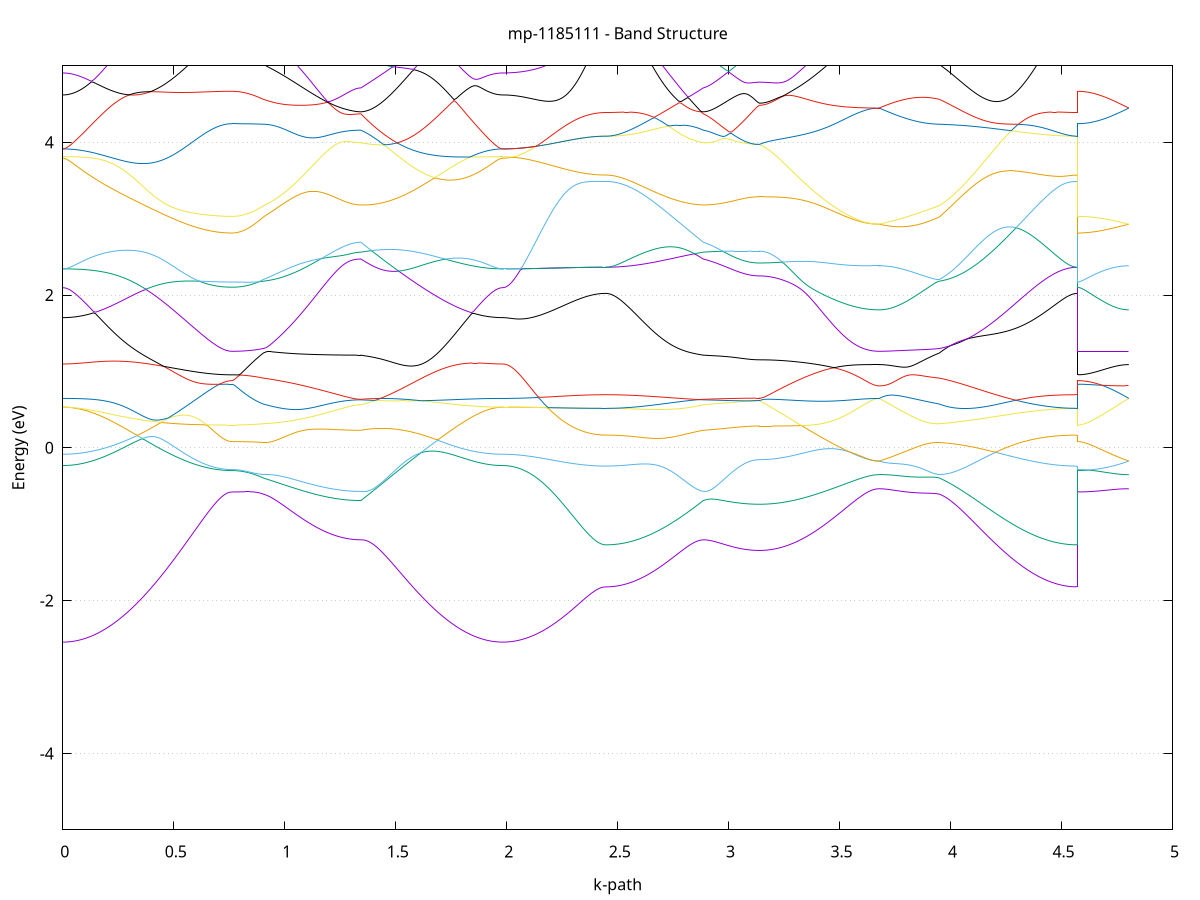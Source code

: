 set title 'mp-1185111 - Band Structure'
set xlabel 'k-path'
set ylabel 'Energy (eV)'
set grid y
set yrange [-5:5]
set terminal png size 800,600
set output 'mp-1185111_bands_gnuplot.png'
plot '-' using 1:2 with lines notitle, '-' using 1:2 with lines notitle, '-' using 1:2 with lines notitle, '-' using 1:2 with lines notitle, '-' using 1:2 with lines notitle, '-' using 1:2 with lines notitle, '-' using 1:2 with lines notitle, '-' using 1:2 with lines notitle, '-' using 1:2 with lines notitle, '-' using 1:2 with lines notitle, '-' using 1:2 with lines notitle, '-' using 1:2 with lines notitle, '-' using 1:2 with lines notitle, '-' using 1:2 with lines notitle, '-' using 1:2 with lines notitle, '-' using 1:2 with lines notitle, '-' using 1:2 with lines notitle, '-' using 1:2 with lines notitle, '-' using 1:2 with lines notitle, '-' using 1:2 with lines notitle, '-' using 1:2 with lines notitle, '-' using 1:2 with lines notitle, '-' using 1:2 with lines notitle, '-' using 1:2 with lines notitle, '-' using 1:2 with lines notitle, '-' using 1:2 with lines notitle, '-' using 1:2 with lines notitle, '-' using 1:2 with lines notitle, '-' using 1:2 with lines notitle, '-' using 1:2 with lines notitle, '-' using 1:2 with lines notitle, '-' using 1:2 with lines notitle, '-' using 1:2 with lines notitle, '-' using 1:2 with lines notitle, '-' using 1:2 with lines notitle, '-' using 1:2 with lines notitle, '-' using 1:2 with lines notitle, '-' using 1:2 with lines notitle, '-' using 1:2 with lines notitle, '-' using 1:2 with lines notitle, '-' using 1:2 with lines notitle, '-' using 1:2 with lines notitle, '-' using 1:2 with lines notitle, '-' using 1:2 with lines notitle, '-' using 1:2 with lines notitle, '-' using 1:2 with lines notitle, '-' using 1:2 with lines notitle, '-' using 1:2 with lines notitle
0.000000 -37.756282
0.009904 -37.756282
0.019808 -37.756282
0.029711 -37.756282
0.039615 -37.756282
0.049519 -37.756282
0.059423 -37.756282
0.069327 -37.756282
0.079230 -37.756282
0.089134 -37.756282
0.099038 -37.756282
0.108942 -37.756282
0.118846 -37.756282
0.128749 -37.756282
0.138653 -37.756282
0.148557 -37.756282
0.158461 -37.756282
0.168365 -37.756182
0.178268 -37.756182
0.188172 -37.756182
0.198076 -37.756182
0.207980 -37.756182
0.217884 -37.756182
0.227787 -37.756182
0.237691 -37.756182
0.247595 -37.756182
0.257499 -37.756182
0.267403 -37.756182
0.277307 -37.756182
0.287210 -37.756182
0.297114 -37.756182
0.307018 -37.756182
0.316922 -37.756182
0.326826 -37.756182
0.336729 -37.756182
0.346633 -37.756182
0.356537 -37.756182
0.366441 -37.756182
0.376345 -37.756182
0.386248 -37.756182
0.396152 -37.756182
0.406056 -37.756182
0.415960 -37.756182
0.425864 -37.756182
0.435767 -37.756182
0.445671 -37.756182
0.455575 -37.756182
0.465479 -37.756182
0.475383 -37.756182
0.485286 -37.756182
0.495190 -37.756182
0.505094 -37.756182
0.514998 -37.756182
0.524902 -37.756182
0.534805 -37.756182
0.544709 -37.756182
0.554613 -37.756182
0.564517 -37.756182
0.574421 -37.756182
0.584324 -37.756182
0.594228 -37.756182
0.604132 -37.756182
0.614036 -37.756182
0.623940 -37.756182
0.633843 -37.756182
0.643747 -37.756182
0.653651 -37.756182
0.663555 -37.756182
0.673459 -37.756182
0.683362 -37.756182
0.693266 -37.756182
0.703170 -37.756182
0.713074 -37.756182
0.722978 -37.756182
0.732881 -37.756182
0.742785 -37.756182
0.752689 -37.756182
0.762593 -37.756182
0.762593 -37.756182
0.772016 -37.756182
0.781439 -37.756182
0.790861 -37.756182
0.800284 -37.756182
0.809707 -37.756182
0.819130 -37.756182
0.828553 -37.756182
0.837976 -37.756182
0.847398 -37.756182
0.856821 -37.756182
0.866244 -37.756182
0.875667 -37.756182
0.885090 -37.756182
0.894513 -37.756182
0.903935 -37.756182
0.903935 -37.756182
0.913919 -37.756182
0.923903 -37.756182
0.933887 -37.756182
0.943871 -37.756182
0.953855 -37.756182
0.963839 -37.756182
0.973823 -37.756182
0.983806 -37.756182
0.993790 -37.756182
1.003774 -37.756182
1.013758 -37.756182
1.023742 -37.756182
1.033726 -37.756182
1.043710 -37.756182
1.053694 -37.756182
1.063677 -37.756182
1.073661 -37.756182
1.083645 -37.756182
1.093629 -37.756182
1.103613 -37.756182
1.113597 -37.756182
1.123581 -37.756182
1.133565 -37.756182
1.143548 -37.756182
1.153532 -37.756182
1.163516 -37.756182
1.173500 -37.756182
1.183484 -37.756182
1.193468 -37.756182
1.203452 -37.756182
1.213435 -37.756182
1.223419 -37.756182
1.233403 -37.756182
1.243387 -37.756182
1.253371 -37.756182
1.263355 -37.756182
1.273339 -37.756182
1.283323 -37.756182
1.293306 -37.756182
1.303290 -37.756182
1.313274 -37.756182
1.323258 -37.756182
1.333242 -37.756182
1.343226 -37.756182
1.343226 -37.756182
1.353213 -37.756182
1.363200 -37.756182
1.373187 -37.756182
1.383174 -37.756182
1.393162 -37.756182
1.403149 -37.756182
1.413136 -37.756182
1.423123 -37.756182
1.433110 -37.756182
1.443097 -37.756182
1.453085 -37.756182
1.463072 -37.756182
1.473059 -37.756182
1.483046 -37.756182
1.493033 -37.756182
1.503021 -37.756182
1.513008 -37.756182
1.522995 -37.756182
1.532982 -37.756182
1.542969 -37.756182
1.552956 -37.756182
1.562944 -37.756182
1.572931 -37.756182
1.582918 -37.756182
1.592905 -37.756182
1.602892 -37.756182
1.612879 -37.756182
1.622867 -37.756182
1.632854 -37.756182
1.642841 -37.756182
1.652828 -37.756182
1.662815 -37.756182
1.672802 -37.756182
1.682790 -37.756182
1.692777 -37.756182
1.702764 -37.756182
1.712751 -37.756182
1.722738 -37.756182
1.732725 -37.756182
1.742713 -37.756182
1.752700 -37.756182
1.762687 -37.756182
1.772674 -37.756182
1.782661 -37.756182
1.792648 -37.756182
1.802636 -37.756182
1.812623 -37.756182
1.822610 -37.756282
1.832597 -37.756282
1.842584 -37.756282
1.852571 -37.756282
1.862559 -37.756282
1.872546 -37.756282
1.882533 -37.756282
1.892520 -37.756282
1.902507 -37.756282
1.912494 -37.756282
1.922482 -37.756282
1.932469 -37.756282
1.942456 -37.756282
1.952443 -37.756282
1.962430 -37.756282
1.972418 -37.756282
1.982405 -37.756282
1.982405 -37.756282
1.992283 -37.756282
2.002162 -37.756282
2.012041 -37.756282
2.021920 -37.756282
2.031798 -37.756282
2.041677 -37.756282
2.051556 -37.756282
2.061434 -37.756282
2.071313 -37.756282
2.081192 -37.756282
2.091070 -37.756282
2.100949 -37.756282
2.110828 -37.756282
2.120707 -37.756282
2.130585 -37.756282
2.140464 -37.756282
2.150343 -37.756282
2.160221 -37.756282
2.170100 -37.756282
2.179979 -37.756282
2.189858 -37.756282
2.199736 -37.756282
2.209615 -37.756282
2.219494 -37.756282
2.229372 -37.756282
2.239251 -37.756282
2.249130 -37.756282
2.259008 -37.756282
2.268887 -37.756282
2.278766 -37.756282
2.288645 -37.756282
2.298523 -37.756282
2.308402 -37.756282
2.318281 -37.756282
2.328159 -37.756282
2.338038 -37.756282
2.347917 -37.756282
2.357796 -37.756282
2.367674 -37.756282
2.377553 -37.756282
2.387432 -37.756282
2.397310 -37.756282
2.407189 -37.756282
2.417068 -37.756282
2.426946 -37.756282
2.436825 -37.756282
2.446704 -37.756282
2.446704 -37.756282
2.456688 -37.756282
2.466672 -37.756282
2.476655 -37.756282
2.486639 -37.756282
2.496623 -37.756282
2.506607 -37.756282
2.516591 -37.756282
2.526575 -37.756282
2.536559 -37.756282
2.546543 -37.756282
2.556526 -37.756282
2.566510 -37.756282
2.576494 -37.756282
2.586478 -37.756282
2.596462 -37.756282
2.606446 -37.756182
2.616430 -37.756182
2.626414 -37.756182
2.636397 -37.756182
2.646381 -37.756182
2.656365 -37.756182
2.666349 -37.756182
2.676333 -37.756182
2.686317 -37.756182
2.696301 -37.756182
2.706285 -37.756182
2.716268 -37.756182
2.726252 -37.756182
2.736236 -37.756182
2.746220 -37.756182
2.756204 -37.756182
2.766188 -37.756182
2.776172 -37.756182
2.786155 -37.756182
2.796139 -37.756182
2.806123 -37.756182
2.816107 -37.756182
2.826091 -37.756182
2.836075 -37.756182
2.846059 -37.756182
2.856043 -37.756182
2.866026 -37.756182
2.876010 -37.756182
2.885994 -37.756182
2.885994 -37.756182
2.895715 -37.756182
2.905436 -37.756182
2.915158 -37.756182
2.924879 -37.756182
2.934600 -37.756182
2.944321 -37.756182
2.954042 -37.756182
2.963763 -37.756182
2.973484 -37.756182
2.983206 -37.756182
2.992927 -37.756182
3.002648 -37.756182
3.012369 -37.756182
3.022090 -37.756182
3.031811 -37.756182
3.041532 -37.756182
3.051253 -37.756182
3.060975 -37.756182
3.070696 -37.756182
3.080417 -37.756182
3.090138 -37.756182
3.099859 -37.756182
3.109580 -37.756182
3.119301 -37.756182
3.129023 -37.756182
3.138744 -37.756182
3.138744 -37.756182
3.148729 -37.756182
3.158715 -37.756182
3.168701 -37.756182
3.178687 -37.756182
3.188673 -37.756182
3.198659 -37.756182
3.208644 -37.756182
3.218630 -37.756182
3.228616 -37.756182
3.238602 -37.756182
3.248588 -37.756182
3.258574 -37.756182
3.268559 -37.756182
3.278545 -37.756182
3.288531 -37.756182
3.298517 -37.756182
3.308503 -37.756182
3.318489 -37.756182
3.328474 -37.756182
3.338460 -37.756182
3.348446 -37.756182
3.358432 -37.756182
3.368418 -37.756182
3.378403 -37.756182
3.388389 -37.756182
3.398375 -37.756182
3.408361 -37.756182
3.418347 -37.756182
3.428333 -37.756182
3.438318 -37.756182
3.448304 -37.756182
3.458290 -37.756182
3.468276 -37.756182
3.478262 -37.756182
3.488248 -37.756182
3.498233 -37.756182
3.508219 -37.756182
3.518205 -37.756182
3.528191 -37.756182
3.538177 -37.756182
3.548162 -37.756182
3.558148 -37.756182
3.568134 -37.756182
3.578120 -37.756182
3.588106 -37.756182
3.598092 -37.756182
3.608077 -37.756182
3.618063 -37.756182
3.628049 -37.756182
3.638035 -37.756182
3.648021 -37.756182
3.658007 -37.756182
3.667992 -37.756182
3.677978 -37.756182
3.677978 -37.756182
3.687685 -37.756182
3.697392 -37.756182
3.707099 -37.756182
3.716806 -37.756182
3.726513 -37.756182
3.736219 -37.756182
3.745926 -37.756182
3.755633 -37.756182
3.765340 -37.756182
3.775047 -37.756182
3.784754 -37.756182
3.794461 -37.756182
3.804168 -37.756182
3.813874 -37.756182
3.823581 -37.756182
3.833288 -37.756182
3.842995 -37.756182
3.852702 -37.756182
3.862409 -37.756182
3.872116 -37.756182
3.881823 -37.756182
3.891529 -37.756182
3.901236 -37.756182
3.910943 -37.756182
3.920650 -37.756182
3.930357 -37.756182
3.940064 -37.756182
3.949771 -37.756182
3.949771 -37.756182
3.959632 -37.756182
3.969493 -37.756182
3.979354 -37.756182
3.989215 -37.756182
3.999076 -37.756182
4.008937 -37.756182
4.018799 -37.756182
4.028660 -37.756182
4.038521 -37.756182
4.048382 -37.756182
4.058243 -37.756182
4.068104 -37.756182
4.077965 -37.756182
4.087826 -37.756182
4.097687 -37.756182
4.107549 -37.756182
4.117410 -37.756182
4.127271 -37.756182
4.137132 -37.756182
4.146993 -37.756182
4.156854 -37.756182
4.166715 -37.756182
4.176576 -37.756182
4.186438 -37.756182
4.196299 -37.756182
4.206160 -37.756182
4.216021 -37.756182
4.225882 -37.756182
4.235743 -37.756182
4.245604 -37.756182
4.255465 -37.756182
4.265326 -37.756182
4.275188 -37.756182
4.285049 -37.756182
4.294910 -37.756182
4.304771 -37.756182
4.314632 -37.756182
4.324493 -37.756182
4.334354 -37.756182
4.344215 -37.756182
4.354076 -37.756182
4.363938 -37.756182
4.373799 -37.756182
4.383660 -37.756182
4.393521 -37.756182
4.403382 -37.756182
4.413243 -37.756182
4.423104 -37.756282
4.432965 -37.756282
4.442827 -37.756282
4.452688 -37.756282
4.462549 -37.756282
4.472410 -37.756282
4.482271 -37.756282
4.492132 -37.756282
4.501993 -37.756282
4.511854 -37.756282
4.521715 -37.756282
4.531577 -37.756282
4.541438 -37.756282
4.551299 -37.756282
4.561160 -37.756282
4.571021 -37.756282
4.571021 -37.756182
4.580694 -37.756182
4.590367 -37.756182
4.600040 -37.756182
4.609713 -37.756182
4.619386 -37.756182
4.629058 -37.756182
4.638731 -37.756182
4.648404 -37.756182
4.658077 -37.756182
4.667750 -37.756182
4.677423 -37.756182
4.687096 -37.756182
4.696769 -37.756182
4.706442 -37.756182
4.716115 -37.756182
4.725787 -37.756182
4.735460 -37.756182
4.745133 -37.756182
4.754806 -37.756182
4.764479 -37.756182
4.774152 -37.756182
4.783825 -37.756182
4.793498 -37.756182
4.803171 -37.756182
e
0.000000 -31.483182
0.009904 -31.483182
0.019808 -31.483182
0.029711 -31.483182
0.039615 -31.483182
0.049519 -31.483082
0.059423 -31.483082
0.069327 -31.482982
0.079230 -31.482982
0.089134 -31.482882
0.099038 -31.482882
0.108942 -31.482782
0.118846 -31.482682
0.128749 -31.482682
0.138653 -31.482582
0.148557 -31.482482
0.158461 -31.482382
0.168365 -31.482282
0.178268 -31.482182
0.188172 -31.482082
0.198076 -31.481982
0.207980 -31.481882
0.217884 -31.481682
0.227787 -31.481582
0.237691 -31.481482
0.247595 -31.481382
0.257499 -31.481182
0.267403 -31.481082
0.277307 -31.480882
0.287210 -31.480782
0.297114 -31.480582
0.307018 -31.480482
0.316922 -31.480282
0.326826 -31.480182
0.336729 -31.479982
0.346633 -31.479882
0.356537 -31.479682
0.366441 -31.479582
0.376345 -31.479382
0.386248 -31.479182
0.396152 -31.479082
0.406056 -31.478882
0.415960 -31.478782
0.425864 -31.478582
0.435767 -31.478482
0.445671 -31.478282
0.455575 -31.478182
0.465479 -31.477982
0.475383 -31.477882
0.485286 -31.477682
0.495190 -31.477582
0.505094 -31.477382
0.514998 -31.477282
0.524902 -31.477182
0.534805 -31.476982
0.544709 -31.476882
0.554613 -31.476782
0.564517 -31.476682
0.574421 -31.476582
0.584324 -31.476382
0.594228 -31.476282
0.604132 -31.476182
0.614036 -31.476082
0.623940 -31.476082
0.633843 -31.475982
0.643747 -31.475882
0.653651 -31.475782
0.663555 -31.475782
0.673459 -31.475682
0.683362 -31.475582
0.693266 -31.475582
0.703170 -31.475582
0.713074 -31.475482
0.722978 -31.475482
0.732881 -31.475482
0.742785 -31.475482
0.752689 -31.475382
0.762593 -31.475382
0.762593 -31.475382
0.772016 -31.475382
0.781439 -31.475382
0.790861 -31.475482
0.800284 -31.475482
0.809707 -31.475482
0.819130 -31.475482
0.828553 -31.475582
0.837976 -31.475582
0.847398 -31.475682
0.856821 -31.475682
0.866244 -31.475782
0.875667 -31.475782
0.885090 -31.475882
0.894513 -31.475982
0.903935 -31.476082
0.903935 -31.476082
0.913919 -31.476082
0.923903 -31.476182
0.933887 -31.476282
0.943871 -31.476282
0.953855 -31.476382
0.963839 -31.476382
0.973823 -31.476482
0.983806 -31.476582
0.993790 -31.476582
1.003774 -31.476682
1.013758 -31.476682
1.023742 -31.476782
1.033726 -31.476782
1.043710 -31.476882
1.053694 -31.476882
1.063677 -31.476982
1.073661 -31.476982
1.083645 -31.477082
1.093629 -31.477082
1.103613 -31.477082
1.113597 -31.477182
1.123581 -31.477182
1.133565 -31.477282
1.143548 -31.477282
1.153532 -31.477282
1.163516 -31.477382
1.173500 -31.477382
1.183484 -31.477382
1.193468 -31.477482
1.203452 -31.477482
1.213435 -31.477482
1.223419 -31.477482
1.233403 -31.477582
1.243387 -31.477582
1.253371 -31.477582
1.263355 -31.477582
1.273339 -31.477582
1.283323 -31.477582
1.293306 -31.477682
1.303290 -31.477682
1.313274 -31.477682
1.323258 -31.477682
1.333242 -31.477682
1.343226 -31.477682
1.343226 -31.477682
1.353213 -31.477482
1.363200 -31.477282
1.373187 -31.476982
1.383174 -31.476782
1.393162 -31.476582
1.403149 -31.476382
1.413136 -31.476182
1.423123 -31.475882
1.433110 -31.475682
1.443097 -31.475482
1.453085 -31.475682
1.463072 -31.475982
1.473059 -31.476182
1.483046 -31.476382
1.493033 -31.476582
1.503021 -31.476782
1.513008 -31.477082
1.522995 -31.477282
1.532982 -31.477482
1.542969 -31.477682
1.552956 -31.477882
1.562944 -31.478082
1.572931 -31.478282
1.582918 -31.478482
1.592905 -31.478682
1.602892 -31.478882
1.612879 -31.479082
1.622867 -31.479282
1.632854 -31.479482
1.642841 -31.479682
1.652828 -31.479882
1.662815 -31.480082
1.672802 -31.480282
1.682790 -31.480382
1.692777 -31.480582
1.702764 -31.480782
1.712751 -31.480882
1.722738 -31.481082
1.732725 -31.481182
1.742713 -31.481382
1.752700 -31.481482
1.762687 -31.481682
1.772674 -31.481782
1.782661 -31.481882
1.792648 -31.482082
1.802636 -31.482182
1.812623 -31.482282
1.822610 -31.482382
1.832597 -31.482482
1.842584 -31.482582
1.852571 -31.482682
1.862559 -31.482682
1.872546 -31.482782
1.882533 -31.482882
1.892520 -31.482882
1.902507 -31.482982
1.912494 -31.482982
1.922482 -31.483082
1.932469 -31.483082
1.942456 -31.483182
1.952443 -31.483182
1.962430 -31.483182
1.972418 -31.483182
1.982405 -31.483182
1.982405 -31.483182
1.992283 -31.483182
2.002162 -31.483182
2.012041 -31.483182
2.021920 -31.483182
2.031798 -31.483182
2.041677 -31.483182
2.051556 -31.483182
2.061434 -31.483182
2.071313 -31.483182
2.081192 -31.483182
2.091070 -31.483182
2.100949 -31.483182
2.110828 -31.483182
2.120707 -31.483182
2.130585 -31.483182
2.140464 -31.483182
2.150343 -31.483182
2.160221 -31.483182
2.170100 -31.483182
2.179979 -31.483182
2.189858 -31.483182
2.199736 -31.483182
2.209615 -31.483182
2.219494 -31.483182
2.229372 -31.483182
2.239251 -31.483182
2.249130 -31.483182
2.259008 -31.483182
2.268887 -31.483182
2.278766 -31.483182
2.288645 -31.483182
2.298523 -31.483182
2.308402 -31.483182
2.318281 -31.483182
2.328159 -31.483182
2.338038 -31.483182
2.347917 -31.483182
2.357796 -31.483182
2.367674 -31.483182
2.377553 -31.483182
2.387432 -31.483182
2.397310 -31.483182
2.407189 -31.483182
2.417068 -31.483182
2.426946 -31.483182
2.436825 -31.483182
2.446704 -31.483182
2.446704 -31.483182
2.456688 -31.483182
2.466672 -31.483082
2.476655 -31.483082
2.486639 -31.483082
2.496623 -31.483082
2.506607 -31.482982
2.516591 -31.482982
2.526575 -31.482882
2.536559 -31.482882
2.546543 -31.482782
2.556526 -31.482782
2.566510 -31.482682
2.576494 -31.482582
2.586478 -31.482482
2.596462 -31.482382
2.606446 -31.482282
2.616430 -31.482182
2.626414 -31.482082
2.636397 -31.481982
2.646381 -31.481882
2.656365 -31.481782
2.666349 -31.481582
2.676333 -31.481482
2.686317 -31.481382
2.696301 -31.481182
2.706285 -31.481082
2.716268 -31.480882
2.726252 -31.480682
2.736236 -31.480582
2.746220 -31.480382
2.756204 -31.480182
2.766188 -31.480082
2.776172 -31.479882
2.786155 -31.479682
2.796139 -31.479482
2.806123 -31.479282
2.816107 -31.479082
2.826091 -31.478882
2.836075 -31.478682
2.846059 -31.478482
2.856043 -31.478282
2.866026 -31.478082
2.876010 -31.477882
2.885994 -31.477682
2.885994 -31.477682
2.895715 -31.477582
2.905436 -31.477482
2.915158 -31.477382
2.924879 -31.477382
2.934600 -31.477282
2.944321 -31.477182
2.954042 -31.477082
2.963763 -31.476982
2.973484 -31.476882
2.983206 -31.476882
2.992927 -31.476782
3.002648 -31.476682
3.012369 -31.476582
3.022090 -31.476482
3.031811 -31.476382
3.041532 -31.476282
3.051253 -31.476282
3.060975 -31.476182
3.070696 -31.476082
3.080417 -31.475982
3.090138 -31.475882
3.099859 -31.475782
3.109580 -31.475782
3.119301 -31.475682
3.129023 -31.475582
3.138744 -31.475482
3.138744 -31.475482
3.148729 -31.475482
3.158715 -31.475482
3.168701 -31.475482
3.178687 -31.475482
3.188673 -31.475482
3.198659 -31.475482
3.208644 -31.475482
3.218630 -31.475482
3.228616 -31.475482
3.238602 -31.475482
3.248588 -31.475482
3.258574 -31.475482
3.268559 -31.475482
3.278545 -31.475482
3.288531 -31.475482
3.298517 -31.475482
3.308503 -31.475482
3.318489 -31.475482
3.328474 -31.475482
3.338460 -31.475482
3.348446 -31.475482
3.358432 -31.475482
3.368418 -31.475482
3.378403 -31.475482
3.388389 -31.475482
3.398375 -31.475482
3.408361 -31.475482
3.418347 -31.475482
3.428333 -31.475482
3.438318 -31.475482
3.448304 -31.475482
3.458290 -31.475482
3.468276 -31.475482
3.478262 -31.475482
3.488248 -31.475482
3.498233 -31.475482
3.508219 -31.475482
3.518205 -31.475482
3.528191 -31.475482
3.538177 -31.475482
3.548162 -31.475382
3.558148 -31.475382
3.568134 -31.475382
3.578120 -31.475382
3.588106 -31.475382
3.598092 -31.475382
3.608077 -31.475382
3.618063 -31.475382
3.628049 -31.475382
3.638035 -31.475382
3.648021 -31.475382
3.658007 -31.475382
3.667992 -31.475382
3.677978 -31.475382
3.677978 -31.475382
3.687685 -31.475382
3.697392 -31.475382
3.707099 -31.475382
3.716806 -31.475482
3.726513 -31.475482
3.736219 -31.475482
3.745926 -31.475482
3.755633 -31.475482
3.765340 -31.475482
3.775047 -31.475482
3.784754 -31.475482
3.794461 -31.475582
3.804168 -31.475582
3.813874 -31.475582
3.823581 -31.475582
3.833288 -31.475682
3.842995 -31.475682
3.852702 -31.475682
3.862409 -31.475682
3.872116 -31.475782
3.881823 -31.475782
3.891529 -31.475782
3.901236 -31.475882
3.910943 -31.475882
3.920650 -31.475882
3.930357 -31.475982
3.940064 -31.475982
3.949771 -31.476082
3.949771 -31.476082
3.959632 -31.476182
3.969493 -31.476282
3.979354 -31.476382
3.989215 -31.476482
3.999076 -31.476582
4.008937 -31.476682
4.018799 -31.476782
4.028660 -31.476882
4.038521 -31.476982
4.048382 -31.477182
4.058243 -31.477282
4.068104 -31.477382
4.077965 -31.477582
4.087826 -31.477682
4.097687 -31.477882
4.107549 -31.477982
4.117410 -31.478182
4.127271 -31.478282
4.137132 -31.478482
4.146993 -31.478582
4.156854 -31.478782
4.166715 -31.478882
4.176576 -31.479082
4.186438 -31.479182
4.196299 -31.479382
4.206160 -31.479582
4.216021 -31.479682
4.225882 -31.479882
4.235743 -31.479982
4.245604 -31.480182
4.255465 -31.480282
4.265326 -31.480482
4.275188 -31.480582
4.285049 -31.480782
4.294910 -31.480882
4.304771 -31.481082
4.314632 -31.481182
4.324493 -31.481282
4.334354 -31.481482
4.344215 -31.481582
4.354076 -31.481682
4.363938 -31.481782
4.373799 -31.481982
4.383660 -31.482082
4.393521 -31.482182
4.403382 -31.482282
4.413243 -31.482382
4.423104 -31.482482
4.432965 -31.482582
4.442827 -31.482582
4.452688 -31.482682
4.462549 -31.482782
4.472410 -31.482782
4.482271 -31.482882
4.492132 -31.482982
4.501993 -31.482982
4.511854 -31.482982
4.521715 -31.483082
4.531577 -31.483082
4.541438 -31.483082
4.551299 -31.483082
4.561160 -31.483182
4.571021 -31.483182
4.571021 -31.475382
4.580694 -31.475382
4.590367 -31.475382
4.600040 -31.475382
4.609713 -31.475382
4.619386 -31.475382
4.629058 -31.475382
4.638731 -31.475382
4.648404 -31.475382
4.658077 -31.475382
4.667750 -31.475382
4.677423 -31.475382
4.687096 -31.475382
4.696769 -31.475382
4.706442 -31.475382
4.716115 -31.475382
4.725787 -31.475382
4.735460 -31.475382
4.745133 -31.475382
4.754806 -31.475382
4.764479 -31.475382
4.774152 -31.475382
4.783825 -31.475382
4.793498 -31.475382
4.803171 -31.475382
e
0.000000 -31.467882
0.009904 -31.467882
0.019808 -31.467882
0.029711 -31.467882
0.039615 -31.467982
0.049519 -31.467982
0.059423 -31.467982
0.069327 -31.468082
0.079230 -31.468082
0.089134 -31.468182
0.099038 -31.468182
0.108942 -31.468282
0.118846 -31.468382
0.128749 -31.468382
0.138653 -31.468482
0.148557 -31.468582
0.158461 -31.468682
0.168365 -31.468782
0.178268 -31.468882
0.188172 -31.468982
0.198076 -31.469082
0.207980 -31.469182
0.217884 -31.469282
0.227787 -31.469382
0.237691 -31.469582
0.247595 -31.469682
0.257499 -31.469782
0.267403 -31.469982
0.277307 -31.470082
0.287210 -31.470282
0.297114 -31.470382
0.307018 -31.470482
0.316922 -31.470682
0.326826 -31.470782
0.336729 -31.470982
0.346633 -31.471082
0.356537 -31.471282
0.366441 -31.471382
0.376345 -31.471582
0.386248 -31.471782
0.396152 -31.471882
0.406056 -31.472082
0.415960 -31.472182
0.425864 -31.472382
0.435767 -31.472482
0.445671 -31.472682
0.455575 -31.472782
0.465479 -31.472982
0.475383 -31.473082
0.485286 -31.473182
0.495190 -31.473382
0.505094 -31.473482
0.514998 -31.473582
0.524902 -31.473782
0.534805 -31.473882
0.544709 -31.473982
0.554613 -31.474082
0.564517 -31.474282
0.574421 -31.474382
0.584324 -31.474482
0.594228 -31.474582
0.604132 -31.474682
0.614036 -31.474782
0.623940 -31.474782
0.633843 -31.474882
0.643747 -31.474982
0.653651 -31.475082
0.663555 -31.475082
0.673459 -31.475182
0.683362 -31.475182
0.693266 -31.475282
0.703170 -31.475282
0.713074 -31.475382
0.722978 -31.475382
0.732881 -31.475382
0.742785 -31.475382
0.752689 -31.475382
0.762593 -31.475382
0.762593 -31.475382
0.772016 -31.475382
0.781439 -31.475382
0.790861 -31.475382
0.800284 -31.475382
0.809707 -31.475382
0.819130 -31.475282
0.828553 -31.475282
0.837976 -31.475282
0.847398 -31.475182
0.856821 -31.475182
0.866244 -31.475082
0.875667 -31.474982
0.885090 -31.474982
0.894513 -31.474882
0.903935 -31.474782
0.903935 -31.474782
0.913919 -31.474782
0.923903 -31.474682
0.933887 -31.474582
0.943871 -31.474582
0.953855 -31.474482
0.963839 -31.474482
0.973823 -31.474382
0.983806 -31.474382
0.993790 -31.474282
1.003774 -31.474282
1.013758 -31.474182
1.023742 -31.474182
1.033726 -31.474082
1.043710 -31.474082
1.053694 -31.473982
1.063677 -31.473982
1.073661 -31.473882
1.083645 -31.473882
1.093629 -31.473782
1.103613 -31.473782
1.113597 -31.473782
1.123581 -31.473682
1.133565 -31.473682
1.143548 -31.473682
1.153532 -31.473582
1.163516 -31.473582
1.173500 -31.473582
1.183484 -31.473482
1.193468 -31.473482
1.203452 -31.473482
1.213435 -31.473482
1.223419 -31.473382
1.233403 -31.473382
1.243387 -31.473382
1.253371 -31.473382
1.263355 -31.473382
1.273339 -31.473382
1.283323 -31.473282
1.293306 -31.473282
1.303290 -31.473282
1.313274 -31.473282
1.323258 -31.473282
1.333242 -31.473282
1.343226 -31.473282
1.343226 -31.473282
1.353213 -31.473482
1.363200 -31.473682
1.373187 -31.473982
1.383174 -31.474182
1.393162 -31.474382
1.403149 -31.474582
1.413136 -31.474782
1.423123 -31.475082
1.433110 -31.475282
1.443097 -31.475482
1.453085 -31.475282
1.463072 -31.474982
1.473059 -31.474782
1.483046 -31.474582
1.493033 -31.474382
1.503021 -31.474182
1.513008 -31.473982
1.522995 -31.473682
1.532982 -31.473482
1.542969 -31.473282
1.552956 -31.473082
1.562944 -31.472882
1.572931 -31.472682
1.582918 -31.472482
1.592905 -31.472282
1.602892 -31.472082
1.612879 -31.471882
1.622867 -31.471682
1.632854 -31.471482
1.642841 -31.471282
1.652828 -31.471082
1.662815 -31.470982
1.672802 -31.470782
1.682790 -31.470582
1.692777 -31.470382
1.702764 -31.470282
1.712751 -31.470082
1.722738 -31.469982
1.732725 -31.469782
1.742713 -31.469682
1.752700 -31.469482
1.762687 -31.469382
1.772674 -31.469282
1.782661 -31.469082
1.792648 -31.468982
1.802636 -31.468882
1.812623 -31.468782
1.822610 -31.468682
1.832597 -31.468582
1.842584 -31.468482
1.852571 -31.468382
1.862559 -31.468382
1.872546 -31.468282
1.882533 -31.468182
1.892520 -31.468182
1.902507 -31.468082
1.912494 -31.468082
1.922482 -31.467982
1.932469 -31.467982
1.942456 -31.467982
1.952443 -31.467882
1.962430 -31.467882
1.972418 -31.467882
1.982405 -31.467882
1.982405 -31.467882
1.992283 -31.467882
2.002162 -31.467882
2.012041 -31.467882
2.021920 -31.467882
2.031798 -31.467882
2.041677 -31.467882
2.051556 -31.467882
2.061434 -31.467882
2.071313 -31.467882
2.081192 -31.467882
2.091070 -31.467882
2.100949 -31.467882
2.110828 -31.467882
2.120707 -31.467882
2.130585 -31.467882
2.140464 -31.467882
2.150343 -31.467882
2.160221 -31.467882
2.170100 -31.467882
2.179979 -31.467882
2.189858 -31.467882
2.199736 -31.467882
2.209615 -31.467882
2.219494 -31.467882
2.229372 -31.467882
2.239251 -31.467882
2.249130 -31.467882
2.259008 -31.467882
2.268887 -31.467882
2.278766 -31.467882
2.288645 -31.467882
2.298523 -31.467882
2.308402 -31.467882
2.318281 -31.467882
2.328159 -31.467882
2.338038 -31.467882
2.347917 -31.467882
2.357796 -31.467882
2.367674 -31.467882
2.377553 -31.467882
2.387432 -31.467882
2.397310 -31.467882
2.407189 -31.467882
2.417068 -31.467882
2.426946 -31.467882
2.436825 -31.467882
2.446704 -31.467882
2.446704 -31.467882
2.456688 -31.467882
2.466672 -31.467882
2.476655 -31.467882
2.486639 -31.467982
2.496623 -31.467982
2.506607 -31.467982
2.516591 -31.468082
2.526575 -31.468082
2.536559 -31.468182
2.546543 -31.468182
2.556526 -31.468282
2.566510 -31.468382
2.576494 -31.468382
2.586478 -31.468482
2.596462 -31.468582
2.606446 -31.468682
2.616430 -31.468782
2.626414 -31.468882
2.636397 -31.468982
2.646381 -31.469182
2.656365 -31.469282
2.666349 -31.469382
2.676333 -31.469482
2.686317 -31.469682
2.696301 -31.469782
2.706285 -31.469982
2.716268 -31.470082
2.726252 -31.470282
2.736236 -31.470382
2.746220 -31.470582
2.756204 -31.470782
2.766188 -31.470982
2.776172 -31.471082
2.786155 -31.471282
2.796139 -31.471482
2.806123 -31.471682
2.816107 -31.471882
2.826091 -31.472082
2.836075 -31.472282
2.846059 -31.472482
2.856043 -31.472682
2.866026 -31.472882
2.876010 -31.473082
2.885994 -31.473282
2.885994 -31.473282
2.895715 -31.473382
2.905436 -31.473482
2.915158 -31.473582
2.924879 -31.473582
2.934600 -31.473682
2.944321 -31.473782
2.954042 -31.473882
2.963763 -31.473982
2.973484 -31.474082
2.983206 -31.474082
2.992927 -31.474182
3.002648 -31.474282
3.012369 -31.474382
3.022090 -31.474482
3.031811 -31.474582
3.041532 -31.474682
3.051253 -31.474682
3.060975 -31.474782
3.070696 -31.474882
3.080417 -31.474982
3.090138 -31.475082
3.099859 -31.475182
3.109580 -31.475182
3.119301 -31.475282
3.129023 -31.475382
3.138744 -31.475482
3.138744 -31.475482
3.148729 -31.475482
3.158715 -31.475482
3.168701 -31.475482
3.178687 -31.475482
3.188673 -31.475482
3.198659 -31.475482
3.208644 -31.475482
3.218630 -31.475482
3.228616 -31.475482
3.238602 -31.475482
3.248588 -31.475482
3.258574 -31.475482
3.268559 -31.475482
3.278545 -31.475482
3.288531 -31.475482
3.298517 -31.475482
3.308503 -31.475482
3.318489 -31.475482
3.328474 -31.475482
3.338460 -31.475482
3.348446 -31.475482
3.358432 -31.475482
3.368418 -31.475482
3.378403 -31.475482
3.388389 -31.475482
3.398375 -31.475482
3.408361 -31.475482
3.418347 -31.475482
3.428333 -31.475482
3.438318 -31.475482
3.448304 -31.475482
3.458290 -31.475482
3.468276 -31.475482
3.478262 -31.475482
3.488248 -31.475482
3.498233 -31.475482
3.508219 -31.475482
3.518205 -31.475482
3.528191 -31.475382
3.538177 -31.475382
3.548162 -31.475382
3.558148 -31.475382
3.568134 -31.475382
3.578120 -31.475382
3.588106 -31.475382
3.598092 -31.475382
3.608077 -31.475382
3.618063 -31.475382
3.628049 -31.475382
3.638035 -31.475382
3.648021 -31.475382
3.658007 -31.475382
3.667992 -31.475382
3.677978 -31.475382
3.677978 -31.475382
3.687685 -31.475382
3.697392 -31.475382
3.707099 -31.475382
3.716806 -31.475382
3.726513 -31.475382
3.736219 -31.475382
3.745926 -31.475382
3.755633 -31.475382
3.765340 -31.475382
3.775047 -31.475382
3.784754 -31.475282
3.794461 -31.475282
3.804168 -31.475282
3.813874 -31.475282
3.823581 -31.475282
3.833288 -31.475182
3.842995 -31.475182
3.852702 -31.475182
3.862409 -31.475182
3.872116 -31.475082
3.881823 -31.475082
3.891529 -31.475082
3.901236 -31.474982
3.910943 -31.474982
3.920650 -31.474882
3.930357 -31.474882
3.940064 -31.474882
3.949771 -31.474782
3.949771 -31.474782
3.959632 -31.474682
3.969493 -31.474582
3.979354 -31.474482
3.989215 -31.474382
3.999076 -31.474282
4.008937 -31.474182
4.018799 -31.474082
4.028660 -31.473982
4.038521 -31.473882
4.048382 -31.473682
4.058243 -31.473582
4.068104 -31.473482
4.077965 -31.473382
4.087826 -31.473182
4.097687 -31.473082
4.107549 -31.472882
4.117410 -31.472782
4.127271 -31.472582
4.137132 -31.472482
4.146993 -31.472282
4.156854 -31.472182
4.166715 -31.471982
4.176576 -31.471882
4.186438 -31.471682
4.196299 -31.471582
4.206160 -31.471382
4.216021 -31.471282
4.225882 -31.471082
4.235743 -31.470982
4.245604 -31.470782
4.255465 -31.470682
4.265326 -31.470482
4.275188 -31.470382
4.285049 -31.470182
4.294910 -31.470082
4.304771 -31.469982
4.314632 -31.469782
4.324493 -31.469682
4.334354 -31.469582
4.344215 -31.469382
4.354076 -31.469282
4.363938 -31.469182
4.373799 -31.469082
4.383660 -31.468982
4.393521 -31.468882
4.403382 -31.468782
4.413243 -31.468682
4.423104 -31.468582
4.432965 -31.468482
4.442827 -31.468382
4.452688 -31.468382
4.462549 -31.468282
4.472410 -31.468182
4.482271 -31.468182
4.492132 -31.468082
4.501993 -31.468082
4.511854 -31.467982
4.521715 -31.467982
4.531577 -31.467982
4.541438 -31.467882
4.551299 -31.467882
4.561160 -31.467882
4.571021 -31.467882
4.571021 -31.475382
4.580694 -31.475382
4.590367 -31.475382
4.600040 -31.475382
4.609713 -31.475382
4.619386 -31.475382
4.629058 -31.475382
4.638731 -31.475382
4.648404 -31.475382
4.658077 -31.475382
4.667750 -31.475382
4.677423 -31.475382
4.687096 -31.475382
4.696769 -31.475382
4.706442 -31.475382
4.716115 -31.475382
4.725787 -31.475382
4.735460 -31.475382
4.745133 -31.475382
4.754806 -31.475382
4.764479 -31.475382
4.774152 -31.475382
4.783825 -31.475382
4.793498 -31.475382
4.803171 -31.475382
e
0.000000 -31.227582
0.009904 -31.227582
0.019808 -31.227582
0.029711 -31.227582
0.039615 -31.227582
0.049519 -31.227582
0.059423 -31.227582
0.069327 -31.227582
0.079230 -31.227582
0.089134 -31.227582
0.099038 -31.227582
0.108942 -31.227582
0.118846 -31.227582
0.128749 -31.227582
0.138653 -31.227582
0.148557 -31.227582
0.158461 -31.227582
0.168365 -31.227582
0.178268 -31.227582
0.188172 -31.227582
0.198076 -31.227582
0.207980 -31.227582
0.217884 -31.227582
0.227787 -31.227582
0.237691 -31.227582
0.247595 -31.227582
0.257499 -31.227582
0.267403 -31.227582
0.277307 -31.227582
0.287210 -31.227582
0.297114 -31.227582
0.307018 -31.227582
0.316922 -31.227582
0.326826 -31.227582
0.336729 -31.227582
0.346633 -31.227582
0.356537 -31.227582
0.366441 -31.227582
0.376345 -31.227582
0.386248 -31.227582
0.396152 -31.227582
0.406056 -31.227582
0.415960 -31.227582
0.425864 -31.227582
0.435767 -31.227582
0.445671 -31.227582
0.455575 -31.227582
0.465479 -31.227582
0.475383 -31.227582
0.485286 -31.227582
0.495190 -31.227582
0.505094 -31.227582
0.514998 -31.227582
0.524902 -31.227582
0.534805 -31.227582
0.544709 -31.227582
0.554613 -31.227582
0.564517 -31.227582
0.574421 -31.227582
0.584324 -31.227582
0.594228 -31.227582
0.604132 -31.227582
0.614036 -31.227582
0.623940 -31.227582
0.633843 -31.227582
0.643747 -31.227582
0.653651 -31.227582
0.663555 -31.227582
0.673459 -31.227582
0.683362 -31.227582
0.693266 -31.227582
0.703170 -31.227582
0.713074 -31.227582
0.722978 -31.227582
0.732881 -31.227582
0.742785 -31.227582
0.752689 -31.227582
0.762593 -31.227582
0.762593 -31.227582
0.772016 -31.227582
0.781439 -31.227582
0.790861 -31.227582
0.800284 -31.227582
0.809707 -31.227582
0.819130 -31.227582
0.828553 -31.227582
0.837976 -31.227582
0.847398 -31.227582
0.856821 -31.227582
0.866244 -31.227582
0.875667 -31.227582
0.885090 -31.227582
0.894513 -31.227582
0.903935 -31.227582
0.903935 -31.227582
0.913919 -31.227582
0.923903 -31.227582
0.933887 -31.227582
0.943871 -31.227582
0.953855 -31.227582
0.963839 -31.227582
0.973823 -31.227582
0.983806 -31.227582
0.993790 -31.227582
1.003774 -31.227582
1.013758 -31.227582
1.023742 -31.227582
1.033726 -31.227582
1.043710 -31.227582
1.053694 -31.227582
1.063677 -31.227582
1.073661 -31.227582
1.083645 -31.227582
1.093629 -31.227582
1.103613 -31.227582
1.113597 -31.227582
1.123581 -31.227582
1.133565 -31.227582
1.143548 -31.227582
1.153532 -31.227582
1.163516 -31.227582
1.173500 -31.227582
1.183484 -31.227582
1.193468 -31.227582
1.203452 -31.227582
1.213435 -31.227582
1.223419 -31.227582
1.233403 -31.227582
1.243387 -31.227582
1.253371 -31.227582
1.263355 -31.227582
1.273339 -31.227582
1.283323 -31.227582
1.293306 -31.227582
1.303290 -31.227582
1.313274 -31.227582
1.323258 -31.227582
1.333242 -31.227582
1.343226 -31.227582
1.343226 -31.227582
1.353213 -31.227582
1.363200 -31.227582
1.373187 -31.227582
1.383174 -31.227582
1.393162 -31.227582
1.403149 -31.227582
1.413136 -31.227582
1.423123 -31.227582
1.433110 -31.227582
1.443097 -31.227582
1.453085 -31.227582
1.463072 -31.227582
1.473059 -31.227582
1.483046 -31.227582
1.493033 -31.227582
1.503021 -31.227582
1.513008 -31.227582
1.522995 -31.227582
1.532982 -31.227582
1.542969 -31.227582
1.552956 -31.227582
1.562944 -31.227582
1.572931 -31.227582
1.582918 -31.227582
1.592905 -31.227582
1.602892 -31.227582
1.612879 -31.227582
1.622867 -31.227582
1.632854 -31.227582
1.642841 -31.227582
1.652828 -31.227582
1.662815 -31.227582
1.672802 -31.227582
1.682790 -31.227582
1.692777 -31.227582
1.702764 -31.227582
1.712751 -31.227582
1.722738 -31.227582
1.732725 -31.227582
1.742713 -31.227582
1.752700 -31.227582
1.762687 -31.227582
1.772674 -31.227582
1.782661 -31.227582
1.792648 -31.227582
1.802636 -31.227582
1.812623 -31.227582
1.822610 -31.227582
1.832597 -31.227582
1.842584 -31.227582
1.852571 -31.227582
1.862559 -31.227582
1.872546 -31.227582
1.882533 -31.227582
1.892520 -31.227582
1.902507 -31.227582
1.912494 -31.227582
1.922482 -31.227582
1.932469 -31.227582
1.942456 -31.227582
1.952443 -31.227582
1.962430 -31.227582
1.972418 -31.227582
1.982405 -31.227582
1.982405 -31.227582
1.992283 -31.227582
2.002162 -31.227582
2.012041 -31.227582
2.021920 -31.227582
2.031798 -31.227582
2.041677 -31.227582
2.051556 -31.227582
2.061434 -31.227582
2.071313 -31.227582
2.081192 -31.227582
2.091070 -31.227582
2.100949 -31.227582
2.110828 -31.227582
2.120707 -31.227582
2.130585 -31.227582
2.140464 -31.227582
2.150343 -31.227582
2.160221 -31.227582
2.170100 -31.227582
2.179979 -31.227582
2.189858 -31.227582
2.199736 -31.227582
2.209615 -31.227582
2.219494 -31.227582
2.229372 -31.227582
2.239251 -31.227582
2.249130 -31.227582
2.259008 -31.227582
2.268887 -31.227582
2.278766 -31.227582
2.288645 -31.227582
2.298523 -31.227582
2.308402 -31.227582
2.318281 -31.227582
2.328159 -31.227582
2.338038 -31.227582
2.347917 -31.227582
2.357796 -31.227582
2.367674 -31.227582
2.377553 -31.227582
2.387432 -31.227582
2.397310 -31.227582
2.407189 -31.227582
2.417068 -31.227582
2.426946 -31.227582
2.436825 -31.227582
2.446704 -31.227582
2.446704 -31.227582
2.456688 -31.227582
2.466672 -31.227582
2.476655 -31.227582
2.486639 -31.227582
2.496623 -31.227582
2.506607 -31.227582
2.516591 -31.227582
2.526575 -31.227582
2.536559 -31.227582
2.546543 -31.227582
2.556526 -31.227582
2.566510 -31.227582
2.576494 -31.227582
2.586478 -31.227582
2.596462 -31.227582
2.606446 -31.227582
2.616430 -31.227582
2.626414 -31.227582
2.636397 -31.227582
2.646381 -31.227582
2.656365 -31.227582
2.666349 -31.227582
2.676333 -31.227582
2.686317 -31.227582
2.696301 -31.227582
2.706285 -31.227582
2.716268 -31.227582
2.726252 -31.227582
2.736236 -31.227582
2.746220 -31.227582
2.756204 -31.227582
2.766188 -31.227582
2.776172 -31.227582
2.786155 -31.227582
2.796139 -31.227582
2.806123 -31.227582
2.816107 -31.227582
2.826091 -31.227582
2.836075 -31.227582
2.846059 -31.227582
2.856043 -31.227582
2.866026 -31.227582
2.876010 -31.227582
2.885994 -31.227582
2.885994 -31.227582
2.895715 -31.227582
2.905436 -31.227582
2.915158 -31.227582
2.924879 -31.227582
2.934600 -31.227582
2.944321 -31.227582
2.954042 -31.227582
2.963763 -31.227582
2.973484 -31.227582
2.983206 -31.227582
2.992927 -31.227582
3.002648 -31.227582
3.012369 -31.227582
3.022090 -31.227582
3.031811 -31.227582
3.041532 -31.227582
3.051253 -31.227582
3.060975 -31.227582
3.070696 -31.227582
3.080417 -31.227582
3.090138 -31.227582
3.099859 -31.227582
3.109580 -31.227582
3.119301 -31.227582
3.129023 -31.227582
3.138744 -31.227582
3.138744 -31.227582
3.148729 -31.227582
3.158715 -31.227582
3.168701 -31.227582
3.178687 -31.227582
3.188673 -31.227582
3.198659 -31.227582
3.208644 -31.227582
3.218630 -31.227582
3.228616 -31.227582
3.238602 -31.227582
3.248588 -31.227582
3.258574 -31.227582
3.268559 -31.227582
3.278545 -31.227582
3.288531 -31.227582
3.298517 -31.227582
3.308503 -31.227582
3.318489 -31.227582
3.328474 -31.227582
3.338460 -31.227582
3.348446 -31.227582
3.358432 -31.227582
3.368418 -31.227582
3.378403 -31.227582
3.388389 -31.227582
3.398375 -31.227582
3.408361 -31.227582
3.418347 -31.227582
3.428333 -31.227582
3.438318 -31.227582
3.448304 -31.227582
3.458290 -31.227582
3.468276 -31.227582
3.478262 -31.227582
3.488248 -31.227582
3.498233 -31.227582
3.508219 -31.227582
3.518205 -31.227582
3.528191 -31.227582
3.538177 -31.227582
3.548162 -31.227582
3.558148 -31.227582
3.568134 -31.227582
3.578120 -31.227582
3.588106 -31.227582
3.598092 -31.227582
3.608077 -31.227582
3.618063 -31.227582
3.628049 -31.227582
3.638035 -31.227582
3.648021 -31.227582
3.658007 -31.227582
3.667992 -31.227582
3.677978 -31.227582
3.677978 -31.227582
3.687685 -31.227582
3.697392 -31.227582
3.707099 -31.227582
3.716806 -31.227582
3.726513 -31.227582
3.736219 -31.227582
3.745926 -31.227582
3.755633 -31.227582
3.765340 -31.227582
3.775047 -31.227582
3.784754 -31.227582
3.794461 -31.227582
3.804168 -31.227582
3.813874 -31.227582
3.823581 -31.227582
3.833288 -31.227582
3.842995 -31.227582
3.852702 -31.227582
3.862409 -31.227582
3.872116 -31.227582
3.881823 -31.227582
3.891529 -31.227582
3.901236 -31.227582
3.910943 -31.227582
3.920650 -31.227582
3.930357 -31.227582
3.940064 -31.227582
3.949771 -31.227582
3.949771 -31.227582
3.959632 -31.227582
3.969493 -31.227582
3.979354 -31.227582
3.989215 -31.227582
3.999076 -31.227582
4.008937 -31.227582
4.018799 -31.227582
4.028660 -31.227582
4.038521 -31.227582
4.048382 -31.227582
4.058243 -31.227582
4.068104 -31.227582
4.077965 -31.227582
4.087826 -31.227582
4.097687 -31.227582
4.107549 -31.227582
4.117410 -31.227582
4.127271 -31.227582
4.137132 -31.227582
4.146993 -31.227582
4.156854 -31.227582
4.166715 -31.227582
4.176576 -31.227582
4.186438 -31.227582
4.196299 -31.227582
4.206160 -31.227582
4.216021 -31.227582
4.225882 -31.227582
4.235743 -31.227582
4.245604 -31.227582
4.255465 -31.227582
4.265326 -31.227582
4.275188 -31.227582
4.285049 -31.227582
4.294910 -31.227582
4.304771 -31.227582
4.314632 -31.227582
4.324493 -31.227582
4.334354 -31.227582
4.344215 -31.227582
4.354076 -31.227582
4.363938 -31.227582
4.373799 -31.227582
4.383660 -31.227582
4.393521 -31.227582
4.403382 -31.227582
4.413243 -31.227582
4.423104 -31.227582
4.432965 -31.227582
4.442827 -31.227582
4.452688 -31.227582
4.462549 -31.227582
4.472410 -31.227582
4.482271 -31.227582
4.492132 -31.227582
4.501993 -31.227582
4.511854 -31.227582
4.521715 -31.227582
4.531577 -31.227582
4.541438 -31.227582
4.551299 -31.227582
4.561160 -31.227582
4.571021 -31.227582
4.571021 -31.227582
4.580694 -31.227582
4.590367 -31.227582
4.600040 -31.227582
4.609713 -31.227582
4.619386 -31.227582
4.629058 -31.227582
4.638731 -31.227582
4.648404 -31.227582
4.658077 -31.227582
4.667750 -31.227582
4.677423 -31.227582
4.687096 -31.227582
4.696769 -31.227582
4.706442 -31.227582
4.716115 -31.227582
4.725787 -31.227582
4.735460 -31.227582
4.745133 -31.227582
4.754806 -31.227582
4.764479 -31.227582
4.774152 -31.227582
4.783825 -31.227582
4.793498 -31.227582
4.803171 -31.227582
e
0.000000 -19.754182
0.009904 -19.754182
0.019808 -19.754182
0.029711 -19.754182
0.039615 -19.754182
0.049519 -19.754182
0.059423 -19.754182
0.069327 -19.754182
0.079230 -19.754182
0.089134 -19.754182
0.099038 -19.754182
0.108942 -19.754182
0.118846 -19.754182
0.128749 -19.754182
0.138653 -19.754182
0.148557 -19.754082
0.158461 -19.754082
0.168365 -19.754082
0.178268 -19.754082
0.188172 -19.754082
0.198076 -19.754082
0.207980 -19.754082
0.217884 -19.754082
0.227787 -19.754082
0.237691 -19.754082
0.247595 -19.753982
0.257499 -19.753982
0.267403 -19.753982
0.277307 -19.753982
0.287210 -19.753982
0.297114 -19.753982
0.307018 -19.753982
0.316922 -19.753982
0.326826 -19.753882
0.336729 -19.753882
0.346633 -19.753882
0.356537 -19.753882
0.366441 -19.753882
0.376345 -19.753882
0.386248 -19.753882
0.396152 -19.753882
0.406056 -19.753782
0.415960 -19.753782
0.425864 -19.753782
0.435767 -19.753782
0.445671 -19.753782
0.455575 -19.753782
0.465479 -19.753782
0.475383 -19.753782
0.485286 -19.753682
0.495190 -19.753682
0.505094 -19.753682
0.514998 -19.753682
0.524902 -19.753682
0.534805 -19.753682
0.544709 -19.753682
0.554613 -19.753682
0.564517 -19.753682
0.574421 -19.753582
0.584324 -19.753582
0.594228 -19.753582
0.604132 -19.753582
0.614036 -19.753582
0.623940 -19.753582
0.633843 -19.753582
0.643747 -19.753582
0.653651 -19.753582
0.663555 -19.753582
0.673459 -19.753582
0.683362 -19.753582
0.693266 -19.753582
0.703170 -19.753582
0.713074 -19.753582
0.722978 -19.753582
0.732881 -19.753582
0.742785 -19.753582
0.752689 -19.753582
0.762593 -19.753582
0.762593 -19.753582
0.772016 -19.753582
0.781439 -19.753582
0.790861 -19.753582
0.800284 -19.753582
0.809707 -19.753582
0.819130 -19.753582
0.828553 -19.753582
0.837976 -19.753582
0.847398 -19.753582
0.856821 -19.753582
0.866244 -19.753582
0.875667 -19.753582
0.885090 -19.753582
0.894513 -19.753582
0.903935 -19.753582
0.903935 -19.753582
0.913919 -19.753582
0.923903 -19.753582
0.933887 -19.753582
0.943871 -19.753582
0.953855 -19.753582
0.963839 -19.753582
0.973823 -19.753582
0.983806 -19.753582
0.993790 -19.753582
1.003774 -19.753582
1.013758 -19.753582
1.023742 -19.753582
1.033726 -19.753582
1.043710 -19.753582
1.053694 -19.753582
1.063677 -19.753682
1.073661 -19.753682
1.083645 -19.753682
1.093629 -19.753682
1.103613 -19.753682
1.113597 -19.753682
1.123581 -19.753682
1.133565 -19.753682
1.143548 -19.753682
1.153532 -19.753682
1.163516 -19.753682
1.173500 -19.753682
1.183484 -19.753682
1.193468 -19.753682
1.203452 -19.753682
1.213435 -19.753682
1.223419 -19.753682
1.233403 -19.753682
1.243387 -19.753682
1.253371 -19.753682
1.263355 -19.753682
1.273339 -19.753682
1.283323 -19.753782
1.293306 -19.753782
1.303290 -19.753782
1.313274 -19.753782
1.323258 -19.753782
1.333242 -19.753782
1.343226 -19.753782
1.343226 -19.753782
1.353213 -19.753782
1.363200 -19.753782
1.373187 -19.753782
1.383174 -19.753782
1.393162 -19.753782
1.403149 -19.753782
1.413136 -19.753782
1.423123 -19.753782
1.433110 -19.753782
1.443097 -19.753782
1.453085 -19.753782
1.463072 -19.753782
1.473059 -19.753782
1.483046 -19.753782
1.493033 -19.753782
1.503021 -19.753782
1.513008 -19.753782
1.522995 -19.753782
1.532982 -19.753782
1.542969 -19.753882
1.552956 -19.753882
1.562944 -19.753882
1.572931 -19.753882
1.582918 -19.753882
1.592905 -19.753882
1.602892 -19.753882
1.612879 -19.753882
1.622867 -19.753882
1.632854 -19.753882
1.642841 -19.753982
1.652828 -19.753982
1.662815 -19.753982
1.672802 -19.753982
1.682790 -19.753982
1.692777 -19.753982
1.702764 -19.753982
1.712751 -19.753982
1.722738 -19.753982
1.732725 -19.753982
1.742713 -19.754082
1.752700 -19.754082
1.762687 -19.754082
1.772674 -19.754082
1.782661 -19.754082
1.792648 -19.754082
1.802636 -19.754082
1.812623 -19.754082
1.822610 -19.754082
1.832597 -19.754082
1.842584 -19.754082
1.852571 -19.754182
1.862559 -19.754182
1.872546 -19.754182
1.882533 -19.754182
1.892520 -19.754182
1.902507 -19.754182
1.912494 -19.754182
1.922482 -19.754182
1.932469 -19.754182
1.942456 -19.754182
1.952443 -19.754182
1.962430 -19.754182
1.972418 -19.754182
1.982405 -19.754182
1.982405 -19.754182
1.992283 -19.754182
2.002162 -19.754182
2.012041 -19.754182
2.021920 -19.754182
2.031798 -19.754182
2.041677 -19.754182
2.051556 -19.754182
2.061434 -19.754182
2.071313 -19.754182
2.081192 -19.754182
2.091070 -19.754182
2.100949 -19.754182
2.110828 -19.754082
2.120707 -19.754082
2.130585 -19.754082
2.140464 -19.754082
2.150343 -19.754082
2.160221 -19.754082
2.170100 -19.754082
2.179979 -19.754082
2.189858 -19.754082
2.199736 -19.754082
2.209615 -19.753982
2.219494 -19.753982
2.229372 -19.753982
2.239251 -19.753982
2.249130 -19.753982
2.259008 -19.753982
2.268887 -19.753982
2.278766 -19.753982
2.288645 -19.753982
2.298523 -19.753882
2.308402 -19.753882
2.318281 -19.753882
2.328159 -19.753882
2.338038 -19.753882
2.347917 -19.753882
2.357796 -19.753882
2.367674 -19.753882
2.377553 -19.753882
2.387432 -19.753882
2.397310 -19.753882
2.407189 -19.753882
2.417068 -19.753882
2.426946 -19.753882
2.436825 -19.753882
2.446704 -19.753882
2.446704 -19.753882
2.456688 -19.753882
2.466672 -19.753882
2.476655 -19.753882
2.486639 -19.753882
2.496623 -19.753882
2.506607 -19.753882
2.516591 -19.753882
2.526575 -19.753882
2.536559 -19.753882
2.546543 -19.753882
2.556526 -19.753882
2.566510 -19.753882
2.576494 -19.753782
2.586478 -19.753782
2.596462 -19.753782
2.606446 -19.753782
2.616430 -19.753782
2.626414 -19.753782
2.636397 -19.753782
2.646381 -19.753782
2.656365 -19.753782
2.666349 -19.753782
2.676333 -19.753782
2.686317 -19.753782
2.696301 -19.753782
2.706285 -19.753782
2.716268 -19.753782
2.726252 -19.753782
2.736236 -19.753782
2.746220 -19.753782
2.756204 -19.753782
2.766188 -19.753782
2.776172 -19.753782
2.786155 -19.753782
2.796139 -19.753782
2.806123 -19.753782
2.816107 -19.753782
2.826091 -19.753782
2.836075 -19.753782
2.846059 -19.753782
2.856043 -19.753782
2.866026 -19.753782
2.876010 -19.753782
2.885994 -19.753782
2.885994 -19.753782
2.895715 -19.753782
2.905436 -19.753782
2.915158 -19.753782
2.924879 -19.753782
2.934600 -19.753782
2.944321 -19.753782
2.954042 -19.753782
2.963763 -19.753782
2.973484 -19.753782
2.983206 -19.753782
2.992927 -19.753782
3.002648 -19.753782
3.012369 -19.753782
3.022090 -19.753782
3.031811 -19.753782
3.041532 -19.753782
3.051253 -19.753782
3.060975 -19.753782
3.070696 -19.753782
3.080417 -19.753782
3.090138 -19.753782
3.099859 -19.753782
3.109580 -19.753782
3.119301 -19.753782
3.129023 -19.753782
3.138744 -19.753782
3.138744 -19.753782
3.148729 -19.753782
3.158715 -19.753782
3.168701 -19.753782
3.178687 -19.753782
3.188673 -19.753782
3.198659 -19.753782
3.208644 -19.753782
3.218630 -19.753782
3.228616 -19.753782
3.238602 -19.753782
3.248588 -19.753782
3.258574 -19.753782
3.268559 -19.753782
3.278545 -19.753782
3.288531 -19.753682
3.298517 -19.753682
3.308503 -19.753682
3.318489 -19.753682
3.328474 -19.753682
3.338460 -19.753682
3.348446 -19.753682
3.358432 -19.753682
3.368418 -19.753682
3.378403 -19.753682
3.388389 -19.753682
3.398375 -19.753682
3.408361 -19.753682
3.418347 -19.753682
3.428333 -19.753682
3.438318 -19.753682
3.448304 -19.753582
3.458290 -19.753582
3.468276 -19.753582
3.478262 -19.753582
3.488248 -19.753582
3.498233 -19.753582
3.508219 -19.753582
3.518205 -19.753582
3.528191 -19.753582
3.538177 -19.753582
3.548162 -19.753582
3.558148 -19.753582
3.568134 -19.753582
3.578120 -19.753582
3.588106 -19.753582
3.598092 -19.753582
3.608077 -19.753582
3.618063 -19.753582
3.628049 -19.753582
3.638035 -19.753582
3.648021 -19.753582
3.658007 -19.753582
3.667992 -19.753582
3.677978 -19.753582
3.677978 -19.753582
3.687685 -19.753582
3.697392 -19.753582
3.707099 -19.753582
3.716806 -19.753582
3.726513 -19.753582
3.736219 -19.753582
3.745926 -19.753582
3.755633 -19.753582
3.765340 -19.753582
3.775047 -19.753582
3.784754 -19.753582
3.794461 -19.753582
3.804168 -19.753582
3.813874 -19.753582
3.823581 -19.753582
3.833288 -19.753582
3.842995 -19.753582
3.852702 -19.753582
3.862409 -19.753582
3.872116 -19.753582
3.881823 -19.753582
3.891529 -19.753582
3.901236 -19.753582
3.910943 -19.753582
3.920650 -19.753582
3.930357 -19.753582
3.940064 -19.753582
3.949771 -19.753582
3.949771 -19.753582
3.959632 -19.753582
3.969493 -19.753582
3.979354 -19.753582
3.989215 -19.753582
3.999076 -19.753582
4.008937 -19.753582
4.018799 -19.753582
4.028660 -19.753582
4.038521 -19.753582
4.048382 -19.753582
4.058243 -19.753582
4.068104 -19.753582
4.077965 -19.753582
4.087826 -19.753582
4.097687 -19.753682
4.107549 -19.753682
4.117410 -19.753682
4.127271 -19.753682
4.137132 -19.753682
4.146993 -19.753682
4.156854 -19.753682
4.166715 -19.753682
4.176576 -19.753682
4.186438 -19.753682
4.196299 -19.753682
4.206160 -19.753682
4.216021 -19.753682
4.225882 -19.753682
4.235743 -19.753682
4.245604 -19.753682
4.255465 -19.753782
4.265326 -19.753782
4.275188 -19.753782
4.285049 -19.753782
4.294910 -19.753782
4.304771 -19.753782
4.314632 -19.753782
4.324493 -19.753782
4.334354 -19.753782
4.344215 -19.753782
4.354076 -19.753782
4.363938 -19.753782
4.373799 -19.753782
4.383660 -19.753782
4.393521 -19.753782
4.403382 -19.753782
4.413243 -19.753782
4.423104 -19.753782
4.432965 -19.753782
4.442827 -19.753782
4.452688 -19.753782
4.462549 -19.753882
4.472410 -19.753882
4.482271 -19.753882
4.492132 -19.753882
4.501993 -19.753882
4.511854 -19.753882
4.521715 -19.753882
4.531577 -19.753882
4.541438 -19.753882
4.551299 -19.753882
4.561160 -19.753882
4.571021 -19.753882
4.571021 -19.753582
4.580694 -19.753582
4.590367 -19.753582
4.600040 -19.753582
4.609713 -19.753582
4.619386 -19.753582
4.629058 -19.753582
4.638731 -19.753582
4.648404 -19.753582
4.658077 -19.753582
4.667750 -19.753582
4.677423 -19.753582
4.687096 -19.753582
4.696769 -19.753582
4.706442 -19.753582
4.716115 -19.753582
4.725787 -19.753582
4.735460 -19.753582
4.745133 -19.753582
4.754806 -19.753582
4.764479 -19.753582
4.774152 -19.753582
4.783825 -19.753582
4.793498 -19.753582
4.803171 -19.753582
e
0.000000 -19.717882
0.009904 -19.717882
0.019808 -19.717882
0.029711 -19.717882
0.039615 -19.717882
0.049519 -19.717882
0.059423 -19.717982
0.069327 -19.717982
0.079230 -19.717982
0.089134 -19.717982
0.099038 -19.718082
0.108942 -19.718082
0.118846 -19.718082
0.128749 -19.718082
0.138653 -19.718182
0.148557 -19.718182
0.158461 -19.718282
0.168365 -19.718282
0.178268 -19.718382
0.188172 -19.718382
0.198076 -19.718482
0.207980 -19.718482
0.217884 -19.718582
0.227787 -19.718582
0.237691 -19.718682
0.247595 -19.718682
0.257499 -19.718782
0.267403 -19.718882
0.277307 -19.718882
0.287210 -19.718982
0.297114 -19.719082
0.307018 -19.719082
0.316922 -19.719182
0.326826 -19.719282
0.336729 -19.719382
0.346633 -19.719382
0.356537 -19.719482
0.366441 -19.719582
0.376345 -19.719582
0.386248 -19.719682
0.396152 -19.719782
0.406056 -19.719882
0.415960 -19.719882
0.425864 -19.719982
0.435767 -19.720082
0.445671 -19.720082
0.455575 -19.720182
0.465479 -19.720282
0.475383 -19.720382
0.485286 -19.720382
0.495190 -19.720482
0.505094 -19.720482
0.514998 -19.720582
0.524902 -19.720682
0.534805 -19.720682
0.544709 -19.720782
0.554613 -19.720782
0.564517 -19.720882
0.574421 -19.720982
0.584324 -19.720982
0.594228 -19.721082
0.604132 -19.721082
0.614036 -19.721082
0.623940 -19.721182
0.633843 -19.721182
0.643747 -19.721282
0.653651 -19.721282
0.663555 -19.721282
0.673459 -19.721282
0.683362 -19.721382
0.693266 -19.721382
0.703170 -19.721382
0.713074 -19.721382
0.722978 -19.721382
0.732881 -19.721482
0.742785 -19.721482
0.752689 -19.721482
0.762593 -19.721482
0.762593 -19.721482
0.772016 -19.721482
0.781439 -19.721482
0.790861 -19.721382
0.800284 -19.721382
0.809707 -19.721382
0.819130 -19.721382
0.828553 -19.721282
0.837976 -19.721282
0.847398 -19.721282
0.856821 -19.721182
0.866244 -19.721182
0.875667 -19.721082
0.885090 -19.721082
0.894513 -19.720982
0.903935 -19.720982
0.903935 -19.720982
0.913919 -19.720982
0.923903 -19.720982
0.933887 -19.720982
0.943871 -19.720982
0.953855 -19.720882
0.963839 -19.720882
0.973823 -19.720882
0.983806 -19.720882
0.993790 -19.720882
1.003774 -19.720882
1.013758 -19.720782
1.023742 -19.720782
1.033726 -19.720782
1.043710 -19.720782
1.053694 -19.720782
1.063677 -19.720782
1.073661 -19.720682
1.083645 -19.720682
1.093629 -19.720682
1.103613 -19.720682
1.113597 -19.720682
1.123581 -19.720682
1.133565 -19.720582
1.143548 -19.720582
1.153532 -19.720582
1.163516 -19.720582
1.173500 -19.720582
1.183484 -19.720582
1.193468 -19.720482
1.203452 -19.720482
1.213435 -19.720482
1.223419 -19.720482
1.233403 -19.720482
1.243387 -19.720482
1.253371 -19.720482
1.263355 -19.720482
1.273339 -19.720382
1.283323 -19.720382
1.293306 -19.720382
1.303290 -19.720382
1.313274 -19.720382
1.323258 -19.720382
1.333242 -19.720382
1.343226 -19.720382
1.343226 -19.720382
1.353213 -19.720482
1.363200 -19.720482
1.373187 -19.720482
1.383174 -19.720582
1.393162 -19.720582
1.403149 -19.720582
1.413136 -19.720582
1.423123 -19.720582
1.433110 -19.720582
1.443097 -19.720582
1.453085 -19.720582
1.463072 -19.720582
1.473059 -19.720582
1.483046 -19.720582
1.493033 -19.720582
1.503021 -19.720582
1.513008 -19.720482
1.522995 -19.720482
1.532982 -19.720482
1.542969 -19.720382
1.552956 -19.720382
1.562944 -19.720282
1.572931 -19.720282
1.582918 -19.720182
1.592905 -19.720082
1.602892 -19.720082
1.612879 -19.719982
1.622867 -19.719982
1.632854 -19.719882
1.642841 -19.719782
1.652828 -19.719682
1.662815 -19.719682
1.672802 -19.719582
1.682790 -19.719482
1.692777 -19.719382
1.702764 -19.719282
1.712751 -19.719282
1.722738 -19.719182
1.732725 -19.719082
1.742713 -19.718982
1.752700 -19.718982
1.762687 -19.718882
1.772674 -19.718782
1.782661 -19.718682
1.792648 -19.718682
1.802636 -19.718582
1.812623 -19.718482
1.822610 -19.718482
1.832597 -19.718382
1.842584 -19.718282
1.852571 -19.718282
1.862559 -19.718182
1.872546 -19.718182
1.882533 -19.718082
1.892520 -19.718082
1.902507 -19.717982
1.912494 -19.717982
1.922482 -19.717982
1.932469 -19.717982
1.942456 -19.717882
1.952443 -19.717882
1.962430 -19.717882
1.972418 -19.717882
1.982405 -19.717882
1.982405 -19.717882
1.992283 -19.717882
2.002162 -19.717882
2.012041 -19.717882
2.021920 -19.717882
2.031798 -19.717882
2.041677 -19.717882
2.051556 -19.717882
2.061434 -19.717882
2.071313 -19.717882
2.081192 -19.717882
2.091070 -19.717882
2.100949 -19.717882
2.110828 -19.717882
2.120707 -19.717882
2.130585 -19.717882
2.140464 -19.717882
2.150343 -19.717882
2.160221 -19.717882
2.170100 -19.717882
2.179979 -19.717882
2.189858 -19.717882
2.199736 -19.717882
2.209615 -19.717882
2.219494 -19.717882
2.229372 -19.717882
2.239251 -19.717882
2.249130 -19.717882
2.259008 -19.717882
2.268887 -19.717882
2.278766 -19.717882
2.288645 -19.717882
2.298523 -19.717882
2.308402 -19.717882
2.318281 -19.717882
2.328159 -19.717882
2.338038 -19.717882
2.347917 -19.717882
2.357796 -19.717882
2.367674 -19.717882
2.377553 -19.717882
2.387432 -19.717882
2.397310 -19.717882
2.407189 -19.717882
2.417068 -19.717882
2.426946 -19.717982
2.436825 -19.717982
2.446704 -19.717982
2.446704 -19.717982
2.456688 -19.717982
2.466672 -19.717982
2.476655 -19.717982
2.486639 -19.717982
2.496623 -19.717982
2.506607 -19.717982
2.516591 -19.718082
2.526575 -19.718082
2.536559 -19.718082
2.546543 -19.718182
2.556526 -19.718182
2.566510 -19.718282
2.576494 -19.718282
2.586478 -19.718382
2.596462 -19.718382
2.606446 -19.718482
2.616430 -19.718582
2.626414 -19.718582
2.636397 -19.718682
2.646381 -19.718782
2.656365 -19.718782
2.666349 -19.718882
2.676333 -19.718982
2.686317 -19.719082
2.696301 -19.719082
2.706285 -19.719182
2.716268 -19.719282
2.726252 -19.719382
2.736236 -19.719482
2.746220 -19.719482
2.756204 -19.719582
2.766188 -19.719682
2.776172 -19.719782
2.786155 -19.719782
2.796139 -19.719882
2.806123 -19.719982
2.816107 -19.719982
2.826091 -19.720082
2.836075 -19.720182
2.846059 -19.720182
2.856043 -19.720282
2.866026 -19.720282
2.876010 -19.720382
2.885994 -19.720382
2.885994 -19.720382
2.895715 -19.720382
2.905436 -19.720482
2.915158 -19.720482
2.924879 -19.720482
2.934600 -19.720482
2.944321 -19.720482
2.954042 -19.720482
2.963763 -19.720482
2.973484 -19.720482
2.983206 -19.720582
2.992927 -19.720582
3.002648 -19.720582
3.012369 -19.720582
3.022090 -19.720582
3.031811 -19.720582
3.041532 -19.720582
3.051253 -19.720582
3.060975 -19.720582
3.070696 -19.720582
3.080417 -19.720582
3.090138 -19.720582
3.099859 -19.720582
3.109580 -19.720582
3.119301 -19.720582
3.129023 -19.720582
3.138744 -19.720582
3.138744 -19.720582
3.148729 -19.720582
3.158715 -19.720582
3.168701 -19.720582
3.178687 -19.720682
3.188673 -19.720682
3.198659 -19.720682
3.208644 -19.720682
3.218630 -19.720682
3.228616 -19.720682
3.238602 -19.720682
3.248588 -19.720682
3.258574 -19.720682
3.268559 -19.720682
3.278545 -19.720782
3.288531 -19.720782
3.298517 -19.720782
3.308503 -19.720782
3.318489 -19.720782
3.328474 -19.720782
3.338460 -19.720882
3.348446 -19.720882
3.358432 -19.720882
3.368418 -19.720882
3.378403 -19.720882
3.388389 -19.720982
3.398375 -19.720982
3.408361 -19.720982
3.418347 -19.720982
3.428333 -19.721082
3.438318 -19.721082
3.448304 -19.721082
3.458290 -19.721082
3.468276 -19.721082
3.478262 -19.721182
3.488248 -19.721182
3.498233 -19.721182
3.508219 -19.721182
3.518205 -19.721182
3.528191 -19.721182
3.538177 -19.721282
3.548162 -19.721282
3.558148 -19.721282
3.568134 -19.721282
3.578120 -19.721282
3.588106 -19.721282
3.598092 -19.721282
3.608077 -19.721282
3.618063 -19.721382
3.628049 -19.721382
3.638035 -19.721382
3.648021 -19.721382
3.658007 -19.721382
3.667992 -19.721382
3.677978 -19.721382
3.677978 -19.721382
3.687685 -19.721382
3.697392 -19.721382
3.707099 -19.721382
3.716806 -19.721382
3.726513 -19.721382
3.736219 -19.721382
3.745926 -19.721382
3.755633 -19.721382
3.765340 -19.721382
3.775047 -19.721382
3.784754 -19.721282
3.794461 -19.721282
3.804168 -19.721282
3.813874 -19.721282
3.823581 -19.721282
3.833288 -19.721282
3.842995 -19.721282
3.852702 -19.721182
3.862409 -19.721182
3.872116 -19.721182
3.881823 -19.721182
3.891529 -19.721082
3.901236 -19.721082
3.910943 -19.721082
3.920650 -19.721082
3.930357 -19.720982
3.940064 -19.720982
3.949771 -19.720982
3.949771 -19.720982
3.959632 -19.720982
3.969493 -19.720882
3.979354 -19.720882
3.989215 -19.720782
3.999076 -19.720782
4.008937 -19.720682
4.018799 -19.720682
4.028660 -19.720582
4.038521 -19.720582
4.048382 -19.720482
4.058243 -19.720482
4.068104 -19.720382
4.077965 -19.720382
4.087826 -19.720282
4.097687 -19.720182
4.107549 -19.720182
4.117410 -19.720082
4.127271 -19.719982
4.137132 -19.719982
4.146993 -19.719882
4.156854 -19.719782
4.166715 -19.719782
4.176576 -19.719682
4.186438 -19.719582
4.196299 -19.719582
4.206160 -19.719482
4.216021 -19.719382
4.225882 -19.719382
4.235743 -19.719282
4.245604 -19.719182
4.255465 -19.719182
4.265326 -19.719082
4.275188 -19.718982
4.285049 -19.718982
4.294910 -19.718882
4.304771 -19.718882
4.314632 -19.718782
4.324493 -19.718682
4.334354 -19.718682
4.344215 -19.718582
4.354076 -19.718582
4.363938 -19.718482
4.373799 -19.718482
4.383660 -19.718382
4.393521 -19.718382
4.403382 -19.718282
4.413243 -19.718282
4.423104 -19.718182
4.432965 -19.718182
4.442827 -19.718182
4.452688 -19.718082
4.462549 -19.718082
4.472410 -19.718082
4.482271 -19.718082
4.492132 -19.717982
4.501993 -19.717982
4.511854 -19.717982
4.521715 -19.717982
4.531577 -19.717982
4.541438 -19.717982
4.551299 -19.717982
4.561160 -19.717982
4.571021 -19.717982
4.571021 -19.721482
4.580694 -19.721482
4.590367 -19.721482
4.600040 -19.721482
4.609713 -19.721482
4.619386 -19.721482
4.629058 -19.721482
4.638731 -19.721482
4.648404 -19.721482
4.658077 -19.721482
4.667750 -19.721382
4.677423 -19.721382
4.687096 -19.721382
4.696769 -19.721382
4.706442 -19.721382
4.716115 -19.721382
4.725787 -19.721382
4.735460 -19.721382
4.745133 -19.721382
4.754806 -19.721382
4.764479 -19.721382
4.774152 -19.721382
4.783825 -19.721382
4.793498 -19.721382
4.803171 -19.721382
e
0.000000 -19.717882
0.009904 -19.717882
0.019808 -19.717882
0.029711 -19.717882
0.039615 -19.717882
0.049519 -19.717882
0.059423 -19.717882
0.069327 -19.717882
0.079230 -19.717882
0.089134 -19.717882
0.099038 -19.717882
0.108942 -19.717882
0.118846 -19.717882
0.128749 -19.717982
0.138653 -19.717982
0.148557 -19.717982
0.158461 -19.717982
0.168365 -19.717982
0.178268 -19.717982
0.188172 -19.717982
0.198076 -19.718082
0.207980 -19.718082
0.217884 -19.718082
0.227787 -19.718082
0.237691 -19.718182
0.247595 -19.718182
0.257499 -19.718182
0.267403 -19.718282
0.277307 -19.718282
0.287210 -19.718282
0.297114 -19.718382
0.307018 -19.718382
0.316922 -19.718482
0.326826 -19.718482
0.336729 -19.718582
0.346633 -19.718682
0.356537 -19.718682
0.366441 -19.718782
0.376345 -19.718882
0.386248 -19.718882
0.396152 -19.718982
0.406056 -19.719082
0.415960 -19.719082
0.425864 -19.719182
0.435767 -19.719282
0.445671 -19.719382
0.455575 -19.719482
0.465479 -19.719482
0.475383 -19.719582
0.485286 -19.719682
0.495190 -19.719782
0.505094 -19.719882
0.514998 -19.719982
0.524902 -19.720082
0.534805 -19.720082
0.544709 -19.720182
0.554613 -19.720282
0.564517 -19.720382
0.574421 -19.720482
0.584324 -19.720482
0.594228 -19.720582
0.604132 -19.720682
0.614036 -19.720682
0.623940 -19.720782
0.633843 -19.720882
0.643747 -19.720882
0.653651 -19.720982
0.663555 -19.720982
0.673459 -19.721082
0.683362 -19.721082
0.693266 -19.721182
0.703170 -19.721182
0.713074 -19.721182
0.722978 -19.721182
0.732881 -19.721282
0.742785 -19.721282
0.752689 -19.721282
0.762593 -19.721282
0.762593 -19.721282
0.772016 -19.721282
0.781439 -19.721282
0.790861 -19.721282
0.800284 -19.721282
0.809707 -19.721282
0.819130 -19.721182
0.828553 -19.721182
0.837976 -19.721182
0.847398 -19.721182
0.856821 -19.721182
0.866244 -19.721082
0.875667 -19.721082
0.885090 -19.721082
0.894513 -19.720982
0.903935 -19.720982
0.903935 -19.720982
0.913919 -19.720882
0.923903 -19.720782
0.933887 -19.720782
0.943871 -19.720682
0.953855 -19.720582
0.963839 -19.720482
0.973823 -19.720382
0.983806 -19.720282
0.993790 -19.720182
1.003774 -19.720082
1.013758 -19.719982
1.023742 -19.719882
1.033726 -19.719782
1.043710 -19.719582
1.053694 -19.719482
1.063677 -19.719382
1.073661 -19.719282
1.083645 -19.719182
1.093629 -19.719082
1.103613 -19.718882
1.113597 -19.718782
1.123581 -19.718682
1.133565 -19.718582
1.143548 -19.718482
1.153532 -19.718382
1.163516 -19.718282
1.173500 -19.718182
1.183484 -19.718082
1.193468 -19.717982
1.203452 -19.717882
1.213435 -19.717782
1.223419 -19.717782
1.233403 -19.717682
1.243387 -19.717582
1.253371 -19.717582
1.263355 -19.717482
1.273339 -19.717482
1.283323 -19.717382
1.293306 -19.717382
1.303290 -19.717282
1.313274 -19.717282
1.323258 -19.717282
1.333242 -19.717282
1.343226 -19.717282
1.343226 -19.717282
1.353213 -19.717282
1.363200 -19.717282
1.373187 -19.717282
1.383174 -19.717182
1.393162 -19.717182
1.403149 -19.717182
1.413136 -19.717182
1.423123 -19.717182
1.433110 -19.717182
1.443097 -19.717182
1.453085 -19.717182
1.463072 -19.717182
1.473059 -19.717182
1.483046 -19.717182
1.493033 -19.717182
1.503021 -19.717182
1.513008 -19.717182
1.522995 -19.717282
1.532982 -19.717282
1.542969 -19.717282
1.552956 -19.717282
1.562944 -19.717282
1.572931 -19.717282
1.582918 -19.717282
1.592905 -19.717282
1.602892 -19.717382
1.612879 -19.717382
1.622867 -19.717382
1.632854 -19.717382
1.642841 -19.717382
1.652828 -19.717382
1.662815 -19.717482
1.672802 -19.717482
1.682790 -19.717482
1.692777 -19.717482
1.702764 -19.717482
1.712751 -19.717582
1.722738 -19.717582
1.732725 -19.717582
1.742713 -19.717582
1.752700 -19.717582
1.762687 -19.717682
1.772674 -19.717682
1.782661 -19.717682
1.792648 -19.717682
1.802636 -19.717682
1.812623 -19.717782
1.822610 -19.717782
1.832597 -19.717782
1.842584 -19.717782
1.852571 -19.717782
1.862559 -19.717782
1.872546 -19.717782
1.882533 -19.717782
1.892520 -19.717882
1.902507 -19.717882
1.912494 -19.717882
1.922482 -19.717882
1.932469 -19.717882
1.942456 -19.717882
1.952443 -19.717882
1.962430 -19.717882
1.972418 -19.717882
1.982405 -19.717882
1.982405 -19.717882
1.992283 -19.717882
2.002162 -19.717882
2.012041 -19.717882
2.021920 -19.717882
2.031798 -19.717882
2.041677 -19.717882
2.051556 -19.717882
2.061434 -19.717882
2.071313 -19.717882
2.081192 -19.717882
2.091070 -19.717882
2.100949 -19.717882
2.110828 -19.717882
2.120707 -19.717882
2.130585 -19.717882
2.140464 -19.717882
2.150343 -19.717882
2.160221 -19.717882
2.170100 -19.717882
2.179979 -19.717882
2.189858 -19.717882
2.199736 -19.717882
2.209615 -19.717882
2.219494 -19.717882
2.229372 -19.717882
2.239251 -19.717882
2.249130 -19.717882
2.259008 -19.717882
2.268887 -19.717882
2.278766 -19.717882
2.288645 -19.717882
2.298523 -19.717882
2.308402 -19.717882
2.318281 -19.717882
2.328159 -19.717882
2.338038 -19.717882
2.347917 -19.717882
2.357796 -19.717882
2.367674 -19.717882
2.377553 -19.717882
2.387432 -19.717882
2.397310 -19.717882
2.407189 -19.717882
2.417068 -19.717882
2.426946 -19.717982
2.436825 -19.717982
2.446704 -19.717982
2.446704 -19.717982
2.456688 -19.717882
2.466672 -19.717882
2.476655 -19.717882
2.486639 -19.717882
2.496623 -19.717882
2.506607 -19.717882
2.516591 -19.717882
2.526575 -19.717882
2.536559 -19.717882
2.546543 -19.717882
2.556526 -19.717882
2.566510 -19.717882
2.576494 -19.717882
2.586478 -19.717782
2.596462 -19.717782
2.606446 -19.717782
2.616430 -19.717782
2.626414 -19.717782
2.636397 -19.717782
2.646381 -19.717682
2.656365 -19.717682
2.666349 -19.717682
2.676333 -19.717682
2.686317 -19.717682
2.696301 -19.717582
2.706285 -19.717582
2.716268 -19.717582
2.726252 -19.717582
2.736236 -19.717482
2.746220 -19.717482
2.756204 -19.717482
2.766188 -19.717482
2.776172 -19.717482
2.786155 -19.717382
2.796139 -19.717382
2.806123 -19.717382
2.816107 -19.717382
2.826091 -19.717382
2.836075 -19.717382
2.846059 -19.717282
2.856043 -19.717282
2.866026 -19.717282
2.876010 -19.717282
2.885994 -19.717282
2.885994 -19.717282
2.895715 -19.717282
2.905436 -19.717282
2.915158 -19.717282
2.924879 -19.717282
2.934600 -19.717282
2.944321 -19.717282
2.954042 -19.717282
2.963763 -19.717282
2.973484 -19.717282
2.983206 -19.717282
2.992927 -19.717182
3.002648 -19.717182
3.012369 -19.717182
3.022090 -19.717182
3.031811 -19.717182
3.041532 -19.717182
3.051253 -19.717182
3.060975 -19.717182
3.070696 -19.717182
3.080417 -19.717182
3.090138 -19.717182
3.099859 -19.717182
3.109580 -19.717182
3.119301 -19.717182
3.129023 -19.717182
3.138744 -19.717182
3.138744 -19.717182
3.148729 -19.717182
3.158715 -19.717182
3.168701 -19.717282
3.178687 -19.717282
3.188673 -19.717282
3.198659 -19.717382
3.208644 -19.717382
3.218630 -19.717382
3.228616 -19.717482
3.238602 -19.717582
3.248588 -19.717582
3.258574 -19.717682
3.268559 -19.717782
3.278545 -19.717882
3.288531 -19.717982
3.298517 -19.718082
3.308503 -19.718182
3.318489 -19.718282
3.328474 -19.718382
3.338460 -19.718482
3.348446 -19.718582
3.358432 -19.718682
3.368418 -19.718782
3.378403 -19.718882
3.388389 -19.719082
3.398375 -19.719182
3.408361 -19.719282
3.418347 -19.719382
3.428333 -19.719482
3.438318 -19.719682
3.448304 -19.719782
3.458290 -19.719882
3.468276 -19.719982
3.478262 -19.720082
3.488248 -19.720182
3.498233 -19.720282
3.508219 -19.720382
3.518205 -19.720482
3.528191 -19.720582
3.538177 -19.720682
3.548162 -19.720782
3.558148 -19.720882
3.568134 -19.720982
3.578120 -19.720982
3.588106 -19.721082
3.598092 -19.721182
3.608077 -19.721182
3.618063 -19.721282
3.628049 -19.721282
3.638035 -19.721282
3.648021 -19.721282
3.658007 -19.721382
3.667992 -19.721382
3.677978 -19.721382
3.677978 -19.721382
3.687685 -19.721382
3.697392 -19.721382
3.707099 -19.721382
3.716806 -19.721382
3.726513 -19.721282
3.736219 -19.721282
3.745926 -19.721282
3.755633 -19.721282
3.765340 -19.721282
3.775047 -19.721282
3.784754 -19.721282
3.794461 -19.721282
3.804168 -19.721282
3.813874 -19.721182
3.823581 -19.721182
3.833288 -19.721182
3.842995 -19.721182
3.852702 -19.721182
3.862409 -19.721182
3.872116 -19.721182
3.881823 -19.721082
3.891529 -19.721082
3.901236 -19.721082
3.910943 -19.721082
3.920650 -19.721082
3.930357 -19.720982
3.940064 -19.720982
3.949771 -19.720982
3.949771 -19.720982
3.959632 -19.720882
3.969493 -19.720782
3.979354 -19.720682
3.989215 -19.720682
3.999076 -19.720582
4.008937 -19.720482
4.018799 -19.720382
4.028660 -19.720282
4.038521 -19.720282
4.048382 -19.720182
4.058243 -19.720082
4.068104 -19.719982
4.077965 -19.719882
4.087826 -19.719782
4.097687 -19.719682
4.107549 -19.719682
4.117410 -19.719582
4.127271 -19.719482
4.137132 -19.719382
4.146993 -19.719282
4.156854 -19.719182
4.166715 -19.719182
4.176576 -19.719082
4.186438 -19.718982
4.196299 -19.718882
4.206160 -19.718882
4.216021 -19.718782
4.225882 -19.718682
4.235743 -19.718682
4.245604 -19.718582
4.255465 -19.718582
4.265326 -19.718482
4.275188 -19.718482
4.285049 -19.718382
4.294910 -19.718382
4.304771 -19.718282
4.314632 -19.718282
4.324493 -19.718282
4.334354 -19.718182
4.344215 -19.718182
4.354076 -19.718182
4.363938 -19.718082
4.373799 -19.718082
4.383660 -19.718082
4.393521 -19.718082
4.403382 -19.718082
4.413243 -19.717982
4.423104 -19.717982
4.432965 -19.717982
4.442827 -19.717982
4.452688 -19.717982
4.462549 -19.717982
4.472410 -19.717982
4.482271 -19.717982
4.492132 -19.717982
4.501993 -19.717982
4.511854 -19.717982
4.521715 -19.717982
4.531577 -19.717982
4.541438 -19.717982
4.551299 -19.717982
4.561160 -19.717982
4.571021 -19.717982
4.571021 -19.721282
4.580694 -19.721282
4.590367 -19.721282
4.600040 -19.721282
4.609713 -19.721282
4.619386 -19.721282
4.629058 -19.721282
4.638731 -19.721282
4.648404 -19.721282
4.658077 -19.721282
4.667750 -19.721282
4.677423 -19.721282
4.687096 -19.721282
4.696769 -19.721282
4.706442 -19.721282
4.716115 -19.721282
4.725787 -19.721282
4.735460 -19.721282
4.745133 -19.721282
4.754806 -19.721282
4.764479 -19.721382
4.774152 -19.721382
4.783825 -19.721382
4.793498 -19.721382
4.803171 -19.721382
e
0.000000 -15.089782
0.009904 -15.089782
0.019808 -15.089782
0.029711 -15.089882
0.039615 -15.089882
0.049519 -15.089982
0.059423 -15.090082
0.069327 -15.090182
0.079230 -15.090282
0.089134 -15.090482
0.099038 -15.090682
0.108942 -15.090782
0.118846 -15.090982
0.128749 -15.091282
0.138653 -15.091482
0.148557 -15.091682
0.158461 -15.091982
0.168365 -15.092282
0.178268 -15.092582
0.188172 -15.092882
0.198076 -15.093182
0.207980 -15.093482
0.217884 -15.093782
0.227787 -15.094182
0.237691 -15.094482
0.247595 -15.094882
0.257499 -15.095282
0.267403 -15.095582
0.277307 -15.095982
0.287210 -15.096382
0.297114 -15.096782
0.307018 -15.097282
0.316922 -15.097682
0.326826 -15.098082
0.336729 -15.098482
0.346633 -15.098882
0.356537 -15.099382
0.366441 -15.099782
0.376345 -15.100182
0.386248 -15.100582
0.396152 -15.101082
0.406056 -15.101482
0.415960 -15.101882
0.425864 -15.102282
0.435767 -15.102682
0.445671 -15.103182
0.455575 -15.103582
0.465479 -15.103982
0.475383 -15.104382
0.485286 -15.104782
0.495190 -15.105082
0.505094 -15.105482
0.514998 -15.105882
0.524902 -15.106182
0.534805 -15.106582
0.544709 -15.106882
0.554613 -15.107182
0.564517 -15.107482
0.574421 -15.107782
0.584324 -15.108082
0.594228 -15.108382
0.604132 -15.108682
0.614036 -15.108882
0.623940 -15.109082
0.633843 -15.109282
0.643747 -15.109582
0.653651 -15.109682
0.663555 -15.109882
0.673459 -15.110082
0.683362 -15.110182
0.693266 -15.110282
0.703170 -15.110382
0.713074 -15.110482
0.722978 -15.110582
0.732881 -15.110682
0.742785 -15.110682
0.752689 -15.110682
0.762593 -15.110782
0.762593 -15.110782
0.772016 -15.110682
0.781439 -15.110582
0.790861 -15.110282
0.800284 -15.109982
0.809707 -15.109482
0.819130 -15.108982
0.828553 -15.108282
0.837976 -15.107682
0.847398 -15.107582
0.856821 -15.107482
0.866244 -15.107382
0.875667 -15.107182
0.885090 -15.107082
0.894513 -15.106882
0.903935 -15.106682
0.903935 -15.106682
0.913919 -15.106582
0.923903 -15.106282
0.933887 -15.105982
0.943871 -15.105682
0.953855 -15.105282
0.963839 -15.104782
0.973823 -15.104282
0.983806 -15.103682
0.993790 -15.102982
1.003774 -15.102282
1.013758 -15.101582
1.023742 -15.100682
1.033726 -15.099882
1.043710 -15.098882
1.053694 -15.097982
1.063677 -15.096882
1.073661 -15.095782
1.083645 -15.094682
1.093629 -15.093482
1.103613 -15.092282
1.113597 -15.090982
1.123581 -15.089682
1.133565 -15.088282
1.143548 -15.086882
1.153532 -15.085382
1.163516 -15.083882
1.173500 -15.082382
1.183484 -15.080782
1.193468 -15.079182
1.203452 -15.077482
1.213435 -15.075782
1.223419 -15.074082
1.233403 -15.072282
1.243387 -15.070582
1.253371 -15.068682
1.263355 -15.066882
1.273339 -15.064982
1.283323 -15.063182
1.293306 -15.061282
1.303290 -15.059382
1.313274 -15.057382
1.323258 -15.055582
1.333242 -15.053782
1.343226 -15.052782
1.343226 -15.052782
1.353213 -15.051282
1.363200 -15.049682
1.373187 -15.048082
1.383174 -15.046382
1.393162 -15.044782
1.403149 -15.043182
1.413136 -15.041482
1.423123 -15.039782
1.433110 -15.038082
1.443097 -15.038282
1.453085 -15.039982
1.463072 -15.041582
1.473059 -15.043182
1.483046 -15.044882
1.493033 -15.046482
1.503021 -15.048082
1.513008 -15.049582
1.522995 -15.051182
1.532982 -15.052682
1.542969 -15.054182
1.552956 -15.055682
1.562944 -15.057182
1.572931 -15.058582
1.582918 -15.059982
1.592905 -15.061382
1.602892 -15.062782
1.612879 -15.064082
1.622867 -15.065382
1.632854 -15.066682
1.642841 -15.067982
1.652828 -15.069182
1.662815 -15.070382
1.672802 -15.071482
1.682790 -15.072682
1.692777 -15.073682
1.702764 -15.074782
1.712751 -15.075782
1.722738 -15.076782
1.732725 -15.077782
1.742713 -15.078682
1.752700 -15.079582
1.762687 -15.080482
1.772674 -15.081282
1.782661 -15.082082
1.792648 -15.082782
1.802636 -15.083482
1.812623 -15.084182
1.822610 -15.084782
1.832597 -15.085382
1.842584 -15.085982
1.852571 -15.086482
1.862559 -15.086982
1.872546 -15.087382
1.882533 -15.087782
1.892520 -15.088182
1.902507 -15.088482
1.912494 -15.088782
1.922482 -15.089082
1.932469 -15.089282
1.942456 -15.089482
1.952443 -15.089582
1.962430 -15.089682
1.972418 -15.089782
1.982405 -15.089782
1.982405 -15.089782
1.992283 -15.089782
2.002162 -15.089782
2.012041 -15.089782
2.021920 -15.089782
2.031798 -15.089782
2.041677 -15.089782
2.051556 -15.089782
2.061434 -15.089782
2.071313 -15.089882
2.081192 -15.089882
2.091070 -15.089882
2.100949 -15.089882
2.110828 -15.089882
2.120707 -15.089982
2.130585 -15.089982
2.140464 -15.089982
2.150343 -15.090082
2.160221 -15.090082
2.170100 -15.090082
2.179979 -15.090082
2.189858 -15.090182
2.199736 -15.090182
2.209615 -15.090182
2.219494 -15.090182
2.229372 -15.090282
2.239251 -15.090282
2.249130 -15.090282
2.259008 -15.090382
2.268887 -15.090382
2.278766 -15.090382
2.288645 -15.090482
2.298523 -15.090482
2.308402 -15.090482
2.318281 -15.090482
2.328159 -15.090582
2.338038 -15.090582
2.347917 -15.090582
2.357796 -15.090582
2.367674 -15.090582
2.377553 -15.090682
2.387432 -15.090682
2.397310 -15.090682
2.407189 -15.090682
2.417068 -15.090682
2.426946 -15.090682
2.436825 -15.090682
2.446704 -15.090682
2.446704 -15.090682
2.456688 -15.090682
2.466672 -15.090582
2.476655 -15.090482
2.486639 -15.090382
2.496623 -15.090182
2.506607 -15.089882
2.516591 -15.089682
2.526575 -15.089282
2.536559 -15.088982
2.546543 -15.088582
2.556526 -15.088082
2.566510 -15.087582
2.576494 -15.087082
2.586478 -15.086582
2.596462 -15.085982
2.606446 -15.085282
2.616430 -15.084582
2.626414 -15.083882
2.636397 -15.083082
2.646381 -15.082282
2.656365 -15.081482
2.666349 -15.080582
2.676333 -15.079682
2.686317 -15.078682
2.696301 -15.077682
2.706285 -15.076682
2.716268 -15.075582
2.726252 -15.074482
2.736236 -15.073382
2.746220 -15.072182
2.756204 -15.070982
2.766188 -15.069782
2.776172 -15.068482
2.786155 -15.067182
2.796139 -15.065882
2.806123 -15.064582
2.816107 -15.063182
2.826091 -15.061782
2.836075 -15.060382
2.846059 -15.058882
2.856043 -15.057382
2.866026 -15.055882
2.876010 -15.054382
2.885994 -15.052782
2.885994 -15.052782
2.895715 -15.052182
2.905436 -15.051582
2.915158 -15.050982
2.924879 -15.050382
2.934600 -15.049782
2.944321 -15.049182
2.954042 -15.048582
2.963763 -15.047982
2.973484 -15.047382
2.983206 -15.046782
2.992927 -15.046282
3.002648 -15.045682
3.012369 -15.045082
3.022090 -15.044482
3.031811 -15.043882
3.041532 -15.043382
3.051253 -15.042782
3.060975 -15.042182
3.070696 -15.041682
3.080417 -15.041082
3.090138 -15.040582
3.099859 -15.040082
3.109580 -15.039582
3.119301 -15.039182
3.129023 -15.038882
3.138744 -15.038782
3.138744 -15.038782
3.148729 -15.039382
3.158715 -15.040882
3.168701 -15.042782
3.178687 -15.044682
3.188673 -15.046782
3.198659 -15.048882
3.208644 -15.050982
3.218630 -15.052982
3.228616 -15.055082
3.238602 -15.057182
3.248588 -15.059282
3.258574 -15.061282
3.268559 -15.063382
3.278545 -15.065382
3.288531 -15.067382
3.298517 -15.069382
3.308503 -15.071282
3.318489 -15.073182
3.328474 -15.075082
3.338460 -15.076982
3.348446 -15.078782
3.358432 -15.080582
3.368418 -15.082382
3.378403 -15.084082
3.388389 -15.085782
3.398375 -15.087382
3.408361 -15.088982
3.418347 -15.090482
3.428333 -15.091982
3.438318 -15.093482
3.448304 -15.094882
3.458290 -15.096282
3.468276 -15.097582
3.478262 -15.098782
3.488248 -15.099982
3.498233 -15.101182
3.508219 -15.102282
3.518205 -15.103282
3.528191 -15.104282
3.538177 -15.105182
3.548162 -15.105982
3.558148 -15.106782
3.568134 -15.107582
3.578120 -15.108182
3.588106 -15.108882
3.598092 -15.109382
3.608077 -15.109882
3.618063 -15.110282
3.628049 -15.110682
3.638035 -15.110982
3.648021 -15.111182
3.658007 -15.111382
3.667992 -15.111482
3.677978 -15.111482
3.677978 -15.111482
3.687685 -15.111482
3.697392 -15.111382
3.707099 -15.111382
3.716806 -15.111282
3.726513 -15.111182
3.736219 -15.111082
3.745926 -15.110882
3.755633 -15.110782
3.765340 -15.110582
3.775047 -15.110282
3.784754 -15.110082
3.794461 -15.109882
3.804168 -15.109582
3.813874 -15.109282
3.823581 -15.108982
3.833288 -15.108682
3.842995 -15.108482
3.852702 -15.108182
3.862409 -15.107982
3.872116 -15.107782
3.881823 -15.107582
3.891529 -15.107382
3.901236 -15.107282
3.910943 -15.107182
3.920650 -15.106982
3.930357 -15.106882
3.940064 -15.106782
3.949771 -15.106682
3.949771 -15.106682
3.959632 -15.106482
3.969493 -15.106282
3.979354 -15.106082
3.989215 -15.105882
3.999076 -15.105582
4.008937 -15.105382
4.018799 -15.105082
4.028660 -15.104782
4.038521 -15.104582
4.048382 -15.104282
4.058243 -15.103982
4.068104 -15.103682
4.077965 -15.103382
4.087826 -15.102982
4.097687 -15.102682
4.107549 -15.102382
4.117410 -15.101982
4.127271 -15.101682
4.137132 -15.101382
4.146993 -15.100982
4.156854 -15.100682
4.166715 -15.100282
4.176576 -15.099982
4.186438 -15.099582
4.196299 -15.099282
4.206160 -15.098882
4.216021 -15.098582
4.225882 -15.098182
4.235743 -15.097882
4.245604 -15.097482
4.255465 -15.097182
4.265326 -15.096782
4.275188 -15.096482
4.285049 -15.096182
4.294910 -15.095782
4.304771 -15.095482
4.314632 -15.095182
4.324493 -15.094882
4.334354 -15.094582
4.344215 -15.094282
4.354076 -15.093982
4.363938 -15.093682
4.373799 -15.093482
4.383660 -15.093182
4.393521 -15.092982
4.403382 -15.092682
4.413243 -15.092482
4.423104 -15.092282
4.432965 -15.092082
4.442827 -15.091882
4.452688 -15.091682
4.462549 -15.091582
4.472410 -15.091382
4.482271 -15.091282
4.492132 -15.091182
4.501993 -15.091082
4.511854 -15.090982
4.521715 -15.090882
4.531577 -15.090782
4.541438 -15.090782
4.551299 -15.090682
4.561160 -15.090682
4.571021 -15.090682
4.571021 -15.110782
4.580694 -15.110782
4.590367 -15.110782
4.600040 -15.110782
4.609713 -15.110782
4.619386 -15.110882
4.629058 -15.110882
4.638731 -15.110882
4.648404 -15.110982
4.658077 -15.110982
4.667750 -15.111082
4.677423 -15.111082
4.687096 -15.111182
4.696769 -15.111182
4.706442 -15.111182
4.716115 -15.111282
4.725787 -15.111282
4.735460 -15.111382
4.745133 -15.111382
4.754806 -15.111382
4.764479 -15.111382
4.774152 -15.111482
4.783825 -15.111482
4.793498 -15.111482
4.803171 -15.111482
e
0.000000 -15.089782
0.009904 -15.089682
0.019808 -15.089582
0.029711 -15.089282
0.039615 -15.088882
0.049519 -15.088482
0.059423 -15.087882
0.069327 -15.087182
0.079230 -15.086482
0.089134 -15.085582
0.099038 -15.084582
0.108942 -15.083582
0.118846 -15.082382
0.128749 -15.081182
0.138653 -15.079782
0.148557 -15.078382
0.158461 -15.076882
0.168365 -15.075282
0.178268 -15.073582
0.188172 -15.071882
0.198076 -15.070082
0.207980 -15.068182
0.217884 -15.066182
0.227787 -15.064082
0.237691 -15.061982
0.247595 -15.059882
0.257499 -15.057682
0.267403 -15.055382
0.277307 -15.053082
0.287210 -15.050682
0.297114 -15.048282
0.307018 -15.045882
0.316922 -15.043382
0.326826 -15.040882
0.336729 -15.038382
0.346633 -15.035782
0.356537 -15.035282
0.366441 -15.037982
0.376345 -15.040682
0.386248 -15.043482
0.396152 -15.046182
0.406056 -15.048882
0.415960 -15.051582
0.425864 -15.054182
0.435767 -15.056882
0.445671 -15.059482
0.455575 -15.062082
0.465479 -15.064682
0.475383 -15.067182
0.485286 -15.069682
0.495190 -15.072082
0.505094 -15.074482
0.514998 -15.076782
0.524902 -15.079082
0.534805 -15.081282
0.544709 -15.083382
0.554613 -15.085482
0.564517 -15.087482
0.574421 -15.089382
0.584324 -15.091182
0.594228 -15.092982
0.604132 -15.094582
0.614036 -15.096182
0.623940 -15.097682
0.633843 -15.099082
0.643747 -15.100382
0.653651 -15.101582
0.663555 -15.102782
0.673459 -15.103782
0.683362 -15.104682
0.693266 -15.105482
0.703170 -15.106182
0.713074 -15.106782
0.722978 -15.107282
0.732881 -15.107582
0.742785 -15.107882
0.752689 -15.108082
0.762593 -15.108082
0.762593 -15.108082
0.772016 -15.108082
0.781439 -15.108082
0.790861 -15.108082
0.800284 -15.107982
0.809707 -15.107982
0.819130 -15.107882
0.828553 -15.107782
0.837976 -15.107582
0.847398 -15.106782
0.856821 -15.105782
0.866244 -15.104782
0.875667 -15.103682
0.885090 -15.102482
0.894513 -15.101182
0.903935 -15.099782
0.903935 -15.099782
0.913919 -15.098682
0.923903 -15.097582
0.933887 -15.096382
0.943871 -15.095082
0.953855 -15.093782
0.963839 -15.092482
0.973823 -15.091082
0.983806 -15.089582
0.993790 -15.088082
1.003774 -15.086582
1.013758 -15.084982
1.023742 -15.083382
1.033726 -15.081682
1.043710 -15.079982
1.053694 -15.078282
1.063677 -15.076482
1.073661 -15.074582
1.083645 -15.072782
1.093629 -15.070882
1.103613 -15.068982
1.113597 -15.067082
1.123581 -15.065082
1.133565 -15.063082
1.143548 -15.061082
1.153532 -15.058982
1.163516 -15.056982
1.173500 -15.054882
1.183484 -15.052782
1.193468 -15.050682
1.203452 -15.048582
1.213435 -15.046482
1.223419 -15.044382
1.233403 -15.042182
1.243387 -15.040082
1.253371 -15.037982
1.263355 -15.035782
1.273339 -15.036882
1.283323 -15.038882
1.293306 -15.040982
1.303290 -15.042982
1.313274 -15.044982
1.323258 -15.046882
1.333242 -15.048682
1.343226 -15.049682
1.343226 -15.049682
1.353213 -15.048082
1.363200 -15.046482
1.373187 -15.044782
1.383174 -15.043182
1.393162 -15.041482
1.403149 -15.039882
1.413136 -15.038182
1.423123 -15.036482
1.433110 -15.036582
1.443097 -15.036482
1.453085 -15.034782
1.463072 -15.035682
1.473059 -15.037382
1.483046 -15.038982
1.493033 -15.040682
1.503021 -15.042382
1.513008 -15.043982
1.522995 -15.045582
1.532982 -15.047282
1.542969 -15.048882
1.552956 -15.050482
1.562944 -15.051982
1.572931 -15.053582
1.582918 -15.055182
1.592905 -15.056682
1.602892 -15.058182
1.612879 -15.059682
1.622867 -15.061082
1.632854 -15.062582
1.642841 -15.063982
1.652828 -15.065282
1.662815 -15.066682
1.672802 -15.067982
1.682790 -15.069282
1.692777 -15.070582
1.702764 -15.071782
1.712751 -15.072982
1.722738 -15.074182
1.732725 -15.075282
1.742713 -15.076382
1.752700 -15.077382
1.762687 -15.078482
1.772674 -15.079382
1.782661 -15.080382
1.792648 -15.081282
1.802636 -15.082082
1.812623 -15.082882
1.822610 -15.083682
1.832597 -15.084382
1.842584 -15.085082
1.852571 -15.085682
1.862559 -15.086282
1.872546 -15.086882
1.882533 -15.087382
1.892520 -15.087782
1.902507 -15.088182
1.912494 -15.088582
1.922482 -15.088882
1.932469 -15.089182
1.942456 -15.089382
1.952443 -15.089582
1.962430 -15.089682
1.972418 -15.089682
1.982405 -15.089782
1.982405 -15.089782
1.992283 -15.089782
2.002162 -15.089782
2.012041 -15.089782
2.021920 -15.089782
2.031798 -15.089782
2.041677 -15.089782
2.051556 -15.089782
2.061434 -15.089782
2.071313 -15.089882
2.081192 -15.089882
2.091070 -15.089882
2.100949 -15.089882
2.110828 -15.089882
2.120707 -15.089982
2.130585 -15.089982
2.140464 -15.089982
2.150343 -15.090082
2.160221 -15.090082
2.170100 -15.090082
2.179979 -15.090082
2.189858 -15.090182
2.199736 -15.090182
2.209615 -15.090182
2.219494 -15.090182
2.229372 -15.090282
2.239251 -15.090282
2.249130 -15.090282
2.259008 -15.090382
2.268887 -15.090382
2.278766 -15.090382
2.288645 -15.090482
2.298523 -15.090482
2.308402 -15.090482
2.318281 -15.090482
2.328159 -15.090582
2.338038 -15.090582
2.347917 -15.090582
2.357796 -15.090582
2.367674 -15.090582
2.377553 -15.090682
2.387432 -15.090682
2.397310 -15.090682
2.407189 -15.090682
2.417068 -15.090682
2.426946 -15.090682
2.436825 -15.090682
2.446704 -15.090682
2.446704 -15.090682
2.456688 -15.090682
2.466672 -15.090582
2.476655 -15.090482
2.486639 -15.090282
2.496623 -15.090082
2.506607 -15.089782
2.516591 -15.089482
2.526575 -15.089182
2.536559 -15.088782
2.546543 -15.088282
2.556526 -15.087782
2.566510 -15.087182
2.576494 -15.086682
2.586478 -15.085982
2.596462 -15.085282
2.606446 -15.084582
2.616430 -15.083782
2.626414 -15.082982
2.636397 -15.082182
2.646381 -15.081282
2.656365 -15.080282
2.666349 -15.079382
2.676333 -15.078282
2.686317 -15.077282
2.696301 -15.076182
2.706285 -15.075082
2.716268 -15.073882
2.726252 -15.072682
2.736236 -15.071482
2.746220 -15.070182
2.756204 -15.068882
2.766188 -15.067582
2.776172 -15.066182
2.786155 -15.064782
2.796139 -15.063382
2.806123 -15.061982
2.816107 -15.060482
2.826091 -15.059082
2.836075 -15.057482
2.846059 -15.055982
2.856043 -15.054482
2.866026 -15.052882
2.876010 -15.051282
2.885994 -15.049682
2.885994 -15.049682
2.895715 -15.049082
2.905436 -15.048482
2.915158 -15.047782
2.924879 -15.047182
2.934600 -15.046582
2.944321 -15.045882
2.954042 -15.045282
2.963763 -15.044682
2.973484 -15.043982
2.983206 -15.043382
2.992927 -15.042682
3.002648 -15.042082
3.012369 -15.041382
3.022090 -15.040782
3.031811 -15.040082
3.041532 -15.039382
3.051253 -15.038782
3.060975 -15.038082
3.070696 -15.037482
3.080417 -15.036782
3.090138 -15.036082
3.099859 -15.035482
3.109580 -15.035082
3.119301 -15.035482
3.129023 -15.035882
3.138744 -15.035982
3.138744 -15.035982
3.148729 -15.037082
3.158715 -15.038982
3.168701 -15.041082
3.178687 -15.043082
3.188673 -15.045182
3.198659 -15.047282
3.208644 -15.049282
3.218630 -15.051382
3.228616 -15.053382
3.238602 -15.055382
3.248588 -15.057482
3.258574 -15.059382
3.268559 -15.061382
3.278545 -15.063382
3.288531 -15.065282
3.298517 -15.067182
3.308503 -15.069082
3.318489 -15.070882
3.328474 -15.072682
3.338460 -15.074482
3.348446 -15.076282
3.358432 -15.077982
3.368418 -15.079682
3.378403 -15.081282
3.388389 -15.082882
3.398375 -15.084482
3.408361 -15.085982
3.418347 -15.087482
3.428333 -15.088882
3.438318 -15.090282
3.448304 -15.091582
3.458290 -15.092882
3.468276 -15.094182
3.478262 -15.095382
3.488248 -15.096482
3.498233 -15.097582
3.508219 -15.098582
3.518205 -15.099582
3.528191 -15.100482
3.538177 -15.101382
3.548162 -15.102182
3.558148 -15.102982
3.568134 -15.103682
3.578120 -15.104282
3.588106 -15.104882
3.598092 -15.105382
3.608077 -15.105882
3.618063 -15.106282
3.628049 -15.106582
3.638035 -15.106882
3.648021 -15.107082
3.658007 -15.107282
3.667992 -15.107382
3.677978 -15.107382
3.677978 -15.107382
3.687685 -15.107382
3.697392 -15.107382
3.707099 -15.107282
3.716806 -15.107282
3.726513 -15.107282
3.736219 -15.107182
3.745926 -15.107182
3.755633 -15.107082
3.765340 -15.106982
3.775047 -15.106882
3.784754 -15.106782
3.794461 -15.106682
3.804168 -15.106582
3.813874 -15.106382
3.823581 -15.106182
3.833288 -15.105982
3.842995 -15.105782
3.852702 -15.105482
3.862409 -15.105082
3.872116 -15.104682
3.881823 -15.104282
3.891529 -15.103782
3.901236 -15.103182
3.910943 -15.102582
3.920650 -15.101982
3.930357 -15.101282
3.940064 -15.100582
3.949771 -15.099782
3.949771 -15.099782
3.959632 -15.098282
3.969493 -15.096682
3.979354 -15.094982
3.989215 -15.093182
3.999076 -15.091282
4.008937 -15.089382
4.018799 -15.087282
4.028660 -15.085182
4.038521 -15.083082
4.048382 -15.080782
4.058243 -15.078482
4.068104 -15.076182
4.077965 -15.073682
4.087826 -15.071282
4.097687 -15.068782
4.107549 -15.066182
4.117410 -15.063582
4.127271 -15.060982
4.137132 -15.058282
4.146993 -15.055582
4.156854 -15.052882
4.166715 -15.050082
4.176576 -15.047382
4.186438 -15.044582
4.196299 -15.041882
4.206160 -15.039082
4.216021 -15.036382
4.225882 -15.036882
4.235743 -15.039382
4.245604 -15.041982
4.255465 -15.044482
4.265326 -15.046982
4.275188 -15.049382
4.285049 -15.051782
4.294910 -15.054182
4.304771 -15.056482
4.314632 -15.058682
4.324493 -15.060882
4.334354 -15.063082
4.344215 -15.065182
4.354076 -15.067182
4.363938 -15.069182
4.373799 -15.071082
4.383660 -15.072882
4.393521 -15.074582
4.403382 -15.076282
4.413243 -15.077882
4.423104 -15.079382
4.432965 -15.080782
4.442827 -15.082082
4.452688 -15.083382
4.462549 -15.084482
4.472410 -15.085582
4.482271 -15.086582
4.492132 -15.087382
4.501993 -15.088182
4.511854 -15.088882
4.521715 -15.089382
4.531577 -15.089882
4.541438 -15.090182
4.551299 -15.090482
4.561160 -15.090582
4.571021 -15.090682
4.571021 -15.108082
4.580694 -15.108082
4.590367 -15.108082
4.600040 -15.108082
4.609713 -15.108082
4.619386 -15.107982
4.629058 -15.107982
4.638731 -15.107982
4.648404 -15.107882
4.658077 -15.107882
4.667750 -15.107782
4.677423 -15.107782
4.687096 -15.107682
4.696769 -15.107682
4.706442 -15.107582
4.716115 -15.107582
4.725787 -15.107482
4.735460 -15.107482
4.745133 -15.107482
4.754806 -15.107482
4.764479 -15.107382
4.774152 -15.107382
4.783825 -15.107382
4.793498 -15.107382
4.803171 -15.107382
e
0.000000 -15.001182
0.009904 -15.001182
0.019808 -15.001182
0.029711 -15.001082
0.039615 -15.001082
0.049519 -15.000982
0.059423 -15.000882
0.069327 -15.000782
0.079230 -15.000582
0.089134 -15.000382
0.099038 -15.000282
0.108942 -15.000082
0.118846 -14.999782
0.128749 -14.999582
0.138653 -14.999282
0.148557 -14.999082
0.158461 -14.998782
0.168365 -14.998482
0.178268 -14.998082
0.188172 -14.997782
0.198076 -14.997482
0.207980 -14.998182
0.217884 -15.000282
0.227787 -15.002482
0.237691 -15.004782
0.247595 -15.007082
0.257499 -15.009382
0.267403 -15.011882
0.277307 -15.014282
0.287210 -15.016782
0.297114 -15.019382
0.307018 -15.021982
0.316922 -15.024582
0.326826 -15.027182
0.336729 -15.029882
0.346633 -15.032582
0.356537 -15.033182
0.366441 -15.030582
0.376345 -15.028082
0.386248 -15.025482
0.396152 -15.022882
0.406056 -15.020282
0.415960 -15.017682
0.425864 -15.015082
0.435767 -15.012582
0.445671 -15.010082
0.455575 -15.007582
0.465479 -15.005082
0.475383 -15.002682
0.485286 -15.000282
0.495190 -14.997882
0.505094 -14.995582
0.514998 -14.993282
0.524902 -14.991082
0.534805 -14.988982
0.544709 -14.986882
0.554613 -14.984882
0.564517 -14.982882
0.574421 -14.981082
0.584324 -14.979882
0.594228 -14.979582
0.604132 -14.979582
0.614036 -14.979782
0.623940 -14.979982
0.633843 -14.980182
0.643747 -14.980382
0.653651 -14.980582
0.663555 -14.980682
0.673459 -14.980882
0.683362 -14.980982
0.693266 -14.981082
0.703170 -14.981182
0.713074 -14.981282
0.722978 -14.981382
0.732881 -14.981382
0.742785 -14.981382
0.752689 -14.981482
0.762593 -14.981482
0.762593 -14.981482
0.772016 -14.981482
0.781439 -14.981482
0.790861 -14.981482
0.800284 -14.981582
0.809707 -14.981582
0.819130 -14.981582
0.828553 -14.981682
0.837976 -14.981782
0.847398 -14.981882
0.856821 -14.981882
0.866244 -14.981982
0.875667 -14.982082
0.885090 -14.982282
0.894513 -14.982382
0.903935 -14.982482
0.903935 -14.982482
0.913919 -14.982582
0.923903 -14.982682
0.933887 -14.982782
0.943871 -14.982882
0.953855 -14.982982
0.963839 -14.982982
0.973823 -14.983082
0.983806 -14.983382
0.993790 -14.984782
1.003774 -14.986282
1.013758 -14.987782
1.023742 -14.989282
1.033726 -14.990882
1.043710 -14.992582
1.053694 -14.994282
1.063677 -14.995982
1.073661 -14.997682
1.083645 -14.999482
1.093629 -15.001282
1.103613 -15.003082
1.113597 -15.004982
1.123581 -15.006782
1.133565 -15.008682
1.143548 -15.010682
1.153532 -15.012582
1.163516 -15.014582
1.173500 -15.016482
1.183484 -15.018482
1.193468 -15.020482
1.203452 -15.022582
1.213435 -15.024582
1.223419 -15.026582
1.233403 -15.028682
1.243387 -15.030682
1.253371 -15.032782
1.263355 -15.034782
1.273339 -15.033682
1.283323 -15.031582
1.293306 -15.029482
1.303290 -15.027482
1.313274 -15.025482
1.323258 -15.023582
1.333242 -15.022082
1.343226 -15.021382
1.343226 -15.021382
1.353213 -15.023082
1.363200 -15.024782
1.373187 -15.026482
1.383174 -15.028182
1.393162 -15.029882
1.403149 -15.031582
1.413136 -15.033282
1.423123 -15.034982
1.433110 -15.034782
1.443097 -15.033082
1.453085 -15.033982
1.463072 -15.033082
1.473059 -15.031382
1.483046 -15.029682
1.493033 -15.027982
1.503021 -15.026282
1.513008 -15.024582
1.522995 -15.022882
1.532982 -15.021182
1.542969 -15.019482
1.552956 -15.017782
1.562944 -15.016182
1.572931 -15.014482
1.582918 -15.012882
1.592905 -15.011282
1.602892 -15.009682
1.612879 -15.008082
1.622867 -15.006482
1.632854 -15.004982
1.642841 -15.003482
1.652828 -15.001982
1.662815 -15.000482
1.672802 -14.999082
1.682790 -14.997682
1.692777 -14.996282
1.702764 -14.994882
1.712751 -14.994382
1.722738 -14.994882
1.732725 -14.995282
1.742713 -14.995682
1.752700 -14.996182
1.762687 -14.996582
1.772674 -14.996982
1.782661 -14.997282
1.792648 -14.997682
1.802636 -14.998082
1.812623 -14.998382
1.822610 -14.998682
1.832597 -14.998982
1.842584 -14.999282
1.852571 -14.999582
1.862559 -14.999782
1.872546 -14.999982
1.882533 -15.000182
1.892520 -15.000382
1.902507 -15.000582
1.912494 -15.000682
1.922482 -15.000882
1.932469 -15.000982
1.942456 -15.001082
1.952443 -15.001082
1.962430 -15.001182
1.972418 -15.001182
1.982405 -15.001182
1.982405 -15.001182
1.992283 -15.001182
2.002162 -15.001182
2.012041 -15.001182
2.021920 -15.001082
2.031798 -15.000982
2.041677 -15.000882
2.051556 -15.000782
2.061434 -15.000682
2.071313 -15.000582
2.081192 -15.000382
2.091070 -15.000182
2.100949 -15.000082
2.110828 -14.999882
2.120707 -14.999682
2.130585 -14.999482
2.140464 -14.999182
2.150343 -14.998982
2.160221 -14.998782
2.170100 -14.998482
2.179979 -14.998282
2.189858 -14.997982
2.199736 -14.997782
2.209615 -14.997482
2.219494 -14.997182
2.229372 -14.996982
2.239251 -14.996682
2.249130 -14.996382
2.259008 -14.996182
2.268887 -14.995882
2.278766 -14.995682
2.288645 -14.995482
2.298523 -14.995182
2.308402 -14.994982
2.318281 -14.994782
2.328159 -14.994582
2.338038 -14.994382
2.347917 -14.994182
2.357796 -14.994082
2.367674 -14.993882
2.377553 -14.993782
2.387432 -14.993682
2.397310 -14.993582
2.407189 -14.993482
2.417068 -14.993382
2.426946 -14.993382
2.436825 -14.993282
2.446704 -14.993282
2.446704 -14.993282
2.456688 -14.993282
2.466672 -14.993282
2.476655 -14.993282
2.486639 -14.993182
2.496623 -14.993182
2.506607 -14.993182
2.516591 -14.993082
2.526575 -14.992982
2.536559 -14.992882
2.546543 -14.992782
2.556526 -14.992682
2.566510 -14.992582
2.576494 -14.992482
2.586478 -14.992382
2.596462 -14.992182
2.606446 -14.992082
2.616430 -14.991882
2.626414 -14.991782
2.636397 -14.991582
2.646381 -14.991382
2.656365 -14.991182
2.666349 -14.990982
2.676333 -14.990782
2.686317 -14.990682
2.696301 -14.991982
2.706285 -14.993282
2.716268 -14.994582
2.726252 -14.995982
2.736236 -14.997482
2.746220 -14.998882
2.756204 -15.000382
2.766188 -15.001882
2.776172 -15.003382
2.786155 -15.004982
2.796139 -15.006482
2.806123 -15.008082
2.816107 -15.009782
2.826091 -15.011382
2.836075 -15.012982
2.846059 -15.014682
2.856043 -15.016382
2.866026 -15.017982
2.876010 -15.019682
2.885994 -15.021382
2.885994 -15.021382
2.895715 -15.022082
2.905436 -15.022682
2.915158 -15.023282
2.924879 -15.023982
2.934600 -15.024582
2.944321 -15.025282
2.954042 -15.025882
2.963763 -15.026482
2.973484 -15.027082
2.983206 -15.027682
2.992927 -15.028382
3.002648 -15.028982
3.012369 -15.029582
3.022090 -15.030182
3.031811 -15.030682
3.041532 -15.031282
3.051253 -15.031882
3.060975 -15.032482
3.070696 -15.032982
3.080417 -15.033582
3.090138 -15.034082
3.099859 -15.034582
3.109580 -15.034782
3.119301 -15.034182
3.129023 -15.033582
3.138744 -15.033282
3.138744 -15.033282
3.148729 -15.032182
3.158715 -15.030182
3.168701 -15.028182
3.178687 -15.026182
3.188673 -15.024182
3.198659 -15.022082
3.208644 -15.020082
3.218630 -15.017982
3.228616 -15.015982
3.238602 -15.013982
3.248588 -15.011882
3.258574 -15.009882
3.268559 -15.007982
3.278545 -15.005982
3.288531 -15.004082
3.298517 -15.002282
3.308503 -15.000382
3.318489 -14.998582
3.328474 -14.996782
3.338460 -14.994982
3.348446 -14.993282
3.358432 -14.991582
3.368418 -14.989882
3.378403 -14.988282
3.388389 -14.986682
3.398375 -14.985182
3.408361 -14.983682
3.418347 -14.982282
3.428333 -14.980882
3.438318 -14.980582
3.448304 -14.980482
3.458290 -14.980382
3.468276 -14.980282
3.478262 -14.980182
3.488248 -14.980082
3.498233 -14.979982
3.508219 -14.979882
3.518205 -14.979782
3.528191 -14.979682
3.538177 -14.979682
3.548162 -14.979582
3.558148 -14.979482
3.568134 -14.979482
3.578120 -14.979382
3.588106 -14.979282
3.598092 -14.979282
3.608077 -14.979182
3.618063 -14.979182
3.628049 -14.979182
3.638035 -14.979082
3.648021 -14.979082
3.658007 -14.979082
3.667992 -14.979082
3.677978 -14.979082
3.677978 -14.979082
3.687685 -14.979182
3.697392 -14.979382
3.707099 -14.979482
3.716806 -14.979682
3.726513 -14.979782
3.736219 -14.979982
3.745926 -14.980082
3.755633 -14.980182
3.765340 -14.980382
3.775047 -14.980482
3.784754 -14.980682
3.794461 -14.980782
3.804168 -14.980982
3.813874 -14.981082
3.823581 -14.981182
3.833288 -14.981282
3.842995 -14.981482
3.852702 -14.981582
3.862409 -14.981682
3.872116 -14.981782
3.881823 -14.981882
3.891529 -14.981982
3.901236 -14.982082
3.910943 -14.982182
3.920650 -14.982282
3.930357 -14.982282
3.940064 -14.982382
3.949771 -14.982482
3.949771 -14.982482
3.959632 -14.982582
3.969493 -14.982782
3.979354 -14.982882
3.989215 -14.983082
3.999076 -14.983282
4.008937 -14.983682
4.018799 -14.985682
4.028660 -14.987682
4.038521 -14.989782
4.048382 -14.991982
4.058243 -14.994182
4.068104 -14.996482
4.077965 -14.998782
4.087826 -15.001182
4.097687 -15.003582
4.107549 -15.006082
4.117410 -15.008582
4.127271 -15.011082
4.137132 -15.013582
4.146993 -15.016182
4.156854 -15.018782
4.166715 -15.021282
4.176576 -15.023882
4.186438 -15.026482
4.196299 -15.029082
4.206160 -15.031682
4.216021 -15.034282
4.225882 -15.033582
4.235743 -15.030882
4.245604 -15.028082
4.255465 -15.025382
4.265326 -15.022782
4.275188 -15.020082
4.285049 -15.017482
4.294910 -15.014882
4.304771 -15.012382
4.314632 -15.009882
4.324493 -15.007482
4.334354 -15.005182
4.344215 -15.002882
4.354076 -15.000582
4.363938 -14.998382
4.373799 -14.996282
4.383660 -14.994282
4.393521 -14.992382
4.403382 -14.991982
4.413243 -14.992182
4.423104 -14.992282
4.432965 -14.992382
4.442827 -14.992482
4.452688 -14.992682
4.462549 -14.992782
4.472410 -14.992882
4.482271 -14.992882
4.492132 -14.992982
4.501993 -14.993082
4.511854 -14.993182
4.521715 -14.993182
4.531577 -14.993282
4.541438 -14.993282
4.551299 -14.993282
4.561160 -14.993282
4.571021 -14.993282
4.571021 -14.981482
4.580694 -14.981482
4.590367 -14.981482
4.600040 -14.981382
4.609713 -14.981382
4.619386 -14.981382
4.629058 -14.981282
4.638731 -14.981182
4.648404 -14.981182
4.658077 -14.981082
4.667750 -14.980982
4.677423 -14.980882
4.687096 -14.980782
4.696769 -14.980682
4.706442 -14.980582
4.716115 -14.980382
4.725787 -14.980282
4.735460 -14.980182
4.745133 -14.979982
4.754806 -14.979882
4.764479 -14.979682
4.774152 -14.979582
4.783825 -14.979382
4.793498 -14.979182
4.803171 -14.979082
e
0.000000 -14.974882
0.009904 -14.974982
0.019808 -14.975082
0.029711 -14.975382
0.039615 -14.975782
0.049519 -14.976282
0.059423 -14.976882
0.069327 -14.977682
0.079230 -14.978482
0.089134 -14.979382
0.099038 -14.980482
0.108942 -14.981582
0.118846 -14.982882
0.128749 -14.984182
0.138653 -14.985682
0.148557 -14.987182
0.158461 -14.988782
0.168365 -14.990482
0.178268 -14.992282
0.188172 -14.994182
0.198076 -14.996182
0.207980 -14.997082
0.217884 -14.996682
0.227787 -14.996282
0.237691 -14.995882
0.247595 -14.995482
0.257499 -14.995082
0.267403 -14.994582
0.277307 -14.994182
0.287210 -14.993782
0.297114 -14.993282
0.307018 -14.992782
0.316922 -14.992282
0.326826 -14.991882
0.336729 -14.991382
0.346633 -14.990882
0.356537 -14.990382
0.366441 -14.989882
0.376345 -14.989382
0.386248 -14.988882
0.396152 -14.988382
0.406056 -14.987882
0.415960 -14.987382
0.425864 -14.986882
0.435767 -14.986382
0.445671 -14.985882
0.455575 -14.985382
0.465479 -14.984982
0.475383 -14.984482
0.485286 -14.983982
0.495190 -14.983582
0.505094 -14.983082
0.514998 -14.982682
0.524902 -14.982182
0.534805 -14.981782
0.544709 -14.981382
0.554613 -14.980982
0.564517 -14.980582
0.574421 -14.980282
0.584324 -14.979282
0.594228 -14.979282
0.604132 -14.979282
0.614036 -14.978882
0.623940 -14.978682
0.633843 -14.978382
0.643747 -14.978082
0.653651 -14.977882
0.663555 -14.977682
0.673459 -14.977482
0.683362 -14.977282
0.693266 -14.977182
0.703170 -14.976982
0.713074 -14.976882
0.722978 -14.976782
0.732881 -14.976682
0.742785 -14.976682
0.752689 -14.976682
0.762593 -14.976582
0.762593 -14.976582
0.772016 -14.976582
0.781439 -14.976582
0.790861 -14.976582
0.800284 -14.976582
0.809707 -14.976482
0.819130 -14.976382
0.828553 -14.976382
0.837976 -14.976282
0.847398 -14.976182
0.856821 -14.976082
0.866244 -14.975982
0.875667 -14.975782
0.885090 -14.975682
0.894513 -14.975582
0.903935 -14.975382
0.903935 -14.975382
0.913919 -14.975282
0.923903 -14.975582
0.933887 -14.976782
0.943871 -14.977982
0.953855 -14.979282
0.963839 -14.980582
0.973823 -14.981882
0.983806 -14.983082
0.993790 -14.983182
1.003774 -14.983282
1.013758 -14.983382
1.023742 -14.983382
1.033726 -14.983482
1.043710 -14.983482
1.053694 -14.983582
1.063677 -14.983582
1.073661 -14.983682
1.083645 -14.983682
1.093629 -14.983782
1.103613 -14.983782
1.113597 -14.983882
1.123581 -14.983882
1.133565 -14.983882
1.143548 -14.983882
1.153532 -14.983982
1.163516 -14.985282
1.173500 -14.986882
1.183484 -14.988382
1.193468 -14.989982
1.203452 -14.991682
1.213435 -14.993382
1.223419 -14.995082
1.233403 -14.996882
1.243387 -14.998682
1.253371 -15.000482
1.263355 -15.002382
1.273339 -15.004182
1.283323 -15.006082
1.293306 -15.007982
1.303290 -15.009882
1.313274 -15.011782
1.323258 -15.013582
1.333242 -15.015082
1.343226 -15.015782
1.343226 -15.015782
1.353213 -15.017382
1.363200 -15.018982
1.373187 -15.020682
1.383174 -15.022282
1.393162 -15.023982
1.403149 -15.025582
1.413136 -15.027282
1.423123 -15.028982
1.433110 -15.030682
1.443097 -15.032282
1.453085 -15.031482
1.463072 -15.029782
1.473059 -15.028082
1.483046 -15.026382
1.493033 -15.024682
1.503021 -15.023082
1.513008 -15.021382
1.522995 -15.019782
1.532982 -15.018082
1.542969 -15.016482
1.552956 -15.014882
1.562944 -15.013282
1.572931 -15.011682
1.582918 -15.010182
1.592905 -15.008582
1.602892 -15.007082
1.612879 -15.005582
1.622867 -15.004082
1.632854 -15.002682
1.642841 -15.001182
1.652828 -14.999782
1.662815 -14.998482
1.672802 -14.997082
1.682790 -14.995782
1.692777 -14.994482
1.702764 -14.993882
1.712751 -14.993582
1.722738 -14.992282
1.732725 -14.991082
1.742713 -14.989882
1.752700 -14.988682
1.762687 -14.987582
1.772674 -14.986482
1.782661 -14.985482
1.792648 -14.984482
1.802636 -14.983482
1.812623 -14.982582
1.822610 -14.981782
1.832597 -14.980982
1.842584 -14.980182
1.852571 -14.979482
1.862559 -14.978782
1.872546 -14.978182
1.882533 -14.977582
1.892520 -14.977082
1.902507 -14.976682
1.912494 -14.976282
1.922482 -14.975882
1.932469 -14.975582
1.942456 -14.975382
1.952443 -14.975182
1.962430 -14.974982
1.972418 -14.974882
1.982405 -14.974882
1.982405 -14.974882
1.992283 -14.974882
2.002162 -14.974882
2.012041 -14.974882
2.021920 -14.974882
2.031798 -14.974882
2.041677 -14.974882
2.051556 -14.974882
2.061434 -14.974882
2.071313 -14.974882
2.081192 -14.974882
2.091070 -14.974782
2.100949 -14.974782
2.110828 -14.974782
2.120707 -14.974782
2.130585 -14.974782
2.140464 -14.974782
2.150343 -14.974782
2.160221 -14.974682
2.170100 -14.974682
2.179979 -14.974682
2.189858 -14.974682
2.199736 -14.974682
2.209615 -14.974582
2.219494 -14.974582
2.229372 -14.974582
2.239251 -14.974582
2.249130 -14.974582
2.259008 -14.974582
2.268887 -14.974482
2.278766 -14.974482
2.288645 -14.974482
2.298523 -14.974482
2.308402 -14.974482
2.318281 -14.974482
2.328159 -14.974382
2.338038 -14.974382
2.347917 -14.974382
2.357796 -14.974382
2.367674 -14.974382
2.377553 -14.974382
2.387432 -14.974382
2.397310 -14.974382
2.407189 -14.974382
2.417068 -14.974382
2.426946 -14.974382
2.436825 -14.974382
2.446704 -14.974382
2.446704 -14.974382
2.456688 -14.974382
2.466672 -14.974482
2.476655 -14.974582
2.486639 -14.974882
2.496623 -14.975082
2.506607 -14.975482
2.516591 -14.975782
2.526575 -14.976282
2.536559 -14.976782
2.546543 -14.977382
2.556526 -14.977982
2.566510 -14.978682
2.576494 -14.979382
2.586478 -14.980182
2.596462 -14.980982
2.606446 -14.981882
2.616430 -14.982782
2.626414 -14.983782
2.636397 -14.984882
2.646381 -14.985882
2.656365 -14.987082
2.666349 -14.988182
2.676333 -14.989382
2.686317 -14.990482
2.696301 -14.990282
2.706285 -14.990182
2.716268 -14.991382
2.726252 -14.992582
2.736236 -14.993882
2.746220 -14.995082
2.756204 -14.996382
2.766188 -14.997782
2.776172 -14.999082
2.786155 -15.000482
2.796139 -15.001982
2.806123 -15.003382
2.816107 -15.004882
2.826091 -15.006382
2.836075 -15.007882
2.846059 -15.009382
2.856043 -15.010982
2.866026 -15.012582
2.876010 -15.014182
2.885994 -15.015782
2.885994 -15.015782
2.895715 -15.016382
2.905436 -15.016982
2.915158 -15.017582
2.924879 -15.018282
2.934600 -15.018882
2.944321 -15.019482
2.954042 -15.020182
2.963763 -15.020782
2.973484 -15.021482
2.983206 -15.022082
2.992927 -15.022782
3.002648 -15.023382
3.012369 -15.024082
3.022090 -15.024682
3.031811 -15.025382
3.041532 -15.025982
3.051253 -15.026682
3.060975 -15.027382
3.070696 -15.027982
3.080417 -15.028682
3.090138 -15.029282
3.099859 -15.029982
3.109580 -15.030682
3.119301 -15.031282
3.129023 -15.031882
3.138744 -15.032182
3.138744 -15.032182
3.148729 -15.031482
3.158715 -15.029982
3.168701 -15.028182
3.178687 -15.026182
3.188673 -15.024082
3.198659 -15.021982
3.208644 -15.019982
3.218630 -15.017882
3.228616 -15.015882
3.238602 -15.013882
3.248588 -15.011882
3.258574 -15.009882
3.268559 -15.007982
3.278545 -15.005982
3.288531 -15.004082
3.298517 -15.002182
3.308503 -15.000282
3.318489 -14.998382
3.328474 -14.996582
3.338460 -14.994882
3.348446 -14.993082
3.358432 -14.991382
3.368418 -14.989682
3.378403 -14.988082
3.388389 -14.986482
3.398375 -14.984982
3.408361 -14.983482
3.418347 -14.981982
3.428333 -14.980782
3.438318 -14.979582
3.448304 -14.978582
3.458290 -14.978282
3.468276 -14.978282
3.478262 -14.978382
3.488248 -14.978382
3.498233 -14.978482
3.508219 -14.978482
3.518205 -14.978582
3.528191 -14.978582
3.538177 -14.978682
3.548162 -14.978682
3.558148 -14.978782
3.568134 -14.978782
3.578120 -14.978882
3.588106 -14.978882
3.598092 -14.978982
3.608077 -14.978982
3.618063 -14.978982
3.628049 -14.978982
3.638035 -14.979082
3.648021 -14.979082
3.658007 -14.979082
3.667992 -14.979082
3.677978 -14.979082
3.677978 -14.979082
3.687685 -14.978982
3.697392 -14.978782
3.707099 -14.978682
3.716806 -14.978482
3.726513 -14.978382
3.736219 -14.978182
3.745926 -14.978082
3.755633 -14.977882
3.765340 -14.977782
3.775047 -14.977582
3.784754 -14.977482
3.794461 -14.977282
3.804168 -14.977182
3.813874 -14.976982
3.823581 -14.976882
3.833288 -14.976782
3.842995 -14.976582
3.852702 -14.976482
3.862409 -14.976382
3.872116 -14.976182
3.881823 -14.976082
3.891529 -14.975982
3.901236 -14.975882
3.910943 -14.975782
3.920650 -14.975682
3.930357 -14.975582
3.940064 -14.975482
3.949771 -14.975382
3.949771 -14.975382
3.959632 -14.975182
3.969493 -14.976482
3.979354 -14.978182
3.989215 -14.979882
3.999076 -14.981782
4.008937 -14.983482
4.018799 -14.983682
4.028660 -14.983782
4.038521 -14.983982
4.048382 -14.984182
4.058243 -14.984482
4.068104 -14.984682
4.077965 -14.984882
4.087826 -14.985082
4.097687 -14.985282
4.107549 -14.985582
4.117410 -14.985782
4.127271 -14.985982
4.137132 -14.986282
4.146993 -14.986482
4.156854 -14.986682
4.166715 -14.986982
4.176576 -14.987182
4.186438 -14.987382
4.196299 -14.987682
4.206160 -14.987882
4.216021 -14.988182
4.225882 -14.988382
4.235743 -14.988582
4.245604 -14.988882
4.255465 -14.989082
4.265326 -14.989282
4.275188 -14.989482
4.285049 -14.989782
4.294910 -14.989982
4.304771 -14.990182
4.314632 -14.990382
4.324493 -14.990582
4.334354 -14.990782
4.344215 -14.990982
4.354076 -14.991182
4.363938 -14.991382
4.373799 -14.991482
4.383660 -14.991682
4.393521 -14.991882
4.403382 -14.990482
4.413243 -14.988682
4.423104 -14.987082
4.432965 -14.985482
4.442827 -14.983982
4.452688 -14.982582
4.462549 -14.981282
4.472410 -14.980082
4.482271 -14.978982
4.492132 -14.978082
4.501993 -14.977182
4.511854 -14.976482
4.521715 -14.975782
4.531577 -14.975282
4.541438 -14.974882
4.551299 -14.974582
4.561160 -14.974382
4.571021 -14.974382
4.571021 -14.976582
4.580694 -14.976682
4.590367 -14.976682
4.600040 -14.976682
4.609713 -14.976682
4.619386 -14.976782
4.629058 -14.976782
4.638731 -14.976882
4.648404 -14.976982
4.658077 -14.977082
4.667750 -14.977182
4.677423 -14.977282
4.687096 -14.977382
4.696769 -14.977482
4.706442 -14.977582
4.716115 -14.977682
4.725787 -14.977882
4.735460 -14.977982
4.745133 -14.978182
4.754806 -14.978282
4.764479 -14.978482
4.774152 -14.978582
4.783825 -14.978782
4.793498 -14.978882
4.803171 -14.979082
e
0.000000 -14.974882
0.009904 -14.974882
0.019808 -14.974882
0.029711 -14.974882
0.039615 -14.974782
0.049519 -14.974782
0.059423 -14.974682
0.069327 -14.974682
0.079230 -14.974582
0.089134 -14.974482
0.099038 -14.974382
0.108942 -14.974282
0.118846 -14.974182
0.128749 -14.974082
0.138653 -14.973982
0.148557 -14.973782
0.158461 -14.973682
0.168365 -14.973482
0.178268 -14.973382
0.188172 -14.973182
0.198076 -14.972982
0.207980 -14.972882
0.217884 -14.972682
0.227787 -14.972482
0.237691 -14.972282
0.247595 -14.972082
0.257499 -14.971882
0.267403 -14.971682
0.277307 -14.971482
0.287210 -14.971382
0.297114 -14.971182
0.307018 -14.970982
0.316922 -14.970982
0.326826 -14.970882
0.336729 -14.970982
0.346633 -14.971182
0.356537 -14.971382
0.366441 -14.971682
0.376345 -14.972082
0.386248 -14.972382
0.396152 -14.972782
0.406056 -14.973082
0.415960 -14.973482
0.425864 -14.973882
0.435767 -14.974182
0.445671 -14.974582
0.455575 -14.974982
0.465479 -14.975282
0.475383 -14.975682
0.485286 -14.975982
0.495190 -14.976382
0.505094 -14.976682
0.514998 -14.976982
0.524902 -14.977282
0.534805 -14.977682
0.544709 -14.977982
0.554613 -14.978282
0.564517 -14.978482
0.574421 -14.978782
0.584324 -14.979082
0.594228 -14.977482
0.604132 -14.975882
0.614036 -14.974282
0.623940 -14.972882
0.633843 -14.971482
0.643747 -14.970182
0.653651 -14.968982
0.663555 -14.967882
0.673459 -14.966882
0.683362 -14.965982
0.693266 -14.965182
0.703170 -14.964482
0.713074 -14.963882
0.722978 -14.963482
0.732881 -14.963082
0.742785 -14.962782
0.752689 -14.962682
0.762593 -14.962582
0.762593 -14.962582
0.772016 -14.962682
0.781439 -14.962782
0.790861 -14.963082
0.800284 -14.963382
0.809707 -14.963882
0.819130 -14.964382
0.828553 -14.964982
0.837976 -14.965782
0.847398 -14.966582
0.856821 -14.967482
0.866244 -14.968482
0.875667 -14.969582
0.885090 -14.970782
0.894513 -14.972082
0.903935 -14.973382
0.903935 -14.973382
0.913919 -14.974482
0.923903 -14.975182
0.933887 -14.975082
0.943871 -14.974982
0.953855 -14.974882
0.963839 -14.974782
0.973823 -14.974682
0.983806 -14.974582
0.993790 -14.974482
1.003774 -14.974482
1.013758 -14.974382
1.023742 -14.974282
1.033726 -14.974282
1.043710 -14.974182
1.053694 -14.974182
1.063677 -14.974082
1.073661 -14.974082
1.083645 -14.974682
1.093629 -14.975882
1.103613 -14.977082
1.113597 -14.978282
1.123581 -14.979582
1.133565 -14.980982
1.143548 -14.982382
1.153532 -14.983782
1.163516 -14.983982
1.173500 -14.983982
1.183484 -14.983982
1.193468 -14.984082
1.203452 -14.984082
1.213435 -14.984082
1.223419 -14.984082
1.233403 -14.984082
1.243387 -14.984082
1.253371 -14.984082
1.263355 -14.984182
1.273339 -14.984182
1.283323 -14.984182
1.293306 -14.984182
1.303290 -14.984182
1.313274 -14.984182
1.323258 -14.984182
1.333242 -14.984182
1.343226 -14.984182
1.343226 -14.984182
1.353213 -14.983782
1.363200 -14.983382
1.373187 -14.982982
1.383174 -14.982582
1.393162 -14.982082
1.403149 -14.981682
1.413136 -14.981282
1.423123 -14.980782
1.433110 -14.980382
1.443097 -14.979882
1.453085 -14.979782
1.463072 -14.980382
1.473059 -14.980982
1.483046 -14.981582
1.493033 -14.982182
1.503021 -14.982782
1.513008 -14.983382
1.522995 -14.983982
1.532982 -14.984482
1.542969 -14.985082
1.552956 -14.985682
1.562944 -14.986282
1.572931 -14.986882
1.582918 -14.987482
1.592905 -14.987982
1.602892 -14.988582
1.612879 -14.989182
1.622867 -14.989682
1.632854 -14.990282
1.642841 -14.990782
1.652828 -14.991382
1.662815 -14.991882
1.672802 -14.992382
1.682790 -14.992882
1.692777 -14.993382
1.702764 -14.993282
1.712751 -14.991982
1.722738 -14.990882
1.732725 -14.989682
1.742713 -14.988582
1.752700 -14.987482
1.762687 -14.986482
1.772674 -14.985482
1.782661 -14.984482
1.792648 -14.983582
1.802636 -14.982782
1.812623 -14.981882
1.822610 -14.981082
1.832597 -14.980382
1.842584 -14.979682
1.852571 -14.979082
1.862559 -14.978382
1.872546 -14.977882
1.882533 -14.977382
1.892520 -14.976882
1.902507 -14.976482
1.912494 -14.976082
1.922482 -14.975782
1.932469 -14.975482
1.942456 -14.975282
1.952443 -14.975082
1.962430 -14.974982
1.972418 -14.974882
1.982405 -14.974882
1.982405 -14.974882
1.992283 -14.974882
2.002162 -14.974882
2.012041 -14.974882
2.021920 -14.974882
2.031798 -14.974882
2.041677 -14.974882
2.051556 -14.974882
2.061434 -14.974882
2.071313 -14.974882
2.081192 -14.974882
2.091070 -14.974782
2.100949 -14.974782
2.110828 -14.974782
2.120707 -14.974782
2.130585 -14.974782
2.140464 -14.974782
2.150343 -14.974782
2.160221 -14.974682
2.170100 -14.974682
2.179979 -14.974682
2.189858 -14.974682
2.199736 -14.974682
2.209615 -14.974582
2.219494 -14.974582
2.229372 -14.974582
2.239251 -14.974582
2.249130 -14.974582
2.259008 -14.974582
2.268887 -14.974482
2.278766 -14.974482
2.288645 -14.974482
2.298523 -14.974482
2.308402 -14.974482
2.318281 -14.974482
2.328159 -14.974382
2.338038 -14.974382
2.347917 -14.974382
2.357796 -14.974382
2.367674 -14.974382
2.377553 -14.974382
2.387432 -14.974382
2.397310 -14.974382
2.407189 -14.974382
2.417068 -14.974382
2.426946 -14.974382
2.436825 -14.974382
2.446704 -14.974382
2.446704 -14.974382
2.456688 -14.974382
2.466672 -14.974482
2.476655 -14.974582
2.486639 -14.974782
2.496623 -14.974982
2.506607 -14.975282
2.516591 -14.975582
2.526575 -14.975882
2.536559 -14.976382
2.546543 -14.976782
2.556526 -14.977282
2.566510 -14.977882
2.576494 -14.978482
2.586478 -14.979082
2.596462 -14.979782
2.606446 -14.980582
2.616430 -14.981282
2.626414 -14.982182
2.636397 -14.982982
2.646381 -14.983882
2.656365 -14.984882
2.666349 -14.985882
2.676333 -14.986882
2.686317 -14.987982
2.696301 -14.989082
2.706285 -14.990082
2.716268 -14.989782
2.726252 -14.989482
2.736236 -14.989282
2.746220 -14.988982
2.756204 -14.988682
2.766188 -14.988382
2.776172 -14.988082
2.786155 -14.987782
2.796139 -14.987482
2.806123 -14.987082
2.816107 -14.986782
2.826091 -14.986382
2.836075 -14.986082
2.846059 -14.985682
2.856043 -14.985382
2.866026 -14.984982
2.876010 -14.984582
2.885994 -14.984182
2.885994 -14.984182
2.895715 -14.983982
2.905436 -14.983882
2.915158 -14.983782
2.924879 -14.983582
2.934600 -14.983482
2.944321 -14.983382
2.954042 -14.983282
2.963763 -14.983182
2.973484 -14.983082
2.983206 -14.983082
2.992927 -14.982982
3.002648 -14.982882
3.012369 -14.982882
3.022090 -14.982782
3.031811 -14.982782
3.041532 -14.982782
3.051253 -14.982782
3.060975 -14.982682
3.070696 -14.982682
3.080417 -14.982682
3.090138 -14.982682
3.099859 -14.982682
3.109580 -14.982682
3.119301 -14.982682
3.129023 -14.982682
3.138744 -14.982682
3.138744 -14.982682
3.148729 -14.982682
3.158715 -14.982682
3.168701 -14.982682
3.178687 -14.982682
3.188673 -14.982582
3.198659 -14.982582
3.208644 -14.982582
3.218630 -14.982482
3.228616 -14.982482
3.238602 -14.982382
3.248588 -14.982382
3.258574 -14.982282
3.268559 -14.982182
3.278545 -14.982082
3.288531 -14.982082
3.298517 -14.981982
3.308503 -14.981882
3.318489 -14.981782
3.328474 -14.981682
3.338460 -14.981582
3.348446 -14.981482
3.358432 -14.981382
3.368418 -14.981282
3.378403 -14.981182
3.388389 -14.981082
3.398375 -14.980982
3.408361 -14.980882
3.418347 -14.980782
3.428333 -14.980582
3.438318 -14.979182
3.448304 -14.977882
3.458290 -14.976682
3.468276 -14.975482
3.478262 -14.974382
3.488248 -14.973282
3.498233 -14.972182
3.508219 -14.971182
3.518205 -14.970182
3.528191 -14.969282
3.538177 -14.968482
3.548162 -14.967682
3.558148 -14.966882
3.568134 -14.966282
3.578120 -14.965582
3.588106 -14.965082
3.598092 -14.964482
3.608077 -14.964082
3.618063 -14.963682
3.628049 -14.963382
3.638035 -14.963082
3.648021 -14.962882
3.658007 -14.962682
3.667992 -14.962582
3.677978 -14.962582
3.677978 -14.962582
3.687685 -14.962582
3.697392 -14.962682
3.707099 -14.962682
3.716806 -14.962782
3.726513 -14.962982
3.736219 -14.963082
3.745926 -14.963282
3.755633 -14.963482
3.765340 -14.963782
3.775047 -14.963982
3.784754 -14.964282
3.794461 -14.964582
3.804168 -14.964982
3.813874 -14.965382
3.823581 -14.965782
3.833288 -14.966182
3.842995 -14.966682
3.852702 -14.967182
3.862409 -14.967682
3.872116 -14.968182
3.881823 -14.968782
3.891529 -14.969382
3.901236 -14.969982
3.910943 -14.970582
3.920650 -14.971282
3.930357 -14.971982
3.940064 -14.972682
3.949771 -14.973382
3.949771 -14.973382
3.959632 -14.974882
3.969493 -14.975082
3.979354 -14.974882
3.989215 -14.974682
3.999076 -14.974482
4.008937 -14.974182
4.018799 -14.973982
4.028660 -14.973782
4.038521 -14.973482
4.048382 -14.973282
4.058243 -14.972982
4.068104 -14.972682
4.077965 -14.972482
4.087826 -14.972182
4.097687 -14.971882
4.107549 -14.971582
4.117410 -14.971282
4.127271 -14.970982
4.137132 -14.970782
4.146993 -14.970482
4.156854 -14.970182
4.166715 -14.969882
4.176576 -14.969582
4.186438 -14.969282
4.196299 -14.968982
4.206160 -14.968882
4.216021 -14.969082
4.225882 -14.969382
4.235743 -14.969582
4.245604 -14.969782
4.255465 -14.970082
4.265326 -14.970282
4.275188 -14.970482
4.285049 -14.970682
4.294910 -14.970982
4.304771 -14.971182
4.314632 -14.971382
4.324493 -14.971582
4.334354 -14.971782
4.344215 -14.971982
4.354076 -14.972182
4.363938 -14.972382
4.373799 -14.972482
4.383660 -14.972682
4.393521 -14.972882
4.403382 -14.972982
4.413243 -14.973182
4.423104 -14.973282
4.432965 -14.973382
4.442827 -14.973582
4.452688 -14.973682
4.462549 -14.973782
4.472410 -14.973882
4.482271 -14.973982
4.492132 -14.974082
4.501993 -14.974082
4.511854 -14.974182
4.521715 -14.974282
4.531577 -14.974282
4.541438 -14.974282
4.551299 -14.974282
4.561160 -14.974382
4.571021 -14.974382
4.571021 -14.962582
4.580694 -14.962582
4.590367 -14.962582
4.600040 -14.962582
4.609713 -14.962582
4.619386 -14.962582
4.629058 -14.962582
4.638731 -14.962582
4.648404 -14.962582
4.658077 -14.962582
4.667750 -14.962582
4.677423 -14.962582
4.687096 -14.962582
4.696769 -14.962582
4.706442 -14.962582
4.716115 -14.962582
4.725787 -14.962582
4.735460 -14.962582
4.745133 -14.962582
4.754806 -14.962582
4.764479 -14.962582
4.774152 -14.962582
4.783825 -14.962582
4.793498 -14.962582
4.803171 -14.962582
e
0.000000 -14.962182
0.009904 -14.962182
0.019808 -14.962182
0.029711 -14.962182
0.039615 -14.962282
0.049519 -14.962382
0.059423 -14.962482
0.069327 -14.962582
0.079230 -14.962682
0.089134 -14.962782
0.099038 -14.962982
0.108942 -14.963082
0.118846 -14.963282
0.128749 -14.963482
0.138653 -14.963682
0.148557 -14.963882
0.158461 -14.964182
0.168365 -14.964382
0.178268 -14.964682
0.188172 -14.964882
0.198076 -14.965182
0.207980 -14.965482
0.217884 -14.965782
0.227787 -14.966082
0.237691 -14.966382
0.247595 -14.966682
0.257499 -14.967082
0.267403 -14.967382
0.277307 -14.967682
0.287210 -14.967982
0.297114 -14.968282
0.307018 -14.968582
0.316922 -14.968882
0.326826 -14.968982
0.336729 -14.969082
0.346633 -14.969082
0.356537 -14.968982
0.366441 -14.968782
0.376345 -14.968582
0.386248 -14.968382
0.396152 -14.968182
0.406056 -14.967982
0.415960 -14.967682
0.425864 -14.967482
0.435767 -14.967282
0.445671 -14.967082
0.455575 -14.966782
0.465479 -14.966582
0.475383 -14.966382
0.485286 -14.966182
0.495190 -14.965882
0.505094 -14.965682
0.514998 -14.965482
0.524902 -14.965282
0.534805 -14.965082
0.544709 -14.964882
0.554613 -14.964682
0.564517 -14.964482
0.574421 -14.964382
0.584324 -14.964182
0.594228 -14.963982
0.604132 -14.963882
0.614036 -14.963682
0.623940 -14.963582
0.633843 -14.963482
0.643747 -14.963282
0.653651 -14.963182
0.663555 -14.963082
0.673459 -14.962982
0.683362 -14.962882
0.693266 -14.962882
0.703170 -14.962782
0.713074 -14.962782
0.722978 -14.962682
0.732881 -14.962682
0.742785 -14.962682
0.752689 -14.962582
0.762593 -14.962582
0.762593 -14.962582
0.772016 -14.962582
0.781439 -14.962582
0.790861 -14.962582
0.800284 -14.962682
0.809707 -14.962682
0.819130 -14.962782
0.828553 -14.962782
0.837976 -14.962882
0.847398 -14.962982
0.856821 -14.962982
0.866244 -14.963082
0.875667 -14.963182
0.885090 -14.963282
0.894513 -14.963382
0.903935 -14.963582
0.903935 -14.963582
0.913919 -14.963682
0.923903 -14.963882
0.933887 -14.964082
0.943871 -14.964382
0.953855 -14.964782
0.963839 -14.965182
0.973823 -14.965682
0.983806 -14.966182
0.993790 -14.966782
1.003774 -14.967482
1.013758 -14.968182
1.023742 -14.968882
1.033726 -14.969782
1.043710 -14.970682
1.053694 -14.971582
1.063677 -14.972582
1.073661 -14.973582
1.083645 -14.973982
1.093629 -14.973982
1.103613 -14.973982
1.113597 -14.973882
1.123581 -14.973882
1.133565 -14.973882
1.143548 -14.973882
1.153532 -14.973782
1.163516 -14.973782
1.173500 -14.973782
1.183484 -14.973782
1.193468 -14.973782
1.203452 -14.973782
1.213435 -14.973682
1.223419 -14.973682
1.233403 -14.973682
1.243387 -14.973682
1.253371 -14.973682
1.263355 -14.973682
1.273339 -14.973682
1.283323 -14.973682
1.293306 -14.973682
1.303290 -14.973682
1.313274 -14.973682
1.323258 -14.973682
1.333242 -14.973682
1.343226 -14.973682
1.343226 -14.973682
1.353213 -14.974182
1.363200 -14.974782
1.373187 -14.975282
1.383174 -14.975782
1.393162 -14.976382
1.403149 -14.976982
1.413136 -14.977482
1.423123 -14.978082
1.433110 -14.978682
1.443097 -14.979182
1.453085 -14.979482
1.463072 -14.978982
1.473059 -14.978582
1.483046 -14.978082
1.493033 -14.977582
1.503021 -14.977182
1.513008 -14.976682
1.522995 -14.976182
1.532982 -14.975782
1.542969 -14.975282
1.552956 -14.974782
1.562944 -14.974382
1.572931 -14.973882
1.582918 -14.973382
1.592905 -14.972982
1.602892 -14.972482
1.612879 -14.972082
1.622867 -14.971582
1.632854 -14.971182
1.642841 -14.970682
1.652828 -14.970282
1.662815 -14.969782
1.672802 -14.969382
1.682790 -14.968982
1.692777 -14.968582
1.702764 -14.968182
1.712751 -14.967782
1.722738 -14.967382
1.732725 -14.967082
1.742713 -14.966682
1.752700 -14.966382
1.762687 -14.965982
1.772674 -14.965682
1.782661 -14.965382
1.792648 -14.965082
1.802636 -14.964782
1.812623 -14.964482
1.822610 -14.964182
1.832597 -14.963982
1.842584 -14.963782
1.852571 -14.963582
1.862559 -14.963282
1.872546 -14.963182
1.882533 -14.962982
1.892520 -14.962782
1.902507 -14.962682
1.912494 -14.962582
1.922482 -14.962482
1.932469 -14.962382
1.942456 -14.962282
1.952443 -14.962182
1.962430 -14.962182
1.972418 -14.962182
1.982405 -14.962182
1.982405 -14.962182
1.992283 -14.962182
2.002162 -14.962182
2.012041 -14.962182
2.021920 -14.962182
2.031798 -14.962082
2.041677 -14.962082
2.051556 -14.962082
2.061434 -14.962082
2.071313 -14.962082
2.081192 -14.962082
2.091070 -14.962082
2.100949 -14.962082
2.110828 -14.962082
2.120707 -14.961982
2.130585 -14.961982
2.140464 -14.961982
2.150343 -14.961982
2.160221 -14.961982
2.170100 -14.961982
2.179979 -14.961982
2.189858 -14.961882
2.199736 -14.961882
2.209615 -14.961882
2.219494 -14.961882
2.229372 -14.961882
2.239251 -14.961782
2.249130 -14.961782
2.259008 -14.961782
2.268887 -14.961782
2.278766 -14.961782
2.288645 -14.961682
2.298523 -14.961682
2.308402 -14.961682
2.318281 -14.961682
2.328159 -14.961682
2.338038 -14.961682
2.347917 -14.961682
2.357796 -14.961682
2.367674 -14.961582
2.377553 -14.961582
2.387432 -14.961582
2.397310 -14.961582
2.407189 -14.961582
2.417068 -14.961582
2.426946 -14.961582
2.436825 -14.961582
2.446704 -14.961582
2.446704 -14.961582
2.456688 -14.961582
2.466672 -14.961582
2.476655 -14.961682
2.486639 -14.961682
2.496623 -14.961782
2.506607 -14.961782
2.516591 -14.961882
2.526575 -14.961982
2.536559 -14.962082
2.546543 -14.962182
2.556526 -14.962382
2.566510 -14.962482
2.576494 -14.962682
2.586478 -14.962882
2.596462 -14.962982
2.606446 -14.963182
2.616430 -14.963482
2.626414 -14.963682
2.636397 -14.963882
2.646381 -14.964182
2.656365 -14.964382
2.666349 -14.964682
2.676333 -14.964982
2.686317 -14.965282
2.696301 -14.965582
2.706285 -14.965882
2.716268 -14.966282
2.726252 -14.966582
2.736236 -14.966982
2.746220 -14.967282
2.756204 -14.967682
2.766188 -14.968082
2.776172 -14.968482
2.786155 -14.968882
2.796139 -14.969382
2.806123 -14.969782
2.816107 -14.970282
2.826091 -14.970682
2.836075 -14.971182
2.846059 -14.971682
2.856043 -14.972182
2.866026 -14.972682
2.876010 -14.973182
2.885994 -14.973682
2.885994 -14.973682
2.895715 -14.973882
2.905436 -14.974082
2.915158 -14.974282
2.924879 -14.974482
2.934600 -14.974682
2.944321 -14.974782
2.954042 -14.974982
2.963763 -14.975182
2.973484 -14.975282
2.983206 -14.975482
2.992927 -14.975582
3.002648 -14.975682
3.012369 -14.975782
3.022090 -14.975882
3.031811 -14.975982
3.041532 -14.976082
3.051253 -14.976182
3.060975 -14.976282
3.070696 -14.976282
3.080417 -14.976382
3.090138 -14.976382
3.099859 -14.976382
3.109580 -14.976382
3.119301 -14.976482
3.129023 -14.976482
3.138744 -14.976482
3.138744 -14.976482
3.148729 -14.976482
3.158715 -14.976482
3.168701 -14.976482
3.178687 -14.976482
3.188673 -14.976482
3.198659 -14.976482
3.208644 -14.976582
3.218630 -14.976582
3.228616 -14.976582
3.238602 -14.976682
3.248588 -14.976682
3.258574 -14.976782
3.268559 -14.976782
3.278545 -14.976882
3.288531 -14.976882
3.298517 -14.976982
3.308503 -14.977082
3.318489 -14.977082
3.328474 -14.977182
3.338460 -14.977282
3.348446 -14.977282
3.358432 -14.977382
3.368418 -14.977482
3.378403 -14.977482
3.388389 -14.977582
3.398375 -14.977682
3.408361 -14.977682
3.418347 -14.977782
3.428333 -14.977782
3.438318 -14.977782
3.448304 -14.977582
3.458290 -14.976682
3.468276 -14.975482
3.478262 -14.974282
3.488248 -14.973182
3.498233 -14.972082
3.508219 -14.971082
3.518205 -14.970182
3.528191 -14.969282
3.538177 -14.968382
3.548162 -14.967582
3.558148 -14.966882
3.568134 -14.966182
3.578120 -14.965582
3.588106 -14.964982
3.598092 -14.964482
3.608077 -14.964082
3.618063 -14.963682
3.628049 -14.963382
3.638035 -14.963082
3.648021 -14.962882
3.658007 -14.962682
3.667992 -14.962582
3.677978 -14.962582
3.677978 -14.962582
3.687685 -14.962582
3.697392 -14.962582
3.707099 -14.962582
3.716806 -14.962582
3.726513 -14.962582
3.736219 -14.962682
3.745926 -14.962682
3.755633 -14.962682
3.765340 -14.962682
3.775047 -14.962682
3.784754 -14.962782
3.794461 -14.962782
3.804168 -14.962782
3.813874 -14.962882
3.823581 -14.962882
3.833288 -14.962882
3.842995 -14.962982
3.852702 -14.962982
3.862409 -14.963082
3.872116 -14.963082
3.881823 -14.963182
3.891529 -14.963182
3.901236 -14.963282
3.910943 -14.963282
3.920650 -14.963382
3.930357 -14.963382
3.940064 -14.963482
3.949771 -14.963582
3.949771 -14.963582
3.959632 -14.963682
3.969493 -14.963882
3.979354 -14.963982
3.989215 -14.964182
3.999076 -14.964282
4.008937 -14.964482
4.018799 -14.964682
4.028660 -14.964882
4.038521 -14.965082
4.048382 -14.965282
4.058243 -14.965482
4.068104 -14.965682
4.077965 -14.965882
4.087826 -14.966082
4.097687 -14.966282
4.107549 -14.966482
4.117410 -14.966782
4.127271 -14.966982
4.137132 -14.967182
4.146993 -14.967482
4.156854 -14.967682
4.166715 -14.967882
4.176576 -14.968182
4.186438 -14.968382
4.196299 -14.968582
4.206160 -14.968582
4.216021 -14.968282
4.225882 -14.967982
4.235743 -14.967682
4.245604 -14.967382
4.255465 -14.967082
4.265326 -14.966782
4.275188 -14.966482
4.285049 -14.966282
4.294910 -14.965982
4.304771 -14.965682
4.314632 -14.965382
4.324493 -14.965182
4.334354 -14.964882
4.344215 -14.964682
4.354076 -14.964382
4.363938 -14.964182
4.373799 -14.963982
4.383660 -14.963682
4.393521 -14.963482
4.403382 -14.963282
4.413243 -14.963082
4.423104 -14.962982
4.432965 -14.962782
4.442827 -14.962582
4.452688 -14.962482
4.462549 -14.962282
4.472410 -14.962182
4.482271 -14.962082
4.492132 -14.961982
4.501993 -14.961882
4.511854 -14.961782
4.521715 -14.961782
4.531577 -14.961682
4.541438 -14.961682
4.551299 -14.961582
4.561160 -14.961582
4.571021 -14.961582
4.571021 -14.962582
4.580694 -14.962582
4.590367 -14.962582
4.600040 -14.962582
4.609713 -14.962582
4.619386 -14.962582
4.629058 -14.962582
4.638731 -14.962582
4.648404 -14.962582
4.658077 -14.962582
4.667750 -14.962582
4.677423 -14.962582
4.687096 -14.962582
4.696769 -14.962582
4.706442 -14.962582
4.716115 -14.962582
4.725787 -14.962582
4.735460 -14.962582
4.745133 -14.962582
4.754806 -14.962582
4.764479 -14.962582
4.774152 -14.962582
4.783825 -14.962582
4.793498 -14.962582
4.803171 -14.962582
e
0.000000 -14.776782
0.009904 -14.776782
0.019808 -14.776782
0.029711 -14.776782
0.039615 -14.776782
0.049519 -14.776882
0.059423 -14.776882
0.069327 -14.776882
0.079230 -14.776882
0.089134 -14.776982
0.099038 -14.776982
0.108942 -14.777082
0.118846 -14.777082
0.128749 -14.777182
0.138653 -14.777182
0.148557 -14.777282
0.158461 -14.777382
0.168365 -14.777382
0.178268 -14.777482
0.188172 -14.777582
0.198076 -14.777682
0.207980 -14.777682
0.217884 -14.777782
0.227787 -14.777882
0.237691 -14.777982
0.247595 -14.778082
0.257499 -14.778182
0.267403 -14.778282
0.277307 -14.778382
0.287210 -14.778482
0.297114 -14.778582
0.307018 -14.778682
0.316922 -14.778882
0.326826 -14.778982
0.336729 -14.779082
0.346633 -14.779182
0.356537 -14.779282
0.366441 -14.779482
0.376345 -14.779582
0.386248 -14.779682
0.396152 -14.779782
0.406056 -14.779982
0.415960 -14.780082
0.425864 -14.780182
0.435767 -14.780382
0.445671 -14.780482
0.455575 -14.780582
0.465479 -14.780782
0.475383 -14.780882
0.485286 -14.780982
0.495190 -14.781082
0.505094 -14.781282
0.514998 -14.781382
0.524902 -14.781482
0.534805 -14.781582
0.544709 -14.781682
0.554613 -14.781782
0.564517 -14.781882
0.574421 -14.782082
0.584324 -14.782182
0.594228 -14.782182
0.604132 -14.782282
0.614036 -14.782382
0.623940 -14.782482
0.633843 -14.782582
0.643747 -14.782682
0.653651 -14.782682
0.663555 -14.782782
0.673459 -14.782882
0.683362 -14.782882
0.693266 -14.782982
0.703170 -14.782982
0.713074 -14.782982
0.722978 -14.783082
0.732881 -14.783082
0.742785 -14.783082
0.752689 -14.783082
0.762593 -14.783082
0.762593 -14.783082
0.772016 -14.783082
0.781439 -14.783082
0.790861 -14.783082
0.800284 -14.783082
0.809707 -14.783082
0.819130 -14.783182
0.828553 -14.783182
0.837976 -14.783182
0.847398 -14.783182
0.856821 -14.783182
0.866244 -14.783182
0.875667 -14.783282
0.885090 -14.783282
0.894513 -14.783282
0.903935 -14.783382
0.903935 -14.783382
0.913919 -14.783382
0.923903 -14.783382
0.933887 -14.783382
0.943871 -14.783382
0.953855 -14.783482
0.963839 -14.783482
0.973823 -14.783482
0.983806 -14.783482
0.993790 -14.783482
1.003774 -14.783482
1.013758 -14.783482
1.023742 -14.783482
1.033726 -14.783482
1.043710 -14.783482
1.053694 -14.783482
1.063677 -14.783482
1.073661 -14.783482
1.083645 -14.783482
1.093629 -14.783482
1.103613 -14.783482
1.113597 -14.783482
1.123581 -14.783482
1.133565 -14.783482
1.143548 -14.783382
1.153532 -14.783382
1.163516 -14.783382
1.173500 -14.783382
1.183484 -14.783382
1.193468 -14.783382
1.203452 -14.783382
1.213435 -14.783382
1.223419 -14.783382
1.233403 -14.783282
1.243387 -14.783282
1.253371 -14.783282
1.263355 -14.783282
1.273339 -14.783282
1.283323 -14.783282
1.293306 -14.783282
1.303290 -14.783282
1.313274 -14.783282
1.323258 -14.783282
1.333242 -14.783282
1.343226 -14.783282
1.343226 -14.783282
1.353213 -14.783082
1.363200 -14.782982
1.373187 -14.782882
1.383174 -14.782682
1.393162 -14.782582
1.403149 -14.782382
1.413136 -14.782282
1.423123 -14.782082
1.433110 -14.781982
1.443097 -14.781782
1.453085 -14.781682
1.463072 -14.781482
1.473059 -14.781382
1.483046 -14.781282
1.493033 -14.781082
1.503021 -14.780982
1.513008 -14.780782
1.522995 -14.780682
1.532982 -14.780582
1.542969 -14.780382
1.552956 -14.780282
1.562944 -14.780082
1.572931 -14.779982
1.582918 -14.779882
1.592905 -14.779682
1.602892 -14.779582
1.612879 -14.779482
1.622867 -14.779382
1.632854 -14.779182
1.642841 -14.779082
1.652828 -14.778982
1.662815 -14.778882
1.672802 -14.778682
1.682790 -14.778582
1.692777 -14.778482
1.702764 -14.778382
1.712751 -14.778282
1.722738 -14.778182
1.732725 -14.778082
1.742713 -14.777982
1.752700 -14.777882
1.762687 -14.777782
1.772674 -14.777682
1.782661 -14.777682
1.792648 -14.777582
1.802636 -14.777482
1.812623 -14.777382
1.822610 -14.777382
1.832597 -14.777282
1.842584 -14.777182
1.852571 -14.777182
1.862559 -14.777082
1.872546 -14.777082
1.882533 -14.776982
1.892520 -14.776982
1.902507 -14.776882
1.912494 -14.776882
1.922482 -14.776882
1.932469 -14.776882
1.942456 -14.776782
1.952443 -14.776782
1.962430 -14.776782
1.972418 -14.776782
1.982405 -14.776782
1.982405 -14.776782
1.992283 -14.776782
2.002162 -14.776882
2.012041 -14.776882
2.021920 -14.776982
2.031798 -14.777082
2.041677 -14.777182
2.051556 -14.777382
2.061434 -14.777482
2.071313 -14.777682
2.081192 -14.777882
2.091070 -14.778082
2.100949 -14.778382
2.110828 -14.778582
2.120707 -14.778882
2.130585 -14.779182
2.140464 -14.779482
2.150343 -14.779782
2.160221 -14.780082
2.170100 -14.780482
2.179979 -14.780782
2.189858 -14.781082
2.199736 -14.781482
2.209615 -14.781782
2.219494 -14.782182
2.229372 -14.782482
2.239251 -14.782882
2.249130 -14.783282
2.259008 -14.783582
2.268887 -14.783882
2.278766 -14.784282
2.288645 -14.784582
2.298523 -14.784882
2.308402 -14.785182
2.318281 -14.785482
2.328159 -14.785782
2.338038 -14.785982
2.347917 -14.786182
2.357796 -14.786482
2.367674 -14.786682
2.377553 -14.786782
2.387432 -14.786982
2.397310 -14.787082
2.407189 -14.787182
2.417068 -14.787282
2.426946 -14.787382
2.436825 -14.787382
2.446704 -14.787382
2.446704 -14.787382
2.456688 -14.787382
2.466672 -14.787382
2.476655 -14.787382
2.486639 -14.787382
2.496623 -14.787382
2.506607 -14.787282
2.516591 -14.787282
2.526575 -14.787182
2.536559 -14.787182
2.546543 -14.787082
2.556526 -14.787082
2.566510 -14.786982
2.576494 -14.786882
2.586478 -14.786882
2.596462 -14.786782
2.606446 -14.786682
2.616430 -14.786582
2.626414 -14.786482
2.636397 -14.786382
2.646381 -14.786282
2.656365 -14.786182
2.666349 -14.786082
2.676333 -14.785982
2.686317 -14.785882
2.696301 -14.785782
2.706285 -14.785682
2.716268 -14.785582
2.726252 -14.785382
2.736236 -14.785282
2.746220 -14.785182
2.756204 -14.785082
2.766188 -14.784882
2.776172 -14.784782
2.786155 -14.784682
2.796139 -14.784482
2.806123 -14.784382
2.816107 -14.784282
2.826091 -14.784082
2.836075 -14.783982
2.846059 -14.783882
2.856043 -14.783682
2.866026 -14.783582
2.876010 -14.783382
2.885994 -14.783282
2.885994 -14.783282
2.895715 -14.783182
2.905436 -14.783182
2.915158 -14.783082
2.924879 -14.783082
2.934600 -14.782982
2.944321 -14.782882
2.954042 -14.782882
2.963763 -14.782782
2.973484 -14.782782
2.983206 -14.782682
2.992927 -14.782682
3.002648 -14.782582
3.012369 -14.782582
3.022090 -14.782482
3.031811 -14.782482
3.041532 -14.782382
3.051253 -14.782382
3.060975 -14.782382
3.070696 -14.782382
3.080417 -14.782282
3.090138 -14.782282
3.099859 -14.782282
3.109580 -14.782282
3.119301 -14.782282
3.129023 -14.782282
3.138744 -14.782282
3.138744 -14.782282
3.148729 -14.782282
3.158715 -14.782282
3.168701 -14.782282
3.178687 -14.782282
3.188673 -14.782282
3.198659 -14.782282
3.208644 -14.782282
3.218630 -14.782282
3.228616 -14.782282
3.238602 -14.782282
3.248588 -14.782282
3.258574 -14.782382
3.268559 -14.782382
3.278545 -14.782382
3.288531 -14.782382
3.298517 -14.782382
3.308503 -14.782382
3.318489 -14.782482
3.328474 -14.782482
3.338460 -14.782482
3.348446 -14.782482
3.358432 -14.782582
3.368418 -14.782582
3.378403 -14.782582
3.388389 -14.782582
3.398375 -14.782682
3.408361 -14.782682
3.418347 -14.782682
3.428333 -14.782682
3.438318 -14.782782
3.448304 -14.782782
3.458290 -14.782782
3.468276 -14.782782
3.478262 -14.782882
3.488248 -14.782882
3.498233 -14.782882
3.508219 -14.782882
3.518205 -14.782882
3.528191 -14.782982
3.538177 -14.782982
3.548162 -14.782982
3.558148 -14.782982
3.568134 -14.782982
3.578120 -14.782982
3.588106 -14.783082
3.598092 -14.783082
3.608077 -14.783082
3.618063 -14.783082
3.628049 -14.783082
3.638035 -14.783082
3.648021 -14.783082
3.658007 -14.783082
3.667992 -14.783082
3.677978 -14.783082
3.677978 -14.783082
3.687685 -14.783082
3.697392 -14.783082
3.707099 -14.783082
3.716806 -14.783082
3.726513 -14.783082
3.736219 -14.783082
3.745926 -14.783082
3.755633 -14.783082
3.765340 -14.783082
3.775047 -14.783082
3.784754 -14.783082
3.794461 -14.783082
3.804168 -14.783082
3.813874 -14.783182
3.823581 -14.783182
3.833288 -14.783182
3.842995 -14.783182
3.852702 -14.783182
3.862409 -14.783182
3.872116 -14.783182
3.881823 -14.783182
3.891529 -14.783282
3.901236 -14.783282
3.910943 -14.783282
3.920650 -14.783282
3.930357 -14.783282
3.940064 -14.783282
3.949771 -14.783382
3.949771 -14.783382
3.959632 -14.783382
3.969493 -14.783382
3.979354 -14.783482
3.989215 -14.783482
3.999076 -14.783582
4.008937 -14.783582
4.018799 -14.783582
4.028660 -14.783682
4.038521 -14.783782
4.048382 -14.783782
4.058243 -14.783882
4.068104 -14.783882
4.077965 -14.783982
4.087826 -14.783982
4.097687 -14.784082
4.107549 -14.784182
4.117410 -14.784182
4.127271 -14.784282
4.137132 -14.784382
4.146993 -14.784482
4.156854 -14.784482
4.166715 -14.784582
4.176576 -14.784682
4.186438 -14.784782
4.196299 -14.784882
4.206160 -14.784882
4.216021 -14.784982
4.225882 -14.785082
4.235743 -14.785182
4.245604 -14.785282
4.255465 -14.785382
4.265326 -14.785482
4.275188 -14.785582
4.285049 -14.785682
4.294910 -14.785682
4.304771 -14.785782
4.314632 -14.785882
4.324493 -14.785982
4.334354 -14.786082
4.344215 -14.786182
4.354076 -14.786282
4.363938 -14.786382
4.373799 -14.786382
4.383660 -14.786482
4.393521 -14.786582
4.403382 -14.786682
4.413243 -14.786782
4.423104 -14.786782
4.432965 -14.786882
4.442827 -14.786982
4.452688 -14.786982
4.462549 -14.787082
4.472410 -14.787182
4.482271 -14.787182
4.492132 -14.787182
4.501993 -14.787282
4.511854 -14.787282
4.521715 -14.787382
4.531577 -14.787382
4.541438 -14.787382
4.551299 -14.787382
4.561160 -14.787382
4.571021 -14.787382
4.571021 -14.783082
4.580694 -14.783082
4.590367 -14.783082
4.600040 -14.783082
4.609713 -14.783082
4.619386 -14.783082
4.629058 -14.783082
4.638731 -14.783082
4.648404 -14.783082
4.658077 -14.783082
4.667750 -14.783082
4.677423 -14.783082
4.687096 -14.783082
4.696769 -14.783082
4.706442 -14.783082
4.716115 -14.783082
4.725787 -14.783082
4.735460 -14.783082
4.745133 -14.783082
4.754806 -14.783082
4.764479 -14.783082
4.774152 -14.783082
4.783825 -14.783082
4.793498 -14.783082
4.803171 -14.783082
e
0.000000 -14.762682
0.009904 -14.762682
0.019808 -14.762682
0.029711 -14.762782
0.039615 -14.762782
0.049519 -14.762882
0.059423 -14.762882
0.069327 -14.762982
0.079230 -14.763082
0.089134 -14.763182
0.099038 -14.763282
0.108942 -14.763382
0.118846 -14.763582
0.128749 -14.763682
0.138653 -14.763782
0.148557 -14.763982
0.158461 -14.764082
0.168365 -14.764282
0.178268 -14.764482
0.188172 -14.764582
0.198076 -14.764782
0.207980 -14.764982
0.217884 -14.765082
0.227787 -14.765282
0.237691 -14.765482
0.247595 -14.765682
0.257499 -14.765782
0.267403 -14.765982
0.277307 -14.766082
0.287210 -14.766282
0.297114 -14.766382
0.307018 -14.766582
0.316922 -14.766682
0.326826 -14.766782
0.336729 -14.766882
0.346633 -14.766982
0.356537 -14.767082
0.366441 -14.767182
0.376345 -14.767282
0.386248 -14.767382
0.396152 -14.767382
0.406056 -14.767482
0.415960 -14.767482
0.425864 -14.767582
0.435767 -14.767582
0.445671 -14.767582
0.455575 -14.767582
0.465479 -14.767582
0.475383 -14.767582
0.485286 -14.767582
0.495190 -14.767482
0.505094 -14.767482
0.514998 -14.767482
0.524902 -14.767382
0.534805 -14.767382
0.544709 -14.767282
0.554613 -14.767282
0.564517 -14.767182
0.574421 -14.767082
0.584324 -14.767082
0.594228 -14.766982
0.604132 -14.766882
0.614036 -14.766782
0.623940 -14.766782
0.633843 -14.766682
0.643747 -14.766582
0.653651 -14.766582
0.663555 -14.766482
0.673459 -14.766482
0.683362 -14.766382
0.693266 -14.766382
0.703170 -14.766282
0.713074 -14.766282
0.722978 -14.766282
0.732881 -14.766282
0.742785 -14.766182
0.752689 -14.766182
0.762593 -14.766182
0.762593 -14.766182
0.772016 -14.766182
0.781439 -14.766182
0.790861 -14.766182
0.800284 -14.766182
0.809707 -14.766182
0.819130 -14.766182
0.828553 -14.766082
0.837976 -14.766082
0.847398 -14.766082
0.856821 -14.765982
0.866244 -14.765982
0.875667 -14.765982
0.885090 -14.765882
0.894513 -14.765882
0.903935 -14.765782
0.903935 -14.765782
0.913919 -14.765782
0.923903 -14.765682
0.933887 -14.765682
0.943871 -14.765682
0.953855 -14.765682
0.963839 -14.765582
0.973823 -14.765582
0.983806 -14.765582
0.993790 -14.765582
1.003774 -14.765582
1.013758 -14.765482
1.023742 -14.765482
1.033726 -14.765482
1.043710 -14.765482
1.053694 -14.765482
1.063677 -14.765482
1.073661 -14.765482
1.083645 -14.765482
1.093629 -14.765582
1.103613 -14.765582
1.113597 -14.765582
1.123581 -14.765582
1.133565 -14.765582
1.143548 -14.765682
1.153532 -14.765682
1.163516 -14.765682
1.173500 -14.765682
1.183484 -14.765782
1.193468 -14.765782
1.203452 -14.765782
1.213435 -14.765882
1.223419 -14.765882
1.233403 -14.765882
1.243387 -14.765882
1.253371 -14.765982
1.263355 -14.765982
1.273339 -14.765982
1.283323 -14.765982
1.293306 -14.765982
1.303290 -14.766082
1.313274 -14.766082
1.323258 -14.766082
1.333242 -14.766082
1.343226 -14.766082
1.343226 -14.766082
1.353213 -14.766182
1.363200 -14.766182
1.373187 -14.766282
1.383174 -14.766382
1.393162 -14.766382
1.403149 -14.766482
1.413136 -14.766482
1.423123 -14.766482
1.433110 -14.766582
1.443097 -14.766582
1.453085 -14.766582
1.463072 -14.766582
1.473059 -14.766582
1.483046 -14.766582
1.493033 -14.766582
1.503021 -14.766582
1.513008 -14.766482
1.522995 -14.766482
1.532982 -14.766482
1.542969 -14.766382
1.552956 -14.766382
1.562944 -14.766282
1.572931 -14.766182
1.582918 -14.766182
1.592905 -14.766082
1.602892 -14.765982
1.612879 -14.765882
1.622867 -14.765782
1.632854 -14.765682
1.642841 -14.765582
1.652828 -14.765482
1.662815 -14.765382
1.672802 -14.765282
1.682790 -14.765182
1.692777 -14.765082
1.702764 -14.764982
1.712751 -14.764882
1.722738 -14.764682
1.732725 -14.764582
1.742713 -14.764482
1.752700 -14.764382
1.762687 -14.764282
1.772674 -14.764082
1.782661 -14.763982
1.792648 -14.763882
1.802636 -14.763782
1.812623 -14.763682
1.822610 -14.763582
1.832597 -14.763482
1.842584 -14.763382
1.852571 -14.763282
1.862559 -14.763182
1.872546 -14.763082
1.882533 -14.763082
1.892520 -14.762982
1.902507 -14.762882
1.912494 -14.762882
1.922482 -14.762782
1.932469 -14.762782
1.942456 -14.762782
1.952443 -14.762682
1.962430 -14.762682
1.972418 -14.762682
1.982405 -14.762682
1.982405 -14.762682
1.992283 -14.762682
2.002162 -14.762682
2.012041 -14.762682
2.021920 -14.762682
2.031798 -14.762682
2.041677 -14.762682
2.051556 -14.762682
2.061434 -14.762582
2.071313 -14.762582
2.081192 -14.762582
2.091070 -14.762582
2.100949 -14.762582
2.110828 -14.762582
2.120707 -14.762582
2.130585 -14.762482
2.140464 -14.762482
2.150343 -14.762482
2.160221 -14.762482
2.170100 -14.762482
2.179979 -14.762382
2.189858 -14.762382
2.199736 -14.762382
2.209615 -14.762382
2.219494 -14.762282
2.229372 -14.762282
2.239251 -14.762282
2.249130 -14.762282
2.259008 -14.762282
2.268887 -14.762182
2.278766 -14.762182
2.288645 -14.762182
2.298523 -14.762182
2.308402 -14.762182
2.318281 -14.762082
2.328159 -14.762082
2.338038 -14.762082
2.347917 -14.762082
2.357796 -14.762082
2.367674 -14.762082
2.377553 -14.762082
2.387432 -14.762082
2.397310 -14.761982
2.407189 -14.761982
2.417068 -14.761982
2.426946 -14.761982
2.436825 -14.761982
2.446704 -14.761982
2.446704 -14.761982
2.456688 -14.761982
2.466672 -14.761982
2.476655 -14.762082
2.486639 -14.762082
2.496623 -14.762082
2.506607 -14.762182
2.516591 -14.762182
2.526575 -14.762282
2.536559 -14.762282
2.546543 -14.762382
2.556526 -14.762382
2.566510 -14.762482
2.576494 -14.762582
2.586478 -14.762682
2.596462 -14.762782
2.606446 -14.762882
2.616430 -14.762982
2.626414 -14.763082
2.636397 -14.763182
2.646381 -14.763282
2.656365 -14.763382
2.666349 -14.763582
2.676333 -14.763682
2.686317 -14.763782
2.696301 -14.763882
2.706285 -14.764082
2.716268 -14.764182
2.726252 -14.764282
2.736236 -14.764382
2.746220 -14.764582
2.756204 -14.764682
2.766188 -14.764782
2.776172 -14.764882
2.786155 -14.764982
2.796139 -14.765182
2.806123 -14.765282
2.816107 -14.765382
2.826091 -14.765482
2.836075 -14.765582
2.846059 -14.765682
2.856043 -14.765782
2.866026 -14.765882
2.876010 -14.765982
2.885994 -14.766082
2.885994 -14.766082
2.895715 -14.766082
2.905436 -14.766082
2.915158 -14.766182
2.924879 -14.766182
2.934600 -14.766182
2.944321 -14.766182
2.954042 -14.766182
2.963763 -14.766182
2.973484 -14.766282
2.983206 -14.766282
2.992927 -14.766282
3.002648 -14.766282
3.012369 -14.766282
3.022090 -14.766282
3.031811 -14.766282
3.041532 -14.766282
3.051253 -14.766282
3.060975 -14.766282
3.070696 -14.766282
3.080417 -14.766182
3.090138 -14.766182
3.099859 -14.766182
3.109580 -14.766182
3.119301 -14.766182
3.129023 -14.766182
3.138744 -14.766182
3.138744 -14.766182
3.148729 -14.766182
3.158715 -14.766182
3.168701 -14.766182
3.178687 -14.766182
3.188673 -14.766182
3.198659 -14.766182
3.208644 -14.766082
3.218630 -14.766082
3.228616 -14.766082
3.238602 -14.765982
3.248588 -14.765982
3.258574 -14.765882
3.268559 -14.765882
3.278545 -14.765782
3.288531 -14.765782
3.298517 -14.765682
3.308503 -14.765582
3.318489 -14.765582
3.328474 -14.765482
3.338460 -14.765382
3.348446 -14.765282
3.358432 -14.765282
3.368418 -14.765182
3.378403 -14.765082
3.388389 -14.764982
3.398375 -14.764882
3.408361 -14.764882
3.418347 -14.764782
3.428333 -14.764682
3.438318 -14.764582
3.448304 -14.764482
3.458290 -14.764482
3.468276 -14.764382
3.478262 -14.764282
3.488248 -14.764182
3.498233 -14.764182
3.508219 -14.764082
3.518205 -14.763982
3.528191 -14.763982
3.538177 -14.763882
3.548162 -14.763782
3.558148 -14.763782
3.568134 -14.763682
3.578120 -14.763682
3.588106 -14.763582
3.598092 -14.763582
3.608077 -14.763582
3.618063 -14.763482
3.628049 -14.763482
3.638035 -14.763482
3.648021 -14.763482
3.658007 -14.763482
3.667992 -14.763482
3.677978 -14.763482
3.677978 -14.763482
3.687685 -14.763582
3.697392 -14.763782
3.707099 -14.763882
3.716806 -14.764082
3.726513 -14.764182
3.736219 -14.764282
3.745926 -14.764482
3.755633 -14.764582
3.765340 -14.764782
3.775047 -14.764882
3.784754 -14.764982
3.794461 -14.765082
3.804168 -14.765182
3.813874 -14.765282
3.823581 -14.765382
3.833288 -14.765482
3.842995 -14.765582
3.852702 -14.765582
3.862409 -14.765682
3.872116 -14.765682
3.881823 -14.765782
3.891529 -14.765782
3.901236 -14.765782
3.910943 -14.765882
3.920650 -14.765882
3.930357 -14.765882
3.940064 -14.765782
3.949771 -14.765782
3.949771 -14.765782
3.959632 -14.765782
3.969493 -14.765682
3.979354 -14.765682
3.989215 -14.765582
3.999076 -14.765482
4.008937 -14.765482
4.018799 -14.765382
4.028660 -14.765282
4.038521 -14.765182
4.048382 -14.765182
4.058243 -14.765082
4.068104 -14.764982
4.077965 -14.764882
4.087826 -14.764882
4.097687 -14.764782
4.107549 -14.764682
4.117410 -14.764582
4.127271 -14.764482
4.137132 -14.764382
4.146993 -14.764382
4.156854 -14.764282
4.166715 -14.764182
4.176576 -14.764082
4.186438 -14.763982
4.196299 -14.763982
4.206160 -14.763982
4.216021 -14.763982
4.225882 -14.763982
4.235743 -14.763982
4.245604 -14.763982
4.255465 -14.763982
4.265326 -14.763882
4.275188 -14.763882
4.285049 -14.763882
4.294910 -14.763782
4.304771 -14.763682
4.314632 -14.763682
4.324493 -14.763582
4.334354 -14.763482
4.344215 -14.763482
4.354076 -14.763382
4.363938 -14.763282
4.373799 -14.763182
4.383660 -14.763082
4.393521 -14.762982
4.403382 -14.762882
4.413243 -14.762882
4.423104 -14.762782
4.432965 -14.762682
4.442827 -14.762582
4.452688 -14.762482
4.462549 -14.762382
4.472410 -14.762382
4.482271 -14.762282
4.492132 -14.762282
4.501993 -14.762182
4.511854 -14.762182
4.521715 -14.762082
4.531577 -14.762082
4.541438 -14.762082
4.551299 -14.761982
4.561160 -14.761982
4.571021 -14.761982
4.571021 -14.766182
4.580694 -14.766182
4.590367 -14.766182
4.600040 -14.766182
4.609713 -14.766082
4.619386 -14.766082
4.629058 -14.765982
4.638731 -14.765882
4.648404 -14.765782
4.658077 -14.765782
4.667750 -14.765582
4.677423 -14.765482
4.687096 -14.765382
4.696769 -14.765282
4.706442 -14.765082
4.716115 -14.764982
4.725787 -14.764782
4.735460 -14.764682
4.745133 -14.764482
4.754806 -14.764282
4.764479 -14.764182
4.774152 -14.763982
4.783825 -14.763782
4.793498 -14.763582
4.803171 -14.763482
e
0.000000 -14.762682
0.009904 -14.762682
0.019808 -14.762682
0.029711 -14.762682
0.039615 -14.762682
0.049519 -14.762682
0.059423 -14.762682
0.069327 -14.762582
0.079230 -14.762582
0.089134 -14.762582
0.099038 -14.762582
0.108942 -14.762582
0.118846 -14.762582
0.128749 -14.762482
0.138653 -14.762482
0.148557 -14.762482
0.158461 -14.762482
0.168365 -14.762382
0.178268 -14.762382
0.188172 -14.762382
0.198076 -14.762282
0.207980 -14.762282
0.217884 -14.762282
0.227787 -14.762182
0.237691 -14.762182
0.247595 -14.762182
0.257499 -14.762082
0.267403 -14.762082
0.277307 -14.761982
0.287210 -14.761982
0.297114 -14.761982
0.307018 -14.761882
0.316922 -14.761882
0.326826 -14.761782
0.336729 -14.761782
0.346633 -14.761782
0.356537 -14.761682
0.366441 -14.761682
0.376345 -14.761582
0.386248 -14.761582
0.396152 -14.761582
0.406056 -14.761482
0.415960 -14.761482
0.425864 -14.761482
0.435767 -14.761382
0.445671 -14.761382
0.455575 -14.761282
0.465479 -14.761282
0.475383 -14.761282
0.485286 -14.761182
0.495190 -14.761182
0.505094 -14.761182
0.514998 -14.761082
0.524902 -14.761082
0.534805 -14.761082
0.544709 -14.761082
0.554613 -14.760982
0.564517 -14.760982
0.574421 -14.760982
0.584324 -14.760982
0.594228 -14.760882
0.604132 -14.760882
0.614036 -14.760882
0.623940 -14.760882
0.633843 -14.760882
0.643747 -14.760782
0.653651 -14.760782
0.663555 -14.760782
0.673459 -14.760782
0.683362 -14.760782
0.693266 -14.760782
0.703170 -14.760782
0.713074 -14.760782
0.722978 -14.760782
0.732881 -14.760782
0.742785 -14.760682
0.752689 -14.760682
0.762593 -14.760682
0.762593 -14.760682
0.772016 -14.760782
0.781439 -14.760782
0.790861 -14.760782
0.800284 -14.760782
0.809707 -14.760882
0.819130 -14.760882
0.828553 -14.760982
0.837976 -14.760982
0.847398 -14.761082
0.856821 -14.761182
0.866244 -14.761182
0.875667 -14.761282
0.885090 -14.761382
0.894513 -14.761482
0.903935 -14.761582
0.903935 -14.761582
0.913919 -14.761682
0.923903 -14.761782
0.933887 -14.761882
0.943871 -14.761982
0.953855 -14.761982
0.963839 -14.762082
0.973823 -14.762182
0.983806 -14.762282
0.993790 -14.762382
1.003774 -14.762482
1.013758 -14.762582
1.023742 -14.762682
1.033726 -14.762782
1.043710 -14.762882
1.053694 -14.762982
1.063677 -14.763082
1.073661 -14.763082
1.083645 -14.763182
1.093629 -14.763282
1.103613 -14.763382
1.113597 -14.763482
1.123581 -14.763482
1.133565 -14.763582
1.143548 -14.763682
1.153532 -14.763682
1.163516 -14.763782
1.173500 -14.763782
1.183484 -14.763882
1.193468 -14.763882
1.203452 -14.763982
1.213435 -14.763982
1.223419 -14.763982
1.233403 -14.764082
1.243387 -14.764082
1.253371 -14.764082
1.263355 -14.764082
1.273339 -14.764082
1.283323 -14.764182
1.293306 -14.764182
1.303290 -14.764182
1.313274 -14.764182
1.323258 -14.764182
1.333242 -14.764182
1.343226 -14.764182
1.343226 -14.764182
1.353213 -14.764182
1.363200 -14.764282
1.373187 -14.764282
1.383174 -14.764282
1.393162 -14.764382
1.403149 -14.764382
1.413136 -14.764382
1.423123 -14.764382
1.433110 -14.764482
1.443097 -14.764482
1.453085 -14.764482
1.463072 -14.764482
1.473059 -14.764482
1.483046 -14.764482
1.493033 -14.764482
1.503021 -14.764482
1.513008 -14.764482
1.522995 -14.764382
1.532982 -14.764382
1.542969 -14.764382
1.552956 -14.764382
1.562944 -14.764282
1.572931 -14.764282
1.582918 -14.764282
1.592905 -14.764182
1.602892 -14.764182
1.612879 -14.764182
1.622867 -14.764082
1.632854 -14.764082
1.642841 -14.763982
1.652828 -14.763982
1.662815 -14.763882
1.672802 -14.763882
1.682790 -14.763782
1.692777 -14.763782
1.702764 -14.763682
1.712751 -14.763682
1.722738 -14.763582
1.732725 -14.763482
1.742713 -14.763482
1.752700 -14.763382
1.762687 -14.763382
1.772674 -14.763282
1.782661 -14.763282
1.792648 -14.763182
1.802636 -14.763182
1.812623 -14.763082
1.822610 -14.763082
1.832597 -14.762982
1.842584 -14.762982
1.852571 -14.762982
1.862559 -14.762882
1.872546 -14.762882
1.882533 -14.762882
1.892520 -14.762782
1.902507 -14.762782
1.912494 -14.762782
1.922482 -14.762782
1.932469 -14.762682
1.942456 -14.762682
1.952443 -14.762682
1.962430 -14.762682
1.972418 -14.762682
1.982405 -14.762682
1.982405 -14.762682
1.992283 -14.762682
2.002162 -14.762682
2.012041 -14.762682
2.021920 -14.762682
2.031798 -14.762682
2.041677 -14.762682
2.051556 -14.762682
2.061434 -14.762582
2.071313 -14.762582
2.081192 -14.762582
2.091070 -14.762582
2.100949 -14.762582
2.110828 -14.762582
2.120707 -14.762582
2.130585 -14.762482
2.140464 -14.762482
2.150343 -14.762482
2.160221 -14.762482
2.170100 -14.762482
2.179979 -14.762382
2.189858 -14.762382
2.199736 -14.762382
2.209615 -14.762382
2.219494 -14.762282
2.229372 -14.762282
2.239251 -14.762282
2.249130 -14.762282
2.259008 -14.762282
2.268887 -14.762182
2.278766 -14.762182
2.288645 -14.762182
2.298523 -14.762182
2.308402 -14.762182
2.318281 -14.762082
2.328159 -14.762082
2.338038 -14.762082
2.347917 -14.762082
2.357796 -14.762082
2.367674 -14.762082
2.377553 -14.762082
2.387432 -14.762082
2.397310 -14.761982
2.407189 -14.761982
2.417068 -14.761982
2.426946 -14.761982
2.436825 -14.761982
2.446704 -14.761982
2.446704 -14.761982
2.456688 -14.761982
2.466672 -14.761982
2.476655 -14.761982
2.486639 -14.762082
2.496623 -14.762082
2.506607 -14.762082
2.516591 -14.762082
2.526575 -14.762182
2.536559 -14.762182
2.546543 -14.762182
2.556526 -14.762282
2.566510 -14.762282
2.576494 -14.762282
2.586478 -14.762382
2.596462 -14.762382
2.606446 -14.762482
2.616430 -14.762482
2.626414 -14.762582
2.636397 -14.762682
2.646381 -14.762682
2.656365 -14.762782
2.666349 -14.762782
2.676333 -14.762882
2.686317 -14.762982
2.696301 -14.762982
2.706285 -14.763082
2.716268 -14.763182
2.726252 -14.763182
2.736236 -14.763282
2.746220 -14.763382
2.756204 -14.763382
2.766188 -14.763482
2.776172 -14.763582
2.786155 -14.763582
2.796139 -14.763682
2.806123 -14.763782
2.816107 -14.763782
2.826091 -14.763882
2.836075 -14.763882
2.846059 -14.763982
2.856043 -14.764082
2.866026 -14.764082
2.876010 -14.764182
2.885994 -14.764182
2.885994 -14.764182
2.895715 -14.764182
2.905436 -14.764182
2.915158 -14.764182
2.924879 -14.764282
2.934600 -14.764282
2.944321 -14.764282
2.954042 -14.764282
2.963763 -14.764282
2.973484 -14.764282
2.983206 -14.764382
2.992927 -14.764382
3.002648 -14.764382
3.012369 -14.764382
3.022090 -14.764382
3.031811 -14.764382
3.041532 -14.764382
3.051253 -14.764382
3.060975 -14.764382
3.070696 -14.764382
3.080417 -14.764482
3.090138 -14.764482
3.099859 -14.764482
3.109580 -14.764482
3.119301 -14.764482
3.129023 -14.764482
3.138744 -14.764482
3.138744 -14.764482
3.148729 -14.764482
3.158715 -14.764482
3.168701 -14.764482
3.178687 -14.764482
3.188673 -14.764482
3.198659 -14.764382
3.208644 -14.764382
3.218630 -14.764382
3.228616 -14.764382
3.238602 -14.764382
3.248588 -14.764382
3.258574 -14.764282
3.268559 -14.764282
3.278545 -14.764282
3.288531 -14.764282
3.298517 -14.764282
3.308503 -14.764182
3.318489 -14.764182
3.328474 -14.764182
3.338460 -14.764082
3.348446 -14.764082
3.358432 -14.764082
3.368418 -14.764082
3.378403 -14.763982
3.388389 -14.763982
3.398375 -14.763982
3.408361 -14.763882
3.418347 -14.763882
3.428333 -14.763882
3.438318 -14.763882
3.448304 -14.763782
3.458290 -14.763782
3.468276 -14.763782
3.478262 -14.763682
3.488248 -14.763682
3.498233 -14.763682
3.508219 -14.763682
3.518205 -14.763582
3.528191 -14.763582
3.538177 -14.763582
3.548162 -14.763582
3.558148 -14.763582
3.568134 -14.763482
3.578120 -14.763482
3.588106 -14.763482
3.598092 -14.763482
3.608077 -14.763482
3.618063 -14.763482
3.628049 -14.763482
3.638035 -14.763482
3.648021 -14.763482
3.658007 -14.763482
3.667992 -14.763482
3.677978 -14.763482
3.677978 -14.763482
3.687685 -14.763282
3.697392 -14.763082
3.707099 -14.762982
3.716806 -14.762882
3.726513 -14.762682
3.736219 -14.762582
3.745926 -14.762482
3.755633 -14.762282
3.765340 -14.762182
3.775047 -14.762082
3.784754 -14.761982
3.794461 -14.761882
3.804168 -14.761782
3.813874 -14.761782
3.823581 -14.761682
3.833288 -14.761582
3.842995 -14.761582
3.852702 -14.761482
3.862409 -14.761482
3.872116 -14.761482
3.881823 -14.761482
3.891529 -14.761482
3.901236 -14.761482
3.910943 -14.761482
3.920650 -14.761482
3.930357 -14.761482
3.940064 -14.761582
3.949771 -14.761582
3.949771 -14.761582
3.959632 -14.761682
3.969493 -14.761782
3.979354 -14.761982
3.989215 -14.762082
3.999076 -14.762182
4.008937 -14.762282
4.018799 -14.762482
4.028660 -14.762582
4.038521 -14.762682
4.048382 -14.762782
4.058243 -14.762882
4.068104 -14.763082
4.077965 -14.763182
4.087826 -14.763282
4.097687 -14.763382
4.107549 -14.763482
4.117410 -14.763582
4.127271 -14.763582
4.137132 -14.763682
4.146993 -14.763782
4.156854 -14.763782
4.166715 -14.763882
4.176576 -14.763882
4.186438 -14.763982
4.196299 -14.763882
4.206160 -14.763882
4.216021 -14.763782
4.225882 -14.763682
4.235743 -14.763582
4.245604 -14.763482
4.255465 -14.763482
4.265326 -14.763382
4.275188 -14.763282
4.285049 -14.763182
4.294910 -14.763182
4.304771 -14.763082
4.314632 -14.762982
4.324493 -14.762882
4.334354 -14.762882
4.344215 -14.762782
4.354076 -14.762782
4.363938 -14.762682
4.373799 -14.762582
4.383660 -14.762582
4.393521 -14.762482
4.403382 -14.762482
4.413243 -14.762382
4.423104 -14.762382
4.432965 -14.762282
4.442827 -14.762282
4.452688 -14.762282
4.462549 -14.762182
4.472410 -14.762182
4.482271 -14.762182
4.492132 -14.762082
4.501993 -14.762082
4.511854 -14.762082
4.521715 -14.762082
4.531577 -14.762082
4.541438 -14.761982
4.551299 -14.761982
4.561160 -14.761982
4.571021 -14.761982
4.571021 -14.760682
4.580694 -14.760782
4.590367 -14.760782
4.600040 -14.760782
4.609713 -14.760782
4.619386 -14.760882
4.629058 -14.760882
4.638731 -14.760982
4.648404 -14.761082
4.658077 -14.761182
4.667750 -14.761282
4.677423 -14.761382
4.687096 -14.761482
4.696769 -14.761682
4.706442 -14.761782
4.716115 -14.761882
4.725787 -14.762082
4.735460 -14.762182
4.745133 -14.762382
4.754806 -14.762582
4.764479 -14.762682
4.774152 -14.762882
4.783825 -14.763082
4.793498 -14.763282
4.803171 -14.763482
e
0.000000 -2.543282
0.009904 -2.542782
0.019808 -2.541382
0.029711 -2.539082
0.039615 -2.535782
0.049519 -2.531682
0.059423 -2.526482
0.069327 -2.520482
0.079230 -2.513482
0.089134 -2.505682
0.099038 -2.496882
0.108942 -2.487082
0.118846 -2.476482
0.128749 -2.464982
0.138653 -2.452582
0.148557 -2.439282
0.158461 -2.425082
0.168365 -2.409982
0.178268 -2.394082
0.188172 -2.377282
0.198076 -2.359582
0.207980 -2.341082
0.217884 -2.321782
0.227787 -2.301582
0.237691 -2.280582
0.247595 -2.258682
0.257499 -2.236082
0.267403 -2.212682
0.277307 -2.188482
0.287210 -2.163482
0.297114 -2.137682
0.307018 -2.111182
0.316922 -2.083982
0.326826 -2.055982
0.336729 -2.027282
0.346633 -1.997882
0.356537 -1.967782
0.366441 -1.937082
0.376345 -1.905582
0.386248 -1.873582
0.396152 -1.840882
0.406056 -1.807482
0.415960 -1.773582
0.425864 -1.739082
0.435767 -1.703982
0.445671 -1.668382
0.455575 -1.632282
0.465479 -1.595582
0.475383 -1.558482
0.485286 -1.520882
0.495190 -1.482882
0.505094 -1.444382
0.514998 -1.405582
0.524902 -1.366482
0.534805 -1.326982
0.544709 -1.287182
0.554613 -1.247282
0.564517 -1.207082
0.574421 -1.166782
0.584324 -1.126382
0.594228 -1.085982
0.604132 -1.045582
0.614036 -1.005382
0.623940 -0.965482
0.633843 -0.925982
0.643747 -0.886882
0.653651 -0.848582
0.663555 -0.811182
0.673459 -0.774882
0.683362 -0.740082
0.693266 -0.707182
0.703170 -0.676582
0.713074 -0.648982
0.722978 -0.624782
0.732881 -0.604982
0.742785 -0.590082
0.752689 -0.580782
0.762593 -0.577682
0.762593 -0.577682
0.772016 -0.577582
0.781439 -0.577282
0.790861 -0.576882
0.800284 -0.576382
0.809707 -0.575782
0.819130 -0.575282
0.828553 -0.575082
0.837976 -0.575082
0.847398 -0.575782
0.856821 -0.577182
0.866244 -0.579782
0.875667 -0.583682
0.885090 -0.589282
0.894513 -0.596682
0.903935 -0.606282
0.903935 -0.606282
0.913919 -0.615682
0.923903 -0.627782
0.933887 -0.642082
0.943871 -0.657982
0.953855 -0.675282
0.963839 -0.693682
0.973823 -0.712882
0.983806 -0.732682
0.993790 -0.752882
1.003774 -0.773382
1.013758 -0.793982
1.023742 -0.814682
1.033726 -0.835282
1.043710 -0.855782
1.053694 -0.876082
1.063677 -0.896082
1.073661 -0.915782
1.083645 -0.934982
1.093629 -0.953882
1.103613 -0.972182
1.113597 -0.989982
1.123581 -1.007282
1.133565 -1.023982
1.143548 -1.039982
1.153532 -1.055482
1.163516 -1.070182
1.173500 -1.084282
1.183484 -1.097582
1.193468 -1.110182
1.203452 -1.122082
1.213435 -1.133182
1.223419 -1.143582
1.233403 -1.153082
1.243387 -1.161882
1.253371 -1.169782
1.263355 -1.176982
1.273339 -1.183282
1.283323 -1.188782
1.293306 -1.193382
1.303290 -1.197182
1.313274 -1.200182
1.323258 -1.202282
1.333242 -1.203582
1.343226 -1.203982
1.343226 -1.203982
1.353213 -1.205082
1.363200 -1.210482
1.373187 -1.220282
1.383174 -1.234082
1.393162 -1.251482
1.403149 -1.272282
1.413136 -1.295782
1.423123 -1.321682
1.433110 -1.349482
1.443097 -1.378782
1.453085 -1.409482
1.463072 -1.441082
1.473059 -1.473382
1.483046 -1.506282
1.493033 -1.539582
1.503021 -1.573082
1.513008 -1.606782
1.522995 -1.640382
1.532982 -1.674082
1.542969 -1.707582
1.552956 -1.740882
1.562944 -1.773882
1.572931 -1.806482
1.582918 -1.838782
1.592905 -1.870682
1.602892 -1.902082
1.612879 -1.932982
1.622867 -1.963282
1.632854 -1.993082
1.642841 -2.022382
1.652828 -2.050882
1.662815 -2.078882
1.672802 -2.106082
1.682790 -2.132682
1.692777 -2.158582
1.702764 -2.183682
1.712751 -2.208082
1.722738 -2.231782
1.732725 -2.254582
1.742713 -2.276682
1.752700 -2.297882
1.762687 -2.318382
1.772674 -2.337982
1.782661 -2.356682
1.792648 -2.374682
1.802636 -2.391682
1.812623 -2.407882
1.822610 -2.423182
1.832597 -2.437582
1.842584 -2.451082
1.852571 -2.463682
1.862559 -2.475382
1.872546 -2.486182
1.882533 -2.496082
1.892520 -2.504982
1.902507 -2.512982
1.912494 -2.520082
1.922482 -2.526282
1.932469 -2.531482
1.942456 -2.535682
1.952443 -2.538982
1.962430 -2.541382
1.972418 -2.542782
1.982405 -2.543282
1.982405 -2.543282
1.992283 -2.542782
2.002162 -2.541482
2.012041 -2.539182
2.021920 -2.536082
2.031798 -2.531982
2.041677 -2.526982
2.051556 -2.521182
2.061434 -2.514382
2.071313 -2.506782
2.081192 -2.498282
2.091070 -2.488882
2.100949 -2.478582
2.110828 -2.467482
2.120707 -2.455482
2.130585 -2.442682
2.140464 -2.428982
2.150343 -2.414482
2.160221 -2.399182
2.170100 -2.383082
2.179979 -2.366182
2.189858 -2.348482
2.199736 -2.329982
2.209615 -2.310782
2.219494 -2.290882
2.229372 -2.270282
2.239251 -2.249082
2.249130 -2.227182
2.259008 -2.204682
2.268887 -2.181582
2.278766 -2.157982
2.288645 -2.133982
2.298523 -2.109582
2.308402 -2.084782
2.318281 -2.059882
2.328159 -2.034782
2.338038 -2.009682
2.347917 -1.984882
2.357796 -1.960382
2.367674 -1.936482
2.377553 -1.913682
2.387432 -1.892082
2.397310 -1.872282
2.407189 -1.854882
2.417068 -1.840382
2.426946 -1.829482
2.436825 -1.822582
2.446704 -1.820282
2.446704 -1.820282
2.456688 -1.819882
2.466672 -1.818482
2.476655 -1.816182
2.486639 -1.812982
2.496623 -1.808882
2.506607 -1.803882
2.516591 -1.797982
2.526575 -1.791182
2.536559 -1.783482
2.546543 -1.774982
2.556526 -1.765482
2.566510 -1.755182
2.576494 -1.744082
2.586478 -1.732082
2.596462 -1.719182
2.606446 -1.705582
2.616430 -1.691182
2.626414 -1.675982
2.636397 -1.659982
2.646381 -1.643282
2.656365 -1.625782
2.666349 -1.607682
2.676333 -1.588882
2.686317 -1.569482
2.696301 -1.549482
2.706285 -1.528982
2.716268 -1.507982
2.726252 -1.486582
2.736236 -1.464782
2.746220 -1.442682
2.756204 -1.420382
2.766188 -1.397982
2.776172 -1.375682
2.786155 -1.353482
2.796139 -1.331682
2.806123 -1.310582
2.816107 -1.290182
2.826091 -1.270982
2.836075 -1.253382
2.846059 -1.237682
2.856043 -1.224382
2.866026 -1.214082
2.876010 -1.207082
2.885994 -1.203982
2.885994 -1.203982
2.895715 -1.204782
2.905436 -1.207682
2.915158 -1.212282
2.924879 -1.218182
2.934600 -1.225082
2.944321 -1.232682
2.954042 -1.240882
2.963763 -1.249282
2.973484 -1.257782
2.983206 -1.266282
2.992927 -1.274582
3.002648 -1.282682
3.012369 -1.290482
3.022090 -1.297882
3.031811 -1.304882
3.041532 -1.311282
3.051253 -1.317282
3.060975 -1.322682
3.070696 -1.327482
3.080417 -1.331682
3.090138 -1.335282
3.099859 -1.338182
3.109580 -1.340482
3.119301 -1.342182
3.129023 -1.343182
3.138744 -1.343482
3.138744 -1.343482
3.148729 -1.343082
3.158715 -1.341882
3.168701 -1.339782
3.178687 -1.336882
3.188673 -1.333182
3.198659 -1.328582
3.208644 -1.323182
3.218630 -1.317082
3.228616 -1.310082
3.238602 -1.302282
3.248588 -1.293682
3.258574 -1.284282
3.268559 -1.274182
3.278545 -1.263182
3.288531 -1.251482
3.298517 -1.239082
3.308503 -1.225882
3.318489 -1.211982
3.328474 -1.197382
3.338460 -1.182082
3.348446 -1.166082
3.358432 -1.149382
3.368418 -1.132082
3.378403 -1.114082
3.388389 -1.095582
3.398375 -1.076382
3.408361 -1.056682
3.418347 -1.036482
3.428333 -1.015782
3.438318 -0.994582
3.448304 -0.972882
3.458290 -0.950882
3.468276 -0.928382
3.478262 -0.905682
3.488248 -0.882682
3.498233 -0.859382
3.508219 -0.835982
3.518205 -0.812482
3.528191 -0.788982
3.538177 -0.765482
3.548162 -0.742082
3.558148 -0.718982
3.568134 -0.696182
3.578120 -0.673982
3.588106 -0.652382
3.598092 -0.631782
3.608077 -0.612182
3.618063 -0.594082
3.628049 -0.577682
3.638035 -0.563382
3.648021 -0.551582
3.658007 -0.542882
3.667992 -0.537382
3.677978 -0.535582
3.677978 -0.535582
3.687685 -0.536182
3.697392 -0.537882
3.707099 -0.540382
3.716806 -0.543582
3.726513 -0.547182
3.736219 -0.551082
3.745926 -0.555182
3.755633 -0.559382
3.765340 -0.563482
3.775047 -0.567482
3.784754 -0.571282
3.794461 -0.574882
3.804168 -0.578182
3.813874 -0.581182
3.823581 -0.583782
3.833288 -0.586082
3.842995 -0.587982
3.852702 -0.589582
3.862409 -0.590882
3.872116 -0.591882
3.881823 -0.592682
3.891529 -0.593382
3.901236 -0.594082
3.910943 -0.594982
3.920650 -0.596282
3.930357 -0.598382
3.940064 -0.601482
3.949771 -0.606282
3.949771 -0.606282
3.959632 -0.618582
3.969493 -0.633182
3.979354 -0.650082
3.989215 -0.668882
3.999076 -0.689582
4.008937 -0.711782
4.018799 -0.735382
4.028660 -0.760082
4.038521 -0.785682
4.048382 -0.812182
4.058243 -0.839282
4.068104 -0.866982
4.077965 -0.895082
4.087826 -0.923482
4.097687 -0.952182
4.107549 -0.980982
4.117410 -1.009882
4.127271 -1.038782
4.137132 -1.067582
4.146993 -1.096382
4.156854 -1.124982
4.166715 -1.153382
4.176576 -1.181582
4.186438 -1.209482
4.196299 -1.237082
4.206160 -1.264282
4.216021 -1.291182
4.225882 -1.317582
4.235743 -1.343582
4.245604 -1.369082
4.255465 -1.394082
4.265326 -1.418482
4.275188 -1.442382
4.285049 -1.465782
4.294910 -1.488482
4.304771 -1.510582
4.314632 -1.532082
4.324493 -1.552982
4.334354 -1.573082
4.344215 -1.592582
4.354076 -1.611282
4.363938 -1.629282
4.373799 -1.646582
4.383660 -1.663182
4.393521 -1.678882
4.403382 -1.693882
4.413243 -1.708082
4.423104 -1.721482
4.432965 -1.734082
4.442827 -1.745782
4.452688 -1.756682
4.462549 -1.766782
4.472410 -1.775982
4.482271 -1.784382
4.492132 -1.791882
4.501993 -1.798482
4.511854 -1.804282
4.521715 -1.809182
4.531577 -1.813182
4.541438 -1.816282
4.551299 -1.818482
4.561160 -1.819882
4.571021 -1.820282
4.571021 -0.577682
4.580694 -0.577582
4.590367 -0.577082
4.600040 -0.576382
4.609713 -0.575382
4.619386 -0.574182
4.629058 -0.572682
4.638731 -0.570882
4.648404 -0.568982
4.658077 -0.566782
4.667750 -0.564382
4.677423 -0.561882
4.687096 -0.559282
4.696769 -0.556582
4.706442 -0.553782
4.716115 -0.550982
4.725787 -0.548282
4.735460 -0.545682
4.745133 -0.543282
4.754806 -0.541082
4.764479 -0.539182
4.774152 -0.537682
4.783825 -0.536482
4.793498 -0.535782
4.803171 -0.535582
e
0.000000 -0.231882
0.009904 -0.231582
0.019808 -0.230482
0.029711 -0.228782
0.039615 -0.226382
0.049519 -0.223282
0.059423 -0.219482
0.069327 -0.215082
0.079230 -0.209982
0.089134 -0.204282
0.099038 -0.197882
0.108942 -0.190782
0.118846 -0.183182
0.128749 -0.174982
0.138653 -0.166082
0.148557 -0.156682
0.158461 -0.146682
0.168365 -0.136182
0.178268 -0.125182
0.188172 -0.113682
0.198076 -0.101682
0.207980 -0.089282
0.217884 -0.076482
0.227787 -0.063282
0.237691 -0.049782
0.247595 -0.035882
0.257499 -0.021782
0.267403 -0.007482
0.277307 0.007018
0.287210 0.021618
0.297114 0.036118
0.307018 0.050718
0.316922 0.065018
0.326826 0.079018
0.336729 0.092618
0.346633 0.105518
0.356537 0.117518
0.366441 0.108618
0.376345 0.091818
0.386248 0.075118
0.396152 0.058618
0.406056 0.042218
0.415960 0.025918
0.425864 0.009918
0.435767 -0.005882
0.445671 -0.021482
0.455575 -0.036882
0.465479 -0.051882
0.475383 -0.066682
0.485286 -0.081082
0.495190 -0.095182
0.505094 -0.108882
0.514998 -0.122282
0.524902 -0.135282
0.534805 -0.147782
0.544709 -0.159982
0.554613 -0.171682
0.564517 -0.182982
0.574421 -0.193782
0.584324 -0.204082
0.594228 -0.213882
0.604132 -0.223182
0.614036 -0.232082
0.623940 -0.240382
0.633843 -0.248082
0.643747 -0.255382
0.653651 -0.261982
0.663555 -0.268182
0.673459 -0.273682
0.683362 -0.278682
0.693266 -0.283082
0.703170 -0.286982
0.713074 -0.290182
0.722978 -0.292882
0.732881 -0.294982
0.742785 -0.296482
0.752689 -0.297382
0.762593 -0.297682
0.762593 -0.297682
0.772016 -0.298082
0.781439 -0.299482
0.790861 -0.301782
0.800284 -0.304982
0.809707 -0.308982
0.819130 -0.313982
0.828553 -0.319882
0.837976 -0.326482
0.847398 -0.334082
0.856821 -0.342382
0.866244 -0.351482
0.875667 -0.361382
0.885090 -0.371982
0.894513 -0.383382
0.903935 -0.395382
0.903935 -0.395382
0.913919 -0.404682
0.923903 -0.414082
0.933887 -0.423482
0.943871 -0.432982
0.953855 -0.442482
0.963839 -0.452082
0.973823 -0.461682
0.983806 -0.471282
0.993790 -0.480882
1.003774 -0.490382
1.013758 -0.499882
1.023742 -0.509382
1.033726 -0.518682
1.043710 -0.527982
1.053694 -0.537182
1.063677 -0.546182
1.073661 -0.555082
1.083645 -0.563882
1.093629 -0.572382
1.103613 -0.580782
1.113597 -0.588982
1.123581 -0.596882
1.133565 -0.604582
1.143548 -0.612082
1.153532 -0.619182
1.163516 -0.626082
1.173500 -0.632682
1.183484 -0.638982
1.193468 -0.644982
1.203452 -0.650582
1.213435 -0.655882
1.223419 -0.660882
1.233403 -0.665382
1.243387 -0.669582
1.253371 -0.673482
1.263355 -0.676882
1.273339 -0.679982
1.283323 -0.682582
1.293306 -0.684882
1.303290 -0.686782
1.313274 -0.688182
1.323258 -0.689182
1.333242 -0.689882
1.343226 -0.690082
1.343226 -0.690082
1.353213 -0.667382
1.363200 -0.644582
1.373187 -0.621582
1.383174 -0.598482
1.393162 -0.575282
1.403149 -0.551982
1.413136 -0.528682
1.423123 -0.505282
1.433110 -0.481782
1.443097 -0.458282
1.453085 -0.434882
1.463072 -0.411382
1.473059 -0.387882
1.483046 -0.364482
1.493033 -0.341082
1.503021 -0.317682
1.513008 -0.294382
1.522995 -0.271182
1.532982 -0.247982
1.542969 -0.224882
1.552956 -0.201882
1.562944 -0.178982
1.572931 -0.156082
1.582918 -0.133382
1.592905 -0.110682
1.602892 -0.088182
1.612879 -0.065682
1.622867 -0.057082
1.632854 -0.050582
1.642841 -0.046082
1.652828 -0.043382
1.662815 -0.042382
1.672802 -0.042982
1.682790 -0.044882
1.692777 -0.048082
1.702764 -0.052482
1.712751 -0.057882
1.722738 -0.064082
1.732725 -0.071082
1.742713 -0.078782
1.752700 -0.086982
1.762687 -0.095582
1.772674 -0.104582
1.782661 -0.113682
1.792648 -0.122982
1.802636 -0.132282
1.812623 -0.141482
1.822610 -0.150582
1.832597 -0.159382
1.842584 -0.167982
1.852571 -0.176182
1.862559 -0.183882
1.872546 -0.191182
1.882533 -0.197982
1.892520 -0.204282
1.902507 -0.209882
1.912494 -0.214982
1.922482 -0.219382
1.932469 -0.223182
1.942456 -0.226282
1.952443 -0.228782
1.962430 -0.230482
1.972418 -0.231582
1.982405 -0.231882
1.982405 -0.231882
1.992283 -0.232582
2.002162 -0.234582
2.012041 -0.237882
2.021920 -0.242482
2.031798 -0.248482
2.041677 -0.255882
2.051556 -0.264582
2.061434 -0.274582
2.071313 -0.286082
2.081192 -0.298882
2.091070 -0.313082
2.100949 -0.328582
2.110828 -0.345582
2.120707 -0.363982
2.130585 -0.383782
2.140464 -0.404882
2.150343 -0.427382
2.160221 -0.451282
2.170100 -0.476482
2.179979 -0.502982
2.189858 -0.530682
2.199736 -0.559482
2.209615 -0.589382
2.219494 -0.620382
2.229372 -0.652182
2.239251 -0.684882
2.249130 -0.718282
2.259008 -0.752282
2.268887 -0.786782
2.278766 -0.821682
2.288645 -0.856682
2.298523 -0.891882
2.308402 -0.927082
2.318281 -0.961982
2.328159 -0.996482
2.338038 -1.030482
2.347917 -1.063682
2.357796 -1.095782
2.367674 -1.126582
2.377553 -1.155782
2.387432 -1.182782
2.397310 -1.207182
2.407189 -1.228482
2.417068 -1.245982
2.426946 -1.259082
2.436825 -1.267282
2.446704 -1.269982
2.446704 -1.269982
2.456688 -1.269682
2.466672 -1.268582
2.476655 -1.266882
2.486639 -1.264482
2.496623 -1.261482
2.506607 -1.257682
2.516591 -1.253282
2.526575 -1.248182
2.536559 -1.242382
2.546543 -1.235882
2.556526 -1.228782
2.566510 -1.221082
2.576494 -1.212682
2.586478 -1.203582
2.596462 -1.193882
2.606446 -1.183582
2.616430 -1.172682
2.626414 -1.161182
2.636397 -1.149082
2.646381 -1.136282
2.656365 -1.123082
2.666349 -1.109182
2.676333 -1.094782
2.686317 -1.079782
2.696301 -1.064282
2.706285 -1.048282
2.716268 -1.031782
2.726252 -1.014782
2.736236 -0.997282
2.746220 -0.979382
2.756204 -0.960982
2.766188 -0.942182
2.776172 -0.922982
2.786155 -0.903382
2.796139 -0.883482
2.806123 -0.863182
2.816107 -0.842482
2.826091 -0.821482
2.836075 -0.800182
2.846059 -0.778682
2.856043 -0.756882
2.866026 -0.734782
2.876010 -0.712482
2.885994 -0.690082
2.885994 -0.690082
2.895715 -0.681682
2.905436 -0.674882
2.915158 -0.671082
2.924879 -0.670282
2.934600 -0.671982
2.944321 -0.675182
2.954042 -0.679382
2.963763 -0.684082
2.973484 -0.689082
2.983206 -0.694082
2.992927 -0.698982
3.002648 -0.703682
3.012369 -0.708282
3.022090 -0.712582
3.031811 -0.716682
3.041532 -0.720382
3.051253 -0.723782
3.060975 -0.726882
3.070696 -0.729582
3.080417 -0.731982
3.090138 -0.733982
3.099859 -0.735582
3.109580 -0.736882
3.119301 -0.737882
3.129023 -0.738382
3.138744 -0.738582
3.138744 -0.738582
3.148729 -0.738382
3.158715 -0.737682
3.168701 -0.736582
3.178687 -0.735082
3.188673 -0.733082
3.198659 -0.730782
3.208644 -0.727882
3.218630 -0.724682
3.228616 -0.721082
3.238602 -0.716982
3.248588 -0.712482
3.258574 -0.707682
3.268559 -0.702382
3.278545 -0.696782
3.288531 -0.690782
3.298517 -0.684382
3.308503 -0.677782
3.318489 -0.670682
3.328474 -0.663282
3.338460 -0.655682
3.348446 -0.647682
3.358432 -0.639382
3.368418 -0.630882
3.378403 -0.622082
3.388389 -0.612982
3.398375 -0.603682
3.408361 -0.594282
3.418347 -0.584582
3.428333 -0.574682
3.438318 -0.564582
3.448304 -0.554382
3.458290 -0.544082
3.468276 -0.533682
3.478262 -0.523082
3.488248 -0.512482
3.498233 -0.501782
3.508219 -0.491082
3.518205 -0.480282
3.528191 -0.469582
3.538177 -0.458782
3.548162 -0.448182
3.558148 -0.437682
3.568134 -0.427182
3.578120 -0.416982
3.588106 -0.407082
3.598092 -0.397482
3.608077 -0.388282
3.618063 -0.379782
3.628049 -0.371882
3.638035 -0.364982
3.648021 -0.359282
3.658007 -0.354882
3.667992 -0.352182
3.677978 -0.351282
3.677978 -0.351282
3.687685 -0.351282
3.697392 -0.351482
3.707099 -0.352182
3.716806 -0.353182
3.726513 -0.354782
3.736219 -0.356882
3.745926 -0.359282
3.755633 -0.361982
3.765340 -0.364782
3.775047 -0.367582
3.784754 -0.370382
3.794461 -0.373082
3.804168 -0.375482
3.813874 -0.377682
3.823581 -0.379482
3.833288 -0.381082
3.842995 -0.382282
3.852702 -0.383082
3.862409 -0.383682
3.872116 -0.383782
3.881823 -0.383682
3.891529 -0.383382
3.901236 -0.383082
3.910943 -0.382882
3.920650 -0.383282
3.930357 -0.385182
3.940064 -0.389282
3.949771 -0.395382
3.949771 -0.395382
3.959632 -0.408682
3.969493 -0.422582
3.979354 -0.437182
3.989215 -0.452382
3.999076 -0.468182
4.008937 -0.484482
4.018799 -0.501282
4.028660 -0.518582
4.038521 -0.536182
4.048382 -0.554182
4.058243 -0.572582
4.068104 -0.591282
4.077965 -0.610182
4.087826 -0.629382
4.097687 -0.648682
4.107549 -0.668182
4.117410 -0.687782
4.127271 -0.707482
4.137132 -0.727182
4.146993 -0.746882
4.156854 -0.766682
4.166715 -0.786282
4.176576 -0.805882
4.186438 -0.825382
4.196299 -0.844682
4.206160 -0.863882
4.216021 -0.882882
4.225882 -0.901582
4.235743 -0.920082
4.245604 -0.938282
4.255465 -0.956182
4.265326 -0.973882
4.275188 -0.991082
4.285049 -1.007982
4.294910 -1.024482
4.304771 -1.040582
4.314632 -1.056282
4.324493 -1.071482
4.334354 -1.086282
4.344215 -1.100582
4.354076 -1.114382
4.363938 -1.127682
4.373799 -1.140482
4.383660 -1.152682
4.393521 -1.164382
4.403382 -1.175582
4.413243 -1.186082
4.423104 -1.196082
4.432965 -1.205482
4.442827 -1.214182
4.452688 -1.222382
4.462549 -1.229882
4.472410 -1.236782
4.482271 -1.243082
4.492132 -1.248682
4.501993 -1.253682
4.511854 -1.257982
4.521715 -1.261682
4.531577 -1.264682
4.541438 -1.266982
4.551299 -1.268682
4.561160 -1.269682
4.571021 -1.269982
4.571021 -0.297682
4.580694 -0.297382
4.590367 -0.296782
4.600040 -0.295682
4.609713 -0.294082
4.619386 -0.292082
4.629058 -0.293582
4.638731 -0.296582
4.648404 -0.299882
4.658077 -0.303482
4.667750 -0.307382
4.677423 -0.311482
4.687096 -0.315682
4.696769 -0.319982
4.706442 -0.324282
4.716115 -0.328582
4.725787 -0.332582
4.735460 -0.336482
4.745133 -0.340082
4.754806 -0.343282
4.764479 -0.346082
4.774152 -0.348282
4.783825 -0.349882
4.793498 -0.350882
4.803171 -0.351282
e
0.000000 -0.083982
0.009904 -0.083782
0.019808 -0.083082
0.029711 -0.081982
0.039615 -0.080382
0.049519 -0.078382
0.059423 -0.075882
0.069327 -0.072982
0.079230 -0.069682
0.089134 -0.065882
0.099038 -0.061582
0.108942 -0.056882
0.118846 -0.051782
0.128749 -0.046282
0.138653 -0.040282
0.148557 -0.033882
0.158461 -0.027082
0.168365 -0.019782
0.178268 -0.012182
0.188172 -0.004082
0.198076 0.004418
0.207980 0.013318
0.217884 0.022618
0.227787 0.032318
0.237691 0.042418
0.247595 0.052918
0.257499 0.063818
0.267403 0.075118
0.277307 0.086718
0.287210 0.098718
0.297114 0.111118
0.307018 0.123818
0.316922 0.136918
0.326826 0.150418
0.336729 0.159218
0.346633 0.142318
0.356537 0.125418
0.366441 0.128118
0.376345 0.137018
0.386248 0.143718
0.396152 0.147418
0.406056 0.147818
0.415960 0.144518
0.425864 0.137518
0.435767 0.127218
0.445671 0.114218
0.455575 0.099118
0.465479 0.082418
0.475383 0.064718
0.485286 0.046318
0.495190 0.027518
0.505094 0.008418
0.514998 -0.010582
0.524902 -0.029482
0.534805 -0.048082
0.544709 -0.066382
0.554613 -0.084282
0.564517 -0.101582
0.574421 -0.118382
0.584324 -0.134582
0.594228 -0.150082
0.604132 -0.164882
0.614036 -0.178982
0.623940 -0.192182
0.633843 -0.204682
0.643747 -0.216382
0.653651 -0.227182
0.663555 -0.237082
0.673459 -0.246082
0.683362 -0.254182
0.693266 -0.261382
0.703170 -0.267582
0.713074 -0.272882
0.722978 -0.277182
0.732881 -0.280582
0.742785 -0.282982
0.752689 -0.284382
0.762593 -0.284882
0.762593 -0.284882
0.772016 -0.285382
0.781439 -0.286982
0.790861 -0.289582
0.800284 -0.293082
0.809707 -0.297482
0.819130 -0.302682
0.828553 -0.308482
0.837976 -0.314782
0.847398 -0.321182
0.856821 -0.327682
0.866244 -0.333682
0.875667 -0.339082
0.885090 -0.343482
0.894513 -0.346482
0.903935 -0.348082
0.903935 -0.348082
0.913919 -0.348582
0.923903 -0.349382
0.933887 -0.350882
0.943871 -0.353082
0.953855 -0.356382
0.963839 -0.360482
0.973823 -0.365482
0.983806 -0.371182
0.993790 -0.377582
1.003774 -0.384482
1.013758 -0.391782
1.023742 -0.399382
1.033726 -0.407282
1.043710 -0.415282
1.053694 -0.423482
1.063677 -0.431582
1.073661 -0.439782
1.083645 -0.447882
1.093629 -0.455982
1.103613 -0.463882
1.113597 -0.471582
1.123581 -0.479182
1.133565 -0.486682
1.143548 -0.493782
1.153532 -0.500782
1.163516 -0.507482
1.173500 -0.513882
1.183484 -0.520082
1.193468 -0.525882
1.203452 -0.531482
1.213435 -0.536682
1.223419 -0.541482
1.233403 -0.546082
1.243387 -0.550182
1.253371 -0.553982
1.263355 -0.557382
1.273339 -0.560382
1.283323 -0.562982
1.293306 -0.565282
1.303290 -0.567082
1.313274 -0.568582
1.323258 -0.569582
1.333242 -0.570182
1.343226 -0.570382
1.343226 -0.570382
1.353213 -0.573382
1.363200 -0.572182
1.373187 -0.566682
1.383174 -0.557282
1.393162 -0.544082
1.403149 -0.527782
1.413136 -0.508682
1.423123 -0.487282
1.433110 -0.463982
1.443097 -0.439382
1.453085 -0.413582
1.463072 -0.387082
1.473059 -0.360182
1.483046 -0.333082
1.493033 -0.305982
1.503021 -0.279282
1.513008 -0.253082
1.522995 -0.227682
1.532982 -0.203282
1.542969 -0.180082
1.552956 -0.158282
1.562944 -0.138082
1.572931 -0.119682
1.582918 -0.103082
1.592905 -0.088482
1.602892 -0.075982
1.612879 -0.065482
1.622867 -0.043382
1.632854 -0.021182
1.642841 0.001018
1.652828 0.023018
1.662815 0.044818
1.672802 0.066618
1.682790 0.088218
1.692777 0.096118
1.702764 0.085318
1.712751 0.074418
1.722738 0.063718
1.732725 0.053118
1.742713 0.042818
1.752700 0.032818
1.762687 0.023118
1.772674 0.013818
1.782661 0.004918
1.792648 -0.003682
1.802636 -0.011782
1.812623 -0.019382
1.822610 -0.026682
1.832597 -0.033482
1.842584 -0.039982
1.852571 -0.045982
1.862559 -0.051482
1.872546 -0.056682
1.882533 -0.061382
1.892520 -0.065582
1.902507 -0.069482
1.912494 -0.072782
1.922482 -0.075782
1.932469 -0.078282
1.942456 -0.080282
1.952443 -0.081882
1.962430 -0.083082
1.972418 -0.083782
1.982405 -0.083982
1.982405 -0.083982
1.992283 -0.084182
2.002162 -0.084682
2.012041 -0.085682
2.021920 -0.086982
2.031798 -0.088582
2.041677 -0.090682
2.051556 -0.092982
2.061434 -0.095682
2.071313 -0.098682
2.081192 -0.101982
2.091070 -0.105482
2.100949 -0.109382
2.110828 -0.113382
2.120707 -0.117682
2.130585 -0.122182
2.140464 -0.126782
2.150343 -0.131582
2.160221 -0.136482
2.170100 -0.141482
2.179979 -0.146582
2.189858 -0.151782
2.199736 -0.156882
2.209615 -0.162082
2.219494 -0.167282
2.229372 -0.172382
2.239251 -0.177482
2.249130 -0.182382
2.259008 -0.187282
2.268887 -0.192082
2.278766 -0.196682
2.288645 -0.201082
2.298523 -0.205382
2.308402 -0.209382
2.318281 -0.213282
2.328159 -0.216882
2.338038 -0.220282
2.347917 -0.223382
2.357796 -0.226282
2.367674 -0.228882
2.377553 -0.231182
2.387432 -0.233182
2.397310 -0.234882
2.407189 -0.236382
2.417068 -0.237482
2.426946 -0.238282
2.436825 -0.238682
2.446704 -0.238882
2.446704 -0.238882
2.456688 -0.238682
2.466672 -0.238182
2.476655 -0.237382
2.486639 -0.236282
2.496623 -0.234882
2.506607 -0.233182
2.516591 -0.231282
2.526575 -0.229082
2.536559 -0.226882
2.546543 -0.224482
2.556526 -0.221982
2.566510 -0.219582
2.576494 -0.217282
2.586478 -0.215082
2.596462 -0.213282
2.606446 -0.211882
2.616430 -0.211082
2.626414 -0.210982
2.636397 -0.211782
2.646381 -0.213582
2.656365 -0.216682
2.666349 -0.221082
2.676333 -0.226982
2.686317 -0.234482
2.696301 -0.243682
2.706285 -0.254582
2.716268 -0.267282
2.726252 -0.281682
2.736236 -0.297582
2.746220 -0.314982
2.756204 -0.333782
2.766188 -0.353682
2.776172 -0.374482
2.786155 -0.395982
2.796139 -0.417982
2.806123 -0.440082
2.816107 -0.461982
2.826091 -0.483182
2.836075 -0.503482
2.846059 -0.522082
2.856043 -0.538682
2.866026 -0.552682
2.876010 -0.563382
2.885994 -0.570382
2.885994 -0.570382
2.895715 -0.570482
2.905436 -0.566082
2.915158 -0.556282
2.924879 -0.541482
2.934600 -0.522582
2.944321 -0.500882
2.954042 -0.477282
2.963763 -0.452582
2.973484 -0.427282
2.983206 -0.401782
2.992927 -0.376482
3.002648 -0.351682
3.012369 -0.327482
3.022090 -0.304282
3.031811 -0.282282
3.041532 -0.261482
3.051253 -0.242282
3.060975 -0.224582
3.070696 -0.208782
3.080417 -0.194782
3.090138 -0.182782
3.099859 -0.172882
3.109580 -0.165082
3.119301 -0.159482
3.129023 -0.156182
3.138744 -0.154982
3.138744 -0.154982
3.148729 -0.154782
3.158715 -0.153982
3.168701 -0.152782
3.178687 -0.150982
3.188673 -0.148682
3.198659 -0.145982
3.208644 -0.142782
3.218630 -0.139082
3.228616 -0.134982
3.238602 -0.130382
3.248588 -0.125382
3.258574 -0.120082
3.268559 -0.114382
3.278545 -0.108282
3.288531 -0.101982
3.298517 -0.095282
3.308503 -0.088482
3.318489 -0.081482
3.328474 -0.074382
3.338460 -0.067282
3.348446 -0.060182
3.358432 -0.053182
3.368418 -0.046382
3.378403 -0.039882
3.388389 -0.033682
3.398375 -0.028082
3.408361 -0.023082
3.418347 -0.018782
3.428333 -0.015382
3.438318 -0.012782
3.448304 -0.011282
3.458290 -0.010782
3.468276 -0.011482
3.478262 -0.013282
3.488248 -0.016182
3.498233 -0.020282
3.508219 -0.025482
3.518205 -0.031782
3.528191 -0.039182
3.538177 -0.047482
3.548162 -0.058882
3.558148 -0.072082
3.568134 -0.084982
3.578120 -0.097382
3.588106 -0.109282
3.598092 -0.120682
3.608077 -0.131382
3.618063 -0.141282
3.628049 -0.150282
3.638035 -0.158082
3.648021 -0.164482
3.658007 -0.169382
3.667992 -0.172382
3.677978 -0.173382
3.677978 -0.173382
3.687685 -0.181282
3.697392 -0.187882
3.707099 -0.193182
3.716806 -0.197382
3.726513 -0.200582
3.736219 -0.203082
3.745926 -0.205182
3.755633 -0.206982
3.765340 -0.208782
3.775047 -0.210882
3.784754 -0.213482
3.794461 -0.216582
3.804168 -0.220482
3.813874 -0.225182
3.823581 -0.230782
3.833288 -0.237382
3.842995 -0.244982
3.852702 -0.253682
3.862409 -0.263282
3.872116 -0.273782
3.881823 -0.284982
3.891529 -0.296882
3.901236 -0.308982
3.910943 -0.320882
3.920650 -0.331782
3.930357 -0.340582
3.940064 -0.346082
3.949771 -0.348082
3.949771 -0.348082
3.959632 -0.347882
3.969493 -0.345882
3.979354 -0.342082
3.989215 -0.336682
3.999076 -0.329782
4.008937 -0.321482
4.018799 -0.312182
4.028660 -0.301782
4.038521 -0.290482
4.048382 -0.278582
4.058243 -0.265982
4.068104 -0.252782
4.077965 -0.239282
4.087826 -0.225382
4.097687 -0.211182
4.107549 -0.196682
4.117410 -0.182182
4.127271 -0.167482
4.137132 -0.152782
4.146993 -0.138182
4.156854 -0.123582
4.166715 -0.109182
4.176576 -0.094882
4.186438 -0.080882
4.196299 -0.067082
4.206160 -0.060982
4.216021 -0.068282
4.225882 -0.075682
4.235743 -0.082982
4.245604 -0.090282
4.255465 -0.097682
4.265326 -0.104882
4.275188 -0.112182
4.285049 -0.119282
4.294910 -0.126382
4.304771 -0.133282
4.314632 -0.140182
4.324493 -0.146882
4.334354 -0.153382
4.344215 -0.159782
4.354076 -0.166082
4.363938 -0.172082
4.373799 -0.177882
4.383660 -0.183482
4.393521 -0.188882
4.403382 -0.194082
4.413243 -0.198982
4.423104 -0.203682
4.432965 -0.208082
4.442827 -0.212182
4.452688 -0.216082
4.462549 -0.219682
4.472410 -0.222982
4.482271 -0.225982
4.492132 -0.228582
4.501993 -0.230982
4.511854 -0.233082
4.521715 -0.234882
4.531577 -0.236282
4.541438 -0.237382
4.551299 -0.238282
4.561160 -0.238682
4.571021 -0.238882
4.571021 -0.284882
4.580694 -0.285182
4.590367 -0.285882
4.600040 -0.287182
4.609713 -0.288882
4.619386 -0.290982
4.629058 -0.289582
4.638731 -0.286782
4.648404 -0.283382
4.658077 -0.279682
4.667750 -0.275482
4.677423 -0.270882
4.687096 -0.265782
4.696769 -0.260282
4.706442 -0.254382
4.716115 -0.248082
4.725787 -0.241382
4.735460 -0.234282
4.745133 -0.226682
4.754806 -0.218782
4.764479 -0.210482
4.774152 -0.201782
4.783825 -0.192682
4.793498 -0.183182
4.803171 -0.173382
e
0.000000 0.532118
0.009904 0.531718
0.019808 0.530418
0.029711 0.528318
0.039615 0.525518
0.049519 0.521818
0.059423 0.517318
0.069327 0.512018
0.079230 0.506018
0.089134 0.499218
0.099038 0.491618
0.108942 0.483418
0.118846 0.474418
0.128749 0.464818
0.138653 0.454518
0.148557 0.443718
0.158461 0.432218
0.168365 0.420118
0.178268 0.407618
0.188172 0.394518
0.198076 0.381018
0.207980 0.367018
0.217884 0.352618
0.227787 0.337818
0.237691 0.322718
0.247595 0.307218
0.257499 0.291518
0.267403 0.275518
0.277307 0.259318
0.287210 0.242918
0.297114 0.226418
0.307018 0.209718
0.316922 0.192918
0.326826 0.176118
0.336729 0.164218
0.346633 0.178318
0.356537 0.192818
0.366441 0.207618
0.376345 0.222718
0.386248 0.238218
0.396152 0.253918
0.406056 0.270018
0.415960 0.286318
0.425864 0.303018
0.435767 0.319918
0.445671 0.331718
0.455575 0.328818
0.465479 0.326118
0.475383 0.323618
0.485286 0.321318
0.495190 0.319018
0.505094 0.317018
0.514998 0.315118
0.524902 0.313318
0.534805 0.311618
0.544709 0.310118
0.554613 0.308718
0.564517 0.307518
0.574421 0.306318
0.584324 0.305218
0.594228 0.304318
0.604132 0.303518
0.614036 0.302718
0.623940 0.302018
0.633843 0.301418
0.643747 0.300918
0.653651 0.287518
0.663555 0.262918
0.673459 0.237618
0.683362 0.212218
0.693266 0.187318
0.703170 0.163318
0.713074 0.141118
0.722978 0.121318
0.732881 0.104618
0.742785 0.092118
0.752689 0.084218
0.762593 0.081518
0.762593 0.081518
0.772016 0.081418
0.781439 0.081318
0.790861 0.081118
0.800284 0.080818
0.809707 0.080418
0.819130 0.079918
0.828553 0.079318
0.837976 0.078618
0.847398 0.077818
0.856821 0.076818
0.866244 0.075718
0.875667 0.074418
0.885090 0.073018
0.894513 0.071418
0.903935 0.069618
0.903935 0.069618
0.913919 0.069418
0.923903 0.071718
0.933887 0.076418
0.943871 0.083118
0.953855 0.091618
0.963839 0.101618
0.973823 0.112718
0.983806 0.124518
0.993790 0.136818
1.003774 0.149218
1.013758 0.161518
1.023742 0.173418
1.033726 0.184718
1.043710 0.195318
1.053694 0.204918
1.063677 0.213518
1.073661 0.221018
1.083645 0.227418
1.093629 0.232718
1.103613 0.236918
1.113597 0.240218
1.123581 0.242618
1.133565 0.244218
1.143548 0.245118
1.153532 0.245518
1.163516 0.245318
1.173500 0.244918
1.183484 0.244118
1.193468 0.243118
1.203452 0.242018
1.213435 0.240718
1.223419 0.239418
1.233403 0.238118
1.243387 0.236818
1.253371 0.235618
1.263355 0.234418
1.273339 0.233318
1.283323 0.232318
1.293306 0.231518
1.303290 0.230818
1.313274 0.230218
1.323258 0.229818
1.333242 0.229618
1.343226 0.229518
1.343226 0.229518
1.353213 0.234418
1.363200 0.238718
1.373187 0.242618
1.383174 0.246018
1.393162 0.248818
1.403149 0.251118
1.413136 0.252818
1.423123 0.254018
1.433110 0.254618
1.443097 0.254618
1.453085 0.254018
1.463072 0.252918
1.473059 0.251218
1.483046 0.249018
1.493033 0.246218
1.503021 0.243018
1.513008 0.239218
1.522995 0.235018
1.532982 0.230218
1.542969 0.225018
1.552956 0.219418
1.562944 0.213318
1.572931 0.206718
1.582918 0.199718
1.592905 0.192318
1.602892 0.184418
1.612879 0.176118
1.622867 0.167318
1.632854 0.158118
1.642841 0.148518
1.652828 0.138518
1.662815 0.128318
1.672802 0.117718
1.682790 0.107018
1.692777 0.109718
1.702764 0.131018
1.712751 0.152118
1.722738 0.173018
1.732725 0.193818
1.742713 0.214318
1.752700 0.234618
1.762687 0.254618
1.772674 0.274318
1.782661 0.293718
1.792648 0.312818
1.802636 0.331518
1.812623 0.349718
1.822610 0.367418
1.832597 0.384718
1.842584 0.401318
1.852571 0.417318
1.862559 0.432518
1.872546 0.447018
1.882533 0.460718
1.892520 0.473318
1.902507 0.485018
1.912494 0.495618
1.922482 0.504918
1.932469 0.513018
1.942456 0.519818
1.952443 0.525118
1.962430 0.529018
1.972418 0.531318
1.982405 0.532118
1.982405 0.532118
1.992283 0.532018
2.002162 0.532018
2.012041 0.531918
2.021920 0.531818
2.031798 0.531618
2.041677 0.531518
2.051556 0.531218
2.061434 0.531018
2.071313 0.530718
2.081192 0.530418
2.091070 0.530118
2.100949 0.529718
2.110828 0.529318
2.120707 0.528918
2.130585 0.528518
2.140464 0.528118
2.150343 0.527618
2.160221 0.527118
2.170100 0.526618
2.179979 0.526118
2.189858 0.512218
2.199736 0.483918
2.209615 0.457018
2.219494 0.431318
2.229372 0.407018
2.239251 0.384118
2.249130 0.362418
2.259008 0.342118
2.268887 0.323018
2.278766 0.305218
2.288645 0.288618
2.298523 0.273218
2.308402 0.258918
2.318281 0.245818
2.328159 0.233818
2.338038 0.222818
2.347917 0.212918
2.357796 0.203918
2.367674 0.196018
2.377553 0.189118
2.387432 0.183118
2.397310 0.178118
2.407189 0.174018
2.417068 0.170818
2.426946 0.168518
2.436825 0.167218
2.446704 0.166718
2.446704 0.166718
2.456688 0.166618
2.466672 0.166218
2.476655 0.165618
2.486639 0.164718
2.496623 0.163518
2.506607 0.162218
2.516591 0.160518
2.526575 0.158618
2.536559 0.156518
2.546543 0.154218
2.556526 0.151618
2.566510 0.148918
2.576494 0.146018
2.586478 0.142918
2.596462 0.139918
2.606446 0.136818
2.616430 0.133718
2.626414 0.130918
2.636397 0.128318
2.646381 0.126018
2.656365 0.124318
2.666349 0.123118
2.676333 0.122618
2.686317 0.122818
2.696301 0.123918
2.706285 0.125818
2.716268 0.128518
2.726252 0.132018
2.736236 0.136218
2.746220 0.141018
2.756204 0.146518
2.766188 0.152418
2.776172 0.158718
2.786155 0.165318
2.796139 0.172118
2.806123 0.179018
2.816107 0.185918
2.826091 0.192818
2.836075 0.199618
2.846059 0.206218
2.856043 0.212518
2.866026 0.218518
2.876010 0.224218
2.885994 0.229518
2.885994 0.229518
2.895715 0.231518
2.905436 0.233718
2.915158 0.236018
2.924879 0.238418
2.934600 0.240918
2.944321 0.243518
2.954042 0.246118
2.963763 0.248818
2.973484 0.251618
2.983206 0.254318
2.992927 0.257118
3.002648 0.259918
3.012369 0.262718
3.022090 0.265418
3.031811 0.268118
3.041532 0.270618
3.051253 0.273118
3.060975 0.275518
3.070696 0.277618
3.080417 0.279618
3.090138 0.281318
3.099859 0.282818
3.109580 0.284018
3.119301 0.284918
3.129023 0.285418
3.138744 0.285618
3.138744 0.285618
3.148729 0.285618
3.158715 0.285618
3.168701 0.285618
3.178687 0.285718
3.188673 0.285718
3.198659 0.285818
3.208644 0.285918
3.218630 0.286018
3.228616 0.286218
3.238602 0.286418
3.248588 0.286618
3.258574 0.286818
3.268559 0.287118
3.278545 0.287518
3.288531 0.288018
3.298517 0.288518
3.308503 0.289218
3.318489 0.290018
3.328474 0.290918
3.338460 0.273618
3.348446 0.256318
3.358432 0.239018
3.368418 0.221818
3.378403 0.204818
3.388389 0.187818
3.398375 0.171018
3.408361 0.154318
3.418347 0.137818
3.428333 0.121418
3.438318 0.105218
3.448304 0.089218
3.458290 0.073318
3.468276 0.057718
3.478262 0.042318
3.488248 0.027018
3.498233 0.012118
3.508219 -0.002682
3.518205 -0.017082
3.528191 -0.031382
3.538177 -0.045282
3.548162 -0.056582
3.558148 -0.066482
3.568134 -0.077082
3.578120 -0.088282
3.588106 -0.099682
3.598092 -0.111382
3.608077 -0.122982
3.618063 -0.134182
3.628049 -0.144682
3.638035 -0.154182
3.648021 -0.162182
3.658007 -0.168282
3.667992 -0.172082
3.677978 -0.173382
3.677978 -0.173382
3.687685 -0.164682
3.697392 -0.155582
3.707099 -0.146182
3.716806 -0.136382
3.726513 -0.126382
3.736219 -0.115982
3.745926 -0.105482
3.755633 -0.094682
3.765340 -0.083682
3.775047 -0.072482
3.784754 -0.061282
3.794461 -0.049982
3.804168 -0.038682
3.813874 -0.027382
3.823581 -0.016182
3.833288 -0.005182
3.842995 0.005518
3.852702 0.015818
3.862409 0.025718
3.872116 0.034918
3.881823 0.043318
3.891529 0.050818
3.901236 0.057318
3.910943 0.062518
3.920650 0.066418
3.930357 0.068918
3.940064 0.069918
3.949771 0.069618
3.949771 0.069618
3.959632 0.067518
3.969493 0.065218
3.979354 0.062618
3.989215 0.059918
3.999076 0.056818
4.008937 0.053518
4.018799 0.050018
4.028660 0.046218
4.038521 0.042118
4.048382 0.037718
4.058243 0.033118
4.068104 0.028318
4.077965 0.023218
4.087826 0.017818
4.097687 0.012218
4.107549 0.006418
4.117410 0.000418
4.127271 -0.005882
4.137132 -0.012282
4.146993 -0.018882
4.156854 -0.025582
4.166715 -0.032482
4.176576 -0.039482
4.186438 -0.046582
4.196299 -0.053782
4.206160 -0.053582
4.216021 -0.040482
4.225882 -0.027682
4.235743 -0.015282
4.245604 -0.003282
4.255465 0.008218
4.265326 0.019318
4.275188 0.030018
4.285049 0.040218
4.294910 0.050018
4.304771 0.059218
4.314632 0.068118
4.324493 0.076418
4.334354 0.084418
4.344215 0.091918
4.354076 0.098918
4.363938 0.105618
4.373799 0.111818
4.383660 0.117618
4.393521 0.123018
4.403382 0.128118
4.413243 0.132818
4.423104 0.137218
4.432965 0.141218
4.442827 0.144818
4.452688 0.148218
4.462549 0.151318
4.472410 0.154018
4.482271 0.156518
4.492132 0.158718
4.501993 0.160618
4.511854 0.162218
4.521715 0.163618
4.531577 0.164718
4.541438 0.165618
4.551299 0.166218
4.561160 0.166618
4.571021 0.166718
4.571021 0.081518
4.580694 0.080118
4.590367 0.076218
4.600040 0.069918
4.609713 0.061818
4.619386 0.052218
4.629058 0.041518
4.638731 0.030018
4.648404 0.017918
4.658077 0.005418
4.667750 -0.007282
4.677423 -0.020082
4.687096 -0.032982
4.696769 -0.045782
4.706442 -0.058582
4.716115 -0.071082
4.725787 -0.083482
4.735460 -0.095682
4.745133 -0.107682
4.754806 -0.119382
4.764479 -0.130782
4.774152 -0.141982
4.783825 -0.152782
4.793498 -0.163282
4.803171 -0.173382
e
0.000000 0.532118
0.009904 0.531818
0.019808 0.531018
0.029711 0.529718
0.039615 0.527818
0.049519 0.525518
0.059423 0.522718
0.069327 0.519518
0.079230 0.515818
0.089134 0.511818
0.099038 0.507418
0.108942 0.502718
0.118846 0.497818
0.128749 0.492618
0.138653 0.487118
0.148557 0.481618
0.158461 0.475818
0.168365 0.470018
0.178268 0.464118
0.188172 0.458118
0.198076 0.452118
0.207980 0.446018
0.217884 0.440018
0.227787 0.434018
0.237691 0.428118
0.247595 0.422218
0.257499 0.416418
0.267403 0.410618
0.277307 0.405018
0.287210 0.399518
0.297114 0.394118
0.307018 0.388918
0.316922 0.383818
0.326826 0.378818
0.336729 0.374018
0.346633 0.369318
0.356537 0.364818
0.366441 0.360418
0.376345 0.356318
0.386248 0.352218
0.396152 0.348418
0.406056 0.344718
0.415960 0.341218
0.425864 0.337918
0.435767 0.334718
0.445671 0.337118
0.455575 0.354618
0.465479 0.372318
0.475383 0.390318
0.485286 0.398518
0.495190 0.405918
0.505094 0.412718
0.514998 0.418618
0.524902 0.423218
0.534805 0.426418
0.544709 0.427818
0.554613 0.427218
0.564517 0.424418
0.574421 0.419118
0.584324 0.411218
0.594228 0.400618
0.604132 0.387418
0.614036 0.371618
0.623940 0.353518
0.633843 0.333218
0.643747 0.311018
0.653651 0.300418
0.663555 0.300018
0.673459 0.299718
0.683362 0.299418
0.693266 0.299218
0.703170 0.299018
0.713074 0.298818
0.722978 0.298718
0.732881 0.298618
0.742785 0.298518
0.752689 0.298518
0.762593 0.298518
0.762593 0.298518
0.772016 0.298518
0.781439 0.298818
0.790861 0.299118
0.800284 0.299718
0.809707 0.300418
0.819130 0.301218
0.828553 0.302218
0.837976 0.303418
0.847398 0.304618
0.856821 0.306118
0.866244 0.307718
0.875667 0.309418
0.885090 0.311318
0.894513 0.313318
0.903935 0.315418
0.903935 0.315418
0.913919 0.317118
0.923903 0.319118
0.933887 0.321218
0.943871 0.323518
0.953855 0.326118
0.963839 0.328918
0.973823 0.331918
0.983806 0.335218
0.993790 0.338818
1.003774 0.342618
1.013758 0.346718
1.023742 0.351118
1.033726 0.355818
1.043710 0.360718
1.053694 0.365918
1.063677 0.371318
1.073661 0.377118
1.083645 0.383018
1.093629 0.389318
1.103613 0.395718
1.113597 0.402418
1.123581 0.409318
1.133565 0.416418
1.143548 0.423718
1.153532 0.431218
1.163516 0.438818
1.173500 0.446618
1.183484 0.454518
1.193468 0.462518
1.203452 0.470618
1.213435 0.478718
1.223419 0.486918
1.233403 0.495218
1.243387 0.503418
1.253371 0.511618
1.263355 0.519618
1.273339 0.527518
1.283323 0.535218
1.293306 0.542518
1.303290 0.549318
1.313274 0.555318
1.323258 0.560118
1.333242 0.563318
1.343226 0.564418
1.343226 0.564418
1.353213 0.571918
1.363200 0.579918
1.373187 0.588318
1.383174 0.597318
1.393162 0.606718
1.403149 0.616618
1.413136 0.619418
1.423123 0.618418
1.433110 0.617618
1.443097 0.616818
1.453085 0.616118
1.463072 0.615418
1.473059 0.614918
1.483046 0.614418
1.493033 0.614118
1.503021 0.613818
1.513008 0.613618
1.522995 0.613518
1.532982 0.613518
1.542969 0.613518
1.552956 0.613718
1.562944 0.613918
1.572931 0.614218
1.582918 0.614618
1.592905 0.615018
1.602892 0.615518
1.612879 0.616118
1.622867 0.614218
1.632854 0.611118
1.642841 0.608018
1.652828 0.604818
1.662815 0.601618
1.672802 0.598318
1.682790 0.595018
1.692777 0.591718
1.702764 0.588418
1.712751 0.585118
1.722738 0.581918
1.732725 0.578718
1.742713 0.575518
1.752700 0.572418
1.762687 0.569318
1.772674 0.566318
1.782661 0.563418
1.792648 0.560618
1.802636 0.557918
1.812623 0.555318
1.822610 0.552818
1.832597 0.550418
1.842584 0.548118
1.852571 0.546018
1.862559 0.544018
1.872546 0.542118
1.882533 0.540418
1.892520 0.538918
1.902507 0.537418
1.912494 0.536218
1.922482 0.535118
1.932469 0.534218
1.942456 0.533418
1.952443 0.532818
1.962430 0.532418
1.972418 0.532218
1.982405 0.532118
1.982405 0.532118
1.992283 0.532018
2.002162 0.532018
2.012041 0.531918
2.021920 0.531818
2.031798 0.531618
2.041677 0.531518
2.051556 0.531218
2.061434 0.531018
2.071313 0.530718
2.081192 0.530418
2.091070 0.530118
2.100949 0.529718
2.110828 0.529318
2.120707 0.528918
2.130585 0.528518
2.140464 0.528118
2.150343 0.527618
2.160221 0.527118
2.170100 0.526618
2.179979 0.526118
2.189858 0.525618
2.199736 0.525118
2.209615 0.524618
2.219494 0.524118
2.229372 0.523618
2.239251 0.523118
2.249130 0.522618
2.259008 0.522118
2.268887 0.521618
2.278766 0.521218
2.288645 0.520718
2.298523 0.520318
2.308402 0.519918
2.318281 0.519518
2.328159 0.519118
2.338038 0.518818
2.347917 0.518418
2.357796 0.518118
2.367674 0.517918
2.377553 0.517618
2.387432 0.517418
2.397310 0.517218
2.407189 0.517118
2.417068 0.517018
2.426946 0.516918
2.436825 0.516818
2.446704 0.516818
2.446704 0.516818
2.456688 0.516818
2.466672 0.516618
2.476655 0.516318
2.486639 0.515918
2.496623 0.515418
2.506607 0.514918
2.516591 0.514218
2.526575 0.513418
2.536559 0.512618
2.546543 0.511718
2.556526 0.510818
2.566510 0.509818
2.576494 0.508918
2.586478 0.507918
2.596462 0.506918
2.606446 0.506018
2.616430 0.505118
2.626414 0.504218
2.636397 0.503518
2.646381 0.502818
2.656365 0.502318
2.666349 0.501918
2.676333 0.501618
2.686317 0.501518
2.696301 0.501718
2.706285 0.502018
2.716268 0.502618
2.726252 0.503418
2.736236 0.504518
2.746220 0.505918
2.756204 0.507618
2.766188 0.509618
2.776172 0.511918
2.786155 0.514618
2.796139 0.517718
2.806123 0.521218
2.816107 0.525018
2.826091 0.529318
2.836075 0.534018
2.846059 0.539218
2.856043 0.544818
2.866026 0.550918
2.876010 0.557418
2.885994 0.564418
2.885994 0.564418
2.895715 0.567118
2.905436 0.569618
2.915158 0.572018
2.924879 0.574218
2.934600 0.576418
2.944321 0.578518
2.954042 0.580518
2.963763 0.582518
2.973484 0.584618
2.983206 0.586718
2.992927 0.588918
3.002648 0.591118
3.012369 0.593418
3.022090 0.595818
3.031811 0.598318
3.041532 0.600818
3.051253 0.603318
3.060975 0.605918
3.070696 0.608418
3.080417 0.610718
3.090138 0.612918
3.099859 0.613718
3.109580 0.613518
3.119301 0.613318
3.129023 0.613218
3.138744 0.613218
3.138744 0.613218
3.148729 0.601018
3.158715 0.585318
3.168701 0.569018
3.178687 0.552418
3.188673 0.535518
3.198659 0.518518
3.208644 0.501318
3.218630 0.484018
3.228616 0.466618
3.238602 0.449118
3.248588 0.431618
3.258574 0.414118
3.268559 0.396518
3.278545 0.378918
3.288531 0.361318
3.298517 0.343718
3.308503 0.326118
3.318489 0.308618
3.328474 0.291118
3.338460 0.292118
3.348446 0.293618
3.358432 0.295318
3.368418 0.297418
3.378403 0.299918
3.388389 0.303018
3.398375 0.306518
3.408361 0.310818
3.418347 0.315718
3.428333 0.321418
3.438318 0.328018
3.448304 0.335418
3.458290 0.343818
3.468276 0.353118
3.478262 0.363418
3.488248 0.374618
3.498233 0.386718
3.508219 0.399618
3.518205 0.413418
3.528191 0.427918
3.538177 0.443018
3.548162 0.458818
3.558148 0.475118
3.568134 0.491818
3.578120 0.508918
3.588106 0.526318
3.598092 0.543818
3.608077 0.561218
3.618063 0.578318
3.628049 0.594918
3.638035 0.610518
3.648021 0.624518
3.658007 0.635818
3.667992 0.643418
3.677978 0.646118
3.677978 0.646118
3.687685 0.631718
3.697392 0.616918
3.707099 0.601718
3.716806 0.586218
3.726513 0.570518
3.736219 0.554618
3.745926 0.538718
3.755633 0.522818
3.765340 0.506918
3.775047 0.491118
3.784754 0.475518
3.794461 0.460118
3.804168 0.445018
3.813874 0.430318
3.823581 0.416018
3.833288 0.402218
3.842995 0.389018
3.852702 0.376518
3.862409 0.364818
3.872116 0.354118
3.881823 0.344318
3.891529 0.335818
3.901236 0.328618
3.910943 0.322818
3.920650 0.318618
3.930357 0.316018
3.940064 0.314918
3.949771 0.315418
3.949771 0.315418
3.959632 0.317818
3.969493 0.320318
3.979354 0.323018
3.989215 0.325818
3.999076 0.328718
4.008937 0.331818
4.018799 0.334918
4.028660 0.338218
4.038521 0.341718
4.048382 0.345218
4.058243 0.348818
4.068104 0.352518
4.077965 0.356318
4.087826 0.360218
4.097687 0.364218
4.107549 0.368318
4.117410 0.372418
4.127271 0.376618
4.137132 0.380818
4.146993 0.385118
4.156854 0.389418
4.166715 0.393818
4.176576 0.398218
4.186438 0.402618
4.196299 0.407018
4.206160 0.411518
4.216021 0.415918
4.225882 0.420318
4.235743 0.424718
4.245604 0.429118
4.255465 0.433518
4.265326 0.437818
4.275188 0.442118
4.285049 0.446318
4.294910 0.450518
4.304771 0.454618
4.314632 0.458618
4.324493 0.462618
4.334354 0.466418
4.344215 0.470218
4.354076 0.473818
4.363938 0.477418
4.373799 0.480818
4.383660 0.484118
4.393521 0.487318
4.403382 0.490318
4.413243 0.493218
4.423104 0.496018
4.432965 0.498618
4.442827 0.501018
4.452688 0.503318
4.462549 0.505418
4.472410 0.507418
4.482271 0.509118
4.492132 0.510718
4.501993 0.512118
4.511854 0.513418
4.521715 0.514418
4.531577 0.515318
4.541438 0.516018
4.551299 0.516418
4.561160 0.516718
4.571021 0.516818
4.571021 0.298518
4.580694 0.300018
4.590367 0.304518
4.600040 0.311618
4.609713 0.321118
4.619386 0.332318
4.629058 0.345018
4.638731 0.358918
4.648404 0.373718
4.658077 0.389318
4.667750 0.405318
4.677423 0.421918
4.687096 0.438718
4.696769 0.455918
4.706442 0.473218
4.716115 0.490618
4.725787 0.508218
4.735460 0.525718
4.745133 0.543318
4.754806 0.560818
4.764479 0.578218
4.774152 0.595518
4.783825 0.612618
4.793498 0.629518
4.803171 0.646118
e
0.000000 0.646618
0.009904 0.646518
0.019808 0.646418
0.029711 0.646218
0.039615 0.645918
0.049519 0.645518
0.059423 0.645018
0.069327 0.644318
0.079230 0.643518
0.089134 0.642518
0.099038 0.641318
0.108942 0.639818
0.118846 0.638118
0.128749 0.636118
0.138653 0.633718
0.148557 0.631018
0.158461 0.627818
0.168365 0.624118
0.178268 0.619918
0.188172 0.615118
0.198076 0.609718
0.207980 0.603618
0.217884 0.596818
0.227787 0.589218
0.237691 0.580818
0.247595 0.571618
0.257499 0.561518
0.267403 0.550618
0.277307 0.538818
0.287210 0.526218
0.297114 0.512918
0.307018 0.498818
0.316922 0.484118
0.326826 0.469018
0.336729 0.453618
0.346633 0.438118
0.356537 0.422918
0.366441 0.408218
0.376345 0.394718
0.386248 0.382918
0.396152 0.373318
0.406056 0.366518
0.415960 0.363018
0.425864 0.362618
0.435767 0.365018
0.445671 0.369618
0.455575 0.375818
0.465479 0.383018
0.475383 0.390718
0.485286 0.408618
0.495190 0.427018
0.505094 0.445718
0.514998 0.464618
0.524902 0.483718
0.534805 0.503018
0.544709 0.522518
0.554613 0.542118
0.564517 0.561918
0.574421 0.581718
0.584324 0.601718
0.594228 0.621718
0.604132 0.641718
0.614036 0.661718
0.623940 0.681718
0.633843 0.701518
0.643747 0.721218
0.653651 0.740518
0.663555 0.759518
0.673459 0.777918
0.683362 0.795618
0.693266 0.812518
0.703170 0.828218
0.713074 0.831818
0.722978 0.832118
0.732881 0.832418
0.742785 0.832718
0.752689 0.832918
0.762593 0.832918
0.762593 0.832918
0.772016 0.821818
0.781439 0.801018
0.790861 0.778618
0.800284 0.756218
0.809707 0.734518
0.819130 0.713518
0.828553 0.693518
0.837976 0.674418
0.847398 0.656518
0.856821 0.639718
0.866244 0.624018
0.875667 0.609518
0.885090 0.596118
0.894513 0.583818
0.903935 0.572718
0.903935 0.572718
0.913919 0.564918
0.923903 0.557418
0.933887 0.550118
0.943871 0.543118
0.953855 0.536418
0.963839 0.530118
0.973823 0.524318
0.983806 0.519018
0.993790 0.514218
1.003774 0.510118
1.013758 0.506718
1.023742 0.504018
1.033726 0.502218
1.043710 0.501218
1.053694 0.501118
1.063677 0.502118
1.073661 0.503918
1.083645 0.506718
1.093629 0.510418
1.103613 0.514818
1.113597 0.519918
1.123581 0.525618
1.133565 0.531818
1.143548 0.538318
1.153532 0.545118
1.163516 0.552018
1.173500 0.558918
1.183484 0.565718
1.193468 0.572418
1.203452 0.578918
1.213435 0.585218
1.223419 0.591218
1.233403 0.596818
1.243387 0.602018
1.253371 0.606918
1.263355 0.611318
1.273339 0.615218
1.283323 0.618618
1.293306 0.621618
1.303290 0.624018
1.313274 0.625918
1.323258 0.627218
1.333242 0.628118
1.343226 0.628318
1.343226 0.628318
1.353213 0.626818
1.363200 0.625418
1.373187 0.624118
1.383174 0.622818
1.393162 0.621618
1.403149 0.620518
1.413136 0.627018
1.423123 0.637818
1.433110 0.646018
1.443097 0.646118
1.453085 0.645918
1.463072 0.645518
1.473059 0.644918
1.483046 0.644118
1.493033 0.643118
1.503021 0.641918
1.513008 0.640418
1.522995 0.638818
1.532982 0.637018
1.542969 0.635018
1.552956 0.632918
1.562944 0.630618
1.572931 0.628218
1.582918 0.625618
1.592905 0.622918
1.602892 0.620118
1.612879 0.617218
1.622867 0.616818
1.632854 0.617518
1.642841 0.618318
1.652828 0.619118
1.662815 0.620018
1.672802 0.620918
1.682790 0.621918
1.692777 0.622918
1.702764 0.623918
1.712751 0.625018
1.722738 0.626118
1.732725 0.627218
1.742713 0.628418
1.752700 0.629518
1.762687 0.630618
1.772674 0.631818
1.782661 0.632918
1.792648 0.634018
1.802636 0.635118
1.812623 0.636218
1.822610 0.637318
1.832597 0.638318
1.842584 0.639318
1.852571 0.640218
1.862559 0.641118
1.872546 0.641918
1.882533 0.642718
1.892520 0.643418
1.902507 0.644118
1.912494 0.644618
1.922482 0.645118
1.932469 0.645618
1.942456 0.645918
1.952443 0.646218
1.962430 0.646418
1.972418 0.646518
1.982405 0.646618
1.982405 0.646618
1.992283 0.646618
2.002162 0.646818
2.012041 0.647118
2.021920 0.647418
2.031798 0.647918
2.041677 0.648418
2.051556 0.649118
2.061434 0.649918
2.071313 0.650718
2.081192 0.651618
2.091070 0.652718
2.100949 0.653718
2.110828 0.654918
2.120707 0.656218
2.130585 0.657518
2.140464 0.658818
2.150343 0.637218
2.160221 0.604318
2.170100 0.572518
2.179979 0.541718
2.189858 0.525618
2.199736 0.525118
2.209615 0.524618
2.219494 0.524118
2.229372 0.523618
2.239251 0.523118
2.249130 0.522618
2.259008 0.522118
2.268887 0.521618
2.278766 0.521218
2.288645 0.520718
2.298523 0.520318
2.308402 0.519918
2.318281 0.519518
2.328159 0.519118
2.338038 0.518818
2.347917 0.518418
2.357796 0.518118
2.367674 0.517918
2.377553 0.517618
2.387432 0.517418
2.397310 0.517218
2.407189 0.517118
2.417068 0.517018
2.426946 0.516918
2.436825 0.516818
2.446704 0.516818
2.446704 0.516818
2.456688 0.516918
2.466672 0.517218
2.476655 0.517818
2.486639 0.518518
2.496623 0.519418
2.506607 0.520518
2.516591 0.521818
2.526575 0.523418
2.536559 0.525118
2.546543 0.527018
2.556526 0.529018
2.566510 0.531318
2.576494 0.533718
2.586478 0.536218
2.596462 0.539018
2.606446 0.541818
2.616430 0.544818
2.626414 0.547918
2.636397 0.551218
2.646381 0.554518
2.656365 0.558018
2.666349 0.561518
2.676333 0.565118
2.686317 0.568818
2.696301 0.572518
2.706285 0.576318
2.716268 0.580018
2.726252 0.583818
2.736236 0.587618
2.746220 0.591418
2.756204 0.595118
2.766188 0.598818
2.776172 0.602518
2.786155 0.606118
2.796139 0.609618
2.806123 0.613018
2.816107 0.616318
2.826091 0.619518
2.836075 0.622518
2.846059 0.625418
2.856043 0.628218
2.866026 0.630718
2.876010 0.629918
2.885994 0.628318
2.885994 0.628318
2.895715 0.627718
2.905436 0.627018
2.915158 0.626218
2.924879 0.625418
2.934600 0.624618
2.944321 0.623818
2.954042 0.622918
2.963763 0.622118
2.973484 0.621318
2.983206 0.620518
2.992927 0.619718
3.002648 0.618918
3.012369 0.618218
3.022090 0.617518
3.031811 0.616918
3.041532 0.616318
3.051253 0.615718
3.060975 0.615218
3.070696 0.614718
3.080417 0.614318
3.090138 0.614018
3.099859 0.614818
3.109580 0.616418
3.119301 0.617618
3.129023 0.618318
3.138744 0.618518
3.138744 0.618518
3.148729 0.627718
3.158715 0.633718
3.168701 0.635718
3.178687 0.636018
3.188673 0.635818
3.198659 0.635118
3.208644 0.634318
3.218630 0.633218
3.228616 0.632018
3.238602 0.630718
3.248588 0.629318
3.258574 0.627818
3.268559 0.626318
3.278545 0.624718
3.288531 0.623118
3.298517 0.621518
3.308503 0.619918
3.318489 0.618418
3.328474 0.617018
3.338460 0.615618
3.348446 0.614318
3.358432 0.613218
3.368418 0.612118
3.378403 0.611318
3.388389 0.610618
3.398375 0.610118
3.408361 0.609718
3.418347 0.609618
3.428333 0.609718
3.438318 0.610018
3.448304 0.610518
3.458290 0.611218
3.468276 0.612218
3.478262 0.613418
3.488248 0.614718
3.498233 0.616318
3.508219 0.618018
3.518205 0.619818
3.528191 0.621818
3.538177 0.623918
3.548162 0.626118
3.558148 0.628418
3.568134 0.630618
3.578120 0.632818
3.588106 0.635018
3.598092 0.637118
3.608077 0.639018
3.618063 0.640818
3.628049 0.642318
3.638035 0.643618
3.648021 0.644718
3.658007 0.645518
3.667992 0.646018
3.677978 0.646118
3.677978 0.646118
3.687685 0.659518
3.697392 0.670918
3.707099 0.679918
3.716806 0.686018
3.726513 0.689418
3.736219 0.690318
3.745926 0.689218
3.755633 0.686618
3.765340 0.682918
3.775047 0.678418
3.784754 0.673318
3.794461 0.667818
3.804168 0.662118
3.813874 0.656118
3.823581 0.650018
3.833288 0.643818
3.842995 0.637718
3.852702 0.631518
3.862409 0.625418
3.872116 0.619318
3.881823 0.613318
3.891529 0.607418
3.901236 0.601518
3.910943 0.595618
3.920650 0.589918
3.930357 0.584118
3.940064 0.578418
3.949771 0.572718
3.949771 0.572718
3.959632 0.562318
3.969493 0.553018
3.979354 0.544918
3.989215 0.537818
3.999076 0.531818
4.008937 0.526718
4.018799 0.522618
4.028660 0.519418
4.038521 0.517018
4.048382 0.515418
4.058243 0.514618
4.068104 0.514518
4.077965 0.515018
4.087826 0.516218
4.097687 0.517918
4.107549 0.520218
4.117410 0.523118
4.127271 0.526418
4.137132 0.530218
4.146993 0.534418
4.156854 0.539018
4.166715 0.543918
4.176576 0.549218
4.186438 0.554718
4.196299 0.560518
4.206160 0.566518
4.216021 0.572718
4.225882 0.579018
4.235743 0.585418
4.245604 0.591818
4.255465 0.598218
4.265326 0.604618
4.275188 0.610918
4.285049 0.617218
4.294910 0.622618
4.304771 0.615518
4.314632 0.608718
4.324493 0.602018
4.334354 0.595618
4.344215 0.589418
4.354076 0.583418
4.363938 0.577718
4.373799 0.572218
4.383660 0.566918
4.393521 0.561918
4.403382 0.557118
4.413243 0.552618
4.423104 0.548318
4.432965 0.544318
4.442827 0.540618
4.452688 0.537118
4.462549 0.533918
4.472410 0.530918
4.482271 0.528318
4.492132 0.525918
4.501993 0.523818
4.511854 0.521918
4.521715 0.520418
4.531577 0.519118
4.541438 0.518118
4.551299 0.517418
4.561160 0.517018
4.571021 0.516818
4.571021 0.832918
4.580694 0.832718
4.590367 0.832218
4.600040 0.831418
4.609713 0.830318
4.619386 0.828918
4.629058 0.827518
4.638731 0.826018
4.648404 0.824418
4.658077 0.822918
4.667750 0.821318
4.677423 0.819918
4.687096 0.813518
4.696769 0.802718
4.706442 0.791118
4.716115 0.779018
4.725787 0.766218
4.735460 0.752818
4.745133 0.738918
4.754806 0.724418
4.764479 0.709618
4.774152 0.694218
4.783825 0.678518
4.793498 0.662518
4.803171 0.646118
e
0.000000 1.097618
0.009904 1.097818
0.019808 1.098418
0.029711 1.099318
0.039615 1.100518
0.049519 1.102118
0.059423 1.103918
0.069327 1.105918
0.079230 1.108218
0.089134 1.110518
0.099038 1.113018
0.108942 1.115518
0.118846 1.118118
0.128749 1.120618
0.138653 1.123018
0.148557 1.125218
0.158461 1.127318
0.168365 1.129318
0.178268 1.130918
0.188172 1.132418
0.198076 1.133518
0.207980 1.134418
0.217884 1.134918
0.227787 1.135218
0.237691 1.135118
0.247595 1.134718
0.257499 1.134018
0.267403 1.133018
0.277307 1.131618
0.287210 1.130018
0.297114 1.128018
0.307018 1.125818
0.316922 1.123218
0.326826 1.120518
0.336729 1.117418
0.346633 1.114118
0.356537 1.110618
0.366441 1.106918
0.376345 1.103018
0.386248 1.098918
0.396152 1.094618
0.406056 1.090118
0.415960 1.085518
0.425864 1.080818
0.435767 1.076018
0.445671 1.071118
0.455575 1.065018
0.465479 1.049118
0.475383 1.033018
0.485286 1.016818
0.495190 1.000618
0.505094 0.984318
0.514998 0.968218
0.524902 0.952318
0.534805 0.936818
0.544709 0.921918
0.554613 0.907718
0.564517 0.894518
0.574421 0.882418
0.584324 0.871518
0.594228 0.862118
0.604132 0.854218
0.614036 0.847618
0.623940 0.842418
0.633843 0.838518
0.643747 0.835618
0.653651 0.833518
0.663555 0.832218
0.673459 0.831518
0.683362 0.831218
0.693266 0.831318
0.703170 0.831518
0.713074 0.842518
0.722978 0.855018
0.732881 0.865318
0.742785 0.873018
0.752689 0.877818
0.762593 0.879418
0.762593 0.879418
0.772016 0.891118
0.781439 0.913518
0.790861 0.938718
0.800284 0.952518
0.809707 0.950818
0.819130 0.948718
0.828553 0.946218
0.837976 0.943318
0.847398 0.940018
0.856821 0.936418
0.866244 0.932418
0.875667 0.928018
0.885090 0.923218
0.894513 0.918118
0.903935 0.912618
0.903935 0.912618
0.913919 0.908318
0.923903 0.903918
0.933887 0.899418
0.943871 0.894718
0.953855 0.890018
0.963839 0.885018
0.973823 0.879918
0.983806 0.874718
0.993790 0.869318
1.003774 0.863818
1.013758 0.858118
1.023742 0.852218
1.033726 0.846218
1.043710 0.840118
1.053694 0.833818
1.063677 0.827318
1.073661 0.820718
1.083645 0.814018
1.093629 0.807218
1.103613 0.800218
1.113597 0.793218
1.123581 0.786018
1.133565 0.778718
1.143548 0.771318
1.153532 0.763818
1.163516 0.756318
1.173500 0.748718
1.183484 0.741018
1.193468 0.733218
1.203452 0.725518
1.213435 0.717618
1.223419 0.709818
1.233403 0.701918
1.243387 0.694118
1.253371 0.686318
1.263355 0.678618
1.273339 0.671018
1.283323 0.663618
1.293306 0.656618
1.303290 0.650118
1.313274 0.644318
1.323258 0.639618
1.333242 0.636518
1.343226 0.635418
1.343226 0.635418
1.353213 0.637418
1.363200 0.639218
1.373187 0.640918
1.383174 0.642318
1.393162 0.643518
1.403149 0.644418
1.413136 0.645218
1.423123 0.645718
1.433110 0.649118
1.443097 0.660918
1.453085 0.673118
1.463072 0.685618
1.473059 0.698618
1.483046 0.712018
1.493033 0.725718
1.503021 0.739718
1.513008 0.754018
1.522995 0.768618
1.532982 0.783318
1.542969 0.798318
1.552956 0.813418
1.562944 0.828618
1.572931 0.843818
1.582918 0.859118
1.592905 0.874318
1.602892 0.889418
1.612879 0.904418
1.622867 0.919218
1.632854 0.933818
1.642841 0.948018
1.652828 0.962018
1.662815 0.975518
1.672802 0.988618
1.682790 1.001218
1.692777 1.013318
1.702764 1.024818
1.712751 1.035718
1.722738 1.045918
1.732725 1.055418
1.742713 1.064218
1.752700 1.072218
1.762687 1.079518
1.772674 1.086018
1.782661 1.091718
1.792648 1.096618
1.802636 1.100718
1.812623 1.104018
1.822610 1.106618
1.832597 1.108518
1.842584 1.109718
1.852571 1.110318
1.862559 1.110318
1.872546 1.109918
1.882533 1.109018
1.892520 1.107918
1.902507 1.106518
1.912494 1.104918
1.922482 1.103318
1.932469 1.101818
1.942456 1.100418
1.952443 1.099318
1.962430 1.098418
1.972418 1.097818
1.982405 1.097618
1.982405 1.097618
1.992283 1.094918
2.002162 1.086918
2.012041 1.073818
2.021920 1.056018
2.031798 1.034018
2.041677 1.008518
2.051556 0.980018
2.061434 0.949118
2.071313 0.916418
2.081192 0.882318
2.091070 0.847418
2.100949 0.811918
2.110828 0.776318
2.120707 0.740718
2.130585 0.705618
2.140464 0.671018
2.150343 0.660318
2.160221 0.661718
2.170100 0.663218
2.179979 0.664818
2.189858 0.666418
2.199736 0.668018
2.209615 0.669618
2.219494 0.671218
2.229372 0.672818
2.239251 0.674518
2.249130 0.676118
2.259008 0.677618
2.268887 0.679218
2.278766 0.680718
2.288645 0.682218
2.298523 0.683618
2.308402 0.685018
2.318281 0.686318
2.328159 0.687518
2.338038 0.688718
2.347917 0.689818
2.357796 0.690818
2.367674 0.691718
2.377553 0.692518
2.387432 0.693218
2.397310 0.693818
2.407189 0.694318
2.417068 0.694718
2.426946 0.695018
2.436825 0.695118
2.446704 0.695218
2.446704 0.695218
2.456688 0.695118
2.466672 0.694918
2.476655 0.694718
2.486639 0.694318
2.496623 0.693718
2.506607 0.693118
2.516591 0.692418
2.526575 0.691518
2.536559 0.690618
2.546543 0.689518
2.556526 0.688418
2.566510 0.687218
2.576494 0.685818
2.586478 0.684418
2.596462 0.682918
2.606446 0.681418
2.616430 0.679718
2.626414 0.678018
2.636397 0.676318
2.646381 0.674418
2.656365 0.672618
2.666349 0.670718
2.676333 0.668718
2.686317 0.666718
2.696301 0.664718
2.706285 0.662718
2.716268 0.660618
2.726252 0.658618
2.736236 0.656518
2.746220 0.654418
2.756204 0.652418
2.766188 0.650318
2.776172 0.648318
2.786155 0.646318
2.796139 0.644318
2.806123 0.642418
2.816107 0.640418
2.826091 0.638618
2.836075 0.636718
2.846059 0.634918
2.856043 0.633218
2.866026 0.631518
2.876010 0.633218
2.885994 0.635418
2.885994 0.635418
2.895715 0.636218
2.905436 0.637118
2.915158 0.638018
2.924879 0.638918
2.934600 0.639818
2.944321 0.640618
2.954042 0.641518
2.963763 0.642318
2.973484 0.643118
2.983206 0.643818
2.992927 0.644518
3.002648 0.645218
3.012369 0.645918
3.022090 0.646418
3.031811 0.647018
3.041532 0.647518
3.051253 0.648018
3.060975 0.648418
3.070696 0.648818
3.080417 0.649118
3.090138 0.649418
3.099859 0.649618
3.109580 0.649818
3.119301 0.649918
3.129023 0.650018
3.138744 0.650018
3.138744 0.650018
3.148729 0.652818
3.158715 0.661818
3.168701 0.675118
3.178687 0.689818
3.188673 0.705018
3.198659 0.720218
3.208644 0.735518
3.218630 0.750718
3.228616 0.765718
3.238602 0.780618
3.248588 0.795318
3.258574 0.809818
3.268559 0.824118
3.278545 0.838218
3.288531 0.852118
3.298517 0.865718
3.308503 0.879118
3.318489 0.892218
3.328474 0.905018
3.338460 0.917518
3.348446 0.929818
3.358432 0.941618
3.368418 0.953218
3.378403 0.964318
3.388389 0.975118
3.398375 0.985418
3.408361 0.995318
3.418347 1.004818
3.428333 1.013818
3.438318 1.022318
3.448304 1.030218
3.458290 1.037718
3.468276 1.044618
3.478262 1.046018
3.488248 1.038618
3.498233 1.030618
3.508219 1.021918
3.518205 1.012618
3.528191 1.002518
3.538177 0.991618
3.548162 0.979818
3.558148 0.967218
3.568134 0.953718
3.578120 0.939318
3.588106 0.924318
3.598092 0.908718
3.608077 0.892718
3.618063 0.876518
3.628049 0.860718
3.638035 0.845618
3.648021 0.831918
3.658007 0.820818
3.667992 0.813318
3.677978 0.810618
3.677978 0.810618
3.687685 0.811418
3.697392 0.814218
3.707099 0.819518
3.716806 0.827518
3.726513 0.838118
3.736219 0.850818
3.745926 0.865218
3.755633 0.880418
3.765340 0.896018
3.775047 0.911218
3.784754 0.925318
3.794461 0.937518
3.804168 0.947118
3.813874 0.953318
3.823581 0.956218
3.833288 0.956318
3.842995 0.954518
3.852702 0.951418
3.862409 0.947518
3.872116 0.943318
3.881823 0.938918
3.891529 0.934618
3.901236 0.930418
3.910943 0.926418
3.920650 0.922618
3.930357 0.919018
3.940064 0.915718
3.949771 0.912618
3.949771 0.912618
3.959632 0.906518
3.969493 0.900018
3.979354 0.893318
3.989215 0.886118
3.999076 0.878718
4.008937 0.871118
4.018799 0.863118
4.028660 0.855018
4.038521 0.846618
4.048382 0.838118
4.058243 0.829418
4.068104 0.820518
4.077965 0.811618
4.087826 0.802518
4.097687 0.793418
4.107549 0.784318
4.117410 0.775118
4.127271 0.765918
4.137132 0.756718
4.146993 0.747618
4.156854 0.738518
4.166715 0.729418
4.176576 0.720418
4.186438 0.711618
4.196299 0.702818
4.206160 0.694118
4.216021 0.685518
4.225882 0.677118
4.235743 0.668818
4.245604 0.660718
4.255465 0.652718
4.265326 0.644918
4.275188 0.637318
4.285049 0.629818
4.294910 0.623218
4.304771 0.629118
4.314632 0.634818
4.324493 0.640218
4.334354 0.645418
4.344215 0.650318
4.354076 0.655018
4.363938 0.659318
4.373799 0.663418
4.383660 0.667118
4.393521 0.670618
4.403382 0.673718
4.413243 0.676618
4.423104 0.679318
4.432965 0.681718
4.442827 0.683818
4.452688 0.685718
4.462549 0.687418
4.472410 0.688918
4.482271 0.690218
4.492132 0.691318
4.501993 0.692218
4.511854 0.693118
4.521715 0.693718
4.531577 0.694318
4.541438 0.694718
4.551299 0.695018
4.561160 0.695118
4.571021 0.695218
4.571021 0.879418
4.580694 0.879018
4.590367 0.877518
4.600040 0.875118
4.609713 0.871818
4.619386 0.867618
4.629058 0.862418
4.638731 0.856318
4.648404 0.849418
4.658077 0.841618
4.667750 0.833018
4.677423 0.823718
4.687096 0.818518
4.696769 0.817318
4.706442 0.816118
4.716115 0.815018
4.725787 0.814118
4.735460 0.813318
4.745133 0.812618
4.754806 0.812018
4.764479 0.811518
4.774152 0.811118
4.783825 0.810818
4.793498 0.810618
4.803171 0.810618
e
0.000000 1.704318
0.009904 1.704718
0.019808 1.705618
0.029711 1.707218
0.039615 1.709418
0.049519 1.712218
0.059423 1.715718
0.069327 1.719918
0.079230 1.724718
0.089134 1.730118
0.099038 1.736218
0.108942 1.742918
0.118846 1.750318
0.128749 1.758418
0.138653 1.767118
0.148557 1.753318
0.158461 1.722918
0.168365 1.692618
0.178268 1.662418
0.188172 1.632518
0.198076 1.603018
0.207980 1.574018
0.217884 1.545418
0.227787 1.517518
0.237691 1.490318
0.247595 1.463818
0.257499 1.438118
0.267403 1.413218
0.277307 1.389218
0.287210 1.366018
0.297114 1.343718
0.307018 1.322318
0.316922 1.301718
0.326826 1.281918
0.336729 1.262818
0.346633 1.244418
0.356537 1.226618
0.366441 1.209318
0.376345 1.192518
0.386248 1.176118
0.396152 1.159918
0.406056 1.144018
0.415960 1.128218
0.425864 1.112518
0.435767 1.096718
0.445671 1.080918
0.455575 1.066118
0.465479 1.061018
0.475383 1.055918
0.485286 1.050818
0.495190 1.045618
0.505094 1.040418
0.514998 1.035318
0.524902 1.030218
0.534805 1.025118
0.544709 1.020118
0.554613 1.015118
0.564517 1.010318
0.574421 1.005618
0.584324 1.001018
0.594228 0.996518
0.604132 0.992318
0.614036 0.988118
0.623940 0.984218
0.633843 0.980518
0.643747 0.977018
0.653651 0.973718
0.663555 0.970618
0.673459 0.967918
0.683362 0.965318
0.693266 0.963118
0.703170 0.961118
0.713074 0.959418
0.722978 0.958018
0.732881 0.957018
0.742785 0.956218
0.752689 0.955718
0.762593 0.955618
0.762593 0.955618
0.772016 0.955418
0.781439 0.954818
0.790861 0.953818
0.800284 0.964818
0.809707 0.991418
0.819130 1.018118
0.828553 1.044818
0.837976 1.071418
0.847398 1.097618
0.856821 1.123418
0.866244 1.148618
0.875667 1.173118
0.885090 1.196918
0.894513 1.219718
0.903935 1.241618
0.903935 1.241618
0.913919 1.253718
0.923903 1.258018
0.933887 1.258018
0.943871 1.256118
0.953855 1.253618
0.963839 1.251018
0.973823 1.248318
0.983806 1.245718
0.993790 1.243218
1.003774 1.240818
1.013758 1.238618
1.023742 1.236618
1.033726 1.234718
1.043710 1.232918
1.053694 1.231318
1.063677 1.229818
1.073661 1.228418
1.083645 1.227118
1.093629 1.225818
1.103613 1.224718
1.113597 1.223718
1.123581 1.222718
1.133565 1.221818
1.143548 1.221018
1.153532 1.220218
1.163516 1.219518
1.173500 1.218818
1.183484 1.218218
1.193468 1.217618
1.203452 1.217018
1.213435 1.216518
1.223419 1.216018
1.233403 1.215618
1.243387 1.215218
1.253371 1.214818
1.263355 1.214518
1.273339 1.214218
1.283323 1.213918
1.293306 1.213718
1.303290 1.213518
1.313274 1.213418
1.323258 1.213318
1.333242 1.213218
1.343226 1.213218
1.343226 1.213218
1.353213 1.208518
1.363200 1.203918
1.373187 1.199118
1.383174 1.194118
1.393162 1.188818
1.403149 1.183118
1.413136 1.177018
1.423123 1.170318
1.433110 1.163218
1.443097 1.155618
1.453085 1.147518
1.463072 1.139118
1.473059 1.130418
1.483046 1.121618
1.493033 1.112918
1.503021 1.104318
1.513008 1.096318
1.522995 1.088918
1.532982 1.082418
1.542969 1.077118
1.552956 1.073218
1.562944 1.071018
1.572931 1.070618
1.582918 1.072418
1.592905 1.076518
1.602892 1.082918
1.612879 1.091918
1.622867 1.103418
1.632854 1.117418
1.642841 1.134018
1.652828 1.152918
1.662815 1.174118
1.672802 1.197418
1.682790 1.222718
1.692777 1.249818
1.702764 1.278418
1.712751 1.308518
1.722738 1.339818
1.732725 1.372218
1.742713 1.405518
1.752700 1.439618
1.762687 1.474218
1.772674 1.509318
1.782661 1.544718
1.792648 1.580418
1.802636 1.616118
1.812623 1.651818
1.822610 1.687318
1.832597 1.722518
1.842584 1.757418
1.852571 1.759318
1.862559 1.751118
1.872546 1.743618
1.882533 1.736718
1.892520 1.730518
1.902507 1.725018
1.912494 1.720118
1.922482 1.715918
1.932469 1.712418
1.942456 1.709518
1.952443 1.707218
1.962430 1.705618
1.972418 1.704718
1.982405 1.704318
1.982405 1.704318
1.992283 1.703418
2.002162 1.700918
2.012041 1.697418
2.021920 1.693718
2.031798 1.690318
2.041677 1.687818
2.051556 1.686418
2.061434 1.686318
2.071313 1.687518
2.081192 1.690018
2.091070 1.693718
2.100949 1.698418
2.110828 1.704318
2.120707 1.711018
2.130585 1.718718
2.140464 1.727118
2.150343 1.736218
2.160221 1.746018
2.170100 1.756318
2.179979 1.767218
2.189858 1.778518
2.199736 1.790218
2.209615 1.802218
2.219494 1.814518
2.229372 1.827018
2.239251 1.839718
2.249130 1.852418
2.259008 1.865218
2.268887 1.877918
2.278766 1.890518
2.288645 1.903018
2.298523 1.915218
2.308402 1.927118
2.318281 1.938618
2.328159 1.949618
2.338038 1.960118
2.347917 1.970018
2.357796 1.979318
2.367674 1.987718
2.377553 1.995418
2.387432 2.002218
2.397310 2.008018
2.407189 2.012918
2.417068 2.016718
2.426946 2.019518
2.436825 2.021118
2.446704 2.021718
2.446704 2.021718
2.456688 2.019418
2.466672 2.012618
2.476655 2.001618
2.486639 1.987118
2.496623 1.969418
2.506607 1.949118
2.516591 1.926618
2.526575 1.902418
2.536559 1.876818
2.546543 1.850018
2.556526 1.822318
2.566510 1.794018
2.576494 1.765118
2.586478 1.736018
2.596462 1.706818
2.606446 1.677618
2.616430 1.648618
2.626414 1.619918
2.636397 1.591718
2.646381 1.564118
2.656365 1.537218
2.666349 1.511118
2.676333 1.486018
2.686317 1.461818
2.696301 1.438718
2.706285 1.416818
2.716268 1.396118
2.726252 1.376618
2.736236 1.358318
2.746220 1.341418
2.756204 1.325718
2.766188 1.311218
2.776172 1.297918
2.786155 1.285918
2.796139 1.274918
2.806123 1.265118
2.816107 1.256118
2.826091 1.248118
2.836075 1.240918
2.846059 1.234418
2.856043 1.228518
2.866026 1.223118
2.876010 1.218018
2.885994 1.213218
2.885994 1.213218
2.895715 1.211518
2.905436 1.209918
2.915158 1.208318
2.924879 1.206818
2.934600 1.205318
2.944321 1.203818
2.954042 1.202118
2.963763 1.200318
2.973484 1.198318
2.983206 1.196018
2.992927 1.193618
3.002648 1.190918
3.012369 1.188018
3.022090 1.184818
3.031811 1.181418
3.041532 1.177918
3.051253 1.174218
3.060975 1.170618
3.070696 1.167018
3.080417 1.163618
3.090138 1.160418
3.099859 1.157718
3.109580 1.155418
3.119301 1.153718
3.129023 1.152718
3.138744 1.152318
3.138744 1.152318
3.148729 1.152218
3.158715 1.151918
3.168701 1.151418
3.178687 1.150818
3.188673 1.149918
3.198659 1.148818
3.208644 1.147618
3.218630 1.146218
3.228616 1.144618
3.238602 1.142818
3.248588 1.140818
3.258574 1.138718
3.268559 1.136418
3.278545 1.133918
3.288531 1.131318
3.298517 1.128518
3.308503 1.125518
3.318489 1.122418
3.328474 1.119218
3.338460 1.115718
3.348446 1.112118
3.358432 1.108418
3.368418 1.104418
3.378403 1.100318
3.388389 1.096018
3.398375 1.091618
3.408361 1.086918
3.418347 1.081918
3.428333 1.076818
3.438318 1.071318
3.448304 1.065618
3.458290 1.059518
3.468276 1.053018
3.478262 1.051018
3.488248 1.056818
3.498233 1.062118
3.508219 1.066818
3.518205 1.071018
3.528191 1.074618
3.538177 1.077818
3.548162 1.080518
3.558148 1.082718
3.568134 1.084518
3.578120 1.086018
3.588106 1.087118
3.598092 1.087918
3.608077 1.088518
3.618063 1.088918
3.628049 1.089218
3.638035 1.089318
3.648021 1.089418
3.658007 1.089418
3.667992 1.089418
3.677978 1.089418
3.677978 1.089418
3.687685 1.089018
3.697392 1.087718
3.707099 1.085618
3.716806 1.082718
3.726513 1.079218
3.736219 1.075218
3.745926 1.070818
3.755633 1.066418
3.765340 1.062218
3.775047 1.058618
3.784754 1.056118
3.794461 1.055518
3.804168 1.057418
3.813874 1.062618
3.823581 1.070918
3.833288 1.081818
3.842995 1.094418
3.852702 1.108118
3.862409 1.122418
3.872116 1.136818
3.881823 1.151218
3.891529 1.165318
3.901236 1.179018
3.910943 1.192418
3.920650 1.205418
3.930357 1.217918
3.940064 1.230018
3.949771 1.241618
3.949771 1.241618
3.959632 1.263418
3.969493 1.283918
3.979354 1.303218
3.989215 1.321118
3.999076 1.336918
4.008937 1.346218
4.018799 1.356118
4.028660 1.366818
4.038521 1.378218
4.048382 1.390418
4.058243 1.403218
4.068104 1.416818
4.077965 1.428218
4.087826 1.435318
4.097687 1.441618
4.107549 1.447518
4.117410 1.452918
4.127271 1.457918
4.137132 1.462618
4.146993 1.467218
4.156854 1.471718
4.166715 1.476218
4.176576 1.480718
4.186438 1.485418
4.196299 1.490318
4.206160 1.495518
4.216021 1.501118
4.225882 1.507218
4.235743 1.513718
4.245604 1.520718
4.255465 1.528418
4.265326 1.536718
4.275188 1.545718
4.285049 1.555418
4.294910 1.565918
4.304771 1.577218
4.314632 1.589218
4.324493 1.602018
4.334354 1.615718
4.344215 1.630118
4.354076 1.645318
4.363938 1.661318
4.373799 1.678018
4.383660 1.695418
4.393521 1.713518
4.403382 1.732218
4.413243 1.751518
4.423104 1.771318
4.432965 1.791518
4.442827 1.812118
4.452688 1.832918
4.462549 1.853918
4.472410 1.875018
4.482271 1.895918
4.492132 1.916418
4.501993 1.936418
4.511854 1.955418
4.521715 1.973218
4.531577 1.989118
4.541438 2.002518
4.551299 2.012918
4.561160 2.019418
4.571021 2.021718
4.571021 0.955618
4.580694 0.956218
4.590367 0.958018
4.600040 0.960918
4.609713 0.964918
4.619386 0.969818
4.629058 0.975618
4.638731 0.982218
4.648404 0.989418
4.658077 0.997018
4.667750 1.005118
4.677423 1.013518
4.687096 1.022018
4.696769 1.030518
4.706442 1.038918
4.716115 1.047118
4.725787 1.055018
4.735460 1.062318
4.745133 1.069018
4.754806 1.074918
4.764479 1.080018
4.774152 1.084118
4.783825 1.087018
4.793498 1.088818
4.803171 1.089418
e
0.000000 2.096618
0.009904 2.093518
0.019808 2.084818
0.029711 2.071218
0.039615 2.053618
0.049519 2.032918
0.059423 2.009918
0.069327 1.984918
0.079230 1.958618
0.089134 1.931118
0.099038 1.902718
0.108942 1.873618
0.118846 1.844018
0.128749 1.814018
0.138653 1.783718
0.148557 1.776418
0.158461 1.786318
0.168365 1.796818
0.178268 1.807918
0.188172 1.819618
0.198076 1.831718
0.207980 1.844318
0.217884 1.857318
0.227787 1.870818
0.237691 1.884518
0.247595 1.898518
0.257499 1.912818
0.267403 1.927218
0.277307 1.941718
0.287210 1.956318
0.297114 1.970818
0.307018 1.985318
0.316922 1.999518
0.326826 2.013618
0.336729 2.027418
0.346633 2.040818
0.356537 2.053818
0.366441 2.066418
0.376345 2.071318
0.386248 2.052418
0.396152 2.032918
0.406056 2.012818
0.415960 1.992218
0.425864 1.971018
0.435767 1.949318
0.445671 1.927218
0.455575 1.904618
0.465479 1.881718
0.475383 1.858418
0.485286 1.834718
0.495190 1.810818
0.505094 1.786618
0.514998 1.762218
0.524902 1.737718
0.534805 1.712918
0.544709 1.688118
0.554613 1.663218
0.564517 1.638318
0.574421 1.613418
0.584324 1.588618
0.594228 1.563918
0.604132 1.539318
0.614036 1.515018
0.623940 1.490918
0.633843 1.467218
0.643747 1.443918
0.653651 1.421218
0.663555 1.399118
0.673459 1.377818
0.683362 1.357418
0.693266 1.338318
0.703170 1.320618
0.713074 1.304618
0.722978 1.290718
0.732881 1.279318
0.742785 1.270818
0.752689 1.265518
0.762593 1.263718
0.762593 1.263718
0.772016 1.263818
0.781439 1.264318
0.790861 1.265018
0.800284 1.266018
0.809707 1.267218
0.819130 1.268818
0.828553 1.270818
0.837976 1.273118
0.847398 1.275718
0.856821 1.278718
0.866244 1.282118
0.875667 1.286018
0.885090 1.290318
0.894513 1.295118
0.903935 1.300318
0.903935 1.300318
0.913919 1.308718
0.923903 1.325318
0.933887 1.346818
0.943871 1.370818
0.953855 1.396118
0.963839 1.422218
0.973823 1.449118
0.983806 1.476718
0.993790 1.504918
1.003774 1.533918
1.013758 1.563418
1.023742 1.593718
1.033726 1.624718
1.043710 1.656318
1.053694 1.688718
1.063677 1.721618
1.073661 1.755318
1.083645 1.789518
1.093629 1.824218
1.103613 1.859518
1.113597 1.895118
1.123581 1.931118
1.133565 1.967418
1.143548 2.003818
1.153532 2.040218
1.163516 2.076618
1.173500 2.112718
1.183484 2.148518
1.193468 2.183718
1.203452 2.218118
1.213435 2.251618
1.223419 2.283818
1.233403 2.314618
1.243387 2.343418
1.253371 2.370018
1.263355 2.393918
1.273339 2.414718
1.283323 2.432018
1.293306 2.445718
1.303290 2.455918
1.313274 2.463118
1.323258 2.467818
1.333242 2.470418
1.343226 2.471218
1.343226 2.471218
1.353213 2.453418
1.363200 2.435818
1.373187 2.418718
1.383174 2.402218
1.393162 2.386718
1.403149 2.372318
1.413136 2.359118
1.423123 2.347418
1.433110 2.337218
1.443097 2.328518
1.453085 2.321618
1.463072 2.316218
1.473059 2.312618
1.483046 2.310518
1.493033 2.310018
1.503021 2.310918
1.513008 2.313318
1.522995 2.293318
1.532982 2.272718
1.542969 2.252218
1.552956 2.231818
1.562944 2.211718
1.572931 2.191718
1.582918 2.171918
1.592905 2.152318
1.602892 2.132918
1.612879 2.113718
1.622867 2.094818
1.632854 2.076118
1.642841 2.057618
1.652828 2.039418
1.662815 2.021418
1.672802 2.003818
1.682790 1.986418
1.692777 1.969418
1.702764 1.952718
1.712751 1.936418
1.722738 1.920518
1.732725 1.905018
1.742713 1.889918
1.752700 1.875318
1.762687 1.861218
1.772674 1.847618
1.782661 1.834518
1.792648 1.822018
1.802636 1.810018
1.812623 1.798618
1.822610 1.787818
1.832597 1.777718
1.842584 1.768218
1.852571 1.791818
1.862559 1.825618
1.872546 1.858618
1.882533 1.890718
1.892520 1.921818
1.902507 1.951618
1.912494 1.979918
1.922482 2.006418
1.932469 2.030718
1.942456 2.052318
1.952443 2.070618
1.962430 2.084618
1.972418 2.093518
1.982405 2.096618
1.982405 2.096618
1.992283 2.101218
2.002162 2.114818
2.012041 2.136418
2.021920 2.165118
2.031798 2.199518
2.041677 2.238618
2.051556 2.281518
2.061434 2.327618
2.071313 2.344418
2.081192 2.344918
2.091070 2.345418
2.100949 2.345918
2.110828 2.346518
2.120707 2.347018
2.130585 2.347618
2.140464 2.348318
2.150343 2.348918
2.160221 2.349618
2.170100 2.350318
2.179979 2.351018
2.189858 2.351718
2.199736 2.352518
2.209615 2.353218
2.219494 2.353918
2.229372 2.354618
2.239251 2.355318
2.249130 2.356018
2.259008 2.356718
2.268887 2.357418
2.278766 2.358118
2.288645 2.358718
2.298523 2.359318
2.308402 2.359918
2.318281 2.360418
2.328159 2.360918
2.338038 2.361418
2.347917 2.361918
2.357796 2.362318
2.367674 2.362718
2.377553 2.363018
2.387432 2.363318
2.397310 2.363518
2.407189 2.363718
2.417068 2.363918
2.426946 2.364018
2.436825 2.364118
2.446704 2.364118
2.446704 2.364118
2.456688 2.364318
2.466672 2.364718
2.476655 2.365518
2.486639 2.366518
2.496623 2.367918
2.506607 2.369518
2.516591 2.371518
2.526575 2.373718
2.536559 2.376218
2.546543 2.379018
2.556526 2.382018
2.566510 2.385418
2.576494 2.388918
2.586478 2.392718
2.596462 2.396818
2.606446 2.401118
2.616430 2.405618
2.626414 2.410318
2.636397 2.415218
2.646381 2.420318
2.656365 2.425618
2.666349 2.431118
2.676333 2.436718
2.686317 2.442418
2.696301 2.448318
2.706285 2.454218
2.716268 2.460318
2.726252 2.466418
2.736236 2.472618
2.746220 2.478918
2.756204 2.485218
2.766188 2.491518
2.776172 2.497818
2.786155 2.504118
2.796139 2.510318
2.806123 2.516518
2.816107 2.522618
2.826091 2.528618
2.836075 2.534518
2.846059 2.540218
2.856043 2.523818
2.866026 2.506718
2.876010 2.489118
2.885994 2.471218
2.885994 2.471218
2.895715 2.464018
2.905436 2.456018
2.915158 2.447418
2.924879 2.438218
2.934600 2.428518
2.944321 2.418318
2.954042 2.407818
2.963763 2.396918
2.973484 2.385818
2.983206 2.374518
2.992927 2.363118
3.002648 2.351718
3.012369 2.340318
3.022090 2.329218
3.031811 2.318418
3.041532 2.307918
3.051253 2.298018
3.060975 2.288818
3.070696 2.280318
3.080417 2.272718
3.090138 2.266118
3.099859 2.260618
3.109580 2.256218
3.119301 2.253018
3.129023 2.251118
3.138744 2.250518
3.138744 2.250518
3.148729 2.250018
3.158715 2.248518
3.168701 2.246018
3.178687 2.242518
3.188673 2.238118
3.198659 2.232718
3.208644 2.226418
3.218630 2.219218
3.228616 2.211018
3.238602 2.202018
3.248588 2.192118
3.258574 2.181218
3.268559 2.169518
3.278545 2.156718
3.288531 2.142718
3.298517 2.127518
3.308503 2.110618
3.318489 2.091918
3.328474 2.070718
3.338460 2.047018
3.348446 2.020518
3.358432 1.991518
3.368418 1.960418
3.378403 1.927818
3.388389 1.894118
3.398375 1.859618
3.408361 1.824818
3.418347 1.789818
3.428333 1.755018
3.438318 1.720318
3.448304 1.686018
3.458290 1.652318
3.468276 1.619318
3.478262 1.587218
3.488248 1.556018
3.498233 1.525918
3.508219 1.497018
3.518205 1.469518
3.528191 1.443518
3.538177 1.419118
3.548162 1.396418
3.558148 1.375618
3.568134 1.356618
3.578120 1.339518
3.588106 1.324318
3.598092 1.310918
3.608077 1.299418
3.618063 1.289618
3.628049 1.281518
3.638035 1.275018
3.648021 1.270018
3.658007 1.266518
3.667992 1.264418
3.677978 1.263718
3.677978 1.263718
3.687685 1.263918
3.697392 1.264418
3.707099 1.265118
3.716806 1.266018
3.726513 1.267018
3.736219 1.268118
3.745926 1.269318
3.755633 1.270618
3.765340 1.271818
3.775047 1.273118
3.784754 1.274418
3.794461 1.275618
3.804168 1.276818
3.813874 1.278018
3.823581 1.279118
3.833288 1.280318
3.842995 1.281418
3.852702 1.282518
3.862409 1.283718
3.872116 1.285018
3.881823 1.286318
3.891529 1.287718
3.901236 1.289318
3.910943 1.291018
3.920650 1.292918
3.930357 1.295118
3.940064 1.297618
3.949771 1.300318
3.949771 1.300318
3.959632 1.306418
3.969493 1.313118
3.979354 1.320418
3.989215 1.328318
3.999076 1.337818
4.008937 1.353118
4.018799 1.367218
4.028660 1.380018
4.038521 1.391718
4.048382 1.402318
4.058243 1.411818
4.068104 1.420418
4.077965 1.431218
4.087826 1.446218
4.097687 1.462018
4.107549 1.478518
4.117410 1.495718
4.127271 1.513618
4.137132 1.532118
4.146993 1.551318
4.156854 1.571118
4.166715 1.591518
4.176576 1.612518
4.186438 1.634018
4.196299 1.656018
4.206160 1.678518
4.216021 1.701418
4.225882 1.724718
4.235743 1.748418
4.245604 1.772318
4.255465 1.796618
4.265326 1.821118
4.275188 1.845718
4.285049 1.870518
4.294910 1.895418
4.304771 1.920318
4.314632 1.945218
4.324493 1.970018
4.334354 1.994618
4.344215 2.019018
4.354076 2.043218
4.363938 2.067018
4.373799 2.090418
4.383660 2.113418
4.393521 2.135818
4.403382 2.157618
4.413243 2.178718
4.423104 2.199118
4.432965 2.218618
4.442827 2.237118
4.452688 2.254718
4.462549 2.271318
4.472410 2.286618
4.482271 2.300818
4.492132 2.313718
4.501993 2.325218
4.511854 2.335418
4.521715 2.344018
4.531577 2.351218
4.541438 2.356818
4.551299 2.360918
4.561160 2.363318
4.571021 2.364118
4.571021 1.263718
4.580694 1.263718
4.590367 1.263718
4.600040 1.263718
4.609713 1.263718
4.619386 1.263718
4.629058 1.263718
4.638731 1.263718
4.648404 1.263718
4.658077 1.263718
4.667750 1.263718
4.677423 1.263718
4.687096 1.263718
4.696769 1.263718
4.706442 1.263718
4.716115 1.263718
4.725787 1.263718
4.735460 1.263718
4.745133 1.263718
4.754806 1.263718
4.764479 1.263718
4.774152 1.263718
4.783825 1.263718
4.793498 1.263718
4.803171 1.263718
e
0.000000 2.342518
0.009904 2.342418
0.019808 2.342118
0.029711 2.341718
0.039615 2.341018
0.049519 2.340218
0.059423 2.339218
0.069327 2.338018
0.079230 2.336518
0.089134 2.334818
0.099038 2.332818
0.108942 2.330518
0.118846 2.327918
0.128749 2.325018
0.138653 2.321718
0.148557 2.318118
0.158461 2.314018
0.168365 2.309518
0.178268 2.304518
0.188172 2.299018
0.198076 2.292918
0.207980 2.286318
0.217884 2.279218
0.227787 2.271418
0.237691 2.262918
0.247595 2.253918
0.257499 2.244118
0.267403 2.233618
0.277307 2.222518
0.287210 2.210618
0.297114 2.198018
0.307018 2.184718
0.316922 2.170618
0.326826 2.155818
0.336729 2.140318
0.346633 2.124118
0.356537 2.107218
0.366441 2.089618
0.376345 2.078418
0.386248 2.089918
0.396152 2.100718
0.406056 2.110918
0.415960 2.120418
0.425864 2.129318
0.435767 2.137418
0.445671 2.144818
0.455575 2.151518
0.465479 2.157418
0.475383 2.162718
0.485286 2.167318
0.495190 2.171318
0.505094 2.174618
0.514998 2.177318
0.524902 2.179518
0.534805 2.181218
0.544709 2.182418
0.554613 2.183218
0.564517 2.183718
0.574421 2.183818
0.584324 2.183618
0.594228 2.183218
0.604132 2.182618
0.614036 2.181818
0.623940 2.171818
0.633843 2.161418
0.643747 2.152018
0.653651 2.143518
0.663555 2.135918
0.673459 2.129218
0.683362 2.123318
0.693266 2.118318
0.703170 2.114018
0.713074 2.110418
0.722978 2.107618
0.732881 2.105418
0.742785 2.103818
0.752689 2.102918
0.762593 2.102618
0.762593 2.102618
0.772016 2.103018
0.781439 2.104118
0.790861 2.106118
0.800284 2.108918
0.809707 2.112518
0.819130 2.117018
0.828553 2.122418
0.837976 2.128818
0.847398 2.136218
0.856821 2.144618
0.866244 2.154118
0.875667 2.164818
0.885090 2.174218
0.894513 2.177418
0.903935 2.181518
0.903935 2.181518
0.913919 2.185118
0.923903 2.189418
0.933887 2.194418
0.943871 2.200018
0.953855 2.206318
0.963839 2.213418
0.973823 2.221118
0.983806 2.229418
0.993790 2.238518
1.003774 2.248318
1.013758 2.258718
1.023742 2.269718
1.033726 2.281318
1.043710 2.293618
1.053694 2.306418
1.063677 2.319818
1.073661 2.333618
1.083645 2.348018
1.093629 2.362818
1.103613 2.378018
1.113597 2.393518
1.123581 2.409418
1.133565 2.425518
1.143548 2.441918
1.153532 2.458418
1.163516 2.475118
1.173500 2.482218
1.183484 2.486818
1.193468 2.491218
1.203452 2.495318
1.213435 2.499318
1.223419 2.503118
1.233403 2.507018
1.243387 2.511118
1.253371 2.515418
1.263355 2.520118
1.273339 2.525518
1.283323 2.531718
1.293306 2.538418
1.303290 2.545318
1.313274 2.551718
1.323258 2.556918
1.333242 2.560318
1.343226 2.561518
1.343226 2.561518
1.353213 2.566218
1.363200 2.570718
1.373187 2.574918
1.383174 2.578818
1.393162 2.576018
1.403149 2.553418
1.413136 2.530918
1.423123 2.508518
1.433110 2.486318
1.443097 2.464318
1.453085 2.442418
1.463072 2.420618
1.473059 2.399018
1.483046 2.377618
1.493033 2.356318
1.503021 2.335118
1.513008 2.314218
1.522995 2.316818
1.532982 2.321518
1.542969 2.327218
1.552956 2.333818
1.562944 2.341118
1.572931 2.349018
1.582918 2.357418
1.592905 2.366218
1.602892 2.375218
1.612879 2.384418
1.622867 2.393618
1.632854 2.402718
1.642841 2.411718
1.652828 2.420418
1.662815 2.428818
1.672802 2.436918
1.682790 2.444518
1.692777 2.451618
1.702764 2.458118
1.712751 2.464018
1.722738 2.469218
1.732725 2.462318
1.742713 2.454418
1.752700 2.446718
1.762687 2.439018
1.772674 2.431418
1.782661 2.424118
1.792648 2.416918
1.802636 2.409918
1.812623 2.403218
1.822610 2.396718
1.832597 2.390518
1.842584 2.384618
1.852571 2.379118
1.862559 2.373918
1.872546 2.369018
1.882533 2.364518
1.892520 2.360418
1.902507 2.356718
1.912494 2.353418
1.922482 2.350518
1.932469 2.348118
1.942456 2.346118
1.952443 2.344518
1.962430 2.343418
1.972418 2.342718
1.982405 2.342518
1.982405 2.342518
1.992283 2.342518
2.002162 2.342618
2.012041 2.342718
2.021920 2.342918
2.031798 2.343118
2.041677 2.343418
2.051556 2.343718
2.061434 2.344018
2.071313 2.344418
2.081192 2.344918
2.091070 2.345418
2.100949 2.345918
2.110828 2.346518
2.120707 2.347018
2.130585 2.347618
2.140464 2.348318
2.150343 2.348918
2.160221 2.349618
2.170100 2.350318
2.179979 2.351018
2.189858 2.351718
2.199736 2.352518
2.209615 2.353218
2.219494 2.353918
2.229372 2.354618
2.239251 2.355318
2.249130 2.356018
2.259008 2.356718
2.268887 2.357418
2.278766 2.358118
2.288645 2.358718
2.298523 2.359318
2.308402 2.359918
2.318281 2.360418
2.328159 2.360918
2.338038 2.361418
2.347917 2.361918
2.357796 2.362318
2.367674 2.362718
2.377553 2.363018
2.387432 2.363318
2.397310 2.363518
2.407189 2.363718
2.417068 2.363918
2.426946 2.364018
2.436825 2.364118
2.446704 2.364118
2.446704 2.364118
2.456688 2.365618
2.466672 2.370018
2.476655 2.376918
2.486639 2.386018
2.496623 2.396618
2.506607 2.408518
2.516591 2.421218
2.526575 2.434418
2.536559 2.447818
2.546543 2.461418
2.556526 2.474918
2.566510 2.488318
2.576494 2.501518
2.586478 2.514318
2.596462 2.526818
2.606446 2.539018
2.616430 2.550618
2.626414 2.561818
2.636397 2.572318
2.646381 2.582318
2.656365 2.591618
2.666349 2.600118
2.676333 2.607918
2.686317 2.614718
2.696301 2.620518
2.706285 2.625218
2.716268 2.628818
2.726252 2.631018
2.736236 2.631918
2.746220 2.631418
2.756204 2.629318
2.766188 2.625718
2.776172 2.620418
2.786155 2.613518
2.796139 2.604918
2.806123 2.594818
2.816107 2.583118
2.826091 2.570018
2.836075 2.555718
2.846059 2.540318
2.856043 2.545818
2.866026 2.551318
2.876010 2.556518
2.885994 2.561518
2.885994 2.561518
2.895715 2.563318
2.905436 2.565018
2.915158 2.566618
2.924879 2.568018
2.934600 2.569318
2.944321 2.570418
2.954042 2.571418
2.963763 2.572318
2.973484 2.573018
2.983206 2.558718
2.992927 2.543718
3.002648 2.529218
3.012369 2.515118
3.022090 2.501718
3.031811 2.489118
3.041532 2.477318
3.051253 2.466518
3.060975 2.456818
3.070696 2.448118
3.080417 2.440518
3.090138 2.434118
3.099859 2.428818
3.109580 2.424718
3.119301 2.421818
3.129023 2.420018
3.138744 2.419418
3.138744 2.419418
3.148729 2.419518
3.158715 2.419918
3.168701 2.420618
3.178687 2.421518
3.188673 2.422518
3.198659 2.423818
3.208644 2.425318
3.218630 2.426918
3.228616 2.428618
3.238602 2.430318
3.248588 2.415418
3.258574 2.388718
3.268559 2.360818
3.278545 2.332018
3.288531 2.302618
3.298517 2.273118
3.308503 2.243818
3.318489 2.215318
3.328474 2.188218
3.338460 2.163018
3.348446 2.139918
3.358432 2.118918
3.368418 2.099518
3.378403 2.081618
3.388389 2.064818
3.398375 2.048718
3.408361 2.033318
3.418347 2.018518
3.428333 2.004118
3.438318 1.990118
3.448304 1.976618
3.458290 1.963418
3.468276 1.950618
3.478262 1.938318
3.488248 1.926418
3.498233 1.914918
3.508219 1.903818
3.518205 1.893318
3.528191 1.883318
3.538177 1.873818
3.548162 1.864818
3.558148 1.856418
3.568134 1.848618
3.578120 1.841418
3.588106 1.834818
3.598092 1.828918
3.608077 1.823618
3.618063 1.819018
3.628049 1.815118
3.638035 1.811918
3.648021 1.809418
3.658007 1.807618
3.667992 1.806518
3.677978 1.806118
3.677978 1.806118
3.687685 1.806918
3.697392 1.809218
3.707099 1.813018
3.716806 1.818318
3.726513 1.825018
3.736219 1.833218
3.745926 1.842618
3.755633 1.853218
3.765340 1.865118
3.775047 1.877918
3.784754 1.891718
3.794461 1.906518
3.804168 1.922018
3.813874 1.938218
3.823581 1.955018
3.833288 1.972418
3.842995 1.990218
3.852702 2.008418
3.862409 2.026918
3.872116 2.045618
3.881823 2.064418
3.891529 2.083218
3.901236 2.102018
3.910943 2.120618
3.920650 2.138918
3.930357 2.156618
3.940064 2.172618
3.949771 2.181518
3.949771 2.181518
3.959632 2.186618
3.969493 2.192718
3.979354 2.199818
3.989215 2.207918
3.999076 2.217118
4.008937 2.227318
4.018799 2.238518
4.028660 2.250718
4.038521 2.264018
4.048382 2.278218
4.058243 2.293418
4.068104 2.309618
4.077965 2.326818
4.087826 2.344818
4.097687 2.363718
4.107549 2.383518
4.117410 2.404118
4.127271 2.425518
4.137132 2.447718
4.146993 2.470618
4.156854 2.494218
4.166715 2.518518
4.176576 2.543418
4.186438 2.568918
4.196299 2.595018
4.206160 2.621618
4.216021 2.648718
4.225882 2.676318
4.235743 2.704318
4.245604 2.732818
4.255465 2.761618
4.265326 2.790718
4.275188 2.820218
4.285049 2.849918
4.294910 2.879718
4.304771 2.872618
4.314632 2.862018
4.324493 2.849418
4.334354 2.835018
4.344215 2.819018
4.354076 2.801518
4.363938 2.782618
4.373799 2.762618
4.383660 2.741518
4.393521 2.719518
4.403382 2.696818
4.413243 2.673418
4.423104 2.649518
4.432965 2.625318
4.442827 2.600818
4.452688 2.576218
4.462549 2.551718
4.472410 2.527418
4.482271 2.503518
4.492132 2.480118
4.501993 2.457718
4.511854 2.436518
4.521715 2.416918
4.531577 2.399518
4.541438 2.384818
4.551299 2.373618
4.561160 2.366518
4.571021 2.364118
4.571021 2.102618
4.580694 2.098118
4.590367 2.086918
4.600040 2.072318
4.609713 2.056118
4.619386 2.039118
4.629058 2.021618
4.638731 2.004018
4.648404 1.986318
4.658077 1.968818
4.667750 1.951618
4.677423 1.934718
4.687096 1.918418
4.696769 1.902618
4.706442 1.887618
4.716115 1.873518
4.725787 1.860418
4.735460 1.848418
4.745133 1.837718
4.754806 1.828318
4.764479 1.820518
4.774152 1.814318
4.783825 1.809818
4.793498 1.807018
4.803171 1.806118
e
0.000000 2.342518
0.009904 2.344618
0.019808 2.350818
0.029711 2.360218
0.039615 2.372018
0.049519 2.385218
0.059423 2.399218
0.069327 2.413618
0.079230 2.427918
0.089134 2.442018
0.099038 2.455718
0.108942 2.468818
0.118846 2.481418
0.128749 2.493318
0.138653 2.504518
0.148557 2.515018
0.158461 2.524718
0.168365 2.533718
0.178268 2.542018
0.188172 2.549618
0.198076 2.556518
0.207980 2.562618
0.217884 2.568018
0.227787 2.572818
0.237691 2.576818
0.247595 2.580118
0.257499 2.582818
0.267403 2.584718
0.277307 2.586018
0.287210 2.586518
0.297114 2.586318
0.307018 2.585318
0.316922 2.583518
0.326826 2.580918
0.336729 2.577318
0.346633 2.572918
0.356537 2.567518
0.366441 2.561118
0.376345 2.553618
0.386248 2.545018
0.396152 2.535318
0.406056 2.524418
0.415960 2.512418
0.425864 2.499218
0.435767 2.484918
0.445671 2.469618
0.455575 2.453318
0.465479 2.436218
0.475383 2.418518
0.485286 2.400118
0.495190 2.381518
0.505094 2.362618
0.514998 2.343718
0.524902 2.324918
0.534805 2.306518
0.544709 2.288418
0.554613 2.271018
0.564517 2.254218
0.574421 2.238218
0.584324 2.223118
0.594228 2.208818
0.604132 2.195518
0.614036 2.183218
0.623940 2.180918
0.633843 2.179918
0.643747 2.178918
0.653651 2.177818
0.663555 2.176718
0.673459 2.175718
0.683362 2.174718
0.693266 2.173818
0.703170 2.172918
0.713074 2.172218
0.722978 2.171618
0.732881 2.171118
0.742785 2.170718
0.752689 2.170518
0.762593 2.170418
0.762593 2.170418
0.772016 2.170318
0.781439 2.170118
0.790861 2.169618
0.800284 2.169118
0.809707 2.168618
0.819130 2.168118
0.828553 2.167718
0.837976 2.167618
0.847398 2.167918
0.856821 2.168618
0.866244 2.169818
0.875667 2.171718
0.885090 2.176718
0.894513 2.189818
0.903935 2.204218
0.903935 2.204218
0.913919 2.215818
0.923903 2.228018
0.933887 2.240618
0.943871 2.253618
0.953855 2.266918
0.963839 2.280318
0.973823 2.293818
0.983806 2.307218
0.993790 2.320418
1.003774 2.333418
1.013758 2.346118
1.023742 2.358418
1.033726 2.370318
1.043710 2.381718
1.053694 2.392618
1.063677 2.402918
1.073661 2.412718
1.083645 2.422018
1.093629 2.430618
1.103613 2.438818
1.113597 2.446418
1.123581 2.453518
1.133565 2.460118
1.143548 2.466218
1.153532 2.471918
1.163516 2.477218
1.173500 2.491818
1.183484 2.508618
1.193468 2.525218
1.203452 2.541818
1.213435 2.558118
1.223419 2.574018
1.233403 2.589618
1.243387 2.604618
1.253371 2.618918
1.263355 2.632418
1.273339 2.645018
1.283323 2.656418
1.293306 2.666518
1.303290 2.675118
1.313274 2.682018
1.323258 2.687018
1.333242 2.690118
1.343226 2.691218
1.343226 2.691218
1.353213 2.667918
1.363200 2.644718
1.373187 2.621718
1.383174 2.598818
1.393162 2.582418
1.403149 2.585618
1.413136 2.588418
1.423123 2.590918
1.433110 2.592918
1.443097 2.594518
1.453085 2.595718
1.463072 2.596518
1.473059 2.596718
1.483046 2.596518
1.493033 2.595918
1.503021 2.594718
1.513008 2.593118
1.522995 2.590918
1.532982 2.588318
1.542969 2.585218
1.552956 2.581718
1.562944 2.577618
1.572931 2.573218
1.582918 2.568318
1.592905 2.563018
1.602892 2.557418
1.612879 2.551418
1.622867 2.545018
1.632854 2.538418
1.642841 2.531518
1.652828 2.524318
1.662815 2.517018
1.672802 2.509418
1.682790 2.501718
1.692777 2.493918
1.702764 2.486118
1.712751 2.478218
1.722738 2.470218
1.732725 2.473718
1.742713 2.477418
1.752700 2.480418
1.762687 2.482518
1.772674 2.483818
1.782661 2.484118
1.792648 2.483618
1.802636 2.482118
1.812623 2.479618
1.822610 2.476118
1.832597 2.471718
1.842584 2.466218
1.852571 2.459818
1.862559 2.452418
1.872546 2.444018
1.882533 2.434718
1.892520 2.424618
1.902507 2.413818
1.912494 2.402518
1.922482 2.390818
1.932469 2.379118
1.942456 2.368018
1.952443 2.357918
1.962430 2.349718
1.972418 2.344418
1.982405 2.342518
1.982405 2.342518
1.992283 2.342518
2.002162 2.342618
2.012041 2.342718
2.021920 2.342918
2.031798 2.343118
2.041677 2.343418
2.051556 2.343718
2.061434 2.344018
2.071313 2.376118
2.081192 2.426618
2.091070 2.478618
2.100949 2.531918
2.110828 2.586018
2.120707 2.640818
2.130585 2.696018
2.140464 2.751218
2.150343 2.806218
2.160221 2.860918
2.170100 2.914918
2.179979 2.967918
2.189858 3.019718
2.199736 3.069918
2.209615 3.118218
2.219494 3.164418
2.229372 3.208018
2.239251 3.248718
2.249130 3.286418
2.259008 3.320618
2.268887 3.351318
2.278766 3.378418
2.288645 3.401818
2.298523 3.421718
2.308402 3.438318
2.318281 3.451718
2.328159 3.462418
2.338038 3.470618
2.347917 3.476718
2.357796 3.481118
2.367674 3.484018
2.377553 3.485918
2.387432 3.486918
2.397310 3.487318
2.407189 3.487418
2.417068 3.487318
2.426946 3.487118
2.436825 3.487018
2.446704 3.486918
2.446704 3.486918
2.456688 3.486318
2.466672 3.484418
2.476655 3.481218
2.486639 3.476818
2.496623 3.471118
2.506607 3.464118
2.516591 3.455918
2.526575 3.446518
2.536559 3.435918
2.546543 3.424118
2.556526 3.411218
2.566510 3.397218
2.576494 3.382218
2.586478 3.366218
2.596462 3.349318
2.606446 3.331518
2.616430 3.312918
2.626414 3.293518
2.636397 3.273518
2.646381 3.252918
2.656365 3.231818
2.666349 3.210118
2.676333 3.188018
2.686317 3.165618
2.696301 3.142818
2.706285 3.119718
2.716268 3.096318
2.726252 3.072818
2.736236 3.049118
2.746220 3.025318
2.756204 3.001418
2.766188 2.977418
2.776172 2.953318
2.786155 2.929318
2.796139 2.905218
2.806123 2.881118
2.816107 2.857118
2.826091 2.833218
2.836075 2.809318
2.846059 2.785518
2.856043 2.761718
2.866026 2.738118
2.876010 2.714618
2.885994 2.691218
2.885994 2.691218
2.895715 2.681618
2.905436 2.670918
2.915158 2.659118
2.924879 2.646418
2.934600 2.632918
2.944321 2.618818
2.954042 2.604118
2.963763 2.589018
2.973484 2.573918
2.983206 2.573618
2.992927 2.574118
3.002648 2.574518
3.012369 2.574818
3.022090 2.575018
3.031811 2.575118
3.041532 2.575118
3.051253 2.575118
3.060975 2.575118
3.070696 2.575018
3.080417 2.575018
3.090138 2.574918
3.099859 2.574818
3.109580 2.574718
3.119301 2.574718
3.129023 2.574618
3.138744 2.574618
3.138744 2.574618
3.148729 2.573218
3.158715 2.568818
3.168701 2.561618
3.178687 2.551618
3.188673 2.539018
3.198659 2.523818
3.208644 2.506218
3.218630 2.486318
3.228616 2.464518
3.238602 2.440818
3.248588 2.432118
3.258574 2.433818
3.268559 2.435518
3.278545 2.437018
3.288531 2.438418
3.298517 2.439518
3.308503 2.440418
3.318489 2.441018
3.328474 2.441318
3.338460 2.441318
3.348446 2.440918
3.358432 2.440118
3.368418 2.438918
3.378403 2.437418
3.388389 2.435518
3.398375 2.433318
3.408361 2.430718
3.418347 2.427918
3.428333 2.424918
3.438318 2.421618
3.448304 2.418318
3.458290 2.414918
3.468276 2.411418
3.478262 2.408018
3.488248 2.404718
3.498233 2.401518
3.508219 2.398518
3.518205 2.395718
3.528191 2.393218
3.538177 2.391018
3.548162 2.389118
3.558148 2.387418
3.568134 2.386018
3.578120 2.385018
3.588106 2.384118
3.598092 2.383518
3.608077 2.383118
3.618063 2.382918
3.628049 2.382818
3.638035 2.382718
3.648021 2.382818
3.658007 2.382818
3.667992 2.382818
3.677978 2.382818
3.677978 2.382818
3.687685 2.382518
3.697392 2.381418
3.707099 2.379618
3.716806 2.377018
3.726513 2.373718
3.736219 2.369718
3.745926 2.364918
3.755633 2.359418
3.765340 2.353218
3.775047 2.346518
3.784754 2.339118
3.794461 2.331318
3.804168 2.323018
3.813874 2.314418
3.823581 2.305418
3.833288 2.296318
3.842995 2.287018
3.852702 2.277618
3.862409 2.268218
3.872116 2.258918
3.881823 2.249718
3.891529 2.240718
3.901236 2.231918
3.910943 2.223518
3.920650 2.215418
3.930357 2.208218
3.940064 2.202718
3.949771 2.204218
3.949771 2.204218
3.959632 2.220718
3.969493 2.238618
3.979354 2.257918
3.989215 2.278718
3.999076 2.300818
4.008937 2.324218
4.018799 2.348918
4.028660 2.374618
4.038521 2.401418
4.048382 2.429118
4.058243 2.457418
4.068104 2.486418
4.077965 2.515718
4.087826 2.545318
4.097687 2.574918
4.107549 2.604418
4.117410 2.633518
4.127271 2.662018
4.137132 2.689818
4.146993 2.716618
4.156854 2.742218
4.166715 2.766418
4.176576 2.789018
4.186438 2.809818
4.196299 2.828618
4.206160 2.845118
4.216021 2.859418
4.225882 2.871218
4.235743 2.880418
4.245604 2.887018
4.255465 2.890918
4.265326 2.892218
4.275188 2.891018
4.285049 2.887218
4.294910 2.881018
4.304771 2.909818
4.314632 2.940018
4.324493 2.970318
4.334354 3.000618
4.344215 3.030818
4.354076 3.061018
4.363938 3.091118
4.373799 3.121018
4.383660 3.150518
4.393521 3.179818
4.403382 3.208618
4.413243 3.236818
4.423104 3.264518
4.432965 3.291418
4.442827 3.317318
4.452688 3.342318
4.462549 3.365918
4.472410 3.388218
4.482271 3.408618
4.492132 3.427118
4.501993 3.443118
4.511854 3.456618
4.521715 3.467218
4.531577 3.475218
4.541438 3.480718
4.551299 3.484318
4.561160 3.486318
4.571021 3.486918
4.571021 2.170418
4.580694 2.174618
4.590367 2.184918
4.600040 2.198018
4.609713 2.212218
4.619386 2.226618
4.629058 2.240918
4.638731 2.254918
4.648404 2.268518
4.658077 2.281518
4.667750 2.293918
4.677423 2.305618
4.687096 2.316618
4.696769 2.326918
4.706442 2.336418
4.716115 2.345018
4.725787 2.352918
4.735460 2.359818
4.745133 2.365918
4.754806 2.371018
4.764479 2.375318
4.774152 2.378618
4.783825 2.380918
4.793498 2.382418
4.803171 2.382818
e
0.000000 3.792118
0.009904 3.786918
0.019808 3.773818
0.029711 3.756118
0.039615 3.736318
0.049519 3.715518
0.059423 3.694618
0.069327 3.673518
0.079230 3.652618
0.089134 3.632118
0.099038 3.611918
0.108942 3.592018
0.118846 3.572618
0.128749 3.553518
0.138653 3.534918
0.148557 3.516618
0.158461 3.498818
0.168365 3.481318
0.178268 3.464118
0.188172 3.447318
0.198076 3.430818
0.207980 3.414618
0.217884 3.398618
0.227787 3.382918
0.237691 3.367418
0.247595 3.352118
0.257499 3.337018
0.267403 3.322018
0.277307 3.307218
0.287210 3.292518
0.297114 3.278018
0.307018 3.263518
0.316922 3.249118
0.326826 3.234818
0.336729 3.220518
0.346633 3.206318
0.356537 3.192118
0.366441 3.178018
0.376345 3.164018
0.386248 3.150018
0.396152 3.136018
0.406056 3.122218
0.415960 3.108418
0.425864 3.094718
0.435767 3.081118
0.445671 3.067618
0.455575 3.054318
0.465479 3.041118
0.475383 3.028218
0.485286 3.015318
0.495190 3.002818
0.505094 2.990418
0.514998 2.978318
0.524902 2.966518
0.534805 2.954918
0.544709 2.943718
0.554613 2.932818
0.564517 2.922318
0.574421 2.912218
0.584324 2.902418
0.594228 2.893118
0.604132 2.884218
0.614036 2.875818
0.623940 2.867818
0.633843 2.860318
0.643747 2.853318
0.653651 2.846918
0.663555 2.840918
0.673459 2.835518
0.683362 2.830618
0.693266 2.826318
0.703170 2.822518
0.713074 2.819318
0.722978 2.816718
0.732881 2.814618
0.742785 2.813218
0.752689 2.812318
0.762593 2.812018
0.762593 2.812018
0.772016 2.813118
0.781439 2.816518
0.790861 2.822018
0.800284 2.829718
0.809707 2.839418
0.819130 2.851018
0.828553 2.864518
0.837976 2.879718
0.847398 2.896418
0.856821 2.914618
0.866244 2.934118
0.875667 2.954818
0.885090 2.976518
0.894513 2.999118
0.903935 3.022618
0.903935 3.022618
0.913919 3.040718
0.923903 3.059318
0.933887 3.078318
0.943871 3.097718
0.953855 3.117218
0.963839 3.136918
0.973823 3.156618
0.983806 3.176218
0.993790 3.195618
1.003774 3.214718
1.013758 3.233318
1.023742 3.251318
1.033726 3.268518
1.043710 3.284718
1.053694 3.299718
1.063677 3.313418
1.073661 3.325618
1.083645 3.336018
1.093629 3.344618
1.103613 3.351118
1.113597 3.355518
1.123581 3.357718
1.133565 3.357718
1.143548 3.355618
1.153532 3.351518
1.163516 3.345618
1.173500 3.338018
1.183484 3.329018
1.193468 3.318918
1.203452 3.307818
1.213435 3.295918
1.223419 3.283618
1.233403 3.271018
1.243387 3.258418
1.253371 3.246018
1.263355 3.234018
1.273339 3.222718
1.283323 3.212218
1.293306 3.202918
1.303290 3.194818
1.313274 3.188318
1.323258 3.183618
1.333242 3.180618
1.343226 3.179618
1.343226 3.179618
1.353213 3.179218
1.363200 3.179518
1.373187 3.180618
1.383174 3.182518
1.393162 3.185218
1.403149 3.188618
1.413136 3.192918
1.423123 3.197918
1.433110 3.203618
1.443097 3.210218
1.453085 3.217518
1.463072 3.225618
1.473059 3.234418
1.483046 3.243918
1.493033 3.254118
1.503021 3.265018
1.513008 3.276618
1.522995 3.288918
1.532982 3.301718
1.542969 3.315218
1.552956 3.329218
1.562944 3.343818
1.572931 3.358918
1.582918 3.374518
1.592905 3.390518
1.602892 3.407018
1.612879 3.423818
1.622867 3.441018
1.632854 3.458418
1.642841 3.476218
1.652828 3.494118
1.662815 3.512318
1.672802 3.530618
1.682790 3.529918
1.692777 3.522418
1.702764 3.516218
1.712751 3.511318
1.722738 3.507618
1.732725 3.505218
1.742713 3.504218
1.752700 3.504518
1.762687 3.506218
1.772674 3.509118
1.782661 3.513418
1.792648 3.518918
1.802636 3.525818
1.812623 3.533918
1.822610 3.543218
1.832597 3.553818
1.842584 3.565618
1.852571 3.578518
1.862559 3.592518
1.872546 3.607718
1.882533 3.623818
1.892520 3.640918
1.902507 3.658918
1.912494 3.677618
1.922482 3.697018
1.932469 3.716918
1.942456 3.736818
1.952443 3.756118
1.962430 3.773618
1.972418 3.786918
1.982405 3.792118
1.982405 3.792118
1.992283 3.792818
2.002162 3.795018
2.012041 3.798618
2.021920 3.803618
2.031798 3.803618
2.041677 3.800518
2.051556 3.796918
2.061434 3.792918
2.071313 3.788318
2.081192 3.783318
2.091070 3.777918
2.100949 3.772118
2.110828 3.765918
2.120707 3.759418
2.130585 3.752618
2.140464 3.745518
2.150343 3.738218
2.160221 3.730618
2.170100 3.722918
2.179979 3.715118
2.189858 3.707218
2.199736 3.699218
2.209615 3.691218
2.219494 3.683218
2.229372 3.675218
2.239251 3.667418
2.249130 3.659618
2.259008 3.652118
2.268887 3.644718
2.278766 3.637518
2.288645 3.630518
2.298523 3.623818
2.308402 3.617418
2.318281 3.611418
2.328159 3.605718
2.338038 3.600318
2.347917 3.595418
2.357796 3.590918
2.367674 3.586818
2.377553 3.583118
2.387432 3.579918
2.397310 3.577218
2.407189 3.574918
2.417068 3.573218
2.426946 3.571918
2.436825 3.571218
2.446704 3.570918
2.446704 3.570918
2.456688 3.570118
2.466672 3.567918
2.476655 3.564118
2.486639 3.559018
2.496623 3.552618
2.506607 3.545118
2.516591 3.536418
2.526575 3.526918
2.536559 3.516518
2.546543 3.505418
2.556526 3.493718
2.566510 3.481618
2.576494 3.469018
2.586478 3.456218
2.596462 3.443118
2.606446 3.429918
2.616430 3.416618
2.626414 3.403318
2.636397 3.390018
2.646381 3.376818
2.656365 3.363718
2.666349 3.350818
2.676333 3.338218
2.686317 3.325718
2.696301 3.313618
2.706285 3.301918
2.716268 3.290518
2.726252 3.279518
2.736236 3.268918
2.746220 3.258818
2.756204 3.249218
2.766188 3.240118
2.776172 3.231518
2.786155 3.223518
2.796139 3.216118
2.806123 3.209418
2.816107 3.203218
2.826091 3.197818
2.836075 3.193018
2.846059 3.188818
2.856043 3.185418
2.866026 3.182818
2.876010 3.180818
2.885994 3.179618
2.885994 3.179618
2.895715 3.179718
2.905436 3.180318
2.915158 3.181718
2.924879 3.183718
2.934600 3.186418
2.944321 3.189718
2.954042 3.193618
2.963763 3.198018
2.973484 3.202918
2.983206 3.208318
2.992927 3.214118
3.002648 3.220318
3.012369 3.226618
3.022090 3.233218
3.031811 3.239818
3.041532 3.246418
3.051253 3.252818
3.060975 3.259018
3.070696 3.264918
3.080417 3.270318
3.090138 3.275118
3.099859 3.279218
3.109580 3.282518
3.119301 3.284918
3.129023 3.286418
3.138744 3.286818
3.138744 3.286818
3.148729 3.286818
3.158715 3.286618
3.168701 3.286318
3.178687 3.285918
3.188673 3.285318
3.198659 3.284618
3.208644 3.283718
3.218630 3.282618
3.228616 3.281218
3.238602 3.279618
3.248588 3.277618
3.258574 3.275318
3.268559 3.272618
3.278545 3.269418
3.288531 3.265718
3.298517 3.261518
3.308503 3.256818
3.318489 3.251418
3.328474 3.245518
3.338460 3.238918
3.348446 3.231718
3.358432 3.223818
3.368418 3.215318
3.378403 3.206218
3.388389 3.196518
3.398375 3.186218
3.408361 3.175418
3.418347 3.164218
3.428333 3.152518
3.438318 3.140418
3.448304 3.128118
3.458290 3.115518
3.468276 3.102818
3.478262 3.090018
3.488248 3.077318
3.498233 3.064618
3.508219 3.052018
3.518205 3.039718
3.528191 3.027718
3.538177 3.016118
3.548162 3.005018
3.558148 2.994418
3.568134 2.984318
3.578120 2.975018
3.588106 2.966318
3.598092 2.958418
3.608077 2.951318
3.618063 2.945118
3.628049 2.939818
3.638035 2.935418
3.648021 2.931918
3.658007 2.929418
3.667992 2.927918
3.677978 2.927418
3.677978 2.927418
3.687685 2.921618
3.697392 2.916118
3.707099 2.911118
3.716806 2.906518
3.726513 2.902618
3.736219 2.899318
3.745926 2.896818
3.755633 2.894918
3.765340 2.893918
3.775047 2.893718
3.784754 2.894318
3.794461 2.895718
3.804168 2.898118
3.813874 2.901218
3.823581 2.905218
3.833288 2.910018
3.842995 2.915618
3.852702 2.921918
3.862409 2.929118
3.872116 2.936918
3.881823 2.945518
3.891529 2.954818
3.901236 2.964718
3.910943 2.975218
3.920650 2.986318
3.930357 2.997918
3.940064 3.010018
3.949771 3.022618
3.949771 3.022618
3.959632 3.047918
3.969493 3.073818
3.979354 3.100318
3.989215 3.127118
3.999076 3.154318
4.008937 3.181618
4.018799 3.209018
4.028660 3.236318
4.038521 3.263518
4.048382 3.290418
4.058243 3.317018
4.068104 3.343018
4.077965 3.368518
4.087826 3.393318
4.097687 3.417318
4.107549 3.440418
4.117410 3.462418
4.127271 3.483418
4.137132 3.503118
4.146993 3.521518
4.156854 3.538618
4.166715 3.554118
4.176576 3.568218
4.186438 3.580618
4.196299 3.591518
4.206160 3.600918
4.216021 3.608618
4.225882 3.614918
4.235743 3.619718
4.245604 3.623118
4.255465 3.625218
4.265326 3.626218
4.275188 3.626218
4.285049 3.625218
4.294910 3.623418
4.304771 3.620918
4.314632 3.617818
4.324493 3.614218
4.334354 3.610218
4.344215 3.606018
4.354076 3.601518
4.363938 3.596918
4.373799 3.592218
4.383660 3.587518
4.393521 3.582918
4.403382 3.578418
4.413243 3.574018
4.423104 3.569918
4.432965 3.566118
4.442827 3.562618
4.452688 3.559518
4.462549 3.557018
4.472410 3.555018
4.482271 3.553818
4.492132 3.553418
4.501993 3.553918
4.511854 3.555618
4.521715 3.558218
4.531577 3.561518
4.541438 3.565018
4.551299 3.568118
4.561160 3.570218
4.571021 3.570918
4.571021 2.812018
4.580694 2.812318
4.590367 2.813118
4.600040 2.814418
4.609713 2.816318
4.619386 2.818618
4.629058 2.821518
4.638731 2.824818
4.648404 2.828718
4.658077 2.832818
4.667750 2.837518
4.677423 2.842518
4.687096 2.847818
4.696769 2.853518
4.706442 2.859418
4.716115 2.865618
4.725787 2.872118
4.735460 2.878618
4.745133 2.885418
4.754806 2.892318
4.764479 2.899218
4.774152 2.906318
4.783825 2.913318
4.793498 2.920418
4.803171 2.927418
e
0.000000 3.810618
0.009904 3.810618
0.019808 3.810518
0.029711 3.810318
0.039615 3.810118
0.049519 3.809718
0.059423 3.809118
0.069327 3.808418
0.079230 3.807418
0.089134 3.806018
0.099038 3.804318
0.108942 3.802118
0.118846 3.799418
0.128749 3.796218
0.138653 3.792218
0.148557 3.787518
0.158461 3.782018
0.168365 3.775618
0.178268 3.768218
0.188172 3.759818
0.198076 3.750318
0.207980 3.739618
0.217884 3.727618
0.227787 3.714418
0.237691 3.699818
0.247595 3.683918
0.257499 3.666618
0.267403 3.648018
0.277307 3.628118
0.287210 3.607018
0.297114 3.584718
0.307018 3.561318
0.316922 3.537118
0.326826 3.512118
0.336729 3.486618
0.346633 3.460718
0.356537 3.434518
0.366441 3.408518
0.376345 3.382618
0.386248 3.357218
0.396152 3.332418
0.406056 3.308518
0.415960 3.285618
0.425864 3.263818
0.435767 3.243218
0.445671 3.223918
0.455575 3.206018
0.465479 3.189518
0.475383 3.174318
0.485286 3.160418
0.495190 3.147818
0.505094 3.136318
0.514998 3.125918
0.524902 3.116518
0.534805 3.107918
0.544709 3.100218
0.554613 3.093118
0.564517 3.086718
0.574421 3.080818
0.584324 3.075418
0.594228 3.070418
0.604132 3.065818
0.614036 3.061618
0.623940 3.057618
0.633843 3.053918
0.643747 3.050518
0.653651 3.047318
0.663555 3.044418
0.673459 3.041718
0.683362 3.039318
0.693266 3.037218
0.703170 3.035318
0.713074 3.033618
0.722978 3.032318
0.732881 3.031218
0.742785 3.030518
0.752689 3.030018
0.762593 3.029918
0.762593 3.029918
0.772016 3.030518
0.781439 3.032418
0.790861 3.035618
0.800284 3.040118
0.809707 3.045918
0.819130 3.052818
0.828553 3.061118
0.837976 3.070518
0.847398 3.081218
0.856821 3.093118
0.866244 3.106118
0.875667 3.120318
0.885090 3.135618
0.894513 3.152118
0.903935 3.169618
0.903935 3.169618
0.913919 3.183518
0.923903 3.198418
0.933887 3.214218
0.943871 3.231018
0.953855 3.248718
0.963839 3.267518
0.973823 3.287218
0.983806 3.308018
0.993790 3.329818
1.003774 3.352618
1.013758 3.376418
1.023742 3.401118
1.033726 3.426818
1.043710 3.453418
1.053694 3.480818
1.063677 3.508918
1.073661 3.537718
1.083645 3.567118
1.093629 3.596918
1.103613 3.627218
1.113597 3.657618
1.123581 3.688218
1.133565 3.718818
1.143548 3.749218
1.153532 3.779218
1.163516 3.808618
1.173500 3.837318
1.183484 3.864918
1.193468 3.891118
1.203452 3.915718
1.213435 3.938318
1.223419 3.958318
1.233403 3.975518
1.243387 3.989318
1.253371 3.999418
1.263355 4.005918
1.273339 4.008918
1.283323 4.009018
1.293306 4.006918
1.303290 4.003718
1.313274 4.000218
1.323258 3.997218
1.333242 3.995118
1.343226 3.994418
1.343226 3.994518
1.353213 3.988818
1.363200 3.983818
1.373187 3.979418
1.383174 3.975418
1.393162 3.972118
1.403149 3.969318
1.413136 3.967218
1.423123 3.965918
1.433110 3.965318
1.443097 3.965618
1.453085 3.952118
1.463072 3.929318
1.473059 3.906318
1.483046 3.883218
1.493033 3.860118
1.503021 3.837118
1.513008 3.814318
1.522995 3.791818
1.532982 3.769718
1.542969 3.748018
1.552956 3.726818
1.562944 3.706318
1.572931 3.686518
1.582918 3.667418
1.592905 3.649118
1.602892 3.631718
1.612879 3.615318
1.622867 3.599818
1.632854 3.585318
1.642841 3.571918
1.652828 3.559718
1.662815 3.548518
1.672802 3.538618
1.682790 3.548918
1.692777 3.567318
1.702764 3.585818
1.712751 3.604118
1.722738 3.622418
1.732725 3.640518
1.742713 3.658518
1.752700 3.676218
1.762687 3.693618
1.772674 3.710618
1.782661 3.727318
1.792648 3.743618
1.802636 3.759318
1.812623 3.774518
1.822610 3.789218
1.832597 3.803218
1.842584 3.807218
1.852571 3.807418
1.862559 3.807718
1.872546 3.808018
1.882533 3.808418
1.892520 3.808718
1.902507 3.809118
1.912494 3.809418
1.922482 3.809718
1.932469 3.809918
1.942456 3.810218
1.952443 3.810418
1.962430 3.810518
1.972418 3.810618
1.982405 3.810618
1.982405 3.810618
1.992283 3.810318
2.002162 3.809518
2.012041 3.808018
2.021920 3.806118
2.031798 3.810118
2.041677 3.817918
2.051556 3.827118
2.061434 3.837518
2.071313 3.849318
2.081192 3.862218
2.091070 3.876318
2.100949 3.891518
2.110828 3.907718
2.120707 3.924818
2.130585 3.942818
2.140464 3.950518
2.150343 3.955018
2.160221 3.959718
2.170100 3.964618
2.179979 3.969618
2.189858 3.974818
2.199736 3.980118
2.209615 3.985518
2.219494 3.991018
2.229372 3.996618
2.239251 4.002118
2.249130 4.007718
2.259008 4.013318
2.268887 4.018918
2.278766 4.024318
2.288645 4.029718
2.298523 4.034918
2.308402 4.040018
2.318281 4.044918
2.328159 4.049618
2.338038 4.054018
2.347917 4.058218
2.357796 4.062018
2.367674 4.065618
2.377553 4.068818
2.387432 4.071618
2.397310 4.074018
2.407189 4.076018
2.417068 4.077618
2.426946 4.078718
2.436825 4.079418
2.446704 4.079618
2.446704 4.079618
2.456688 4.079818
2.466672 4.080218
2.476655 4.080918
2.486639 4.082018
2.496623 4.083518
2.506607 4.085318
2.516591 4.087518
2.526575 4.090218
2.536559 4.093418
2.546543 4.097018
2.556526 4.101218
2.566510 4.105818
2.576494 4.110918
2.586478 4.116518
2.596462 4.122518
2.606446 4.128818
2.616430 4.135618
2.626414 4.142518
2.636397 4.149718
2.646381 4.157018
2.656365 4.164418
2.666349 4.171718
2.676333 4.178918
2.686317 4.185818
2.696301 4.192518
2.706285 4.198818
2.716268 4.204618
2.726252 4.209818
2.736236 4.198618
2.746220 4.178718
2.756204 4.159118
2.766188 4.139818
2.776172 4.121318
2.786155 4.103818
2.796139 4.087318
2.806123 4.072118
2.816107 4.058218
2.826091 4.045618
2.836075 4.034418
2.846059 4.024418
2.856043 4.015518
2.866026 4.007618
2.876010 4.000718
2.885994 3.994418
2.885994 3.994418
2.895715 3.993118
2.905436 3.993518
2.915158 3.995918
2.924879 4.000418
2.934600 4.006818
2.944321 4.015318
2.954042 4.025618
2.963763 4.037318
2.973484 4.048818
2.983206 4.052718
2.992927 4.046718
3.002648 4.038418
3.012369 4.030018
3.022090 4.021918
3.031811 4.014318
3.041532 4.007318
3.051253 4.000818
3.060975 3.995018
3.070696 3.989818
3.080417 3.985318
3.090138 3.981418
3.099859 3.978318
3.109580 3.975818
3.119301 3.973918
3.129023 3.970918
3.138744 3.969918
3.138744 3.969918
3.148729 3.957618
3.158715 3.942018
3.168701 3.924318
3.178687 3.904718
3.188673 3.883318
3.198659 3.860318
3.208644 3.835918
3.218630 3.810318
3.228616 3.783918
3.238602 3.756718
3.248588 3.729018
3.258574 3.700918
3.268559 3.672618
3.278545 3.644218
3.288531 3.615818
3.298517 3.587618
3.308503 3.559518
3.318489 3.531718
3.328474 3.504318
3.338460 3.477218
3.348446 3.450518
3.358432 3.424318
3.368418 3.398618
3.378403 3.373318
3.388389 3.348618
3.398375 3.324518
3.408361 3.300918
3.418347 3.277818
3.428333 3.255318
3.438318 3.233418
3.448304 3.212018
3.458290 3.191218
3.468276 3.170918
3.478262 3.151318
3.488248 3.132218
3.498233 3.113718
3.508219 3.095918
3.518205 3.078718
3.528191 3.062218
3.538177 3.046418
3.548162 3.031418
3.558148 3.017218
3.568134 3.003818
3.578120 2.991318
3.588106 2.979718
3.598092 2.969218
3.608077 2.959718
3.618063 2.951318
3.628049 2.944218
3.638035 2.938218
3.648021 2.933518
3.658007 2.930118
3.667992 2.928118
3.677978 2.927418
3.677978 2.927418
3.687685 2.933618
3.697392 2.939918
3.707099 2.946518
3.716806 2.953318
3.726513 2.960418
3.736219 2.967618
3.745926 2.975118
3.755633 2.982918
3.765340 2.990818
3.775047 2.999018
3.784754 3.007418
3.794461 3.015918
3.804168 3.024718
3.813874 3.033718
3.823581 3.042818
3.833288 3.052118
3.842995 3.061518
3.852702 3.071118
3.862409 3.080818
3.872116 3.090618
3.881823 3.100418
3.891529 3.110318
3.901236 3.120318
3.910943 3.130218
3.920650 3.140118
3.930357 3.150018
3.940064 3.159918
3.949771 3.169618
3.949771 3.169618
3.959632 3.189018
3.969493 3.209618
3.979354 3.231318
3.989215 3.254118
3.999076 3.277818
4.008937 3.302618
4.018799 3.328318
4.028660 3.355018
4.038521 3.382518
4.048382 3.410918
4.058243 3.440018
4.068104 3.469918
4.077965 3.500518
4.087826 3.531818
4.097687 3.563718
4.107549 3.596118
4.117410 3.629018
4.127271 3.662418
4.137132 3.696118
4.146993 3.730118
4.156854 3.764418
4.166715 3.798718
4.176576 3.833218
4.186438 3.867618
4.196299 3.901818
4.206160 3.935818
4.216021 3.969418
4.225882 4.002618
4.235743 4.035118
4.245604 4.066818
4.255465 4.097718
4.265326 4.127518
4.275188 4.149718
4.285049 4.146018
4.294910 4.142318
4.304771 4.138618
4.314632 4.135018
4.324493 4.131418
4.334354 4.127918
4.344215 4.124518
4.354076 4.121118
4.363938 4.117818
4.373799 4.114518
4.383660 4.111418
4.393521 4.108418
4.403382 4.105518
4.413243 4.102718
4.423104 4.100118
4.432965 4.097518
4.442827 4.095218
4.452688 4.092918
4.462549 4.090918
4.472410 4.089018
4.482271 4.087218
4.492132 4.085618
4.501993 4.084218
4.511854 4.083018
4.521715 4.082018
4.531577 4.081118
4.541438 4.080518
4.551299 4.080018
4.561160 4.079718
4.571021 4.079618
4.571021 3.029918
4.580694 3.029718
4.590367 3.029018
4.600040 3.028018
4.609713 3.026518
4.619386 3.024618
4.629058 3.022318
4.638731 3.019618
4.648404 3.016518
4.658077 3.013118
4.667750 3.009218
4.677423 3.005118
4.687096 3.000618
4.696769 2.995818
4.706442 2.990718
4.716115 2.985318
4.725787 2.979618
4.735460 2.973718
4.745133 2.967618
4.754806 2.961218
4.764479 2.954718
4.774152 2.948118
4.783825 2.941318
4.793498 2.934418
4.803171 2.927418
e
0.000000 3.912918
0.009904 3.912718
0.019808 3.911918
0.029711 3.910518
0.039615 3.908618
0.049519 3.906218
0.059423 3.903218
0.069327 3.899818
0.079230 3.895818
0.089134 3.891318
0.099038 3.886418
0.108942 3.881018
0.118846 3.875218
0.128749 3.868918
0.138653 3.862318
0.148557 3.855318
0.158461 3.848018
0.168365 3.840418
0.178268 3.832618
0.188172 3.824618
0.198076 3.816518
0.207980 3.808318
0.217884 3.800018
0.227787 3.791818
0.237691 3.783718
0.247595 3.775818
0.257499 3.768118
0.267403 3.760718
0.277307 3.753718
0.287210 3.747218
0.297114 3.741218
0.307018 3.735918
0.316922 3.731318
0.326826 3.727418
0.336729 3.724418
0.346633 3.722418
0.356537 3.721318
0.366441 3.721318
0.376345 3.722418
0.386248 3.724718
0.396152 3.728118
0.406056 3.732818
0.415960 3.738818
0.425864 3.746018
0.435767 3.754518
0.445671 3.764318
0.455575 3.775318
0.465479 3.787518
0.475383 3.800918
0.485286 3.815418
0.495190 3.830918
0.505094 3.847418
0.514998 3.864818
0.524902 3.883018
0.534805 3.901918
0.544709 3.921418
0.554613 3.941318
0.564517 3.961718
0.574421 3.982218
0.584324 4.002918
0.594228 4.023518
0.604132 4.044018
0.614036 4.064218
0.623940 4.084018
0.633843 4.103218
0.643747 4.121618
0.653651 4.139318
0.663555 4.155918
0.673459 4.171418
0.683362 4.185718
0.693266 4.198618
0.703170 4.210018
0.713074 4.219918
0.722978 4.228118
0.732881 4.234518
0.742785 4.239218
0.752689 4.242018
0.762593 4.242918
0.762593 4.242918
0.772016 4.242918
0.781439 4.242818
0.790861 4.242718
0.800284 4.242518
0.809707 4.242218
0.819130 4.241918
0.828553 4.241618
0.837976 4.241118
0.847398 4.240718
0.856821 4.240118
0.866244 4.239518
0.875667 4.238818
0.885090 4.238018
0.894513 4.237218
0.903935 4.236318
0.903935 4.236318
0.913919 4.234918
0.923903 4.232218
0.933887 4.228218
0.943871 4.222718
0.953855 4.215918
0.963839 4.207718
0.973823 4.198318
0.983806 4.187818
0.993790 4.176418
1.003774 4.164318
1.013758 4.151818
1.023742 4.139018
1.033726 4.126318
1.043710 4.114018
1.053694 4.102318
1.063677 4.091518
1.073661 4.081818
1.083645 4.073518
1.093629 4.066818
1.103613 4.061818
1.113597 4.058618
1.123581 4.057318
1.133565 4.057818
1.143548 4.060118
1.153532 4.063918
1.163516 4.069118
1.173500 4.075318
1.183484 4.082418
1.193468 4.090118
1.203452 4.097918
1.213435 4.105818
1.223419 4.113518
1.233403 4.120818
1.243387 4.127618
1.253371 4.133718
1.263355 4.139118
1.273339 4.143818
1.283323 4.147818
1.293306 4.151218
1.303290 4.153818
1.313274 4.155818
1.323258 4.157218
1.333242 4.158118
1.343226 4.158418
1.343226 4.158418
1.353213 4.144718
1.363200 4.129718
1.373187 4.113618
1.383174 4.096418
1.393162 4.078118
1.403149 4.058918
1.413136 4.038918
1.423123 4.018018
1.433110 3.996618
1.443097 3.974618
1.453085 3.966918
1.463072 3.969218
1.473059 3.972618
1.483046 3.977118
1.493033 3.982918
1.503021 3.989918
1.513008 3.981918
1.522995 3.966518
1.532982 3.952018
1.542969 3.938418
1.552956 3.925618
1.562944 3.913618
1.572931 3.902518
1.582918 3.892118
1.592905 3.882518
1.602892 3.873618
1.612879 3.865518
1.622867 3.858118
1.632854 3.851318
1.642841 3.845118
1.652828 3.839618
1.662815 3.834618
1.672802 3.830118
1.682790 3.826218
1.692777 3.822718
1.702764 3.819718
1.712751 3.817118
1.722738 3.814818
1.732725 3.812918
1.742713 3.811318
1.752700 3.810018
1.762687 3.809018
1.772674 3.808218
1.782661 3.807618
1.792648 3.807218
1.802636 3.807018
1.812623 3.806818
1.822610 3.806918
1.832597 3.807018
1.842584 3.816518
1.852571 3.829218
1.862559 3.841018
1.872546 3.852118
1.882533 3.862418
1.892520 3.871718
1.902507 3.880218
1.912494 3.887818
1.922482 3.894418
1.932469 3.900018
1.942456 3.904618
1.952443 3.908318
1.962430 3.910918
1.972418 3.912418
1.982405 3.912918
1.982405 3.912918
1.992283 3.913118
2.002162 3.913618
2.012041 3.914318
2.021920 3.915418
2.031798 3.916818
2.041677 3.918518
2.051556 3.920418
2.061434 3.922718
2.071313 3.925318
2.081192 3.928118
2.091070 3.931218
2.100949 3.934618
2.110828 3.938218
2.120707 3.942118
2.130585 3.946118
2.140464 3.950518
2.150343 3.955018
2.160221 3.959718
2.170100 3.964618
2.179979 3.969618
2.189858 3.974818
2.199736 3.980118
2.209615 3.985518
2.219494 3.991018
2.229372 3.996618
2.239251 4.002118
2.249130 4.007718
2.259008 4.013318
2.268887 4.018918
2.278766 4.024318
2.288645 4.029718
2.298523 4.034918
2.308402 4.040018
2.318281 4.044918
2.328159 4.049618
2.338038 4.054018
2.347917 4.058218
2.357796 4.062018
2.367674 4.065618
2.377553 4.068818
2.387432 4.071618
2.397310 4.074018
2.407189 4.076018
2.417068 4.077618
2.426946 4.078718
2.436825 4.079418
2.446704 4.079618
2.446704 4.079618
2.456688 4.080418
2.466672 4.082818
2.476655 4.086718
2.486639 4.092018
2.496623 4.098818
2.506607 4.106818
2.516591 4.115918
2.526575 4.126118
2.536559 4.137218
2.546543 4.149118
2.556526 4.161718
2.566510 4.175018
2.576494 4.188818
2.586478 4.203118
2.596462 4.217818
2.606446 4.232918
2.616430 4.248318
2.626414 4.263918
2.636397 4.279818
2.646381 4.295918
2.656365 4.312218
2.666349 4.321518
2.676333 4.307018
2.686317 4.291318
2.696301 4.274418
2.706285 4.256518
2.716268 4.237718
2.726252 4.218418
2.736236 4.214418
2.746220 4.218218
2.756204 4.221218
2.766188 4.223318
2.776172 4.224518
2.786155 4.224518
2.796139 4.223518
2.806123 4.221418
2.816107 4.218018
2.826091 4.213418
2.836075 4.207518
2.846059 4.200318
2.856043 4.191818
2.866026 4.181918
2.876010 4.170818
2.885994 4.158418
2.885994 4.158418
2.895715 4.152418
2.905436 4.144718
2.915158 4.135618
2.924879 4.125718
2.934600 4.115118
2.944321 4.104418
2.954042 4.093818
2.963763 4.083918
2.973484 4.076318
2.983206 4.078618
2.992927 4.093018
3.002648 4.111818
3.012369 4.116118
3.022090 4.097018
3.031811 4.078718
3.041532 4.061518
3.051253 4.045318
3.060975 4.030418
3.070696 4.016918
3.080417 4.004918
3.090138 3.994518
3.099859 3.985818
3.109580 3.978918
3.119301 3.974018
3.129023 3.973018
3.138744 3.972618
3.138744 3.972618
3.148729 3.983118
3.158715 3.993218
3.168701 4.001918
3.178687 4.009618
3.188673 4.016418
3.198659 4.022618
3.208644 4.028518
3.218630 4.034018
3.228616 4.039418
3.238602 4.044718
3.248588 4.050018
3.258574 4.055318
3.268559 4.060718
3.278545 4.066218
3.288531 4.071718
3.298517 4.077418
3.308503 4.083218
3.318489 4.089218
3.328474 4.095518
3.338460 4.102118
3.348446 4.108918
3.358432 4.116218
3.368418 4.123818
3.378403 4.131918
3.388389 4.140418
3.398375 4.149518
3.408361 4.159018
3.418347 4.169218
3.428333 4.179818
3.438318 4.191018
3.448304 4.202818
3.458290 4.215018
3.468276 4.227718
3.478262 4.240818
3.488248 4.254318
3.498233 4.268118
3.508219 4.282018
3.518205 4.296218
3.528191 4.310318
3.538177 4.324518
3.548162 4.338418
3.558148 4.352018
3.568134 4.365318
3.578120 4.377918
3.588106 4.390018
3.598092 4.401218
3.608077 4.411518
3.618063 4.420718
3.628049 4.428718
3.638035 4.435418
3.648021 4.440818
3.658007 4.444618
3.667992 4.447018
3.677978 4.447818
3.677978 4.447818
3.687685 4.436018
3.697392 4.424218
3.707099 4.412518
3.716806 4.401018
3.726513 4.389618
3.736219 4.378418
3.745926 4.367418
3.755633 4.356618
3.765340 4.346218
3.775047 4.336118
3.784754 4.326418
3.794461 4.317018
3.804168 4.308118
3.813874 4.299618
3.823581 4.291618
3.833288 4.284018
3.842995 4.277018
3.852702 4.270418
3.862409 4.264418
3.872116 4.259018
3.881823 4.254118
3.891529 4.249818
3.901236 4.246118
3.910943 4.243018
3.920650 4.240418
3.930357 4.238518
3.940064 4.237118
3.949771 4.236318
3.949771 4.236318
3.959632 4.235218
3.969493 4.234118
3.979354 4.232818
3.989215 4.231518
3.999076 4.230018
4.008937 4.228518
4.018799 4.226818
4.028660 4.225118
4.038521 4.223218
4.048382 4.221218
4.058243 4.219118
4.068104 4.216918
4.077965 4.214618
4.087826 4.212118
4.097687 4.209618
4.107549 4.206918
4.117410 4.204218
4.127271 4.201318
4.137132 4.198318
4.146993 4.195318
4.156854 4.192118
4.166715 4.188918
4.176576 4.185618
4.186438 4.182218
4.196299 4.178718
4.206160 4.175218
4.216021 4.171718
4.225882 4.168118
4.235743 4.164418
4.245604 4.160818
4.255465 4.157118
4.265326 4.153418
4.275188 4.156118
4.285049 4.183418
4.294910 4.209218
4.304771 4.233518
4.314632 4.233418
4.324493 4.231818
4.334354 4.229718
4.344215 4.227218
4.354076 4.224018
4.363938 4.220218
4.373799 4.215818
4.383660 4.210818
4.393521 4.205018
4.403382 4.198718
4.413243 4.191818
4.423104 4.184318
4.432965 4.176318
4.442827 4.167918
4.452688 4.159118
4.462549 4.150018
4.472410 4.140918
4.482271 4.131718
4.492132 4.122718
4.501993 4.114118
4.511854 4.105918
4.521715 4.098518
4.531577 4.092118
4.541438 4.086818
4.551299 4.082918
4.561160 4.080418
4.571021 4.079618
4.571021 4.242918
4.580694 4.243318
4.590367 4.244618
4.600040 4.246818
4.609713 4.249818
4.619386 4.253618
4.629058 4.258218
4.638731 4.263718
4.648404 4.269918
4.658077 4.276918
4.667750 4.284618
4.677423 4.293018
4.687096 4.302018
4.696769 4.311718
4.706442 4.322018
4.716115 4.332818
4.725787 4.344218
4.735460 4.356018
4.745133 4.368218
4.754806 4.380818
4.764479 4.393818
4.774152 4.407018
4.783825 4.420418
4.793498 4.434018
4.803171 4.447818
e
0.000000 3.912918
0.009904 3.918618
0.019808 3.933318
0.029711 3.953518
0.039615 3.976818
0.049519 4.002018
0.059423 4.028418
0.069327 4.055718
0.079230 4.083618
0.089134 4.112018
0.099038 4.140818
0.108942 4.169818
0.118846 4.199018
0.128749 4.228118
0.138653 4.257318
0.148557 4.286218
0.158461 4.314918
0.168365 4.343218
0.178268 4.371018
0.188172 4.398118
0.198076 4.424518
0.207980 4.449918
0.217884 4.474218
0.227787 4.497418
0.237691 4.519318
0.247595 4.539718
0.257499 4.558518
0.267403 4.575718
0.277307 4.591218
0.287210 4.605018
0.297114 4.617118
0.307018 4.619118
0.316922 4.618518
0.326826 4.619318
0.336729 4.621518
0.346633 4.625118
0.356537 4.630118
0.366441 4.636418
0.376345 4.644118
0.386248 4.653218
0.396152 4.662018
0.406056 4.661718
0.415960 4.661118
0.425864 4.660218
0.435767 4.659218
0.445671 4.658118
0.455575 4.656918
0.465479 4.655818
0.475383 4.654818
0.485286 4.653818
0.495190 4.653118
0.505094 4.652418
0.514998 4.652018
0.524902 4.651718
0.534805 4.651618
0.544709 4.651718
0.554613 4.651918
0.564517 4.652318
0.574421 4.652918
0.584324 4.653518
0.594228 4.654318
0.604132 4.655218
0.614036 4.656218
0.623940 4.657218
0.633843 4.658218
0.643747 4.659318
0.653651 4.660418
0.663555 4.661418
0.673459 4.662418
0.683362 4.663418
0.693266 4.664318
0.703170 4.665118
0.713074 4.665718
0.722978 4.666318
0.732881 4.666818
0.742785 4.667118
0.752689 4.667318
0.762593 4.667418
0.762593 4.667418
0.772016 4.666918
0.781439 4.665318
0.790861 4.662718
0.800284 4.659118
0.809707 4.654518
0.819130 4.648918
0.828553 4.642418
0.837976 4.635018
0.847398 4.626718
0.856821 4.617618
0.866244 4.607718
0.875667 4.597218
0.885090 4.586018
0.894513 4.574218
0.903935 4.561818
0.903935 4.561818
0.913919 4.552518
0.923903 4.543418
0.933887 4.534818
0.943871 4.526718
0.953855 4.519418
0.963839 4.512718
0.973823 4.506918
0.983806 4.501818
0.993790 4.497518
1.003774 4.493918
1.013758 4.491018
1.023742 4.488618
1.033726 4.486818
1.043710 4.485518
1.053694 4.484618
1.063677 4.484118
1.073661 4.483918
1.083645 4.484218
1.093629 4.484918
1.103613 4.485918
1.113597 4.487518
1.123581 4.489518
1.133565 4.492118
1.143548 4.495418
1.153532 4.499518
1.163516 4.504418
1.173500 4.510318
1.183484 4.517218
1.193468 4.523818
1.203452 4.499418
1.213435 4.470918
1.223419 4.444718
1.233403 4.421618
1.243387 4.402118
1.253371 4.386518
1.263355 4.375118
1.273339 4.367818
1.283323 4.364018
1.293306 4.363018
1.303290 4.364118
1.313274 4.366418
1.323258 4.369118
1.333242 4.371318
1.343226 4.372218
1.343226 4.372218
1.353213 4.343018
1.363200 4.314518
1.373187 4.286718
1.383174 4.259618
1.393162 4.233318
1.403149 4.207818
1.413136 4.183118
1.423123 4.159118
1.433110 4.136018
1.443097 4.113718
1.453085 4.092318
1.463072 4.071718
1.473059 4.052018
1.483046 4.033218
1.493033 4.015218
1.503021 3.998118
1.513008 3.998118
1.522995 4.007718
1.532982 4.018618
1.542969 4.030818
1.552956 4.044318
1.562944 4.059118
1.572931 4.075318
1.582918 4.092718
1.592905 4.111318
1.602892 4.131118
1.612879 4.152118
1.622867 4.174118
1.632854 4.197218
1.642841 4.221118
1.652828 4.245918
1.662815 4.271518
1.672802 4.297818
1.682790 4.324618
1.692777 4.351818
1.702764 4.379518
1.712751 4.407318
1.722738 4.435318
1.732725 4.463318
1.742713 4.491218
1.752700 4.518918
1.762687 4.546118
1.772674 4.524418
1.782661 4.490918
1.792648 4.457118
1.802636 4.423218
1.812623 4.389318
1.822610 4.355418
1.832597 4.321718
1.842584 4.288218
1.852571 4.254918
1.862559 4.221918
1.872546 4.189418
1.882533 4.157318
1.892520 4.125818
1.902507 4.094918
1.912494 4.064718
1.922482 4.035418
1.932469 4.007218
1.942456 3.980418
1.952443 3.955818
1.962430 3.934418
1.972418 3.918918
1.982405 3.912918
1.982405 3.912918
1.992283 3.913118
2.002162 3.913618
2.012041 3.914318
2.021920 3.915418
2.031798 3.916818
2.041677 3.918518
2.051556 3.920418
2.061434 3.922718
2.071313 3.925318
2.081192 3.928118
2.091070 3.931218
2.100949 3.934618
2.110828 3.938218
2.120707 3.942118
2.130585 3.946118
2.140464 3.961518
2.150343 3.981018
2.160221 4.000918
2.170100 4.021418
2.179979 4.042218
2.189858 4.063218
2.199736 4.084318
2.209615 4.105618
2.219494 4.126418
2.229372 4.147118
2.239251 4.167418
2.249130 4.187218
2.259008 4.206418
2.268887 4.224918
2.278766 4.242618
2.288645 4.259418
2.298523 4.275318
2.308402 4.290218
2.318281 4.304118
2.328159 4.317018
2.338038 4.328818
2.347917 4.339518
2.357796 4.349118
2.367674 4.357718
2.377553 4.365218
2.387432 4.371718
2.397310 4.377118
2.407189 4.381618
2.417068 4.385018
2.426946 4.387418
2.436825 4.388918
2.446704 4.389418
2.446704 4.389418
2.456688 4.389518
2.466672 4.389918
2.476655 4.390518
2.486639 4.391318
2.496623 4.392218
2.506607 4.393118
2.516591 4.393918
2.526575 4.394618
2.536559 4.395018
2.546543 4.395018
2.556526 4.394418
2.566510 4.393218
2.576494 4.391118
2.586478 4.388218
2.596462 4.384318
2.606446 4.379218
2.616430 4.373018
2.626414 4.365418
2.636397 4.356518
2.646381 4.346218
2.656365 4.334518
2.666349 4.328618
2.676333 4.345118
2.686317 4.361818
2.696301 4.378618
2.706285 4.395418
2.716268 4.412418
2.726252 4.429418
2.736236 4.446518
2.746220 4.463718
2.756204 4.480918
2.766188 4.498218
2.776172 4.515618
2.786155 4.512318
2.796139 4.490418
2.806123 4.470718
2.816107 4.453218
2.826091 4.438018
2.836075 4.425118
2.846059 4.414618
2.856043 4.406618
2.866026 4.401318
2.876010 4.398618
2.885994 4.372218
2.885994 4.372218
2.895715 4.359118
2.905436 4.343318
2.915158 4.325418
2.924879 4.305918
2.934600 4.285418
2.944321 4.264218
2.954042 4.242618
2.963763 4.220818
2.973484 4.199118
2.983206 4.177718
2.992927 4.156618
3.002648 4.136018
3.012369 4.132818
3.022090 4.155518
3.031811 4.179718
3.041532 4.205218
3.051253 4.231818
3.060975 4.259418
3.070696 4.287918
3.080417 4.317018
3.090138 4.346618
3.099859 4.376618
3.109580 4.406718
3.119301 4.436518
3.129023 4.465118
3.138744 4.484018
3.138744 4.484018
3.148729 4.485618
3.158715 4.490218
3.168701 4.497618
3.178687 4.507518
3.188673 4.519318
3.198659 4.532718
3.208644 4.547218
3.218630 4.562518
3.228616 4.578318
3.238602 4.594518
3.248588 4.607018
3.258574 4.612218
3.268559 4.614218
3.278545 4.613318
3.288531 4.610018
3.298517 4.604918
3.308503 4.598418
3.318489 4.591118
3.328474 4.583118
3.338460 4.574818
3.348446 4.566418
3.358432 4.557918
3.368418 4.549618
3.378403 4.541418
3.388389 4.533518
3.398375 4.526018
3.408361 4.518818
3.418347 4.512018
3.428333 4.505618
3.438318 4.499618
3.448304 4.494118
3.458290 4.488918
3.468276 4.484218
3.478262 4.479918
3.488248 4.475918
3.498233 4.472318
3.508219 4.469018
3.518205 4.466118
3.528191 4.463418
3.538177 4.461118
3.548162 4.459018
3.558148 4.457118
3.568134 4.455418
3.578120 4.454018
3.588106 4.452718
3.598092 4.451618
3.608077 4.450718
3.618063 4.449918
3.628049 4.449218
3.638035 4.448718
3.648021 4.448318
3.658007 4.448018
3.667992 4.447818
3.677978 4.447818
3.677978 4.447818
3.687685 4.459518
3.697392 4.470818
3.707099 4.481818
3.716806 4.492518
3.726513 4.502818
3.736219 4.512718
3.745926 4.522118
3.755633 4.531118
3.765340 4.539518
3.775047 4.547418
3.784754 4.554718
3.794461 4.561418
3.804168 4.567418
3.813874 4.572818
3.823581 4.577418
3.833288 4.581218
3.842995 4.584318
3.852702 4.586518
3.862409 4.587918
3.872116 4.588518
3.881823 4.588218
3.891529 4.587018
3.901236 4.585018
3.910943 4.582118
3.920650 4.578318
3.930357 4.573718
3.940064 4.568218
3.949771 4.561818
3.949771 4.561818
3.959632 4.548418
3.969493 4.534518
3.979354 4.520218
3.989215 4.505718
3.999076 4.490818
4.008937 4.475918
4.018799 4.460818
4.028660 4.445718
4.038521 4.430618
4.048382 4.415718
4.058243 4.401018
4.068104 4.386518
4.077965 4.372418
4.087826 4.358718
4.097687 4.345518
4.107549 4.332818
4.117410 4.320818
4.127271 4.309518
4.137132 4.299018
4.146993 4.289218
4.156854 4.280318
4.166715 4.272418
4.176576 4.265318
4.186438 4.259218
4.196299 4.254018
4.206160 4.249618
4.216021 4.246118
4.225882 4.243318
4.235743 4.241218
4.245604 4.239618
4.255465 4.238418
4.265326 4.237518
4.275188 4.236918
4.285049 4.236218
4.294910 4.235518
4.304771 4.234618
4.314632 4.256118
4.324493 4.276918
4.334354 4.295918
4.344215 4.313118
4.354076 4.328418
4.363938 4.341918
4.373799 4.353618
4.383660 4.363618
4.393521 4.372018
4.403382 4.378818
4.413243 4.384418
4.423104 4.388618
4.432965 4.391818
4.442827 4.394018
4.452688 4.395318
4.462549 4.396018
4.472410 4.396018
4.482271 4.395718
4.492132 4.395018
4.501993 4.394218
4.511854 4.393218
4.521715 4.392218
4.531577 4.391318
4.541438 4.390518
4.551299 4.389918
4.561160 4.389518
4.571021 4.389418
4.571021 4.667418
4.580694 4.666918
4.590367 4.665418
4.600040 4.663018
4.609713 4.659618
4.619386 4.655218
4.629058 4.649918
4.638731 4.643818
4.648404 4.636818
4.658077 4.628918
4.667750 4.620318
4.677423 4.611018
4.687096 4.600918
4.696769 4.590318
4.706442 4.579118
4.716115 4.567318
4.725787 4.555118
4.735460 4.542518
4.745133 4.529518
4.754806 4.516318
4.764479 4.502818
4.774152 4.489218
4.783825 4.475418
4.793498 4.461618
4.803171 4.447818
e
0.000000 4.619518
0.009904 4.620618
0.019808 4.623718
0.029711 4.629018
0.039615 4.636318
0.049519 4.645718
0.059423 4.657118
0.069327 4.670618
0.079230 4.685918
0.089134 4.703318
0.099038 4.722518
0.108942 4.743518
0.118846 4.766218
0.128749 4.790618
0.138653 4.784618
0.148557 4.770518
0.158461 4.756418
0.168365 4.742518
0.178268 4.728718
0.188172 4.715418
0.198076 4.702518
0.207980 4.690218
0.217884 4.678618
0.227787 4.667818
0.237691 4.657918
0.247595 4.649018
0.257499 4.641018
0.267403 4.634218
0.277307 4.628618
0.287210 4.624118
0.297114 4.620918
0.307018 4.627518
0.316922 4.636218
0.326826 4.643518
0.336729 4.649318
0.346633 4.653818
0.356537 4.657218
0.366441 4.659518
0.376345 4.661018
0.386248 4.661818
0.396152 4.663718
0.406056 4.675518
0.415960 4.688518
0.425864 4.702818
0.435767 4.718418
0.445671 4.735118
0.455575 4.752918
0.465479 4.771918
0.475383 4.791818
0.485286 4.812818
0.495190 4.834618
0.505094 4.857218
0.514998 4.880618
0.524902 4.904718
0.534805 4.929418
0.544709 4.954618
0.554613 4.980318
0.564517 5.006218
0.574421 5.032418
0.584324 5.058618
0.594228 5.084818
0.604132 5.110818
0.614036 5.136518
0.623940 5.161818
0.633843 5.169718
0.643747 5.169618
0.653651 5.169318
0.663555 5.169018
0.673459 5.168618
0.683362 5.168318
0.693266 5.167918
0.703170 5.167518
0.713074 5.167218
0.722978 5.166818
0.732881 5.166618
0.742785 5.166418
0.752689 5.166318
0.762593 5.166318
0.762593 5.166318
0.772016 5.165618
0.781439 5.163518
0.790861 5.160018
0.800284 5.155118
0.809707 5.148918
0.819130 5.141218
0.828553 5.132318
0.837976 5.122018
0.847398 5.110518
0.856821 5.097618
0.866244 5.083618
0.875667 5.068518
0.885090 5.052218
0.894513 5.034918
0.903935 5.016718
0.903935 5.016718
0.913919 5.002418
0.923903 4.987718
0.933887 4.972618
0.943871 4.957118
0.953855 4.941318
0.963839 4.925118
0.973823 4.908618
0.983806 4.891818
0.993790 4.874618
1.003774 4.857318
1.013758 4.839618
1.023742 4.821818
1.033726 4.803718
1.043710 4.785518
1.053694 4.767118
1.063677 4.748718
1.073661 4.730218
1.083645 4.711718
1.093629 4.693318
1.103613 4.675018
1.113597 4.656818
1.123581 4.638918
1.133565 4.621318
1.143548 4.604018
1.153532 4.587118
1.163516 4.570618
1.173500 4.554718
1.183484 4.539218
1.193468 4.525318
1.203452 4.511218
1.213435 4.497518
1.223419 4.484818
1.233403 4.472918
1.243387 4.461818
1.253371 4.451518
1.263355 4.442018
1.273339 4.433418
1.283323 4.425618
1.293306 4.418518
1.303290 4.412318
1.313274 4.407018
1.323258 4.402718
1.333242 4.399618
1.343226 4.398518
1.343226 4.398518
1.353213 4.401318
1.363200 4.406718
1.373187 4.414718
1.383174 4.425418
1.393162 4.438418
1.403149 4.453918
1.413136 4.471418
1.423123 4.491018
1.433110 4.512418
1.443097 4.535518
1.453085 4.560118
1.463072 4.586118
1.473059 4.613318
1.483046 4.641518
1.493033 4.670818
1.503021 4.700818
1.513008 4.731618
1.522995 4.763018
1.532982 4.794818
1.542969 4.827118
1.552956 4.859818
1.562944 4.892618
1.572931 4.925718
1.582918 4.949518
1.592905 4.941918
1.602892 4.932818
1.612879 4.922118
1.622867 4.909718
1.632854 4.895418
1.642841 4.879218
1.652828 4.861018
1.662815 4.840918
1.672802 4.818918
1.682790 4.795018
1.692777 4.769518
1.702764 4.742518
1.712751 4.714118
1.722738 4.684618
1.732725 4.654018
1.742713 4.622518
1.752700 4.590318
1.762687 4.557618
1.772674 4.572918
1.782661 4.599118
1.792648 4.624518
1.802636 4.648918
1.812623 4.672118
1.822610 4.693818
1.832597 4.713318
1.842584 4.729418
1.852571 4.739518
1.862559 4.739818
1.872546 4.730418
1.882533 4.715918
1.892520 4.700118
1.902507 4.684518
1.912494 4.670018
1.922482 4.657018
1.932469 4.645818
1.942456 4.636418
1.952443 4.629118
1.962430 4.623818
1.972418 4.620618
1.982405 4.619518
1.982405 4.619518
1.992283 4.619218
2.002162 4.618218
2.012041 4.616718
2.021920 4.614418
2.031798 4.611618
2.041677 4.608218
2.051556 4.604318
2.061434 4.599818
2.071313 4.594918
2.081192 4.589518
2.091070 4.583818
2.100949 4.577818
2.110828 4.571718
2.120707 4.565618
2.130585 4.559518
2.140464 4.553718
2.150343 4.548418
2.160221 4.543718
2.170100 4.539918
2.179979 4.537318
2.189858 4.536118
2.199736 4.536818
2.209615 4.539618
2.219494 4.544918
2.229372 4.553118
2.239251 4.564518
2.249130 4.579618
2.259008 4.598518
2.268887 4.621618
2.278766 4.649018
2.288645 4.680618
2.298523 4.716618
2.308402 4.756818
2.318281 4.801018
2.328159 4.848818
2.338038 4.900218
2.347917 4.954618
2.357796 5.011818
2.367674 5.071518
2.377553 5.133318
2.387432 5.197018
2.397310 5.262118
2.407189 5.328418
2.417068 5.395518
2.426946 5.462318
2.436825 5.522918
2.446704 5.525018
2.446704 5.525018
2.456688 5.525218
2.466672 5.525518
2.476655 5.525318
2.486639 5.523918
2.496623 5.520918
2.506607 5.513918
2.516591 5.502018
2.526575 5.489618
2.536559 5.476718
2.546543 5.462818
2.556526 5.446818
2.566510 5.426618
2.576494 5.398718
2.586478 5.360418
2.596462 5.313918
2.606446 5.262918
2.616430 5.210018
2.626414 5.156518
2.636397 5.103218
2.646381 5.050618
2.656365 4.999218
2.666349 4.949218
2.676333 4.900918
2.686317 4.854418
2.696301 4.810018
2.706285 4.767818
2.716268 4.727818
2.726252 4.690118
2.736236 4.654818
2.746220 4.621818
2.756204 4.591018
2.766188 4.562618
2.776172 4.536318
2.786155 4.533018
2.796139 4.550518
2.806123 4.568118
2.816107 4.585718
2.826091 4.560718
2.836075 4.527818
2.846059 4.495418
2.856043 4.463718
2.866026 4.432518
2.876010 4.402018
2.885994 4.398518
2.885994 4.398518
2.895715 4.400918
2.905436 4.406718
2.915158 4.415418
2.924879 4.426518
2.934600 4.439518
2.944321 4.454018
2.954042 4.469618
2.963763 4.486018
2.973484 4.502918
2.983206 4.520218
2.992927 4.537618
3.002648 4.554818
3.012369 4.571718
3.022090 4.587918
3.031811 4.603118
3.041532 4.616718
3.051253 4.627918
3.060975 4.635318
3.070696 4.637518
3.080417 4.632718
3.090138 4.620818
3.099859 4.602818
3.109580 4.580618
3.119301 4.555618
3.129023 4.529718
3.138744 4.511618
3.138744 4.511618
3.148729 4.512918
3.158715 4.516418
3.168701 4.522318
3.178687 4.530318
3.188673 4.540118
3.198659 4.551418
3.208644 4.563618
3.218630 4.576218
3.228616 4.588218
3.238602 4.598818
3.248588 4.610818
3.258574 4.627218
3.268559 4.643818
3.278545 4.660618
3.288531 4.677618
3.298517 4.694918
3.308503 4.712618
3.318489 4.730818
3.328474 4.749618
3.338460 4.768918
3.348446 4.788918
3.358432 4.809518
3.368418 4.830718
3.378403 4.852618
3.388389 4.875118
3.398375 4.898018
3.408361 4.921518
3.418347 4.945318
3.428333 4.969518
3.438318 4.993818
3.448304 5.018318
3.458290 5.042818
3.468276 5.067218
3.478262 5.091318
3.488248 5.115118
3.498233 5.138318
3.508219 5.160918
3.518205 5.182818
3.528191 5.203718
3.538177 5.223518
3.548162 5.242118
3.558148 5.259418
3.568134 5.275318
3.578120 5.289618
3.588106 5.302418
3.598092 5.311518
3.608077 5.315718
3.618063 5.319418
3.628049 5.322618
3.638035 5.325218
3.648021 5.327318
3.658007 5.328818
3.667992 5.329818
3.677978 5.330118
3.677978 5.330118
3.687685 5.329218
3.697392 5.326418
3.707099 5.321918
3.716806 5.315618
3.726513 5.307618
3.736219 5.298218
3.745926 5.287518
3.755633 5.275818
3.765340 5.263118
3.775047 5.249918
3.784754 5.236118
3.794461 5.222018
3.804168 5.207718
3.813874 5.193318
3.823581 5.179018
3.833288 5.164718
3.842995 5.150618
3.852702 5.136818
3.862409 5.123218
3.872116 5.109918
3.881823 5.096918
3.891529 5.084318
3.901236 5.072018
3.910943 5.060218
3.920650 5.048718
3.930357 5.037618
3.940064 5.026918
3.949771 5.016718
3.949771 5.016718
3.959632 4.996718
3.969493 4.975818
3.979354 4.954118
3.989215 4.931718
3.999076 4.908718
4.008937 4.885318
4.018799 4.861618
4.028660 4.837618
4.038521 4.813518
4.048382 4.789418
4.058243 4.765518
4.068104 4.741818
4.077965 4.718618
4.087826 4.695918
4.097687 4.674018
4.107549 4.653018
4.117410 4.633118
4.127271 4.614418
4.137132 4.597118
4.146993 4.581518
4.156854 4.567718
4.166715 4.555918
4.176576 4.546318
4.186438 4.539218
4.196299 4.534618
4.206160 4.532818
4.216021 4.533918
4.225882 4.538018
4.235743 4.545218
4.245604 4.555618
4.255465 4.569218
4.265326 4.585918
4.275188 4.605718
4.285049 4.628618
4.294910 4.654318
4.304771 4.682818
4.314632 4.713818
4.324493 4.747318
4.334354 4.783018
4.344215 4.820718
4.354076 4.860118
4.363938 4.901118
4.373799 4.943418
4.383660 4.986718
4.393521 5.030818
4.403382 5.075318
4.413243 5.119918
4.423104 5.164218
4.432965 5.207718
4.442827 5.250118
4.452688 5.290818
4.462549 5.329318
4.472410 5.365318
4.482271 5.398518
4.492132 5.428818
4.501993 5.456118
4.511854 5.480618
4.521715 5.502418
4.531577 5.521418
4.541438 5.526618
4.551299 5.525718
4.561160 5.525218
4.571021 5.525018
4.571021 5.166318
4.580694 5.166818
4.590367 5.168318
4.600040 5.170718
4.609713 5.174218
4.619386 5.178618
4.629058 5.183918
4.638731 5.190218
4.648404 5.197318
4.658077 5.205218
4.667750 5.213818
4.677423 5.223118
4.687096 5.232918
4.696769 5.243218
4.706442 5.253918
4.716115 5.264718
4.725787 5.275518
4.735460 5.286118
4.745133 5.296218
4.754806 5.305518
4.764479 5.313718
4.774152 5.320618
4.783825 5.325818
4.793498 5.329018
4.803171 5.330118
e
0.000000 4.907318
0.009904 4.906518
0.019808 4.904218
0.029711 4.900418
0.039615 4.895118
0.049519 4.888518
0.059423 4.880618
0.069327 4.871518
0.079230 4.861318
0.089134 4.850118
0.099038 4.838118
0.108942 4.825418
0.118846 4.812218
0.128749 4.798518
0.138653 4.816618
0.148557 4.844118
0.158461 4.872918
0.168365 4.903118
0.178268 4.934418
0.188172 4.966718
0.198076 4.999918
0.207980 5.033818
0.217884 5.068218
0.227787 5.102918
0.237691 5.137618
0.247595 5.171918
0.257499 5.205418
0.267403 5.237118
0.277307 5.265518
0.287210 5.285118
0.297114 5.285718
0.307018 5.272018
0.316922 5.255018
0.326826 5.238418
0.336729 5.223218
0.346633 5.209718
0.356537 5.197918
0.366441 5.187818
0.376345 5.179318
0.386248 5.172218
0.396152 5.166618
0.406056 5.162218
0.415960 5.158918
0.425864 5.156618
0.435767 5.155118
0.445671 5.154418
0.455575 5.154318
0.465479 5.154618
0.475383 5.155418
0.485286 5.156418
0.495190 5.157718
0.505094 5.159118
0.514998 5.160518
0.524902 5.162018
0.534805 5.163418
0.544709 5.164718
0.554613 5.165918
0.564517 5.166918
0.574421 5.167818
0.584324 5.168518
0.594228 5.169118
0.604132 5.169518
0.614036 5.169718
0.623940 5.169818
0.633843 5.186418
0.643747 5.210318
0.653651 5.233218
0.663555 5.254918
0.673459 5.275418
0.683362 5.294318
0.693266 5.311618
0.703170 5.326918
0.713074 5.340318
0.722978 5.351518
0.732881 5.360318
0.742785 5.366918
0.752689 5.371018
0.762593 5.372718
0.762593 5.372718
0.772016 5.372418
0.781439 5.371818
0.790861 5.370718
0.800284 5.369318
0.809707 5.367418
0.819130 5.365118
0.828553 5.362518
0.837976 5.359418
0.847398 5.356018
0.856821 5.352318
0.866244 5.348318
0.875667 5.344018
0.885090 5.339418
0.894513 5.334618
0.903935 5.329618
0.903935 5.329618
0.913919 5.320718
0.923903 5.308818
0.933887 5.295218
0.943871 5.279818
0.953855 5.262818
0.963839 5.244218
0.973823 5.224018
0.983806 5.202318
0.993790 5.179218
1.003774 5.154718
1.013758 5.128818
1.023742 5.101618
1.033726 5.073218
1.043710 5.043718
1.053694 5.013018
1.063677 4.981318
1.073661 4.948718
1.083645 4.915318
1.093629 4.881118
1.103613 4.846318
1.113597 4.810918
1.123581 4.775218
1.133565 4.739318
1.143548 4.703418
1.153532 4.667618
1.163516 4.632218
1.173500 4.597518
1.183484 4.563818
1.193468 4.531818
1.203452 4.534618
1.213435 4.545218
1.223419 4.557118
1.233403 4.570218
1.243387 4.584518
1.253371 4.599818
1.263355 4.615818
1.273339 4.632318
1.283323 4.648818
1.293306 4.664918
1.303290 4.679718
1.313274 4.692718
1.323258 4.702818
1.333242 4.709318
1.343226 4.711518
1.343226 4.711518
1.353213 4.729918
1.363200 4.748318
1.373187 4.766918
1.383174 4.785718
1.393162 4.804518
1.403149 4.823518
1.413136 4.842618
1.423123 4.861918
1.433110 4.881318
1.443097 4.900918
1.453085 4.920618
1.463072 4.940518
1.473059 4.960518
1.483046 4.980818
1.493033 4.987318
1.503021 4.983718
1.513008 4.980418
1.522995 4.977118
1.532982 4.973718
1.542969 4.970118
1.552956 4.966118
1.562944 4.961418
1.572931 4.956018
1.582918 4.958918
1.592905 4.992218
1.602892 5.025418
1.612879 5.058618
1.622867 5.091618
1.632854 5.124218
1.642841 5.155918
1.652828 5.186118
1.662815 5.212918
1.672802 5.233118
1.682790 5.242118
1.692777 5.238518
1.702764 5.225118
1.712751 5.205518
1.722738 5.181818
1.732725 5.155318
1.742713 5.127118
1.752700 5.097618
1.762687 5.067318
1.772674 5.036818
1.782661 5.006218
1.792648 4.976018
1.802636 4.946418
1.812623 4.917818
1.822610 4.890718
1.832597 4.865618
1.842584 4.844018
1.852571 4.828418
1.862559 4.822818
1.872546 4.827118
1.882533 4.836818
1.892520 4.848118
1.902507 4.859518
1.912494 4.870118
1.922482 4.879718
1.932469 4.887918
1.942456 4.894818
1.952443 4.900218
1.962430 4.904118
1.972418 4.906518
1.982405 4.907318
1.982405 4.907318
1.992283 4.907518
2.002162 4.908118
2.012041 4.909118
2.021920 4.910618
2.031798 4.912518
2.041677 4.914818
2.051556 4.917618
2.061434 4.920918
2.071313 4.924618
2.081192 4.928918
2.091070 4.933718
2.100949 4.939118
2.110828 4.945118
2.120707 4.951718
2.130585 4.959018
2.140464 4.967118
2.150343 4.975918
2.160221 4.985518
2.170100 4.995918
2.179979 5.007318
2.189858 5.019718
2.199736 5.033018
2.209615 5.047518
2.219494 5.063018
2.229372 5.079718
2.239251 5.097618
2.249130 5.116618
2.259008 5.136818
2.268887 5.158218
2.278766 5.180718
2.288645 5.204318
2.298523 5.228718
2.308402 5.254018
2.318281 5.279918
2.328159 5.306218
2.338038 5.332718
2.347917 5.359018
2.357796 5.384918
2.367674 5.409918
2.377553 5.433718
2.387432 5.455718
2.397310 5.475518
2.407189 5.492518
2.417068 5.506418
2.426946 5.516618
2.436825 5.526418
2.446704 5.561918
2.446704 5.561918
2.456688 5.559818
2.466672 5.554218
2.476655 5.545918
2.486639 5.536118
2.496623 5.525318
2.506607 5.516118
2.516591 5.509918
2.526575 5.502518
2.536559 5.494018
2.546543 5.484718
2.556526 5.470518
2.566510 5.449918
2.576494 5.426818
2.586478 5.401218
2.596462 5.373318
2.606446 5.343318
2.616430 5.311718
2.626414 5.278618
2.636397 5.244318
2.646381 5.209118
2.656365 5.173218
2.666349 5.136818
2.676333 5.100018
2.686317 5.062918
2.696301 5.025818
2.706285 4.988518
2.716268 4.951418
2.726252 4.914318
2.736236 4.877518
2.746220 4.840818
2.756204 4.804418
2.766188 4.768418
2.776172 4.732718
2.786155 4.697418
2.796139 4.662518
2.806123 4.628118
2.816107 4.594118
2.826091 4.603418
2.836075 4.621218
2.846059 4.639118
2.856043 4.657118
2.866026 4.675118
2.876010 4.693318
2.885994 4.711518
2.885994 4.711518
2.895715 4.720418
2.905436 4.732618
2.915158 4.747418
2.924879 4.764218
2.934600 4.782518
2.944321 4.802118
2.954042 4.822518
2.963763 4.843618
2.973484 4.865218
2.983206 4.887118
2.992927 4.909218
3.002648 4.916118
3.012369 4.895418
3.022090 4.874618
3.031811 4.854018
3.041532 4.833918
3.051253 4.815118
3.060975 4.798418
3.070696 4.785518
3.080417 4.777718
3.090138 4.775118
3.099859 4.776418
3.109580 4.779718
3.119301 4.783218
3.129023 4.785718
3.138744 4.786618
3.138744 4.786618
3.148729 4.786318
3.158715 4.785418
3.168701 4.784018
3.178687 4.782218
3.188673 4.780218
3.198659 4.778318
3.208644 4.776918
3.218630 4.776518
3.228616 4.777818
3.238602 4.781618
3.248588 4.788718
3.258574 4.799618
3.268559 4.814518
3.278545 4.832818
3.288531 4.853918
3.298517 4.877118
3.308503 4.901818
3.318489 4.927518
3.328474 4.953518
3.338460 4.979618
3.348446 5.005318
3.358432 5.030418
3.368418 5.054618
3.378403 5.077518
3.388389 5.099118
3.398375 5.119218
3.408361 5.137718
3.418347 5.154718
3.428333 5.170118
3.438318 5.184218
3.448304 5.197018
3.458290 5.208818
3.468276 5.219618
3.478262 5.229518
3.488248 5.238818
3.498233 5.247518
3.508219 5.255718
3.518205 5.263518
3.528191 5.270818
3.538177 5.277718
3.548162 5.284318
3.558148 5.290518
3.568134 5.296418
3.578120 5.301818
3.588106 5.306918
3.598092 5.313618
3.608077 5.323218
3.618063 5.331318
3.628049 5.337918
3.638035 5.343118
3.648021 5.347118
3.658007 5.349818
3.667992 5.351418
3.677978 5.351918
3.677978 5.351918
3.687685 5.351918
3.697392 5.351718
3.707099 5.351418
3.716806 5.351118
3.726513 5.350818
3.736219 5.350418
3.745926 5.350118
3.755633 5.349818
3.765340 5.349418
3.775047 5.349118
3.784754 5.348818
3.794461 5.348418
3.804168 5.348118
3.813874 5.347718
3.823581 5.347318
3.833288 5.346818
3.842995 5.346318
3.852702 5.345618
3.862409 5.344918
3.872116 5.344018
3.881823 5.342918
3.891529 5.341618
3.901236 5.340218
3.910943 5.338618
3.920650 5.336718
3.930357 5.334618
3.940064 5.332218
3.949771 5.329618
3.949771 5.329618
3.959632 5.324118
3.969493 5.318518
3.979354 5.312718
3.989215 5.306818
3.999076 5.300818
4.008937 5.294818
4.018799 5.288818
4.028660 5.282818
4.038521 5.276918
4.048382 5.271018
4.058243 5.265318
4.068104 5.259818
4.077965 5.254518
4.087826 5.249418
4.097687 5.244618
4.107549 5.240218
4.117410 5.236118
4.127271 5.232418
4.137132 5.229218
4.146993 5.226518
4.156854 5.224318
4.166715 5.222818
4.176576 5.221918
4.186438 5.221818
4.196299 5.222518
4.206160 5.224118
4.216021 5.226718
4.225882 5.230318
4.235743 5.235118
4.245604 5.241218
4.255465 5.248518
4.265326 5.257318
4.275188 5.267718
4.285049 5.279618
4.294910 5.293318
4.304771 5.308718
4.314632 5.325918
4.324493 5.344818
4.334354 5.365618
4.344215 5.388018
4.354076 5.412118
4.363938 5.437718
4.373799 5.455118
4.383660 5.473418
4.393521 5.492518
4.403382 5.512618
4.413243 5.533818
4.423104 5.556118
4.432965 5.560818
4.442827 5.555718
4.452688 5.551118
4.462549 5.546918
4.472410 5.543018
4.482271 5.539618
4.492132 5.536518
4.501993 5.533818
4.511854 5.531518
4.521715 5.529518
4.531577 5.527918
4.541438 5.537618
4.551299 5.550318
4.561160 5.558918
4.571021 5.561918
4.571021 5.372718
4.580694 5.372618
4.590367 5.372318
4.600040 5.371818
4.609713 5.371218
4.619386 5.370418
4.629058 5.369518
4.638731 5.368418
4.648404 5.367318
4.658077 5.366018
4.667750 5.364718
4.677423 5.363418
4.687096 5.362018
4.696769 5.360718
4.706442 5.359418
4.716115 5.358118
4.725787 5.356918
4.735460 5.355818
4.745133 5.354818
4.754806 5.354018
4.764479 5.353318
4.774152 5.352718
4.783825 5.352318
4.793498 5.352018
4.803171 5.351918
e
0.000000 5.956818
0.009904 5.956018
0.019808 5.953418
0.029711 5.949318
0.039615 5.943518
0.049519 5.936318
0.059423 5.927818
0.069327 5.918018
0.079230 5.907118
0.089134 5.895318
0.099038 5.882818
0.108942 5.869618
0.118846 5.856018
0.128749 5.842118
0.138653 5.828018
0.148557 5.813618
0.158461 5.799218
0.168365 5.785318
0.178268 5.747518
0.188172 5.702218
0.198076 5.657918
0.207980 5.614718
0.217884 5.573118
0.227787 5.533118
0.237691 5.495218
0.247595 5.459418
0.257499 5.426218
0.267403 5.396118
0.277307 5.370618
0.287210 5.354418
0.297114 5.357518
0.307018 5.374818
0.316922 5.394918
0.326826 5.414118
0.336729 5.431318
0.346633 5.446618
0.356537 5.460118
0.366441 5.472418
0.376345 5.483818
0.386248 5.494818
0.396152 5.505718
0.406056 5.516718
0.415960 5.528218
0.425864 5.540218
0.435767 5.552918
0.445671 5.566418
0.455575 5.580718
0.465479 5.595918
0.475383 5.612118
0.485286 5.629118
0.495190 5.629818
0.505094 5.612018
0.514998 5.594718
0.524902 5.578018
0.534805 5.561918
0.544709 5.546518
0.554613 5.531718
0.564517 5.517518
0.574421 5.504018
0.584324 5.491118
0.594228 5.478918
0.604132 5.467418
0.614036 5.456518
0.623940 5.446318
0.633843 5.436818
0.643747 5.427918
0.653651 5.419818
0.663555 5.412418
0.673459 5.405618
0.683362 5.399618
0.693266 5.394218
0.703170 5.389618
0.713074 5.385618
0.722978 5.382418
0.732881 5.379818
0.742785 5.377818
0.752689 5.376518
0.762593 5.375818
0.762593 5.375818
0.772016 5.375518
0.781439 5.374918
0.790861 5.373718
0.800284 5.372218
0.809707 5.370218
0.819130 5.367918
0.828553 5.365118
0.837976 5.362118
0.847398 5.358718
0.856821 5.355018
0.866244 5.351018
0.875667 5.346818
0.885090 5.342418
0.894513 5.337818
0.903935 5.333018
0.903935 5.333018
0.913919 5.333718
0.923903 5.336018
0.933887 5.338618
0.943871 5.341418
0.953855 5.344318
0.963839 5.347318
0.973823 5.350318
0.983806 5.353418
0.993790 5.356418
1.003774 5.359418
1.013758 5.362418
1.023742 5.365318
1.033726 5.368218
1.043710 5.371018
1.053694 5.373818
1.063677 5.376518
1.073661 5.379218
1.083645 5.381818
1.093629 5.384418
1.103613 5.387018
1.113597 5.389418
1.123581 5.391918
1.133565 5.394318
1.143548 5.396618
1.153532 5.398818
1.163516 5.400918
1.173500 5.402918
1.183484 5.404718
1.193468 5.406418
1.203452 5.407818
1.213435 5.408818
1.223419 5.389918
1.233403 5.357018
1.243387 5.324618
1.253371 5.293018
1.263355 5.262318
1.273339 5.233018
1.283323 5.205418
1.293306 5.180118
1.303290 5.157818
1.313274 5.139018
1.323258 5.124818
1.333242 5.115818
1.343226 5.112718
1.343226 5.112718
1.353213 5.099818
1.363200 5.087418
1.373187 5.075418
1.383174 5.064118
1.393162 5.053518
1.403149 5.043618
1.413136 5.034518
1.423123 5.026118
1.433110 5.018618
1.443097 5.011818
1.453085 5.005718
1.463072 5.000318
1.473059 4.995518
1.483046 4.991218
1.493033 5.001218
1.503021 5.021818
1.513008 5.042618
1.522995 5.063518
1.532982 5.084718
1.542969 5.106018
1.552956 5.127518
1.562944 5.149218
1.572931 5.171118
1.582918 5.193218
1.592905 5.215518
1.602892 5.237918
1.612879 5.260618
1.622867 5.283418
1.632854 5.306318
1.642841 5.329518
1.652828 5.352718
1.662815 5.356518
1.672802 5.359118
1.682790 5.370118
1.692777 5.391318
1.702764 5.420118
1.712751 5.453618
1.722738 5.489918
1.732725 5.528318
1.742713 5.566518
1.752700 5.590318
1.762687 5.614018
1.772674 5.637518
1.782661 5.660818
1.792648 5.683918
1.802636 5.706618
1.812623 5.729018
1.822610 5.750818
1.832597 5.772218
1.842584 5.792818
1.852571 5.812818
1.862559 5.831918
1.872546 5.850118
1.882533 5.867218
1.892520 5.883118
1.902507 5.897818
1.912494 5.911118
1.922482 5.922818
1.932469 5.933018
1.942456 5.941418
1.952443 5.948118
1.962430 5.952918
1.972418 5.955818
1.982405 5.956818
1.982405 5.956818
1.992283 5.956318
2.002162 5.954918
2.012041 5.952618
2.021920 5.949418
2.031798 5.945218
2.041677 5.940318
2.051556 5.934518
2.061434 5.928018
2.071313 5.920718
2.081192 5.912818
2.091070 5.904218
2.100949 5.895118
2.110828 5.885418
2.120707 5.875218
2.130585 5.864618
2.140464 5.853618
2.150343 5.842218
2.160221 5.830518
2.170100 5.818518
2.179979 5.806318
2.189858 5.793818
2.199736 5.781318
2.209615 5.768618
2.219494 5.755918
2.229372 5.743118
2.239251 5.730418
2.249130 5.717718
2.259008 5.705218
2.268887 5.692818
2.278766 5.680718
2.288645 5.668818
2.298523 5.657418
2.308402 5.646318
2.318281 5.635718
2.328159 5.625618
2.338038 5.616018
2.347917 5.607118
2.357796 5.598918
2.367674 5.591418
2.377553 5.584718
2.387432 5.578718
2.397310 5.573718
2.407189 5.569518
2.417068 5.566218
2.426946 5.563818
2.436825 5.562418
2.446704 5.561918
2.446704 5.561918
2.456688 5.561318
2.466672 5.559418
2.476655 5.556218
2.486639 5.551618
2.496623 5.545618
2.506607 5.538118
2.516591 5.528718
2.526575 5.517518
2.536559 5.504218
2.546543 5.488618
2.556526 5.474818
2.566510 5.464418
2.576494 5.453618
2.586478 5.442618
2.596462 5.431518
2.606446 5.420218
2.616430 5.409018
2.626414 5.397918
2.636397 5.386918
2.646381 5.376118
2.656365 5.365518
2.666349 5.355218
2.676333 5.345018
2.686317 5.335118
2.696301 5.325518
2.706285 5.316018
2.716268 5.306618
2.726252 5.297318
2.736236 5.288018
2.746220 5.278618
2.756204 5.269118
2.766188 5.259318
2.776172 5.249218
2.786155 5.238718
2.796139 5.227718
2.806123 5.216318
2.816107 5.204318
2.826091 5.191918
2.836075 5.179218
2.846059 5.166118
2.856043 5.152718
2.866026 5.139318
2.876010 5.125918
2.885994 5.112718
2.885994 5.112718
2.895715 5.105818
2.905436 5.095418
2.915158 5.082418
2.924879 5.067518
2.934600 5.051118
2.944321 5.033518
2.954042 5.015218
2.963763 4.996218
2.973484 4.976718
2.983206 4.956818
2.992927 4.936618
3.002648 4.931418
3.012369 4.953618
3.022090 4.975818
3.031811 4.997818
3.041532 5.019718
3.051253 5.041318
3.060975 5.062518
3.070696 5.083418
3.080417 5.075318
3.090138 5.060118
3.099859 5.046718
3.109580 5.035618
3.119301 5.027218
3.129023 5.022018
3.138744 5.020218
3.138744 5.020218
3.148729 5.020718
3.158715 5.022218
3.168701 5.024718
3.178687 5.028518
3.188673 5.033518
3.198659 5.040018
3.208644 5.048118
3.218630 5.057918
3.228616 5.069418
3.238602 5.082618
3.248588 5.097518
3.258574 5.114018
3.268559 5.132018
3.278545 5.151318
3.288531 5.171718
3.298517 5.193018
3.308503 5.214918
3.318489 5.237418
3.328474 5.260018
3.338460 5.282718
3.348446 5.299218
3.358432 5.308318
3.368418 5.318318
3.378403 5.329318
3.388389 5.341118
3.398375 5.353918
3.408361 5.367518
3.418347 5.381918
3.428333 5.396718
3.438318 5.411918
3.448304 5.427318
3.458290 5.442418
3.468276 5.457318
3.478262 5.471718
3.488248 5.485418
3.498233 5.498418
3.508219 5.510518
3.518205 5.521718
3.528191 5.532018
3.538177 5.541318
3.548162 5.549718
3.558148 5.557118
3.568134 5.563718
3.578120 5.569418
3.588106 5.574318
3.598092 5.578518
3.608077 5.581718
3.618063 5.584218
3.628049 5.586418
3.638035 5.588418
3.648021 5.590018
3.658007 5.591218
3.667992 5.591918
3.677978 5.592118
3.677978 5.592118
3.687685 5.578218
3.697392 5.564318
3.707099 5.550618
3.716806 5.537218
3.726513 5.524018
3.736219 5.511318
3.745926 5.498918
3.755633 5.486918
3.765340 5.475418
3.775047 5.464218
3.784754 5.453318
3.794461 5.442818
3.804168 5.432718
3.813874 5.422918
3.823581 5.413518
3.833288 5.404518
3.842995 5.395818
3.852702 5.387618
3.862409 5.379818
3.872116 5.372518
3.881823 5.365718
3.891529 5.359318
3.901236 5.353518
3.910943 5.348318
3.920650 5.343618
3.930357 5.339518
3.940064 5.335918
3.949771 5.333018
3.949771 5.333018
3.959632 5.327918
3.969493 5.322618
3.979354 5.317218
3.989215 5.311818
3.999076 5.306418
4.008937 5.300918
4.018799 5.295618
4.028660 5.290318
4.038521 5.285218
4.048382 5.280318
4.058243 5.275618
4.068104 5.271218
4.077965 5.267218
4.087826 5.263518
4.097687 5.260218
4.107549 5.257518
4.117410 5.255218
4.127271 5.253518
4.137132 5.252418
4.146993 5.252018
4.156854 5.252218
4.166715 5.253118
4.176576 5.254718
4.186438 5.257218
4.196299 5.260318
4.206160 5.264318
4.216021 5.269118
4.225882 5.274718
4.235743 5.281218
4.245604 5.288418
4.255465 5.296518
4.265326 5.305418
4.275188 5.315218
4.285049 5.325718
4.294910 5.337018
4.304771 5.349118
4.314632 5.362018
4.324493 5.375618
4.334354 5.390018
4.344215 5.405118
4.354076 5.421018
4.363938 5.437718
4.373799 5.464518
4.383660 5.492318
4.393521 5.520618
4.403382 5.548718
4.413243 5.572118
4.423104 5.566218
4.432965 5.579718
4.442827 5.604718
4.452688 5.600618
4.462549 5.594918
4.472410 5.589818
4.482271 5.585218
4.492132 5.581118
4.501993 5.577518
4.511854 5.574518
4.521715 5.571918
4.531577 5.568918
4.541438 5.565918
4.551299 5.563718
4.561160 5.562318
4.571021 5.561918
4.571021 5.375818
4.580694 5.376218
4.590367 5.377418
4.600040 5.379418
4.609713 5.382318
4.619386 5.385918
4.629058 5.390318
4.638731 5.395618
4.648404 5.401618
4.658077 5.408418
4.667750 5.416018
4.677423 5.424318
4.687096 5.433418
4.696769 5.443218
4.706442 5.453718
4.716115 5.464918
4.725787 5.476718
4.735460 5.489318
4.745133 5.502418
4.754806 5.516118
4.764479 5.530418
4.774152 5.545218
4.783825 5.560418
4.793498 5.576118
4.803171 5.592118
e
0.000000 5.956818
0.009904 5.956018
0.019808 5.953618
0.029711 5.949718
0.039615 5.944218
0.049519 5.937318
0.059423 5.929018
0.069327 5.919518
0.079230 5.908718
0.089134 5.897018
0.099038 5.884318
0.108942 5.871018
0.118846 5.857018
0.128749 5.842718
0.138653 5.828118
0.148557 5.813918
0.158461 5.799918
0.168365 5.786118
0.178268 5.771918
0.188172 5.759418
0.198076 5.746918
0.207980 5.734918
0.217884 5.723518
0.227787 5.712818
0.237691 5.702718
0.247595 5.693518
0.257499 5.685018
0.267403 5.677318
0.277307 5.670418
0.287210 5.664318
0.297114 5.659118
0.307018 5.654718
0.316922 5.651018
0.326826 5.648218
0.336729 5.646218
0.346633 5.644918
0.356537 5.644418
0.366441 5.644618
0.376345 5.645518
0.386248 5.647018
0.396152 5.649318
0.406056 5.652118
0.415960 5.655618
0.425864 5.659618
0.435767 5.664118
0.445671 5.669218
0.455575 5.674718
0.465479 5.680718
0.475383 5.667318
0.485286 5.648318
0.495190 5.647218
0.505094 5.666118
0.514998 5.686018
0.524902 5.706718
0.534805 5.728218
0.544709 5.741118
0.554613 5.749818
0.564517 5.758618
0.574421 5.767518
0.584324 5.776518
0.594228 5.785518
0.604132 5.794518
0.614036 5.803518
0.623940 5.812318
0.633843 5.821018
0.643747 5.829518
0.653651 5.837718
0.663555 5.845618
0.673459 5.853118
0.683362 5.860118
0.693266 5.866518
0.703170 5.872218
0.713074 5.877318
0.722978 5.881518
0.732881 5.884918
0.742785 5.887418
0.752689 5.888918
0.762593 5.889418
0.762593 5.889418
0.772016 5.889518
0.781439 5.890018
0.790861 5.890818
0.800284 5.891818
0.809707 5.893218
0.819130 5.894918
0.828553 5.896918
0.837976 5.899318
0.847398 5.901918
0.856821 5.904818
0.866244 5.908018
0.875667 5.911518
0.885090 5.915318
0.894513 5.919418
0.903935 5.923718
0.903935 5.923718
0.913919 5.926718
0.923903 5.929218
0.933887 5.930918
0.943871 5.931818
0.953855 5.931918
0.963839 5.931018
0.973823 5.929018
0.983806 5.925918
0.993790 5.921418
1.003774 5.915518
1.013758 5.908018
1.023742 5.898918
1.033726 5.888018
1.043710 5.875218
1.053694 5.860518
1.063677 5.843918
1.073661 5.825418
1.083645 5.805018
1.093629 5.782818
1.103613 5.758918
1.113597 5.733418
1.123581 5.706518
1.133565 5.678218
1.143548 5.648718
1.153532 5.618318
1.163516 5.587018
1.173500 5.555018
1.183484 5.522418
1.193468 5.489518
1.203452 5.456318
1.213435 5.423018
1.223419 5.409218
1.233403 5.408518
1.243387 5.405418
1.253371 5.397718
1.263355 5.385318
1.273339 5.371218
1.283323 5.357418
1.293306 5.344818
1.303290 5.334118
1.313274 5.325418
1.323258 5.319118
1.333242 5.315318
1.343226 5.314018
1.343226 5.314018
1.353213 5.311518
1.363200 5.309118
1.373187 5.307018
1.383174 5.305118
1.393162 5.303518
1.403149 5.302118
1.413136 5.301118
1.423123 5.300418
1.433110 5.300118
1.443097 5.300218
1.453085 5.300718
1.463072 5.301718
1.473059 5.303218
1.483046 5.305118
1.493033 5.307618
1.503021 5.310518
1.513008 5.314018
1.522995 5.317918
1.532982 5.322218
1.542969 5.326818
1.552956 5.331818
1.562944 5.336918
1.572931 5.342018
1.582918 5.346918
1.592905 5.351518
1.602892 5.355418
1.612879 5.358418
1.622867 5.360218
1.632854 5.360618
1.642841 5.359718
1.652828 5.357818
1.662815 5.376218
1.672802 5.399718
1.682790 5.423318
1.692777 5.447118
1.702764 5.470918
1.712751 5.494818
1.722738 5.518718
1.732725 5.542618
1.742713 5.568418
1.752700 5.609818
1.762687 5.652518
1.772674 5.696318
1.782661 5.741218
1.792648 5.764618
1.802636 5.779318
1.812623 5.794118
1.822610 5.808918
1.832597 5.823718
1.842584 5.838318
1.852571 5.852518
1.862559 5.866218
1.872546 5.879318
1.882533 5.891718
1.892520 5.903318
1.902507 5.914018
1.912494 5.923718
1.922482 5.932218
1.932469 5.939618
1.942456 5.945718
1.952443 5.950518
1.962430 5.954018
1.972418 5.956118
1.982405 5.956818
1.982405 5.956818
1.992283 5.956318
2.002162 5.954918
2.012041 5.952618
2.021920 5.949418
2.031798 5.945218
2.041677 5.940318
2.051556 5.934518
2.061434 5.928018
2.071313 5.920718
2.081192 5.912818
2.091070 5.904218
2.100949 5.895118
2.110828 5.885418
2.120707 5.875218
2.130585 5.864618
2.140464 5.853618
2.150343 5.842218
2.160221 5.830518
2.170100 5.818518
2.179979 5.806318
2.189858 5.793818
2.199736 5.781318
2.209615 5.768618
2.219494 5.755918
2.229372 5.743118
2.239251 5.730418
2.249130 5.717718
2.259008 5.705218
2.268887 5.692818
2.278766 5.680718
2.288645 5.668818
2.298523 5.657418
2.308402 5.646318
2.318281 5.635718
2.328159 5.625618
2.338038 5.616018
2.347917 5.607118
2.357796 5.598918
2.367674 5.591418
2.377553 5.584718
2.387432 5.578718
2.397310 5.573718
2.407189 5.569518
2.417068 5.566218
2.426946 5.563818
2.436825 5.562418
2.446704 5.566018
2.446704 5.566018
2.456688 5.566318
2.466672 5.567218
2.476655 5.569618
2.486639 5.573918
2.496623 5.580818
2.506607 5.590218
2.516591 5.602018
2.526575 5.615918
2.536559 5.631718
2.546543 5.626318
2.556526 5.582418
2.566510 5.539418
2.576494 5.502718
2.586478 5.475618
2.596462 5.456818
2.606446 5.442918
2.616430 5.431718
2.626414 5.422218
2.636397 5.413918
2.646381 5.406518
2.656365 5.399818
2.666349 5.393618
2.676333 5.388018
2.686317 5.382818
2.696301 5.378018
2.706285 5.373518
2.716268 5.369218
2.726252 5.365218
2.736236 5.361418
2.746220 5.357818
2.756204 5.354218
2.766188 5.350818
2.776172 5.347418
2.786155 5.344118
2.796139 5.340918
2.806123 5.337718
2.816107 5.334518
2.826091 5.331418
2.836075 5.328318
2.846059 5.325218
2.856043 5.322318
2.866026 5.319418
2.876010 5.316618
2.885994 5.314018
2.885994 5.314018
2.895715 5.313418
2.905436 5.313018
2.915158 5.312118
2.924879 5.309918
2.934600 5.306118
2.944321 5.300318
2.954042 5.292318
2.963763 5.282318
2.973484 5.270118
2.983206 5.256218
2.992927 5.240518
3.002648 5.223518
3.012369 5.205518
3.022090 5.186618
3.031811 5.167318
3.041532 5.147918
3.051253 5.128718
3.060975 5.110018
3.070696 5.092118
3.080417 5.103918
3.090138 5.123918
3.099859 5.143518
3.109580 5.162418
3.119301 5.180718
3.129023 5.198218
3.138744 5.211618
3.138744 5.211618
3.148729 5.212618
3.158715 5.215518
3.168701 5.220218
3.178687 5.223018
3.188673 5.224518
3.198659 5.226418
3.208644 5.228718
3.218630 5.231218
3.228616 5.234118
3.238602 5.237318
3.248588 5.240818
3.258574 5.244718
3.268559 5.248918
3.278545 5.253518
3.288531 5.258518
3.298517 5.263918
3.308503 5.269818
3.318489 5.276218
3.328474 5.283218
3.338460 5.290818
3.348446 5.305318
3.358432 5.327418
3.368418 5.349018
3.378403 5.369918
3.388389 5.389918
3.398375 5.408918
3.408361 5.426918
3.418347 5.443618
3.428333 5.459218
3.438318 5.473518
3.448304 5.486618
3.458290 5.498418
3.468276 5.509118
3.478262 5.518718
3.488248 5.527318
3.498233 5.534918
3.508219 5.541718
3.518205 5.547618
3.528191 5.553018
3.538177 5.557718
3.548162 5.562018
3.558148 5.565918
3.568134 5.569518
3.578120 5.572818
3.588106 5.576018
3.598092 5.578918
3.608077 5.582018
3.618063 5.584918
3.628049 5.587318
3.638035 5.589118
3.648021 5.590518
3.658007 5.591418
3.667992 5.592018
3.677978 5.592118
3.677978 5.592118
3.687685 5.606218
3.697392 5.620618
3.707099 5.635218
3.716806 5.650018
3.726513 5.665018
3.736219 5.680118
3.745926 5.695218
3.755633 5.710418
3.765340 5.725518
3.775047 5.740518
3.784754 5.755418
3.794461 5.770018
3.804168 5.784418
3.813874 5.798418
3.823581 5.812118
3.833288 5.825318
3.842995 5.837918
3.852702 5.850018
3.862409 5.861318
3.872116 5.872018
3.881823 5.881818
3.891529 5.890818
3.901236 5.898818
3.910943 5.905818
3.920650 5.911918
3.930357 5.916918
3.940064 5.920818
3.949771 5.923718
3.949771 5.923718
3.959632 5.928518
3.969493 5.933418
3.979354 5.938518
3.989215 5.943718
3.999076 5.948818
4.008937 5.953718
4.018799 5.958218
4.028660 5.961918
4.038521 5.964618
4.048382 5.965718
4.058243 5.964818
4.068104 5.961618
4.077965 5.956118
4.087826 5.948318
4.097687 5.938618
4.107549 5.927518
4.117410 5.915218
4.127271 5.902118
4.137132 5.888518
4.146993 5.874518
4.156854 5.860318
4.166715 5.846018
4.176576 5.831618
4.186438 5.817318
4.196299 5.803118
4.206160 5.789118
4.216021 5.775218
4.225882 5.761618
4.235743 5.748318
4.245604 5.735218
4.255465 5.722518
4.265326 5.710118
4.275188 5.698118
4.285049 5.686418
4.294910 5.675218
4.304771 5.664318
4.314632 5.653818
4.324493 5.643718
4.334354 5.634118
4.344215 5.624818
4.354076 5.616018
4.363938 5.607618
4.373799 5.599718
4.383660 5.592118
4.393521 5.585018
4.403382 5.578318
4.413243 5.575218
4.423104 5.597818
4.432965 5.612718
4.442827 5.606918
4.452688 5.615518
4.462549 5.609918
4.472410 5.603118
4.482271 5.596118
4.492132 5.589318
4.501993 5.583118
4.511854 5.577618
4.521715 5.572918
4.531577 5.569718
4.541438 5.568118
4.551299 5.566918
4.561160 5.566218
4.571021 5.566018
4.571021 5.889418
4.580694 5.888618
4.590367 5.886318
4.600040 5.882418
4.609713 5.877018
4.619386 5.870318
4.629058 5.862118
4.638731 5.852718
4.648404 5.842118
4.658077 5.830418
4.667750 5.817718
4.677423 5.804118
4.687096 5.789818
4.696769 5.774718
4.706442 5.759118
4.716115 5.743118
4.725787 5.726618
4.735460 5.709918
4.745133 5.693018
4.754806 5.676018
4.764479 5.658918
4.774152 5.642018
4.783825 5.625118
4.793498 5.608518
4.803171 5.592118
e
0.000000 6.448118
0.009904 6.440918
0.019808 6.421118
0.029711 6.392418
0.039615 6.358018
0.049519 6.320218
0.059423 6.280318
0.069327 6.239118
0.079230 6.196918
0.089134 6.154118
0.099038 6.110718
0.108942 6.066818
0.118846 6.022418
0.128749 5.977418
0.138653 5.931818
0.148557 5.885918
0.158461 5.839618
0.168365 5.793418
0.178268 5.772618
0.188172 5.759518
0.198076 5.747818
0.207980 5.737618
0.217884 5.728818
0.227787 5.721618
0.237691 5.716318
0.247595 5.712918
0.257499 5.711718
0.267403 5.712718
0.277307 5.716118
0.287210 5.721918
0.297114 5.730018
0.307018 5.740418
0.316922 5.753118
0.326826 5.768018
0.336729 5.784818
0.346633 5.803518
0.356537 5.823818
0.366441 5.845618
0.376345 5.868518
0.386248 5.861818
0.396152 5.838318
0.406056 5.815218
0.415960 5.792618
0.425864 5.770518
0.435767 5.748818
0.445671 5.727618
0.455575 5.707018
0.465479 5.686918
0.475383 5.687118
0.485286 5.693918
0.495190 5.701018
0.505094 5.708518
0.514998 5.716318
0.524902 5.724418
0.534805 5.732618
0.544709 5.750618
0.554613 5.773618
0.564517 5.797418
0.574421 5.821618
0.584324 5.846418
0.594228 5.871518
0.604132 5.896918
0.614036 5.922418
0.623940 5.947918
0.633843 5.973218
0.643747 5.998118
0.653651 6.022518
0.663555 6.046018
0.673459 6.068518
0.683362 6.089818
0.693266 6.109518
0.703170 6.127418
0.713074 6.143218
0.722978 6.156618
0.732881 6.167318
0.742785 6.175218
0.752689 6.180018
0.762593 6.181618
0.762593 6.181618
0.772016 6.181518
0.781439 6.181018
0.790861 6.180318
0.800284 6.179218
0.809707 6.177918
0.819130 6.176318
0.828553 6.174318
0.837976 6.172118
0.847398 6.169518
0.856821 6.166718
0.866244 6.163518
0.875667 6.160018
0.885090 6.156118
0.894513 6.152018
0.903935 6.147618
0.903935 6.147618
0.913919 6.143218
0.923903 6.136918
0.933887 6.128718
0.943871 6.118718
0.953855 6.106818
0.963839 6.093318
0.973823 6.078118
0.983806 6.061418
0.993790 6.043318
1.003774 6.024018
1.013758 6.003518
1.023742 5.982018
1.033726 5.959518
1.043710 5.936318
1.053694 5.912318
1.063677 5.887818
1.073661 5.862818
1.083645 5.837318
1.093629 5.811518
1.103613 5.785518
1.113597 5.759218
1.123581 5.732918
1.133565 5.706518
1.143548 5.680218
1.153532 5.654018
1.163516 5.627918
1.173500 5.602218
1.183484 5.576818
1.193468 5.552018
1.203452 5.527918
1.213435 5.504618
1.223419 5.482618
1.233403 5.462618
1.243387 5.445818
1.253371 5.434718
1.263355 5.429518
1.273339 5.427518
1.283323 5.426818
1.293306 5.426718
1.303290 5.426718
1.313274 5.426818
1.323258 5.426918
1.333242 5.427018
1.343226 5.427118
1.343226 5.427118
1.353213 5.423818
1.363200 5.421018
1.373187 5.418718
1.383174 5.417018
1.393162 5.415818
1.403149 5.415318
1.413136 5.415318
1.423123 5.415918
1.433110 5.417218
1.443097 5.419118
1.453085 5.421618
1.463072 5.424818
1.473059 5.428818
1.483046 5.433418
1.493033 5.438718
1.503021 5.444718
1.513008 5.451518
1.522995 5.459018
1.532982 5.467318
1.542969 5.476318
1.552956 5.486118
1.562944 5.496618
1.572931 5.508018
1.582918 5.520118
1.592905 5.533018
1.602892 5.546718
1.612879 5.561118
1.622867 5.576418
1.632854 5.592418
1.642841 5.609318
1.652828 5.626918
1.662815 5.645318
1.672802 5.658518
1.682790 5.659018
1.692777 5.661518
1.702764 5.665818
1.712751 5.672018
1.722738 5.679718
1.732725 5.688918
1.742713 5.699318
1.752700 5.710818
1.762687 5.723218
1.772674 5.736518
1.782661 5.750318
1.792648 5.787118
1.802636 5.833818
1.812623 5.881118
1.822610 5.929018
1.832597 5.977018
1.842584 6.024818
1.852571 6.072018
1.862559 6.118018
1.872546 6.162218
1.882533 6.204218
1.892520 6.243518
1.902507 6.280118
1.912494 6.313718
1.922482 6.342618
1.932469 6.369918
1.942456 6.394818
1.952443 6.416418
1.962430 6.433318
1.972418 6.444318
1.982405 6.448118
1.982405 6.448118
1.992283 6.448018
2.002162 6.447818
2.012041 6.447318
2.021920 6.446618
2.031798 6.445518
2.041677 6.443818
2.051556 6.441318
2.061434 6.437818
2.071313 6.433118
2.081192 6.426918
2.091070 6.418818
2.100949 6.408918
2.110828 6.396918
2.120707 6.383018
2.130585 6.367318
2.140464 6.350218
2.150343 6.331918
2.160221 6.312918
2.170100 6.293418
2.179979 6.273718
2.189858 6.253918
2.199736 6.234418
2.209615 6.215118
2.219494 6.196418
2.229372 6.178218
2.239251 6.160618
2.249130 6.143718
2.259008 6.127518
2.268887 6.112218
2.278766 6.097618
2.288645 6.083818
2.298523 6.070918
2.308402 6.058818
2.318281 6.047618
2.328159 6.037218
2.338038 6.027718
2.347917 6.019118
2.357796 6.011218
2.367674 6.004318
2.377553 5.998118
2.387432 5.992818
2.397310 5.956618
2.407189 5.889318
2.417068 5.821518
2.426946 5.754018
2.436825 5.689518
2.446704 5.649818
2.446704 5.649818
2.456688 5.651818
2.466672 5.657418
2.476655 5.665418
2.486639 5.674618
2.496623 5.684018
2.506607 5.692318
2.516591 5.696518
2.526575 5.690018
2.536559 5.665118
2.546543 5.649118
2.556526 5.668018
2.566510 5.688018
2.576494 5.709118
2.586478 5.706818
2.596462 5.688818
2.606446 5.672218
2.616430 5.656918
2.626414 5.642718
2.636397 5.629418
2.646381 5.616918
2.656365 5.605118
2.666349 5.593818
2.676333 5.583018
2.686317 5.572518
2.696301 5.562418
2.706285 5.552618
2.716268 5.543018
2.726252 5.533818
2.736236 5.524818
2.746220 5.516018
2.756204 5.507518
2.766188 5.499318
2.776172 5.491418
2.786155 5.483718
2.796139 5.476418
2.806123 5.469418
2.816107 5.462718
2.826091 5.456418
2.836075 5.450518
2.846059 5.444918
2.856043 5.439818
2.866026 5.435118
2.876010 5.430818
2.885994 5.427118
2.885994 5.427118
2.895715 5.425518
2.905436 5.423718
2.915158 5.421518
2.924879 5.418918
2.934600 5.415918
2.944321 5.412518
2.954042 5.408618
2.963763 5.404218
2.973484 5.399318
2.983206 5.393818
2.992927 5.387818
3.002648 5.381218
3.012369 5.373918
3.022090 5.366018
3.031811 5.357518
3.041532 5.348318
3.051253 5.338318
3.060975 5.327718
3.070696 5.316318
3.080417 5.304118
3.090138 5.291318
3.099859 5.277718
3.109580 5.263418
3.119301 5.248418
3.129023 5.232918
3.138744 5.220218
3.138744 5.220218
3.148729 5.220418
3.158715 5.220918
3.168701 5.221818
3.178687 5.226618
3.188673 5.234718
3.198659 5.244318
3.208644 5.255218
3.218630 5.267218
3.228616 5.280418
3.238602 5.294418
3.248588 5.309318
3.258574 5.324918
3.268559 5.341218
3.278545 5.357918
3.288531 5.375118
3.298517 5.392718
3.308503 5.410618
3.318489 5.428718
3.328474 5.447118
3.338460 5.465618
3.348446 5.484318
3.358432 5.503118
3.368418 5.521918
3.378403 5.540718
3.388389 5.559518
3.398375 5.578218
3.408361 5.596818
3.418347 5.615118
3.428333 5.633218
3.438318 5.650918
3.448304 5.668218
3.458290 5.684818
3.468276 5.700718
3.478262 5.715818
3.488248 5.730018
3.498233 5.743118
3.508219 5.755018
3.518205 5.765818
3.528191 5.775318
3.538177 5.783618
3.548162 5.790618
3.558148 5.796518
3.568134 5.801218
3.578120 5.804918
3.588106 5.807718
3.598092 5.809718
3.608077 5.811218
3.618063 5.812118
3.628049 5.812718
3.638035 5.813118
3.648021 5.813318
3.658007 5.813318
3.667992 5.813418
3.677978 5.813418
3.677978 5.813418
3.687685 5.814718
3.697392 5.818618
3.707099 5.825018
3.716806 5.833918
3.726513 5.844818
3.736219 5.857818
3.745926 5.872518
3.755633 5.888618
3.765340 5.906018
3.775047 5.924418
3.784754 5.943418
3.794461 5.963018
3.804168 5.982718
3.813874 6.002418
3.823581 6.021718
3.833288 6.040518
3.842995 6.058418
3.852702 6.075318
3.862409 6.090818
3.872116 6.104718
3.881823 6.117018
3.891529 6.127318
3.901236 6.135718
3.910943 6.142118
3.920650 6.146418
3.930357 6.148818
3.940064 6.149118
3.949771 6.147618
3.949771 6.147618
3.959632 6.142618
3.969493 6.137318
3.979354 6.131718
3.989215 6.125918
3.999076 6.119718
4.008937 6.113318
4.018799 6.106618
4.028660 6.099718
4.038521 6.092718
4.048382 6.085418
4.058243 6.077918
4.068104 6.070318
4.077965 6.062618
4.087826 6.054718
4.097687 6.046818
4.107549 6.038718
4.117410 6.030618
4.127271 6.022418
4.137132 6.014118
4.146993 6.005818
4.156854 5.997518
4.166715 5.989218
4.176576 5.980818
4.186438 5.972418
4.196299 5.964118
4.206160 5.955718
4.216021 5.947318
4.225882 5.939018
4.235743 5.930618
4.245604 5.908618
4.255465 5.883918
4.265326 5.860318
4.275188 5.837718
4.285049 5.816218
4.294910 5.795818
4.304771 5.776518
4.314632 5.758318
4.324493 5.741118
4.334354 5.724918
4.344215 5.709818
4.354076 5.695718
4.363938 5.682518
4.373799 5.670218
4.383660 5.658918
4.393521 5.648318
4.403382 5.638618
4.413243 5.629618
4.423104 5.621418
4.432965 5.613818
4.442827 5.617718
4.452688 5.630918
4.462549 5.657518
4.472410 5.682018
4.482271 5.697718
4.492132 5.700318
4.501993 5.696018
4.511854 5.689018
4.521715 5.680918
4.531577 5.672518
4.541438 5.664318
4.551299 5.657018
4.561160 5.651818
4.571021 5.649818
4.571021 6.181618
4.580694 6.180018
4.590367 6.175118
4.600040 6.167118
4.609713 6.156218
4.619386 6.142618
4.629058 6.126718
4.638731 6.108718
4.648404 6.089118
4.658077 6.068018
4.667750 6.046018
4.677423 6.023318
4.687096 6.000218
4.696769 5.977118
4.706442 5.954218
4.716115 5.931918
4.725787 5.910518
4.735460 5.890318
4.745133 5.871718
4.754806 5.855018
4.764479 5.840718
4.774152 5.829118
4.783825 5.820518
4.793498 5.815218
4.803171 5.813418
e
0.000000 6.448118
0.009904 6.448218
0.019808 6.448718
0.029711 6.449518
0.039615 6.450618
0.049519 6.451818
0.059423 6.453118
0.069327 6.453918
0.079230 6.401818
0.089134 6.349818
0.099038 6.298518
0.108942 6.248418
0.118846 6.199918
0.128749 6.153618
0.138653 6.109618
0.148557 6.068218
0.158461 6.029418
0.168365 5.993418
0.178268 5.960118
0.188172 5.929418
0.198076 5.901318
0.207980 5.875718
0.217884 5.852818
0.227787 5.832518
0.237691 5.814918
0.247595 5.800218
0.257499 5.788618
0.267403 5.780318
0.277307 5.775618
0.287210 5.774918
0.297114 5.778618
0.307018 5.786818
0.316922 5.799818
0.326826 5.817718
0.336729 5.840118
0.346633 5.866618
0.356537 5.896818
0.366441 5.909918
0.376345 5.885618
0.386248 5.892518
0.396152 5.917218
0.406056 5.942518
0.415960 5.968118
0.425864 5.993918
0.435767 6.019518
0.445671 6.044918
0.455575 6.069818
0.465479 6.093918
0.475383 6.117218
0.485286 6.139518
0.495190 6.160618
0.505094 6.180418
0.514998 6.198818
0.524902 6.215618
0.534805 6.230918
0.544709 6.244718
0.554613 6.256918
0.564517 6.267618
0.574421 6.276818
0.584324 6.284718
0.594228 6.291318
0.604132 6.296918
0.614036 6.301318
0.623940 6.304918
0.633843 6.307818
0.643747 6.309918
0.653651 6.311618
0.663555 6.312718
0.673459 6.313518
0.683362 6.314018
0.693266 6.314318
0.703170 6.314418
0.713074 6.314418
0.722978 6.314418
0.732881 6.314318
0.742785 6.314318
0.752689 6.314218
0.762593 6.314218
0.762593 6.314218
0.772016 6.313818
0.781439 6.312518
0.790861 6.310318
0.800284 6.307318
0.809707 6.303518
0.819130 6.298918
0.828553 6.293518
0.837976 6.287318
0.847398 6.280418
0.856821 6.272818
0.866244 6.264518
0.875667 6.255618
0.885090 6.246218
0.894513 6.236318
0.903935 6.225918
0.903935 6.225918
0.913919 6.217818
0.923903 6.209518
0.933887 6.200918
0.943871 6.192118
0.953855 6.183018
0.963839 6.173818
0.973823 6.164418
0.983806 6.154818
0.993790 6.145018
1.003774 6.135218
1.013758 6.125318
1.023742 6.115318
1.033726 6.105418
1.043710 6.095418
1.053694 6.085418
1.063677 6.075518
1.073661 6.065618
1.083645 6.055818
1.093629 6.046118
1.103613 6.036618
1.113597 6.027118
1.123581 6.017918
1.133565 6.008918
1.143548 6.000118
1.153532 5.991618
1.163516 5.983418
1.173500 5.975518
1.183484 5.968018
1.193468 5.960818
1.203452 5.954118
1.213435 5.947818
1.223419 5.941918
1.233403 5.936418
1.243387 5.931418
1.253371 5.926918
1.263355 5.922818
1.273339 5.919218
1.283323 5.916018
1.293306 5.913418
1.303290 5.911218
1.313274 5.909518
1.323258 5.908318
1.333242 5.907618
1.343226 5.907318
1.343226 5.907318
1.353213 5.909918
1.363200 5.912818
1.373187 5.916018
1.383174 5.919018
1.393162 5.921818
1.403149 5.924018
1.413136 5.925418
1.423123 5.925818
1.433110 5.925018
1.443097 5.922818
1.453085 5.919118
1.463072 5.913718
1.473059 5.906718
1.483046 5.897918
1.493033 5.887418
1.503021 5.875318
1.513008 5.861718
1.522995 5.846818
1.532982 5.830918
1.542969 5.814218
1.552956 5.796918
1.562944 5.779418
1.572931 5.762018
1.582918 5.745118
1.592905 5.729018
1.602892 5.713918
1.612879 5.700218
1.622867 5.688218
1.632854 5.678118
1.642841 5.670018
1.652828 5.664018
1.662815 5.660118
1.672802 5.664518
1.682790 5.684518
1.692777 5.705218
1.702764 5.726718
1.712751 5.748918
1.722738 5.771918
1.732725 5.795618
1.742713 5.820018
1.752700 5.845118
1.762687 5.870918
1.772674 5.897318
1.782661 5.924418
1.792648 5.952118
1.802636 5.980418
1.812623 6.009218
1.822610 6.038618
1.832597 6.068418
1.842584 6.098718
1.852571 6.129218
1.862559 6.160118
1.872546 6.191118
1.882533 6.222218
1.892520 6.253118
1.902507 6.283718
1.912494 6.313918
1.922482 6.344918
1.932469 6.373118
1.942456 6.397818
1.952443 6.418618
1.962430 6.434518
1.972418 6.444618
1.982405 6.448118
1.982405 6.448118
1.992283 6.448018
2.002162 6.447818
2.012041 6.447318
2.021920 6.446618
2.031798 6.445518
2.041677 6.443818
2.051556 6.441318
2.061434 6.437818
2.071313 6.433118
2.081192 6.426918
2.091070 6.418918
2.100949 6.408918
2.110828 6.396918
2.120707 6.383018
2.130585 6.367318
2.140464 6.350218
2.150343 6.331918
2.160221 6.312918
2.170100 6.293418
2.179979 6.273618
2.189858 6.253918
2.199736 6.234418
2.209615 6.215118
2.219494 6.196418
2.229372 6.178218
2.239251 6.160618
2.249130 6.143718
2.259008 6.127618
2.268887 6.112218
2.278766 6.097618
2.288645 6.083818
2.298523 6.070918
2.308402 6.058818
2.318281 6.047618
2.328159 6.037218
2.338038 6.027718
2.347917 6.019118
2.357796 6.011218
2.367674 6.004318
2.377553 5.998118
2.387432 5.992818
2.397310 5.988318
2.407189 5.984718
2.417068 5.981818
2.426946 5.979818
2.436825 5.978618
2.446704 5.978218
2.446704 5.978218
2.456688 5.974018
2.466672 5.961718
2.476655 5.942018
2.486639 5.915718
2.496623 5.884218
2.506607 5.849418
2.516591 5.815018
2.526575 5.788518
2.536559 5.778418
2.546543 5.781318
2.556526 5.770518
2.566510 5.747718
2.576494 5.726518
2.586478 5.731018
2.596462 5.753518
2.606446 5.776318
2.616430 5.799218
2.626414 5.821918
2.636397 5.844018
2.646381 5.865318
2.656365 5.885418
2.666349 5.903818
2.676333 5.920218
2.686317 5.934118
2.696301 5.945318
2.706285 5.953518
2.716268 5.958718
2.726252 5.961018
2.736236 5.960518
2.746220 5.957818
2.756204 5.953218
2.766188 5.947318
2.776172 5.940618
2.786155 5.933618
2.796139 5.926818
2.806123 5.920618
2.816107 5.915118
2.826091 5.910618
2.836075 5.907318
2.846059 5.905218
2.856043 5.904218
2.866026 5.904318
2.876010 5.905418
2.885994 5.907318
2.885994 5.907318
2.895715 5.907718
2.905436 5.907218
2.915158 5.906118
2.924879 5.904818
2.934600 5.903618
2.944321 5.902618
2.954042 5.901918
2.963763 5.901718
2.973484 5.901818
2.983206 5.902218
2.992927 5.902918
3.002648 5.903818
3.012369 5.904818
3.022090 5.905718
3.031811 5.906618
3.041532 5.907418
3.051253 5.908018
3.060975 5.908518
3.070696 5.908918
3.080417 5.909218
3.090138 5.909318
3.099859 5.909418
3.109580 5.909418
3.119301 5.909418
3.129023 5.909418
3.138744 5.909418
3.138744 5.909418
3.148729 5.909518
3.158715 5.910018
3.168701 5.910818
3.178687 5.911918
3.188673 5.913318
3.198659 5.915218
3.208644 5.917418
3.218630 5.920118
3.228616 5.923318
3.238602 5.926918
3.248588 5.931118
3.258574 5.935818
3.268559 5.941118
3.278545 5.947118
3.288531 5.953618
3.298517 5.960818
3.308503 5.968818
3.318489 5.977318
3.328474 5.986618
3.338460 5.996718
3.348446 6.007418
3.358432 6.018918
3.368418 6.031118
3.378403 6.044018
3.388389 6.057618
3.398375 6.071918
3.408361 6.086918
3.418347 6.102518
3.428333 6.118818
3.438318 6.135618
3.448304 6.152918
3.458290 6.170718
3.468276 6.188918
3.478262 6.207418
3.488248 6.226318
3.498233 6.245318
3.508219 6.264518
3.518205 6.283718
3.528191 6.303018
3.538177 6.322118
3.548162 6.341118
3.558148 6.359818
3.568134 6.378118
3.578120 6.395918
3.588106 6.413118
3.598092 6.429618
3.608077 6.445018
3.618063 6.459318
3.628049 6.472118
3.638035 6.483218
3.648021 6.492218
3.658007 6.499018
3.667992 6.503218
3.677978 6.504618
3.677978 6.504618
3.687685 6.503018
3.697392 6.498418
3.707099 6.491118
3.716806 6.481518
3.726513 6.470218
3.736219 6.457618
3.745926 6.444218
3.755633 6.430218
3.765340 6.416018
3.775047 6.401718
3.784754 6.387618
3.794461 6.373718
3.804168 6.360118
3.813874 6.347018
3.823581 6.334418
3.833288 6.322418
3.842995 6.311018
3.852702 6.300218
3.862409 6.290118
3.872116 6.280818
3.881823 6.272118
3.891529 6.264018
3.901236 6.256618
3.910943 6.249718
3.920650 6.243418
3.930357 6.237318
3.940064 6.231518
3.949771 6.225918
3.949771 6.225918
3.959632 6.214618
3.969493 6.203018
3.979354 6.191118
3.989215 6.179218
3.999076 6.167418
4.008937 6.155818
4.018799 6.144818
4.028660 6.134818
4.038521 6.126018
4.048382 6.119018
4.058243 6.114318
4.068104 6.112318
4.077965 6.113118
4.087826 6.116518
4.097687 6.122318
4.107549 6.130018
4.117410 6.139318
4.127271 6.150018
4.137132 6.161818
4.146993 6.174618
4.156854 6.172818
4.166715 6.140318
4.176576 6.108418
4.186438 6.077318
4.196299 6.046918
4.206160 6.017418
4.216021 5.988818
4.225882 5.961118
4.235743 5.934318
4.245604 5.922318
4.255465 5.914118
4.265326 5.905818
4.275188 5.897618
4.285049 5.889418
4.294910 5.881318
4.304771 5.873118
4.314632 5.865118
4.324493 5.857018
4.334354 5.847318
4.344215 5.826418
4.354076 5.806318
4.363938 5.787218
4.373799 5.769118
4.383660 5.752218
4.393521 5.736918
4.403382 5.723618
4.413243 5.713518
4.423104 5.708918
4.432965 5.713218
4.442827 5.728318
4.452688 5.751218
4.462549 5.751118
4.472410 5.749718
4.482271 5.759018
4.492132 5.782518
4.501993 5.813718
4.511854 5.847318
4.521715 5.880618
4.531577 5.911718
4.541438 5.938818
4.551299 5.960018
4.561160 5.973518
4.571021 5.978218
4.571021 6.314218
4.580694 6.314718
4.590367 6.316418
4.600040 6.319118
4.609713 6.323018
4.619386 6.327818
4.629058 6.333718
4.638731 6.340618
4.648404 6.348318
4.658077 6.357018
4.667750 6.366518
4.677423 6.376718
4.687096 6.387518
4.696769 6.399018
4.706442 6.410818
4.716115 6.423118
4.725787 6.435518
4.735460 6.447818
4.745133 6.459918
4.754806 6.471518
4.764479 6.482018
4.774152 6.491218
4.783825 6.498418
4.793498 6.503018
4.803171 6.504618
e
0.000000 6.717318
0.009904 6.710418
0.019808 6.685518
0.029711 6.648118
0.039615 6.603918
0.049519 6.555918
0.059423 6.505518
0.069327 6.454318
0.079230 6.455318
0.089134 6.455918
0.099038 6.455818
0.108942 6.454818
0.118846 6.452418
0.128749 6.448218
0.138653 6.441718
0.148557 6.432418
0.158461 6.420018
0.168365 6.404718
0.178268 6.386618
0.188172 6.366318
0.198076 6.344318
0.207980 6.320918
0.217884 6.296518
0.227787 6.271418
0.237691 6.245818
0.247595 6.219918
0.257499 6.193718
0.267403 6.167418
0.277307 6.141018
0.287210 6.114618
0.297114 6.088318
0.307018 6.062118
0.316922 6.036118
0.326826 6.010318
0.336729 5.984818
0.346633 5.959518
0.356537 5.934618
0.366441 5.930118
0.376345 5.965818
0.386248 6.003518
0.396152 6.042718
0.406056 6.083118
0.415960 6.124418
0.425864 6.166218
0.435767 6.208518
0.445671 6.250918
0.455575 6.293418
0.465479 6.335718
0.475383 6.377918
0.485286 6.419718
0.495190 6.461218
0.505094 6.502118
0.514998 6.542518
0.524902 6.582318
0.534805 6.621318
0.544709 6.659618
0.554613 6.673718
0.564517 6.680418
0.574421 6.687518
0.584324 6.695018
0.594228 6.703018
0.604132 6.711518
0.614036 6.720618
0.623940 6.730318
0.633843 6.740618
0.643747 6.751718
0.653651 6.763618
0.663555 6.776218
0.673459 6.789718
0.683362 6.804018
0.693266 6.819218
0.703170 6.817818
0.713074 6.814418
0.722978 6.811318
0.732881 6.808618
0.742785 6.806518
0.752689 6.805218
0.762593 6.804818
0.762593 6.804818
0.772016 6.804518
0.781439 6.803818
0.790861 6.802518
0.800284 6.800718
0.809707 6.798318
0.819130 6.795318
0.828553 6.791618
0.837976 6.787118
0.847398 6.781718
0.856821 6.775418
0.866244 6.768218
0.875667 6.760018
0.885090 6.750818
0.894513 6.740518
0.903935 6.729118
0.903935 6.729118
0.913919 6.720218
0.923903 6.711118
0.933887 6.701818
0.943871 6.692318
0.953855 6.682318
0.963839 6.671718
0.973823 6.660218
0.983806 6.647318
0.993790 6.632918
1.003774 6.616818
1.013758 6.599218
1.023742 6.580118
1.033726 6.560118
1.043710 6.539518
1.053694 6.518518
1.063677 6.497618
1.073661 6.476818
1.083645 6.456518
1.093629 6.436818
1.103613 6.417718
1.113597 6.399418
1.123581 6.382018
1.133565 6.365418
1.143548 6.349818
1.153532 6.335118
1.163516 6.321418
1.173500 6.308618
1.183484 6.296818
1.193468 6.285918
1.203452 6.276018
1.213435 6.266918
1.223419 6.258718
1.233403 6.251418
1.243387 6.244818
1.253371 6.239018
1.263355 6.233918
1.273339 6.229618
1.283323 6.225818
1.293306 6.222818
1.303290 6.220318
1.313274 6.218418
1.323258 6.217018
1.333242 6.216218
1.343226 6.216018
1.343226 6.216018
1.353213 6.226318
1.363200 6.236418
1.373187 6.246118
1.383174 6.255418
1.393162 6.264318
1.403149 6.272718
1.413136 6.280518
1.423123 6.287618
1.433110 6.293918
1.443097 6.299318
1.453085 6.303518
1.463072 6.306218
1.473059 6.307118
1.483046 6.305918
1.493033 6.302218
1.503021 6.295418
1.513008 6.285218
1.522995 6.271318
1.532982 6.253818
1.542969 6.232918
1.552956 6.209018
1.562944 6.182818
1.572931 6.155018
1.582918 6.126218
1.592905 6.097218
1.602892 6.068718
1.612879 6.041418
1.622867 6.015918
1.632854 5.992818
1.642841 5.972818
1.652828 5.956318
1.662815 5.943618
1.672802 5.935118
1.682790 5.930718
1.692777 5.930318
1.702764 5.933718
1.712751 5.940518
1.722738 5.950318
1.732725 5.962818
1.742713 5.977718
1.752700 5.994618
1.762687 6.013318
1.772674 6.033618
1.782661 6.055418
1.792648 6.078618
1.802636 6.103218
1.812623 6.129118
1.822610 6.156518
1.832597 6.185418
1.842584 6.216018
1.852571 6.248618
1.862559 6.283518
1.872546 6.321018
1.882533 6.361318
1.892520 6.404218
1.902507 6.449318
1.912494 6.495718
1.922482 6.542318
1.932469 6.587618
1.942456 6.629818
1.952443 6.666418
1.962430 6.694518
1.972418 6.711618
1.982405 6.717618
1.982405 6.717218
1.992283 6.717518
2.002162 6.718418
2.012041 6.719818
2.021920 6.721518
2.031798 6.723818
2.041677 6.726518
2.051556 6.729418
2.061434 6.732418
2.071313 6.721518
2.081192 6.702618
2.091070 6.685518
2.100949 6.670718
2.110828 6.658218
2.120707 6.648118
2.130585 6.640318
2.140464 6.634518
2.150343 6.630418
2.160221 6.627718
2.170100 6.626218
2.179979 6.625718
2.189858 6.625818
2.199736 6.626518
2.209615 6.627618
2.219494 6.629018
2.229372 6.630618
2.239251 6.632418
2.249130 6.634318
2.259008 6.623218
2.268887 6.598518
2.278766 6.570418
2.288645 6.538818
2.298523 6.503418
2.308402 6.464118
2.318281 6.420818
2.328159 6.373518
2.338038 6.322618
2.347917 6.268118
2.357796 6.210518
2.367674 6.150218
2.377553 6.087518
2.387432 6.022818
2.397310 5.988318
2.407189 5.984718
2.417068 5.981818
2.426946 5.979818
2.436825 5.978618
2.446704 5.978218
2.446704 5.978218
2.456688 5.975418
2.466672 5.967318
2.476655 5.954318
2.486639 5.937218
2.496623 5.916918
2.506607 5.894218
2.516591 5.869918
2.526575 5.844718
2.536559 5.819418
2.546543 5.794518
2.556526 5.790118
2.566510 5.801318
2.576494 5.813718
2.586478 5.826818
2.596462 5.840218
2.606446 5.853818
2.616430 5.867518
2.626414 5.881418
2.636397 5.895318
2.646381 5.909218
2.656365 5.923218
2.666349 5.937118
2.676333 5.951018
2.686317 5.964818
2.696301 5.978618
2.706285 5.992318
2.716268 6.006018
2.726252 6.019518
2.736236 6.033018
2.746220 6.046418
2.756204 6.059618
2.766188 6.072718
2.776172 6.085718
2.786155 6.098518
2.796139 6.111218
2.806123 6.123718
2.816107 6.136018
2.826091 6.148118
2.836075 6.160018
2.846059 6.171718
2.856043 6.183118
2.866026 6.194318
2.876010 6.205318
2.885994 6.216018
2.885994 6.216018
2.895715 6.221018
2.905436 6.228018
2.915158 6.236718
2.924879 6.246718
2.934600 6.257818
2.944321 6.269818
2.954042 6.282518
2.963763 6.295718
2.973484 6.309318
2.983206 6.323118
2.992927 6.337118
3.002648 6.351118
3.012369 6.365018
3.022090 6.378818
3.031811 6.392418
3.041532 6.405718
3.051253 6.418718
3.060975 6.431218
3.070696 6.443318
3.080417 6.454718
3.090138 6.465518
3.099859 6.475418
3.109580 6.484318
3.119301 6.491718
3.129023 6.497018
3.138744 6.498918
3.138744 6.498918
3.148729 6.499018
3.158715 6.499218
3.168701 6.499618
3.178687 6.500318
3.188673 6.501318
3.198659 6.502718
3.208644 6.504618
3.218630 6.507118
3.228616 6.510118
3.238602 6.513818
3.248588 6.518218
3.258574 6.523218
3.268559 6.528918
3.278545 6.535418
3.288531 6.542618
3.298517 6.550618
3.308503 6.559318
3.318489 6.568818
3.328474 6.579018
3.338460 6.589918
3.348446 6.601618
3.358432 6.613918
3.368418 6.626818
3.378403 6.640418
3.388389 6.654518
3.398375 6.669118
3.408361 6.684218
3.418347 6.699518
3.428333 6.708018
3.438318 6.710418
3.448304 6.709118
3.458290 6.704718
3.468276 6.698418
3.478262 6.691118
3.488248 6.683618
3.498233 6.676518
3.508219 6.670018
3.518205 6.664418
3.528191 6.660018
3.538177 6.656918
3.548162 6.655318
3.558148 6.655018
3.568134 6.656118
3.578120 6.658618
3.588106 6.662218
3.598092 6.666818
3.608077 6.672218
3.618063 6.678118
3.628049 6.684218
3.638035 6.690118
3.648021 6.695418
3.658007 6.699618
3.667992 6.702318
3.677978 6.703318
3.677978 6.703318
3.687685 6.704318
3.697392 6.707618
3.707099 6.712918
3.716806 6.720018
3.726513 6.728418
3.736219 6.737718
3.745926 6.747618
3.755633 6.757718
3.765340 6.767818
3.775047 6.777518
3.784754 6.786418
3.794461 6.794118
3.804168 6.800018
3.813874 6.803418
3.823581 6.804318
3.833288 6.802918
3.842995 6.800018
3.852702 6.795818
3.862409 6.790818
3.872116 6.785018
3.881823 6.778618
3.891529 6.771818
3.901236 6.764618
3.910943 6.757318
3.920650 6.749918
3.930357 6.742718
3.940064 6.735718
3.949771 6.729118
3.949771 6.729118
3.959632 6.716218
3.969493 6.702218
3.979354 6.687218
3.989215 6.671218
3.999076 6.654318
4.008937 6.636518
4.018799 6.617918
4.028660 6.598618
4.038521 6.577418
4.048382 6.545318
4.058243 6.512518
4.068104 6.479118
4.077965 6.445218
4.087826 6.410918
4.097687 6.376518
4.107549 6.342018
4.117410 6.307618
4.127271 6.273418
4.137132 6.239418
4.146993 6.205918
4.156854 6.188218
4.166715 6.202518
4.176576 6.217418
4.186438 6.217818
4.196299 6.191618
4.206160 6.165518
4.216021 6.139418
4.225882 6.113418
4.235743 6.087518
4.245604 6.061818
4.255465 6.036318
4.265326 6.011218
4.275188 5.986318
4.285049 5.961818
4.294910 5.937818
4.304771 5.914318
4.314632 5.891318
4.324493 5.869018
4.334354 5.849018
4.344215 5.841018
4.354076 5.833118
4.363938 5.825118
4.373799 5.817218
4.383660 5.809418
4.393521 5.801518
4.403382 5.793718
4.413243 5.785918
4.423104 5.778218
4.432965 5.770618
4.442827 5.763318
4.452688 5.756518
4.462549 5.777818
4.472410 5.805718
4.482271 5.833418
4.492132 5.860218
4.501993 5.885318
4.511854 5.908318
4.521715 5.928618
4.531577 5.945918
4.541438 5.959718
4.551299 5.969918
4.561160 5.976118
4.571021 5.978218
4.571021 6.804818
4.580694 6.804918
4.590367 6.805218
4.600040 6.805618
4.609713 6.806318
4.619386 6.807018
4.629058 6.807918
4.638731 6.808818
4.648404 6.809818
4.658077 6.810818
4.667750 6.811718
4.677423 6.812618
4.687096 6.813418
4.696769 6.814118
4.706442 6.803318
4.716115 6.790118
4.725787 6.776718
4.735460 6.763418
4.745133 6.750418
4.754806 6.738218
4.764479 6.727018
4.774152 6.717318
4.783825 6.709818
4.793498 6.705018
4.803171 6.703318
e
0.000000 6.750518
0.009904 6.753018
0.019808 6.767418
0.029711 6.791318
0.039615 6.818918
0.049519 6.805618
0.059423 6.784918
0.069327 6.763218
0.079230 6.741118
0.089134 6.718918
0.099038 6.696918
0.108942 6.675618
0.118846 6.655318
0.128749 6.636618
0.138653 6.619818
0.148557 6.605618
0.158461 6.594218
0.168365 6.585518
0.178268 6.579318
0.188172 6.575118
0.198076 6.572518
0.207980 6.571118
0.217884 6.570618
0.227787 6.570618
0.237691 6.571218
0.247595 6.572018
0.257499 6.573218
0.267403 6.574518
0.277307 6.576018
0.287210 6.577718
0.297114 6.579418
0.307018 6.581318
0.316922 6.583218
0.326826 6.585318
0.336729 6.587518
0.346633 6.589718
0.356537 6.592118
0.366441 6.594618
0.376345 6.597218
0.386248 6.599918
0.396152 6.602818
0.406056 6.605818
0.415960 6.608918
0.425864 6.612218
0.435767 6.615718
0.445671 6.619318
0.455575 6.623118
0.465479 6.627118
0.475383 6.631318
0.485286 6.635718
0.495190 6.640318
0.505094 6.645218
0.514998 6.650318
0.524902 6.655718
0.534805 6.661418
0.544709 6.667418
0.554613 6.697118
0.564517 6.733518
0.574421 6.768718
0.584324 6.801518
0.594228 6.825918
0.604132 6.833718
0.614036 6.835618
0.623940 6.835918
0.633843 6.835418
0.643747 6.834318
0.653651 6.832618
0.663555 6.830318
0.673459 6.827618
0.683362 6.824618
0.693266 6.821218
0.703170 6.835118
0.713074 6.851418
0.722978 6.867918
0.732881 6.883618
0.742785 6.897418
0.752689 6.907218
0.762593 6.910918
0.762593 6.910918
0.772016 6.910618
0.781439 6.909818
0.790861 6.908418
0.800284 6.906618
0.809707 6.904418
0.819130 6.901818
0.828553 6.898918
0.837976 6.895718
0.847398 6.892518
0.856821 6.889218
0.866244 6.885918
0.875667 6.876618
0.885090 6.857818
0.894513 6.838318
0.903935 6.818018
0.903935 6.818018
0.913919 6.802418
0.923903 6.786818
0.933887 6.771118
0.943871 6.755418
0.953855 6.739618
0.963839 6.723818
0.973823 6.708018
0.983806 6.692418
0.993790 6.677118
1.003774 6.662318
1.013758 6.648018
1.023742 6.634418
1.033726 6.621818
1.043710 6.610418
1.053694 6.600118
1.063677 6.591318
1.073661 6.584018
1.083645 6.578218
1.093629 6.574018
1.103613 6.571518
1.113597 6.570618
1.123581 6.571218
1.133565 6.573318
1.143548 6.576918
1.153532 6.581818
1.163516 6.588018
1.173500 6.595318
1.183484 6.603718
1.193468 6.613218
1.203452 6.623518
1.213435 6.634718
1.223419 6.646618
1.233403 6.659118
1.243387 6.672118
1.253371 6.685518
1.263355 6.699118
1.273339 6.712718
1.283323 6.726018
1.293306 6.738818
1.303290 6.750518
1.313274 6.760618
1.323258 6.768518
1.333242 6.773618
1.343226 6.775418
1.343226 6.775418
1.353213 6.781018
1.363200 6.786818
1.373187 6.792818
1.383174 6.798918
1.393162 6.805118
1.403149 6.811418
1.413136 6.818018
1.423123 6.824618
1.433110 6.831418
1.443097 6.838318
1.453085 6.845418
1.463072 6.839118
1.473059 6.810318
1.483046 6.781918
1.493033 6.755218
1.503021 6.730918
1.513008 6.709718
1.522995 6.692218
1.532982 6.678618
1.542969 6.669018
1.552956 6.663118
1.562944 6.660418
1.572931 6.660718
1.582918 6.663418
1.592905 6.668218
1.602892 6.674618
1.612879 6.682518
1.622867 6.691518
1.632854 6.701618
1.642841 6.712518
1.652828 6.724018
1.662815 6.736218
1.672802 6.748818
1.682790 6.761718
1.692777 6.774918
1.702764 6.788318
1.712751 6.801818
1.722738 6.815218
1.732725 6.828618
1.742713 6.841718
1.752700 6.854518
1.762687 6.866918
1.772674 6.878918
1.782661 6.875818
1.792648 6.865318
1.802636 6.855018
1.812623 6.845218
1.822610 6.835818
1.832597 6.826818
1.842584 6.818218
1.852571 6.810118
1.862559 6.802518
1.872546 6.795418
1.882533 6.788818
1.892520 6.782718
1.902507 6.777118
1.912494 6.771918
1.922482 6.767318
1.932469 6.763118
1.942456 6.759318
1.952443 6.755918
1.962430 6.753118
1.972418 6.751218
1.982405 6.750818
1.982405 6.750518
1.992283 6.750218
2.002162 6.749418
2.012041 6.748218
2.021920 6.746418
2.031798 6.744118
2.041677 6.741618
2.051556 6.738318
2.061434 6.734918
2.071313 6.721518
2.081192 6.702618
2.091070 6.685518
2.100949 6.670718
2.110828 6.658218
2.120707 6.648118
2.130585 6.640318
2.140464 6.634518
2.150343 6.630418
2.160221 6.627718
2.170100 6.626218
2.179979 6.625618
2.189858 6.625818
2.199736 6.626518
2.209615 6.627618
2.219494 6.629018
2.229372 6.630618
2.239251 6.632418
2.249130 6.634318
2.259008 6.636218
2.268887 6.638218
2.278766 6.639918
2.288645 6.636818
2.298523 6.633918
2.308402 6.631218
2.318281 6.628618
2.328159 6.626318
2.338038 6.624118
2.347917 6.622118
2.357796 6.620318
2.367674 6.618718
2.377553 6.617318
2.387432 6.616118
2.397310 6.615018
2.407189 6.614218
2.417068 6.613518
2.426946 6.613118
2.436825 6.612818
2.446704 6.612718
2.446704 6.612718
2.456688 6.615618
2.466672 6.624118
2.476655 6.637818
2.486639 6.655918
2.496623 6.659718
2.506607 6.660318
2.516591 6.661118
2.526575 6.661918
2.536559 6.662918
2.546543 6.664018
2.556526 6.665218
2.566510 6.666518
2.576494 6.668018
2.586478 6.669518
2.596462 6.671218
2.606446 6.673018
2.616430 6.675018
2.626414 6.672918
2.636397 6.662018
2.646381 6.651118
2.656365 6.640718
2.666349 6.631418
2.676333 6.623818
2.686317 6.618618
2.696301 6.616218
2.706285 6.617118
2.716268 6.621618
2.726252 6.629818
2.736236 6.641518
2.746220 6.656718
2.756204 6.675018
2.766188 6.696118
2.776172 6.719518
2.786155 6.726718
2.796139 6.730918
2.806123 6.735318
2.816107 6.739818
2.826091 6.744518
2.836075 6.749318
2.846059 6.754218
2.856043 6.759318
2.866026 6.764518
2.876010 6.769918
2.885994 6.775418
2.885994 6.775418
2.895715 6.776718
2.905436 6.776418
2.915158 6.774418
2.924879 6.770718
2.934600 6.765618
2.944321 6.759218
2.954042 6.751618
2.963763 6.743118
2.973484 6.733818
2.983206 6.723918
2.992927 6.713818
3.002648 6.703418
3.012369 6.693118
3.022090 6.682918
3.031811 6.673118
3.041532 6.663618
3.051253 6.654718
3.060975 6.646518
3.070696 6.630718
3.080417 6.612818
3.090138 6.597018
3.099859 6.583318
3.109580 6.571618
3.119301 6.562318
3.129023 6.556118
3.138744 6.553818
3.138744 6.553818
3.148729 6.554118
3.158715 6.554918
3.168701 6.556318
3.178687 6.558218
3.188673 6.560718
3.198659 6.563618
3.208644 6.567018
3.218630 6.570818
3.228616 6.574918
3.238602 6.579418
3.248588 6.584318
3.258574 6.589418
3.268559 6.594718
3.278545 6.600318
3.288531 6.606018
3.298517 6.612018
3.308503 6.618318
3.318489 6.624818
3.328474 6.631518
3.338460 6.638618
3.348446 6.645918
3.358432 6.653618
3.368418 6.661618
3.378403 6.669918
3.388389 6.678418
3.398375 6.686918
3.408361 6.695218
3.418347 6.702518
3.428333 6.715118
3.438318 6.730718
3.448304 6.746318
3.458290 6.761618
3.468276 6.776618
3.478262 6.790918
3.488248 6.804418
3.498233 6.816718
3.508219 6.827818
3.518205 6.837418
3.528191 6.845218
3.538177 6.849918
3.548162 6.852818
3.558148 6.854118
3.568134 6.853918
3.578120 6.852418
3.588106 6.849918
3.598092 6.846518
3.608077 6.842618
3.618063 6.838318
3.628049 6.833818
3.638035 6.829518
3.648021 6.825618
3.658007 6.822418
3.667992 6.820418
3.677978 6.819618
3.677978 6.819618
3.687685 6.819218
3.697392 6.819718
3.707099 6.820818
3.716806 6.822218
3.726513 6.823718
3.736219 6.824218
3.745926 6.824418
3.755633 6.824418
3.765340 6.824118
3.775047 6.823518
3.784754 6.822818
3.794461 6.821818
3.804168 6.820918
3.813874 6.820118
3.823581 6.819518
3.833288 6.819218
3.842995 6.819518
3.852702 6.820418
3.862409 6.822018
3.872116 6.824218
3.881823 6.827018
3.891529 6.830118
3.901236 6.833118
3.910943 6.835218
3.920650 6.835618
3.930357 6.833218
3.940064 6.827418
3.949771 6.818018
3.949771 6.818018
3.959632 6.795818
3.969493 6.772618
3.979354 6.748218
3.989215 6.722618
3.999076 6.695918
4.008937 6.667918
4.018799 6.638818
4.028660 6.608618
4.038521 6.578518
4.048382 6.557718
4.058243 6.536218
4.068104 6.514218
4.077965 6.491618
4.087826 6.468518
4.097687 6.444918
4.107549 6.420918
4.117410 6.396418
4.127271 6.371718
4.137132 6.346518
4.146993 6.321218
4.156854 6.295618
4.166715 6.269818
4.176576 6.243818
4.186438 6.232918
4.196299 6.248818
4.206160 6.265318
4.216021 6.282118
4.225882 6.299218
4.235743 6.316618
4.245604 6.334318
4.255465 6.352118
4.265326 6.370118
4.275188 6.388118
4.285049 6.406218
4.294910 6.424218
4.304771 6.442018
4.314632 6.459618
4.324493 6.477018
4.334354 6.494018
4.344215 6.510518
4.354076 6.526418
4.363938 6.541718
4.373799 6.556318
4.383660 6.570018
4.393521 6.582918
4.403382 6.594718
4.413243 6.605418
4.423104 6.615018
4.432965 6.623518
4.442827 6.630918
4.452688 6.637118
4.462549 6.642318
4.472410 6.646618
4.482271 6.649918
4.492132 6.652518
4.501993 6.654418
4.511854 6.655818
4.521715 6.656818
4.531577 6.649818
4.541438 6.635418
4.551299 6.623518
4.561160 6.615518
4.571021 6.612718
4.571021 6.910918
4.580694 6.910218
4.590367 6.908418
4.600040 6.905218
4.609713 6.900918
4.619386 6.895418
4.629058 6.888818
4.638731 6.881118
4.648404 6.872418
4.658077 6.862718
4.667750 6.852218
4.677423 6.840918
4.687096 6.828918
4.696769 6.816318
4.706442 6.814718
4.716115 6.815218
4.725787 6.815718
4.735460 6.816018
4.745133 6.816318
4.754806 6.816718
4.764479 6.817018
4.774152 6.817418
4.783825 6.818018
4.793498 6.818718
4.803171 6.819718
e
0.000000 6.867118
0.009904 6.864018
0.019808 6.855218
0.029711 6.841718
0.039615 6.824818
0.049519 6.845818
0.059423 6.868318
0.069327 6.884618
0.079230 6.895718
0.089134 6.903218
0.099038 6.908218
0.108942 6.911818
0.118846 6.914218
0.128749 6.915918
0.138653 6.917018
0.148557 6.917718
0.158461 6.918018
0.168365 6.918018
0.178268 6.917718
0.188172 6.917318
0.198076 6.916618
0.207980 6.915818
0.217884 6.914718
0.227787 6.913618
0.237691 6.912218
0.247595 6.910718
0.257499 6.909018
0.267403 6.907218
0.277307 6.905218
0.287210 6.903118
0.297114 6.900818
0.307018 6.898318
0.316922 6.895718
0.326826 6.892918
0.336729 6.890018
0.346633 6.887018
0.356537 6.883818
0.366441 6.880518
0.376345 6.877118
0.386248 6.873718
0.396152 6.870218
0.406056 6.866618
0.415960 6.861618
0.425864 6.857218
0.435767 6.853518
0.445671 6.850618
0.455575 6.848518
0.465479 6.847218
0.475383 6.845318
0.485286 6.843218
0.495190 6.841418
0.505094 6.840018
0.514998 6.838918
0.524902 6.838218
0.534805 6.837918
0.544709 6.837918
0.554613 6.838318
0.564517 6.839018
0.574421 6.840218
0.584324 6.843018
0.594228 6.853218
0.604132 6.878918
0.614036 6.909318
0.623940 6.939918
0.633843 6.965218
0.643747 6.975818
0.653651 6.986118
0.663555 6.995718
0.673459 7.004718
0.683362 7.013018
0.693266 7.020518
0.703170 7.027218
0.713074 7.032918
0.722978 7.037618
0.732881 7.041318
0.742785 7.044018
0.752689 7.045618
0.762593 7.046218
0.762593 7.046218
0.772016 7.043218
0.781439 7.035218
0.790861 7.023718
0.800284 7.010118
0.809707 6.995218
0.819130 6.979518
0.828553 6.963418
0.837976 6.946818
0.847398 6.929918
0.856821 6.912618
0.866244 6.894818
0.875667 6.882818
0.885090 6.879718
0.894513 6.876918
0.903935 6.874218
0.903935 6.874218
0.913919 6.870418
0.923903 6.862918
0.933887 6.852718
0.943871 6.840618
0.953855 6.827318
0.963839 6.813718
0.973823 6.800618
0.983806 6.788518
0.993790 6.778118
1.003774 6.769818
1.013758 6.763818
1.023742 6.759918
1.033726 6.757918
1.043710 6.757818
1.053694 6.759118
1.063677 6.761718
1.073661 6.765518
1.083645 6.770318
1.093629 6.775818
1.103613 6.782118
1.113597 6.789018
1.123581 6.796418
1.133565 6.804318
1.143548 6.812418
1.153532 6.820918
1.163516 6.829518
1.173500 6.838318
1.183484 6.847118
1.193468 6.855818
1.203452 6.864518
1.213435 6.872918
1.223419 6.881118
1.233403 6.888918
1.243387 6.896318
1.253371 6.903218
1.263355 6.909618
1.273339 6.915318
1.283323 6.920418
1.293306 6.924818
1.303290 6.928418
1.313274 6.931318
1.323258 6.933318
1.333242 6.934618
1.343226 6.935018
1.343226 6.935018
1.353213 6.941018
1.363200 6.946518
1.373187 6.951218
1.383174 6.954518
1.393162 6.955618
1.403149 6.953418
1.413136 6.946718
1.423123 6.934518
1.433110 6.916618
1.443097 6.893818
1.453085 6.867418
1.463072 6.852618
1.473059 6.859918
1.483046 6.867418
1.493033 6.875018
1.503021 6.882818
1.513008 6.890718
1.522995 6.898718
1.532982 6.906818
1.542969 6.915118
1.552956 6.923518
1.562944 6.932018
1.572931 6.940718
1.582918 6.949518
1.592905 6.958418
1.602892 6.967518
1.612879 6.976618
1.622867 6.985918
1.632854 6.995418
1.642841 7.004918
1.652828 7.014518
1.662815 7.021618
1.672802 7.008818
1.682790 6.995918
1.692777 6.983218
1.702764 6.970518
1.712751 6.958018
1.722738 6.945618
1.732725 6.933418
1.742713 6.921318
1.752700 6.909618
1.762687 6.898018
1.772674 6.886818
1.782661 6.890218
1.792648 6.900818
1.802636 6.910518
1.812623 6.919318
1.822610 6.926918
1.832597 6.933218
1.842584 6.938118
1.852571 6.941118
1.862559 6.942318
1.872546 6.941318
1.882533 6.938118
1.892520 6.932518
1.902507 6.924518
1.912494 6.914618
1.922482 6.903318
1.932469 6.891718
1.942456 6.880918
1.952443 6.872618
1.962430 6.868018
1.972418 6.867018
1.982405 6.867118
1.982405 6.867118
1.992283 6.864118
2.002162 6.855418
2.012041 6.842018
2.021920 6.824918
2.031798 6.805418
2.041677 6.784518
2.051556 6.763018
2.061434 6.741818
2.071313 6.731118
2.081192 6.727118
2.091070 6.722818
2.100949 6.718418
2.110828 6.713718
2.120707 6.709018
2.130585 6.704218
2.140464 6.699418
2.150343 6.694518
2.160221 6.689718
2.170100 6.684918
2.179979 6.680118
2.189858 6.675518
2.199736 6.671018
2.209615 6.666618
2.219494 6.662318
2.229372 6.658218
2.239251 6.654218
2.249130 6.644918
2.259008 6.636218
2.268887 6.638218
2.278766 6.640118
2.288645 6.642018
2.298523 6.643918
2.308402 6.645618
2.318281 6.647318
2.328159 6.648918
2.338038 6.650318
2.347917 6.651718
2.357796 6.652918
2.367674 6.654018
2.377553 6.655018
2.387432 6.655918
2.397310 6.656618
2.407189 6.657218
2.417068 6.657718
2.426946 6.658018
2.436825 6.658218
2.446704 6.658318
2.446704 6.658318
2.456688 6.658318
2.466672 6.658518
2.476655 6.658818
2.486639 6.659218
2.496623 6.675518
2.506607 6.682018
2.516591 6.688718
2.526575 6.695218
2.536559 6.701018
2.546543 6.705718
2.556526 6.708818
2.566510 6.709918
2.576494 6.708818
2.586478 6.705418
2.596462 6.699818
2.606446 6.692318
2.616430 6.683218
2.626414 6.677018
2.636397 6.679118
2.646381 6.681418
2.656365 6.683818
2.666349 6.686318
2.676333 6.689018
2.686317 6.691818
2.696301 6.694718
2.706285 6.697718
2.716268 6.700918
2.726252 6.704118
2.736236 6.707618
2.746220 6.711118
2.756204 6.714818
2.766188 6.718618
2.776172 6.722618
2.786155 6.744818
2.796139 6.771718
2.806123 6.799918
2.816107 6.829118
2.826091 6.858918
2.836075 6.889118
2.846059 6.911218
2.856043 6.916918
2.866026 6.922818
2.876010 6.928918
2.885994 6.935018
2.885994 6.935018
2.895715 6.933418
2.905436 6.926318
2.915158 6.916318
2.924879 6.904818
2.934600 6.892518
2.944321 6.880018
2.954042 6.867418
2.963763 6.855018
2.973484 6.842718
2.983206 6.830718
2.992927 6.819018
3.002648 6.807418
3.012369 6.782318
3.022090 6.751918
3.031811 6.723418
3.041532 6.697018
3.051253 6.672818
3.060975 6.650618
3.070696 6.639118
3.080417 6.632418
3.090138 6.626718
3.099859 6.621918
3.109580 6.618118
3.119301 6.615418
3.129023 6.613818
3.138744 6.613218
3.138744 6.613218
3.148729 6.614218
3.158715 6.617118
3.168701 6.621918
3.178687 6.628418
3.188673 6.636718
3.198659 6.646518
3.208644 6.657718
3.218630 6.670318
3.228616 6.684118
3.238602 6.699018
3.248588 6.715018
3.258574 6.731918
3.268559 6.740218
3.278545 6.744718
3.288531 6.749518
3.298517 6.754518
3.308503 6.759518
3.318489 6.764318
3.328474 6.768918
3.338460 6.773018
3.348446 6.776518
3.358432 6.779118
3.368418 6.780718
3.378403 6.781118
3.388389 6.780318
3.398375 6.778418
3.408361 6.775818
3.418347 6.773118
3.428333 6.771618
3.438318 6.772418
3.448304 6.776618
3.458290 6.783618
3.468276 6.792518
3.478262 6.802318
3.488248 6.812418
3.498233 6.822118
3.508219 6.831018
3.518205 6.838818
3.528191 6.845318
3.538177 6.851318
3.548162 6.855518
3.558148 6.857918
3.568134 6.858418
3.578120 6.857318
3.588106 6.854818
3.598092 6.851118
3.608077 6.846518
3.618063 6.841318
3.628049 6.836018
3.638035 6.830818
3.648021 6.826318
3.658007 6.822718
3.667992 6.820418
3.677978 6.819618
3.677978 6.819618
3.687685 6.820618
3.697392 6.821518
3.707099 6.822418
3.716806 6.823218
3.726513 6.823818
3.736219 6.825318
3.745926 6.826718
3.755633 6.828018
3.765340 6.829118
3.775047 6.829918
3.784754 6.830818
3.794461 6.831818
3.804168 6.833718
3.813874 6.836718
3.823581 6.841118
3.833288 6.846318
3.842995 6.851718
3.852702 6.856918
3.862409 6.861618
3.872116 6.865718
3.881823 6.869218
3.891529 6.872018
3.901236 6.874018
3.910943 6.875318
3.920650 6.876018
3.930357 6.876018
3.940064 6.875418
3.949771 6.874218
3.949771 6.874218
3.959632 6.871618
3.969493 6.869218
3.979354 6.867018
3.989215 6.864918
3.999076 6.863018
4.008937 6.861318
4.018799 6.859718
4.028660 6.858118
4.038521 6.856718
4.048382 6.855318
4.058243 6.854118
4.068104 6.852818
4.077965 6.851718
4.087826 6.850718
4.097687 6.849718
4.107549 6.848818
4.117410 6.848018
4.127271 6.847418
4.137132 6.846718
4.146993 6.846118
4.156854 6.845618
4.166715 6.845318
4.176576 6.845018
4.186438 6.844818
4.196299 6.844718
4.206160 6.842918
4.216021 6.838418
4.225882 6.834218
4.235743 6.830118
4.245604 6.826218
4.255465 6.822518
4.265326 6.818918
4.275188 6.815418
4.285049 6.812018
4.294910 6.808818
4.304771 6.805618
4.314632 6.802518
4.324493 6.799418
4.334354 6.796318
4.344215 6.793318
4.354076 6.790118
4.363938 6.786918
4.373799 6.783518
4.383660 6.780018
4.393521 6.776318
4.403382 6.772318
4.413243 6.768018
4.423104 6.763418
4.432965 6.758018
4.442827 6.752118
4.452688 6.745418
4.462549 6.737818
4.472410 6.729018
4.482271 6.719018
4.492132 6.707518
4.501993 6.694618
4.511854 6.680318
4.521715 6.665118
4.531577 6.657418
4.541438 6.657918
4.551299 6.658118
4.561160 6.658218
4.571021 6.658318
4.571021 7.046118
4.580694 7.038118
4.590367 7.021418
4.600040 7.002918
4.609713 6.984418
4.619386 6.966818
4.629058 6.950118
4.638731 6.934618
4.648404 6.920218
4.658077 6.906918
4.667750 6.894718
4.677423 6.883718
4.687096 6.873818
4.696769 6.864818
4.706442 6.856918
4.716115 6.850018
4.725787 6.843918
4.735460 6.838618
4.745133 6.834118
4.754806 6.830418
4.764479 6.827218
4.774152 6.824618
4.783825 6.822618
4.793498 6.820918
4.803171 6.819618
e
0.000000 6.867118
0.009904 6.873218
0.019808 6.887318
0.029711 6.903918
0.039615 6.921418
0.049519 6.940918
0.059423 6.964718
0.069327 6.993918
0.079230 7.027418
0.089134 7.063618
0.099038 7.101018
0.108942 7.138718
0.118846 7.169118
0.128749 7.154118
0.138653 7.139418
0.148557 7.124818
0.158461 7.110718
0.168365 7.096918
0.178268 7.083518
0.188172 7.070518
0.198076 7.057918
0.207980 7.045618
0.217884 7.033718
0.227787 7.022118
0.237691 7.010818
0.247595 6.999918
0.257499 6.989318
0.267403 6.978918
0.277307 6.968918
0.287210 6.959118
0.297114 6.949618
0.307018 6.940418
0.316922 6.931518
0.326826 6.922918
0.336729 6.914618
0.346633 6.906518
0.356537 6.898918
0.366441 6.891518
0.376345 6.884618
0.386248 6.878118
0.396152 6.872118
0.406056 6.866718
0.415960 6.863218
0.425864 6.859818
0.435767 6.856518
0.445671 6.853418
0.455575 6.850418
0.465479 6.847718
0.475383 6.846818
0.485286 6.847518
0.495190 6.849218
0.505094 6.851918
0.514998 6.855818
0.524902 6.860818
0.534805 6.866818
0.544709 6.873918
0.554613 6.881918
0.564517 6.890818
0.574421 6.900418
0.584324 6.910618
0.594228 6.921218
0.604132 6.932218
0.614036 6.943218
0.623940 6.954318
0.633843 6.969718
0.643747 6.998618
0.653651 7.026318
0.663555 7.052618
0.673459 7.077418
0.683362 7.100518
0.693266 7.121718
0.703170 7.140818
0.713074 7.157418
0.722978 7.171418
0.732881 7.148718
0.742785 7.125818
0.752689 7.110418
0.762593 7.105018
0.762593 7.105018
0.772016 7.102318
0.781439 7.095218
0.790861 7.085518
0.800284 7.074618
0.809707 7.063518
0.819130 7.052418
0.828553 7.041718
0.837976 7.031618
0.847398 7.022018
0.856821 7.013118
0.866244 7.004818
0.875667 6.997218
0.885090 6.990318
0.894513 6.984018
0.903935 6.978218
0.903935 6.978218
0.913919 6.975918
0.923903 6.977118
0.933887 6.980918
0.943871 6.986618
0.953855 6.993518
0.963839 7.001318
0.973823 7.009618
0.983806 7.018418
0.993790 7.027518
1.003774 7.036718
1.013758 7.046118
1.023742 7.055618
1.033726 7.065018
1.043710 7.074318
1.053694 7.083318
1.063677 7.092318
1.073661 7.100918
1.083645 7.109318
1.093629 7.117418
1.103613 7.125218
1.113597 7.132918
1.123581 7.140218
1.133565 7.147518
1.143548 7.154618
1.153532 7.161618
1.163516 7.168618
1.173500 7.175618
1.183484 7.182718
1.193468 7.190018
1.203452 7.197418
1.213435 7.205018
1.223419 7.212918
1.233403 7.221018
1.243387 7.197318
1.253371 7.173418
1.263355 7.150318
1.273339 7.128218
1.283323 7.107418
1.293306 7.088318
1.303290 7.071418
1.313274 7.057218
1.323258 7.046418
1.333242 7.039518
1.343226 7.037218
1.343226 7.037218
1.353213 7.064318
1.363200 7.089618
1.373187 7.112718
1.383174 7.132718
1.393162 7.148818
1.403149 7.160318
1.413136 7.166618
1.423123 7.167818
1.433110 7.161418
1.443097 7.157718
1.453085 7.149618
1.463072 7.140118
1.473059 7.130418
1.483046 7.121118
1.493033 7.112718
1.503021 7.105318
1.513008 7.099018
1.522995 7.094018
1.532982 7.090318
1.542969 7.087718
1.552956 7.086118
1.562944 7.085618
1.572931 7.085918
1.582918 7.086918
1.592905 7.088618
1.602892 7.090818
1.612879 7.085218
1.622867 7.072618
1.632854 7.060018
1.642841 7.047218
1.652828 7.034418
1.662815 7.024318
1.672802 7.034218
1.682790 7.044218
1.692777 7.054318
1.702764 7.064518
1.712751 7.074818
1.722738 7.085218
1.732725 7.095718
1.742713 7.106218
1.752700 7.116918
1.762687 7.127518
1.772674 7.138218
1.782661 7.148918
1.792648 7.159618
1.802636 7.170318
1.812623 7.181018
1.822610 7.191518
1.832597 7.201918
1.842584 7.212218
1.852571 7.220718
1.862559 7.211218
1.872546 7.170318
1.882533 7.130218
1.892520 7.091218
1.902507 7.053418
1.912494 7.017318
1.922482 6.983218
1.932469 6.951818
1.942456 6.923818
1.952443 6.900218
1.962430 6.882218
1.972418 6.871018
1.982405 6.867118
1.982405 6.867118
1.992283 6.864118
2.002162 6.855418
2.012041 6.842018
2.021920 6.824918
2.031798 6.805418
2.041677 6.784518
2.051556 6.763018
2.061434 6.741818
2.071313 6.735518
2.081192 6.738618
2.091070 6.741318
2.100949 6.744118
2.110828 6.745518
2.120707 6.746818
2.130585 6.747218
2.140464 6.746518
2.150343 6.744918
2.160221 6.742018
2.170100 6.737818
2.179979 6.732318
2.189858 6.725318
2.199736 6.716818
2.209615 6.706418
2.219494 6.694318
2.229372 6.680118
2.239251 6.663818
2.249130 6.650418
2.259008 6.646718
2.268887 6.643218
2.278766 6.640118
2.288645 6.642018
2.298523 6.643918
2.308402 6.645618
2.318281 6.647318
2.328159 6.648918
2.338038 6.650318
2.347917 6.651718
2.357796 6.652918
2.367674 6.654018
2.377553 6.655018
2.387432 6.655918
2.397310 6.656618
2.407189 6.657218
2.417068 6.657718
2.426946 6.658018
2.436825 6.658218
2.446704 6.658318
2.446704 6.658318
2.456688 6.659018
2.466672 6.661318
2.476655 6.664918
2.486639 6.669718
2.496623 6.677718
2.506607 6.702518
2.516591 6.729418
2.526575 6.758018
2.536559 6.787618
2.546543 6.817918
2.556526 6.848518
2.566510 6.862118
2.576494 6.864118
2.586478 6.865918
2.596462 6.867418
2.606446 6.868718
2.616430 6.869918
2.626414 6.870718
2.636397 6.871418
2.646381 6.871918
2.656365 6.872318
2.666349 6.872518
2.676333 6.872718
2.686317 6.872918
2.696301 6.873218
2.706285 6.873518
2.716268 6.874018
2.726252 6.874718
2.736236 6.875718
2.746220 6.876918
2.756204 6.878518
2.766188 6.880418
2.776172 6.882818
2.786155 6.885518
2.796139 6.888718
2.806123 6.892318
2.816107 6.896418
2.826091 6.900918
2.836075 6.905918
2.846059 6.919418
2.856043 6.949618
2.866026 6.979518
2.876010 7.008818
2.885994 7.037218
2.885994 7.037218
2.895715 7.049918
2.905436 7.062818
2.915158 7.070118
2.924879 7.066718
2.934600 7.051018
2.944321 7.025118
2.954042 6.992918
2.963763 6.957618
2.973484 6.921118
2.983206 6.884718
2.992927 6.849218
3.002648 6.815518
3.012369 6.797318
3.022090 6.786718
3.031811 6.776618
3.041532 6.767018
3.051253 6.757918
3.060975 6.749418
3.070696 6.741618
3.080417 6.734418
3.090138 6.728018
3.099859 6.722618
3.109580 6.718218
3.119301 6.714918
3.129023 6.712918
3.138744 6.712218
3.138744 6.712218
3.148729 6.712418
3.158715 6.712818
3.168701 6.713618
3.178687 6.714718
3.188673 6.716118
3.198659 6.717818
3.208644 6.719918
3.218630 6.722318
3.228616 6.725218
3.238602 6.728418
3.248588 6.731918
3.258574 6.735918
3.268559 6.749618
3.278545 6.768218
3.288531 6.787418
3.298517 6.807218
3.308503 6.827618
3.318489 6.848418
3.328474 6.869518
3.338460 6.891018
3.348446 6.912718
3.358432 6.934518
3.368418 6.956418
3.378403 6.978318
3.388389 7.000218
3.398375 7.021918
3.408361 7.029018
3.418347 7.021918
3.428333 7.016118
3.438318 7.011418
3.448304 7.007318
3.458290 7.003918
3.468276 7.000918
3.478262 6.998218
3.488248 6.996018
3.498233 6.994318
3.508219 6.993218
3.518205 6.993018
3.528191 6.993618
3.538177 6.995218
3.548162 6.997818
3.558148 7.001218
3.568134 7.005118
3.578120 7.009318
3.588106 7.013618
3.598092 7.017618
3.608077 7.021318
3.618063 7.024518
3.628049 7.027218
3.638035 7.029418
3.648021 7.031018
3.658007 7.032218
3.667992 7.032818
3.677978 7.033118
3.677978 7.033118
3.687685 7.033118
3.697392 7.033418
3.707099 7.033918
3.716806 7.034918
3.726513 7.036218
3.736219 7.038118
3.745926 7.040818
3.755633 7.044218
3.765340 7.048418
3.775047 7.053618
3.784754 7.059618
3.794461 7.066418
3.804168 7.073918
3.813874 7.081718
3.823581 7.089518
3.833288 7.096318
3.842995 7.101118
3.852702 7.102518
3.862409 7.098718
3.872116 7.089418
3.881823 7.075318
3.891529 7.058018
3.901236 7.039518
3.910943 7.021318
3.920650 7.005118
3.930357 6.992018
3.940064 6.983018
3.949771 6.978218
3.949771 6.978218
3.959632 6.972718
3.969493 6.967618
3.979354 6.962918
3.989215 6.958518
3.999076 6.954218
4.008937 6.950018
4.018799 6.945618
4.028660 6.941118
4.038521 6.936518
4.048382 6.931518
4.058243 6.926318
4.068104 6.920718
4.077965 6.915018
4.087826 6.909218
4.097687 6.903218
4.107549 6.897218
4.117410 6.891218
4.127271 6.885318
4.137132 6.879418
4.146993 6.873618
4.156854 6.868018
4.166715 6.862618
4.176576 6.857418
4.186438 6.852418
4.196299 6.847518
4.206160 6.844718
4.216021 6.844918
4.225882 6.845118
4.235743 6.845518
4.245604 6.845918
4.255465 6.846518
4.265326 6.847118
4.275188 6.847818
4.285049 6.848618
4.294910 6.849518
4.304771 6.850418
4.314632 6.851418
4.324493 6.852418
4.334354 6.853418
4.344215 6.854418
4.354076 6.855418
4.363938 6.856318
4.373799 6.857218
4.383660 6.857918
4.393521 6.858418
4.403382 6.858918
4.413243 6.859118
4.423104 6.841718
4.432965 6.818718
4.442827 6.797218
4.452688 6.777018
4.462549 6.758418
4.472410 6.741218
4.482271 6.725618
4.492132 6.711618
4.501993 6.699218
4.511854 6.688418
4.521715 6.679218
4.531577 6.671718
4.541438 6.665818
4.551299 6.661618
4.561160 6.659118
4.571021 6.658318
4.571021 7.105018
4.580694 7.114218
4.590367 7.134618
4.600040 7.133318
4.609713 7.120018
4.619386 7.108218
4.629058 7.097718
4.638731 7.088618
4.648404 7.080618
4.658077 7.073518
4.667750 7.067318
4.677423 7.061818
4.687096 7.057018
4.696769 7.052818
4.706442 7.049118
4.716115 7.045918
4.725787 7.043118
4.735460 7.040618
4.745133 7.038618
4.754806 7.036918
4.764479 7.035518
4.774152 7.034418
4.783825 7.033718
4.793498 7.033218
4.803171 7.033118
e
0.000000 7.133418
0.009904 7.137118
0.019808 7.147718
0.029711 7.164218
0.039615 7.185318
0.049519 7.210018
0.059423 7.237618
0.069327 7.243318
0.079230 7.229118
0.089134 7.214418
0.099038 7.199418
0.108942 7.184218
0.118846 7.176318
0.128749 7.213218
0.138653 7.249618
0.148557 7.284518
0.158461 7.318518
0.168365 7.337918
0.178268 7.342818
0.188172 7.348018
0.198076 7.353518
0.207980 7.359418
0.217884 7.365618
0.227787 7.372218
0.237691 7.379118
0.247595 7.386318
0.257499 7.394018
0.267403 7.401918
0.277307 7.410218
0.287210 7.418918
0.297114 7.427918
0.307018 7.437318
0.316922 7.447118
0.326826 7.457118
0.336729 7.467518
0.346633 7.478318
0.356537 7.489418
0.366441 7.500918
0.376345 7.512618
0.386248 7.524618
0.396152 7.536818
0.406056 7.549318
0.415960 7.562018
0.425864 7.574918
0.435767 7.587818
0.445671 7.600718
0.455575 7.613518
0.465479 7.626018
0.475383 7.628018
0.485286 7.619818
0.495190 7.611518
0.505094 7.603218
0.514998 7.595118
0.524902 7.587118
0.534805 7.579318
0.544709 7.571818
0.554613 7.564718
0.564517 7.558018
0.574421 7.551718
0.584324 7.545918
0.594228 7.540718
0.604132 7.536018
0.614036 7.505818
0.623940 7.471418
0.633843 7.437218
0.643747 7.403518
0.653651 7.371018
0.663555 7.340018
0.673459 7.310918
0.683362 7.284018
0.693266 7.259518
0.703170 7.237818
0.713074 7.209718
0.722978 7.177118
0.732881 7.182618
0.742785 7.182118
0.752689 7.176718
0.762593 7.174918
0.762593 7.174918
0.772016 7.178418
0.781439 7.187818
0.790861 7.201818
0.800284 7.218718
0.809707 7.237818
0.819130 7.258218
0.828553 7.279618
0.837976 7.301618
0.847398 7.323918
0.856821 7.344618
0.866244 7.353818
0.875667 7.355218
0.885090 7.349818
0.894513 7.340218
0.903935 7.328818
0.903935 7.328718
0.913919 7.320518
0.923903 7.313918
0.933887 7.309218
0.943871 7.306918
0.953855 7.306718
0.963839 7.308818
0.973823 7.313018
0.983806 7.319118
0.993790 7.326818
1.003774 7.335918
1.013758 7.346218
1.023742 7.357318
1.033726 7.369318
1.043710 7.369218
1.053694 7.369018
1.063677 7.369918
1.073661 7.371518
1.083645 7.373818
1.093629 7.376518
1.103613 7.379418
1.113597 7.382118
1.123581 7.384118
1.133565 7.384818
1.143548 7.383218
1.153532 7.378318
1.163516 7.369218
1.173500 7.355618
1.183484 7.338018
1.193468 7.317318
1.203452 7.294618
1.213435 7.270818
1.223419 7.246318
1.233403 7.221718
1.243387 7.229518
1.253371 7.238218
1.263355 7.247118
1.273339 7.256218
1.283323 7.265418
1.293306 7.274418
1.303290 7.283018
1.313274 7.290718
1.323258 7.297018
1.333242 7.301318
1.343226 7.302818
1.343226 7.302818
1.353213 7.300818
1.363200 7.298318
1.373187 7.295218
1.383174 7.269818
1.393162 7.238118
1.403149 7.210318
1.413136 7.187618
1.423123 7.171218
1.433110 7.164618
1.443097 7.158118
1.453085 7.158718
1.463072 7.163418
1.473059 7.170718
1.483046 7.179918
1.493033 7.190518
1.503021 7.202118
1.513008 7.199018
1.522995 7.188918
1.532982 7.178518
1.542969 7.167718
1.552956 7.156718
1.562944 7.145318
1.572931 7.133718
1.582918 7.121918
1.592905 7.109818
1.602892 7.097618
1.612879 7.093418
1.622867 7.096518
1.632854 7.099818
1.642841 7.103318
1.652828 7.107118
1.662815 7.111018
1.672802 7.115018
1.682790 7.119218
1.692777 7.123618
1.702764 7.128018
1.712751 7.132618
1.722738 7.137318
1.732725 7.142218
1.742713 7.147418
1.752700 7.152718
1.762687 7.158218
1.772674 7.164018
1.782661 7.170018
1.792648 7.176418
1.802636 7.183018
1.812623 7.190018
1.822610 7.197318
1.832597 7.204818
1.842584 7.212718
1.852571 7.222218
1.862559 7.228918
1.872546 7.237318
1.882533 7.245718
1.892520 7.233818
1.902507 7.219018
1.912494 7.205518
1.922482 7.193018
1.932469 7.181318
1.942456 7.169718
1.952443 7.157818
1.962430 7.146218
1.972418 7.137018
1.982405 7.133418
1.982405 7.133418
1.992283 7.133318
2.002162 7.133118
2.012041 7.132818
2.021920 7.132418
2.031798 7.131818
2.041677 7.131318
2.051556 7.130418
2.061434 7.129518
2.071313 7.128518
2.081192 7.127418
2.091070 7.126118
2.100949 7.124818
2.110828 7.123418
2.120707 7.121918
2.130585 7.120318
2.140464 7.118718
2.150343 7.116918
2.160221 7.115218
2.170100 7.113218
2.179979 7.111218
2.189858 7.109218
2.199736 7.107218
2.209615 7.105218
2.219494 7.102718
2.229372 7.100518
2.239251 7.098018
2.249130 7.095518
2.259008 7.093218
2.268887 7.090018
2.278766 7.086818
2.288645 7.083318
2.298523 7.079318
2.308402 7.074418
2.318281 7.068218
2.328159 7.060218
2.338038 7.048918
2.347917 7.033318
2.357796 7.012718
2.367674 6.987618
2.377553 6.960218
2.387432 6.932818
2.397310 6.906918
2.407189 6.884218
2.417068 6.865618
2.426946 6.851818
2.436825 6.843418
2.446704 6.840518
2.446704 6.840518
2.456688 6.840818
2.466672 6.841518
2.476655 6.842818
2.486639 6.844418
2.496623 6.846318
2.506607 6.848418
2.516591 6.850618
2.526575 6.853018
2.536559 6.855418
2.546543 6.857718
2.556526 6.860018
2.566510 6.879018
2.576494 6.909218
2.586478 6.938918
2.596462 6.967818
2.606446 6.995818
2.616430 7.022818
2.626414 7.048618
2.636397 7.073118
2.646381 7.096418
2.656365 7.118318
2.666349 7.138718
2.676333 7.157918
2.686317 7.175618
2.696301 7.192018
2.706285 7.207018
2.716268 7.220818
2.726252 7.233318
2.736236 7.244618
2.746220 7.254818
2.756204 7.263918
2.766188 7.271918
2.776172 7.279018
2.786155 7.285118
2.796139 7.290318
2.806123 7.294718
2.816107 7.298218
2.826091 7.301018
2.836075 7.303018
2.846059 7.304318
2.856043 7.304918
2.866026 7.304818
2.876010 7.304118
2.885994 7.302818
2.885994 7.302818
2.895715 7.303318
2.905436 7.306018
2.915158 7.311118
2.924879 7.318518
2.934600 7.328018
2.944321 7.339618
2.954042 7.353018
2.963763 7.368118
2.973484 7.384618
2.983206 7.402418
2.992927 7.421218
3.002648 7.440818
3.012369 7.460918
3.022090 7.481518
3.031811 7.502118
3.041532 7.522618
3.051253 7.542818
3.060975 7.562218
3.070696 7.580618
3.080417 7.597718
3.090138 7.613118
3.099859 7.626418
3.109580 7.637218
3.119301 7.645218
3.129023 7.650118
3.138744 7.651818
3.138744 7.651818
3.148729 7.644918
3.158715 7.627018
3.168701 7.602218
3.178687 7.573818
3.188673 7.543618
3.198659 7.512418
3.208644 7.481018
3.218630 7.449518
3.228616 7.418318
3.238602 7.387518
3.248588 7.357318
3.258574 7.327718
3.268559 7.298918
3.278545 7.271018
3.288531 7.244018
3.298517 7.218118
3.308503 7.193218
3.318489 7.169718
3.328474 7.147418
3.338460 7.126618
3.348446 7.107318
3.358432 7.089718
3.368418 7.073918
3.378403 7.059918
3.388389 7.047818
3.398375 7.037618
3.408361 7.043418
3.418347 7.064618
3.428333 7.085618
3.438318 7.106218
3.448304 7.126518
3.458290 7.146318
3.468276 7.165918
3.478262 7.185218
3.488248 7.204218
3.498233 7.223218
3.508219 7.242118
3.518205 7.261018
3.528191 7.280318
3.538177 7.299618
3.548162 7.319418
3.558148 7.339318
3.568134 7.359518
3.578120 7.379618
3.588106 7.399518
3.598092 7.418918
3.608077 7.437518
3.618063 7.454918
3.628049 7.470618
3.638035 7.484718
3.648021 7.495518
3.658007 7.503718
3.667992 7.508918
3.677978 7.510618
3.677978 7.510618
3.687685 7.510118
3.697392 7.508618
3.707099 7.506118
3.716806 7.504418
3.726513 7.497818
3.736219 7.491918
3.745926 7.484918
3.755633 7.476818
3.765340 7.467418
3.775047 7.456318
3.784754 7.443218
3.794461 7.427018
3.804168 7.407918
3.813874 7.386118
3.823581 7.363018
3.833288 7.340518
3.842995 7.320718
3.852702 7.305818
3.862409 7.297718
3.872116 7.297318
3.881823 7.304118
3.891529 7.316618
3.901236 7.333018
3.910943 7.347418
3.920650 7.346118
3.930357 7.340618
3.940064 7.334918
3.949771 7.328718
3.949771 7.328818
3.959632 7.316218
3.969493 7.304018
3.979354 7.292718
3.989215 7.282618
3.999076 7.274018
4.008937 7.267318
4.018799 7.262518
4.028660 7.259918
4.038521 7.259518
4.048382 7.261318
4.058243 7.265718
4.068104 7.271918
4.077965 7.280518
4.087826 7.291318
4.097687 7.304218
4.107549 7.319018
4.117410 7.335818
4.127271 7.354418
4.137132 7.374518
4.146993 7.395718
4.156854 7.405218
4.166715 7.414418
4.176576 7.422718
4.186438 7.429218
4.196299 7.432818
4.206160 7.432218
4.216021 7.426618
4.225882 7.415418
4.235743 7.398718
4.245604 7.377318
4.255465 7.352018
4.265326 7.323918
4.275188 7.293818
4.285049 7.262318
4.294910 7.230018
4.304771 7.197218
4.314632 7.164318
4.324493 7.131418
4.334354 7.098918
4.344215 7.066918
4.354076 7.035418
4.363938 7.004718
4.373799 6.974918
4.383660 6.946018
4.393521 6.918218
4.403382 6.891418
4.413243 6.865918
4.423104 6.859118
4.432965 6.858918
4.442827 6.858418
4.452688 6.857618
4.462549 6.856518
4.472410 6.855218
4.482271 6.853618
4.492132 6.851918
4.501993 6.850018
4.511854 6.848018
4.521715 6.846118
4.531577 6.844318
4.541438 6.842718
4.551299 6.841518
4.561160 6.840818
4.571021 6.840518
4.571021 7.174918
4.580694 7.164018
4.590367 7.148118
4.600040 7.159318
4.609713 7.186318
4.619386 7.214918
4.629058 7.244818
4.638731 7.275918
4.648404 7.308018
4.658077 7.340918
4.667750 7.374718
4.677423 7.409218
4.687096 7.444318
4.696769 7.479718
4.706442 7.498818
4.716115 7.502518
4.725787 7.505818
4.735460 7.506718
4.745133 7.507918
4.754806 7.509118
4.764479 7.509618
4.774152 7.510118
4.783825 7.510418
4.793498 7.510618
4.803171 7.510918
e
0.000000 7.300218
0.009904 7.298918
0.019808 7.294818
0.029711 7.288218
0.039615 7.279418
0.049519 7.268818
0.059423 7.256718
0.069327 7.267518
0.079230 7.299418
0.089134 7.310118
0.099038 7.312618
0.108942 7.315218
0.118846 7.318318
0.128749 7.321618
0.138653 7.325218
0.148557 7.329118
0.158461 7.333318
0.168365 7.351118
0.178268 7.382418
0.188172 7.412218
0.198076 7.440618
0.207980 7.467318
0.217884 7.492518
0.227787 7.516218
0.237691 7.538118
0.247595 7.558418
0.257499 7.577118
0.267403 7.594218
0.277307 7.609818
0.287210 7.623918
0.297114 7.636018
0.307018 7.646718
0.316922 7.655918
0.326826 7.663618
0.336729 7.669718
0.346633 7.674418
0.356537 7.677618
0.366441 7.679418
0.376345 7.679918
0.386248 7.679018
0.396152 7.676918
0.406056 7.673618
0.415960 7.669318
0.425864 7.664018
0.435767 7.657918
0.445671 7.651118
0.455575 7.643818
0.465479 7.636118
0.475383 7.638118
0.485286 7.649418
0.495190 7.659718
0.505094 7.668518
0.514998 7.675218
0.524902 7.679018
0.534805 7.679018
0.544709 7.674418
0.554613 7.664418
0.564517 7.648618
0.574421 7.627318
0.584324 7.601318
0.594228 7.571718
0.604132 7.539518
0.614036 7.531918
0.623940 7.528518
0.633843 7.525818
0.643747 7.503818
0.653651 7.456818
0.663555 7.411118
0.673459 7.366918
0.683362 7.324418
0.693266 7.283818
0.703170 7.245418
0.713074 7.219018
0.722978 7.203418
0.732881 7.191018
0.742785 7.190718
0.752689 7.195618
0.762593 7.197318
0.762593 7.197318
0.772016 7.200718
0.781439 7.210018
0.790861 7.223218
0.800284 7.239018
0.809707 7.256318
0.819130 7.274718
0.828553 7.293518
0.837976 7.312218
0.847398 7.329918
0.856821 7.346018
0.866244 7.367418
0.875667 7.387318
0.885090 7.404718
0.894513 7.418318
0.903935 7.427118
0.903935 7.427018
0.913919 7.429918
0.923903 7.429418
0.933887 7.426118
0.943871 7.421018
0.953855 7.413818
0.963839 7.406418
0.973823 7.398918
0.983806 7.391818
0.993790 7.385518
1.003774 7.380118
1.013758 7.375718
1.023742 7.372418
1.033726 7.370218
1.043710 7.381718
1.053694 7.394318
1.063677 7.407318
1.073661 7.420218
1.083645 7.433018
1.093629 7.445418
1.103613 7.457318
1.113597 7.468418
1.123581 7.478518
1.133565 7.487618
1.143548 7.495418
1.153532 7.501718
1.163516 7.506618
1.173500 7.510018
1.183484 7.511718
1.193468 7.511918
1.203452 7.510418
1.213435 7.507518
1.223419 7.503218
1.233403 7.497618
1.243387 7.490718
1.253371 7.483018
1.263355 7.474418
1.273339 7.465218
1.283323 7.455718
1.293306 7.446118
1.303290 7.437018
1.313274 7.428718
1.323258 7.421918
1.333242 7.417418
1.343226 7.415818
1.343226 7.415818
1.353213 7.377718
1.363200 7.340318
1.373187 7.304218
1.383174 7.291518
1.393162 7.287318
1.403149 7.282518
1.413136 7.277318
1.423123 7.271518
1.433110 7.265218
1.443097 7.258518
1.453085 7.251318
1.463072 7.243618
1.473059 7.235518
1.483046 7.227018
1.493033 7.218018
1.503021 7.208718
1.513008 7.214418
1.522995 7.227218
1.532982 7.240418
1.542969 7.253818
1.552956 7.267418
1.562944 7.281018
1.572931 7.294518
1.582918 7.308018
1.592905 7.321218
1.602892 7.334118
1.612879 7.346718
1.622867 7.358718
1.632854 7.370318
1.642841 7.381218
1.652828 7.391318
1.662815 7.400618
1.672802 7.409018
1.682790 7.416318
1.692777 7.422418
1.702764 7.427218
1.712751 7.430618
1.722738 7.432618
1.732725 7.432818
1.742713 7.431418
1.752700 7.428218
1.762687 7.423118
1.772674 7.416118
1.782661 7.407318
1.792648 7.396718
1.802636 7.384418
1.812623 7.370418
1.822610 7.355018
1.832597 7.337918
1.842584 7.295118
1.852571 7.252818
1.862559 7.231918
1.872546 7.241418
1.882533 7.249918
1.892520 7.254218
1.902507 7.262118
1.912494 7.269918
1.922482 7.277118
1.932469 7.283718
1.942456 7.289318
1.952443 7.294018
1.962430 7.297618
1.972418 7.299618
1.982405 7.300218
1.982405 7.300218
1.992283 7.304118
2.002162 7.314218
2.012041 7.315618
2.021920 7.315618
2.031798 7.316618
2.041677 7.319418
2.051556 7.320818
2.061434 7.324418
2.071313 7.329018
2.081192 7.335318
2.091070 7.346718
2.100949 7.353118
2.110828 7.363518
2.120707 7.377918
2.130585 7.395318
2.140464 7.413318
2.150343 7.434218
2.160221 7.457518
2.170100 7.485118
2.179979 7.513818
2.189858 7.547218
2.199736 7.579818
2.209615 7.617618
2.219494 7.653518
2.229372 7.713118
2.239251 7.695318
2.249130 7.652218
2.259008 7.601818
2.268887 7.549318
2.278766 7.497618
2.288645 7.446518
2.298523 7.395918
2.308402 7.347018
2.318281 7.300418
2.328159 7.257318
2.338038 7.218318
2.347917 7.185918
2.357796 7.161118
2.367674 7.143518
2.377553 7.131618
2.387432 7.123618
2.397310 7.118018
2.407189 7.114218
2.417068 7.111618
2.426946 7.109918
2.436825 7.109018
2.446704 7.108618
2.446704 7.108618
2.456688 7.108518
2.466672 7.108218
2.476655 7.107818
2.486639 7.107318
2.496623 7.107118
2.506607 7.107318
2.516591 7.108218
2.526575 7.110318
2.536559 7.114018
2.546543 7.119718
2.556526 7.127818
2.566510 7.138618
2.576494 7.152618
2.586478 7.169718
2.596462 7.190018
2.606446 7.213318
2.616430 7.239518
2.626414 7.268418
2.636397 7.299618
2.646381 7.333018
2.656365 7.368318
2.666349 7.405418
2.676333 7.444018
2.686317 7.483918
2.696301 7.525018
2.706285 7.566918
2.716268 7.609618
2.726252 7.652618
2.736236 7.695518
2.746220 7.737518
2.756204 7.777318
2.766188 7.812218
2.776172 7.838118
2.786155 7.801218
2.796139 7.763218
2.806123 7.725018
2.816107 7.686818
2.826091 7.648318
2.836075 7.609618
2.846059 7.570918
2.856043 7.532018
2.866026 7.493118
2.876010 7.454318
2.885994 7.415818
2.885994 7.415818
2.895715 7.395618
2.905436 7.370518
2.915158 7.349518
2.924879 7.339218
2.934600 7.342418
2.944321 7.357318
2.954042 7.380218
2.963763 7.408118
2.973484 7.439018
2.983206 7.471418
2.992927 7.504518
3.002648 7.537918
3.012369 7.570918
3.022090 7.603218
3.031811 7.634518
3.041532 7.664518
3.051253 7.692918
3.060975 7.719318
3.070696 7.743518
3.080417 7.765218
3.090138 7.784218
3.099859 7.800118
3.109580 7.812718
3.119301 7.822118
3.129023 7.827518
3.138744 7.829518
3.138744 7.829418
3.148729 7.836118
3.158715 7.853518
3.168701 7.877418
3.178687 7.904418
3.188673 7.932418
3.198659 7.960218
3.208644 7.986918
3.218630 8.011218
3.228616 8.033018
3.238602 8.049118
3.248588 8.060218
3.258574 8.065118
3.268559 8.063318
3.278545 8.055918
3.288531 8.044018
3.298517 8.027818
3.308503 8.008818
3.318489 7.988018
3.328474 7.965018
3.338460 7.941218
3.348446 7.916918
3.358432 7.892418
3.368418 7.868118
3.378403 7.844518
3.388389 7.821718
3.398375 7.800218
3.408361 7.780318
3.418347 7.762118
3.428333 7.746018
3.438318 7.732018
3.448304 7.720518
3.458290 7.711118
3.468276 7.704318
3.478262 7.699618
3.488248 7.697318
3.498233 7.697018
3.508219 7.698718
3.518205 7.702218
3.528191 7.707018
3.538177 7.713118
3.548162 7.720218
3.558148 7.728218
3.568134 7.736418
3.578120 7.745018
3.588106 7.753718
3.598092 7.762218
3.608077 7.770318
3.618063 7.777918
3.628049 7.784418
3.638035 7.790218
3.648021 7.795618
3.658007 7.797918
3.667992 7.799918
3.677978 7.800618
3.677978 7.800618
3.687685 7.788118
3.697392 7.772018
3.707099 7.752118
3.716806 7.729418
3.726513 7.702818
3.736219 7.674718
3.745926 7.645318
3.755633 7.615118
3.765340 7.584918
3.775047 7.555218
3.784754 7.527018
3.794461 7.501318
3.804168 7.479018
3.813874 7.460418
3.823581 7.444818
3.833288 7.431118
3.842995 7.418918
3.852702 7.407618
3.862409 7.397218
3.872116 7.387618
3.881823 7.378618
3.891529 7.370518
3.901236 7.363618
3.910943 7.362318
3.920650 7.379018
3.930357 7.400118
3.940064 7.418018
3.949771 7.427118
3.949771 7.427118
3.959632 7.430318
3.969493 7.428018
3.979354 7.421418
3.989215 7.412218
3.999076 7.401918
4.008937 7.391518
4.018799 7.381918
4.028660 7.373218
4.038521 7.366218
4.048382 7.360918
4.058243 7.357018
4.068104 7.355118
4.077965 7.355018
4.087826 7.356618
4.097687 7.359818
4.107549 7.364618
4.117410 7.370818
4.127271 7.378218
4.137132 7.386618
4.146993 7.396518
4.156854 7.420018
4.166715 7.445018
4.176576 7.471418
4.186438 7.499318
4.196299 7.528618
4.206160 7.559118
4.216021 7.562818
4.225882 7.534518
4.235743 7.506618
4.245604 7.479218
4.255465 7.452218
4.265326 7.425818
4.275188 7.400018
4.285049 7.374918
4.294910 7.350618
4.304771 7.327018
4.314632 7.304418
4.324493 7.282718
4.334354 7.262018
4.344215 7.242418
4.354076 7.223918
4.363938 7.206718
4.373799 7.190818
4.383660 7.176218
4.393521 7.163018
4.403382 7.151318
4.413243 7.141018
4.423104 7.132318
4.432965 7.124918
4.442827 7.118918
4.452688 7.114218
4.462549 7.110718
4.472410 7.108318
4.482271 7.106818
4.492132 7.106018
4.501993 7.105818
4.511854 7.106018
4.521715 7.106518
4.531577 7.107118
4.541438 7.107718
4.551299 7.108218
4.561160 7.108518
4.571021 7.108718
4.571021 7.197318
4.580694 7.210318
4.590367 7.232218
4.600040 7.257018
4.609713 7.283818
4.619386 7.312418
4.629058 7.342118
4.638731 7.372518
4.648404 7.402618
4.658077 7.430518
4.667750 7.454618
4.677423 7.472918
4.687096 7.485418
4.696769 7.493518
4.706442 7.515418
4.716115 7.551218
4.725787 7.586818
4.735460 7.621718
4.745133 7.655618
4.754806 7.688018
4.764479 7.717918
4.774152 7.744718
4.783825 7.767618
4.793498 7.786118
4.803171 7.800618
e
0.000000 7.300318
0.009904 7.300318
0.019808 7.300718
0.029711 7.301318
0.039615 7.302118
0.049519 7.303218
0.059423 7.304518
0.069327 7.306118
0.079230 7.308018
0.089134 7.333118
0.099038 7.368318
0.108942 7.405018
0.118846 7.443018
0.128749 7.482418
0.138653 7.523018
0.148557 7.564718
0.158461 7.607618
0.168365 7.651518
0.178268 7.696418
0.188172 7.742218
0.198076 7.788918
0.207980 7.836418
0.217884 7.884618
0.227787 7.933918
0.237691 7.977418
0.247595 7.976718
0.257499 7.972918
0.267403 7.970618
0.277307 7.968718
0.287210 7.966818
0.297114 7.963718
0.307018 7.961518
0.316922 7.958418
0.326826 7.956018
0.336729 7.953918
0.346633 7.950618
0.356537 7.948118
0.366441 7.945918
0.376345 7.943118
0.386248 7.940418
0.396152 7.937818
0.406056 7.935318
0.415960 7.932818
0.425864 7.930318
0.435767 7.927918
0.445671 7.925518
0.455575 7.923118
0.465479 7.920818
0.475383 7.918618
0.485286 7.916418
0.495190 7.914318
0.505094 7.912618
0.514998 7.910318
0.524902 7.908418
0.534805 7.906618
0.544709 7.904918
0.554613 7.903218
0.564517 7.901618
0.574421 7.855218
0.584324 7.803818
0.594228 7.752418
0.604132 7.701418
0.614036 7.650918
0.623940 7.601018
0.633843 7.551918
0.643747 7.523818
0.653651 7.523618
0.663555 7.522018
0.673459 7.522218
0.683362 7.523018
0.693266 7.524418
0.703170 7.526318
0.713074 7.528618
0.722978 7.530918
0.732881 7.533118
0.742785 7.534918
0.752689 7.536218
0.762593 7.536618
0.762593 7.537018
0.772016 7.535418
0.781439 7.532018
0.790861 7.526218
0.800284 7.518618
0.809707 7.509218
0.819130 7.498718
0.828553 7.487218
0.837976 7.475718
0.847398 7.465418
0.856821 7.458118
0.866244 7.456918
0.875667 7.464218
0.885090 7.479218
0.894513 7.499418
0.903935 7.522818
0.903935 7.522818
0.913919 7.541718
0.923903 7.561618
0.933887 7.582318
0.943871 7.603918
0.953855 7.626118
0.963839 7.649218
0.973823 7.673218
0.983806 7.698218
0.993790 7.724218
1.003774 7.751218
1.013758 7.779418
1.023742 7.808718
1.033726 7.839418
1.043710 7.857418
1.053694 7.827318
1.063677 7.796618
1.073661 7.765718
1.083645 7.734718
1.093629 7.704318
1.103613 7.674518
1.113597 7.645818
1.123581 7.618618
1.133565 7.593618
1.143548 7.571618
1.153532 7.553718
1.163516 7.540718
1.173500 7.532818
1.183484 7.529618
1.193468 7.529918
1.203452 7.532818
1.213435 7.537318
1.223419 7.543018
1.233403 7.549118
1.243387 7.555518
1.253371 7.561918
1.263355 7.568118
1.273339 7.573918
1.283323 7.579218
1.293306 7.583918
1.303290 7.587818
1.313274 7.590918
1.323258 7.593218
1.333242 7.594618
1.343226 7.595018
1.343226 7.595018
1.353213 7.567318
1.363200 7.541618
1.373187 7.518718
1.383174 7.499318
1.393162 7.484618
1.403149 7.475318
1.413136 7.472318
1.423123 7.475518
1.433110 7.484418
1.443097 7.498018
1.453085 7.515118
1.463072 7.534918
1.473059 7.556618
1.483046 7.579718
1.493033 7.603618
1.503021 7.628318
1.513008 7.653318
1.522995 7.678718
1.532982 7.704418
1.542969 7.730218
1.552956 7.756018
1.562944 7.782018
1.572931 7.807918
1.582918 7.833818
1.592905 7.859618
1.602892 7.885318
1.612879 7.910918
1.622867 7.936118
1.632854 7.961118
1.642841 7.985718
1.652828 8.010018
1.662815 8.033718
1.672802 8.038818
1.682790 7.995718
1.692777 7.952318
1.702764 7.908718
1.712751 7.864918
1.722738 7.821018
1.732725 7.776918
1.742713 7.732818
1.752700 7.688418
1.762687 7.644218
1.772674 7.600018
1.782661 7.555818
1.792648 7.511718
1.802636 7.467918
1.812623 7.424218
1.822610 7.380818
1.832597 7.338318
1.842584 7.321018
1.852571 7.303018
1.862559 7.284918
1.872546 7.267118
1.882533 7.250318
1.892520 7.258918
1.902507 7.266818
1.912494 7.274118
1.922482 7.280718
1.932469 7.286518
1.942456 7.291318
1.952443 7.295118
1.962430 7.298018
1.972418 7.299718
1.982405 7.300618
1.982405 7.300318
1.992283 7.304218
2.002162 7.315618
2.012041 7.333718
2.021920 7.357318
2.031798 7.385418
2.041677 7.417118
2.051556 7.451718
2.061434 7.488718
2.071313 7.527418
2.081192 7.567718
2.091070 7.609418
2.100949 7.652518
2.110828 7.696118
2.120707 7.740918
2.130585 7.786518
2.140464 7.832818
2.150343 7.879818
2.160221 7.927318
2.170100 7.959118
2.179979 7.955118
2.189858 7.924218
2.199736 7.884818
2.209615 7.847418
2.219494 7.798818
2.229372 7.750818
2.239251 7.703118
2.249130 7.668718
2.259008 7.619518
2.268887 7.566218
2.278766 7.515318
2.288645 7.468618
2.298523 7.421718
2.308402 7.380018
2.318281 7.341618
2.328159 7.307518
2.338038 7.278118
2.347917 7.250218
2.357796 7.226618
2.367674 7.207618
2.377553 7.190118
2.387432 7.175818
2.397310 7.164018
2.407189 7.154918
2.417068 7.148018
2.426946 7.143118
2.436825 7.140118
2.446704 7.139218
2.446704 7.139218
2.456688 7.142518
2.466672 7.152518
2.476655 7.168318
2.486639 7.190018
2.496623 7.215618
2.506607 7.245418
2.516591 7.278418
2.526575 7.314018
2.536559 7.351718
2.546543 7.390918
2.556526 7.431318
2.566510 7.473018
2.576494 7.516318
2.586478 7.559618
2.596462 7.604418
2.606446 7.650118
2.616430 7.697218
2.626414 7.751018
2.636397 7.793318
2.646381 7.843918
2.656365 7.894618
2.666349 7.945218
2.676333 7.995218
2.686317 8.042918
2.696301 8.082018
2.706285 8.086418
2.716268 8.059018
2.726252 8.024218
2.736236 7.988018
2.746220 7.951518
2.756204 7.913918
2.766188 7.876618
2.776172 7.838918
2.786155 7.849418
2.796139 7.844518
2.806123 7.827718
2.816107 7.804118
2.826091 7.776318
2.836075 7.746818
2.846059 7.716218
2.856043 7.685218
2.866026 7.654518
2.876010 7.624318
2.885994 7.595018
2.885994 7.595018
2.895715 7.593018
2.905436 7.604618
2.915158 7.624018
2.924879 7.647818
2.934600 7.674318
2.944321 7.702418
2.954042 7.731718
2.963763 7.762018
2.973484 7.792518
2.983206 7.823218
2.992927 7.854218
3.002648 7.885218
3.012369 7.916218
3.022090 7.946818
3.031811 7.977318
3.041532 8.007318
3.051253 8.036718
3.060975 8.065618
3.070696 8.094118
3.080417 8.121618
3.090138 8.148118
3.099859 8.173918
3.109580 8.199118
3.119301 8.220118
3.129023 8.237118
3.138744 8.244118
3.138744 8.244318
3.148729 8.243118
3.158715 8.239818
3.168701 8.234518
3.178687 8.227518
3.188673 8.219118
3.198659 8.209218
3.208644 8.198318
3.218630 8.186418
3.228616 8.173518
3.238602 8.159618
3.248588 8.145218
3.258574 8.129618
3.268559 8.114018
3.278545 8.097418
3.288531 8.078718
3.298517 8.060618
3.308503 8.041518
3.318489 8.022118
3.328474 8.002318
3.338460 7.982618
3.348446 7.962418
3.358432 7.942218
3.368418 7.922318
3.378403 7.902818
3.388389 7.883718
3.398375 7.865418
3.408361 7.848018
3.418347 7.831518
3.428333 7.816218
3.438318 7.802218
3.448304 7.790118
3.458290 7.778418
3.468276 7.769618
3.478262 7.761118
3.488248 7.755018
3.498233 7.750618
3.508219 7.747918
3.518205 7.746818
3.528191 7.747418
3.538177 7.748818
3.548162 7.751718
3.558148 7.755618
3.568134 7.760118
3.578120 7.765118
3.588106 7.770518
3.598092 7.775918
3.608077 7.781118
3.618063 7.786118
3.628049 7.790318
3.638035 7.795018
3.648021 7.796618
3.658007 7.798918
3.667992 7.800218
3.677978 7.800718
3.677978 7.800618
3.687685 7.810218
3.697392 7.817918
3.707099 7.823918
3.716806 7.832618
3.726513 7.832718
3.736219 7.836018
3.745926 7.838818
3.755633 7.841218
3.765340 7.829118
3.775047 7.801618
3.784754 7.776518
3.794461 7.750818
3.804168 7.727518
3.813874 7.705818
3.823581 7.685418
3.833288 7.666418
3.842995 7.648518
3.852702 7.631718
3.862409 7.615818
3.872116 7.600618
3.881823 7.586018
3.891529 7.571818
3.901236 7.557918
3.910943 7.544418
3.920650 7.531718
3.930357 7.521418
3.940064 7.516518
3.949771 7.522818
3.949771 7.522818
3.959632 7.549418
3.969493 7.577518
3.979354 7.606818
3.989215 7.637018
3.999076 7.668018
4.008937 7.699718
4.018799 7.732118
4.028660 7.765018
4.038521 7.798418
4.048382 7.832218
4.058243 7.866418
4.068104 7.890518
4.077965 7.893018
4.087826 7.895518
4.097687 7.898118
4.107549 7.882018
4.117410 7.853618
4.127271 7.824718
4.137132 7.795718
4.146993 7.766518
4.156854 7.737218
4.166715 7.707918
4.176576 7.678618
4.186438 7.649418
4.196299 7.620318
4.206160 7.591418
4.216021 7.591018
4.225882 7.624118
4.235743 7.658218
4.245604 7.693618
4.255465 7.730118
4.265326 7.767618
4.275188 7.806418
4.285049 7.845318
4.294910 7.885318
4.304771 7.925818
4.314632 7.960718
4.324493 7.963518
4.334354 7.965318
4.344215 7.968018
4.354076 7.969918
4.363938 7.972218
4.373799 7.973918
4.383660 7.975518
4.393521 7.945618
4.403382 7.883618
4.413243 7.820318
4.423104 7.756318
4.432965 7.692418
4.442827 7.629318
4.452688 7.567218
4.462549 7.507118
4.472410 7.450118
4.482271 7.395018
4.492132 7.344118
4.501993 7.297818
4.511854 7.256718
4.521715 7.221018
4.531577 7.191718
4.541438 7.168618
4.551299 7.152418
4.561160 7.142618
4.571021 7.139218
4.571021 7.536618
4.580694 7.536718
4.590367 7.537218
4.600040 7.538018
4.609713 7.539318
4.619386 7.541118
4.629058 7.544018
4.638731 7.548118
4.648404 7.554718
4.658077 7.564518
4.667750 7.580018
4.677423 7.602618
4.687096 7.632218
4.696769 7.667218
4.706442 7.706018
4.716115 7.747418
4.725787 7.790618
4.735460 7.834818
4.745133 7.838118
4.754806 7.835118
4.764479 7.831318
4.774152 7.826218
4.783825 7.819818
4.793498 7.811618
4.803171 7.800718
e
0.000000 7.314218
0.009904 7.319718
0.019808 7.335918
0.029711 7.361718
0.039615 7.395518
0.049519 7.435618
0.059423 7.480718
0.069327 7.528918
0.079230 7.579618
0.089134 7.632318
0.099038 7.686718
0.108942 7.741818
0.118846 7.797818
0.128749 7.852818
0.138653 7.908918
0.148557 7.965018
0.158461 7.989718
0.168365 7.989318
0.178268 7.987518
0.188172 7.986218
0.198076 7.986018
0.207980 7.984118
0.217884 7.982018
0.227787 7.980418
0.237691 7.982618
0.247595 8.032218
0.257499 8.082218
0.267403 8.132118
0.277307 8.182118
0.287210 8.231518
0.297114 8.279718
0.307018 8.326818
0.316922 8.371718
0.326826 8.413318
0.336729 8.420818
0.346633 8.382118
0.356537 8.345318
0.366441 8.310518
0.376345 8.277318
0.386248 8.246418
0.396152 8.217718
0.406056 8.191218
0.415960 8.166718
0.425864 8.144318
0.435767 8.123918
0.445671 8.105318
0.455575 8.088518
0.465479 8.073318
0.475383 8.059418
0.485286 8.047018
0.495190 8.035818
0.505094 8.025818
0.514998 8.016418
0.524902 8.008018
0.534805 8.000418
0.544709 7.993418
0.554613 7.957818
0.564517 7.906618
0.574421 7.900118
0.584324 7.898818
0.594228 7.897618
0.604132 7.896318
0.614036 7.895218
0.623940 7.894018
0.633843 7.893118
0.643747 7.892318
0.653651 7.892818
0.663555 7.890718
0.673459 7.890118
0.683362 7.889518
0.693266 7.889318
0.703170 7.887618
0.713074 7.879418
0.722978 7.872018
0.732881 7.865518
0.742785 7.860618
0.752689 7.857618
0.762593 7.856618
0.762593 7.857418
0.772016 7.856418
0.781439 7.856718
0.790861 7.856818
0.800284 7.857218
0.809707 7.846418
0.819130 7.830318
0.828553 7.811418
0.837976 7.791918
0.847398 7.771618
0.856821 7.751618
0.866244 7.732618
0.875667 7.715818
0.885090 7.702518
0.894513 7.694018
0.903935 7.692118
0.903935 7.692118
0.913919 7.696118
0.923903 7.705718
0.933887 7.720618
0.943871 7.740518
0.953855 7.763418
0.963839 7.789918
0.973823 7.818518
0.983806 7.848618
0.993790 7.878418
1.003774 7.904018
1.013758 7.916218
1.023742 7.907318
1.033726 7.885118
1.043710 7.870918
1.053694 7.903518
1.063677 7.937218
1.073661 7.971918
1.083645 8.007418
1.093629 8.043818
1.103613 8.080818
1.113597 8.118418
1.123581 8.156518
1.133565 8.195118
1.143548 8.234218
1.153532 8.274318
1.163516 8.313918
1.173500 8.354318
1.183484 8.395218
1.193468 8.427418
1.203452 8.461218
1.213435 8.492318
1.223419 8.522018
1.233403 8.527518
1.243387 8.528818
1.253371 8.526518
1.263355 8.528118
1.273339 8.525318
1.283323 8.525018
1.293306 8.525318
1.303290 8.524318
1.313274 8.524118
1.323258 8.524018
1.333242 8.524318
1.343226 8.524418
1.343226 8.523918
1.353213 8.578418
1.363200 8.632818
1.373187 8.687718
1.383174 8.717318
1.393162 8.721618
1.403149 8.728218
1.413136 8.736518
1.423123 8.739518
1.433110 8.743318
1.443097 8.749418
1.453085 8.751818
1.463072 8.753618
1.473059 8.756218
1.483046 8.754218
1.493033 8.723518
1.503021 8.693318
1.513008 8.659518
1.522995 8.626318
1.532982 8.591518
1.542969 8.556918
1.552956 8.520218
1.562944 8.483418
1.572931 8.446118
1.582918 8.408018
1.592905 8.368818
1.602892 8.329418
1.612879 8.289718
1.622867 8.248618
1.632854 8.207518
1.642841 8.165918
1.652828 8.123918
1.662815 8.081518
1.672802 8.057018
1.682790 8.079518
1.692777 8.101318
1.702764 8.122318
1.712751 8.142318
1.722738 8.161718
1.732725 8.179418
1.742713 8.197318
1.752700 8.210718
1.762687 8.223918
1.772674 8.235718
1.782661 8.245318
1.792648 8.234918
1.802636 8.188518
1.812623 8.135218
1.822610 8.079318
1.832597 8.022118
1.842584 7.967218
1.852571 7.906918
1.862559 7.845318
1.872546 7.785318
1.882533 7.725618
1.892520 7.666718
1.902507 7.608218
1.912494 7.551918
1.922482 7.497918
1.932469 7.447618
1.942456 7.402318
1.952443 7.364718
1.962430 7.336918
1.972418 7.320518
1.982405 7.315218
1.982405 7.314018
1.992283 7.314218
2.002162 7.315718
2.012041 7.333618
2.021920 7.357318
2.031798 7.385518
2.041677 7.417318
2.051556 7.451818
2.061434 7.488818
2.071313 7.527418
2.081192 7.568118
2.091070 7.610118
2.100949 7.653418
2.110828 7.696218
2.120707 7.741418
2.130585 7.788218
2.140464 7.834118
2.150343 7.880418
2.160221 7.927518
2.170100 7.975418
2.179979 7.956418
2.189858 7.958518
2.199736 7.957518
2.209615 7.940218
2.219494 7.883118
2.229372 7.837818
2.239251 7.818518
2.249130 7.829918
2.259008 7.875618
2.268887 7.939218
2.278766 7.955918
2.288645 7.954918
2.298523 7.954818
2.308402 7.954618
2.318281 7.954618
2.328159 7.954918
2.338038 7.956718
2.347917 7.954518
2.357796 7.954418
2.367674 7.956018
2.377553 7.954318
2.387432 7.954318
2.397310 7.954318
2.407189 7.954218
2.417068 7.954518
2.426946 7.954218
2.436825 7.954418
2.446704 7.954218
2.446704 7.954318
2.456688 7.954918
2.466672 7.956718
2.476655 7.959818
2.486639 7.964118
2.496623 7.970018
2.506607 7.976718
2.516591 7.985018
2.526575 7.994518
2.536559 8.005718
2.546543 8.018118
2.556526 8.032218
2.566510 8.048018
2.576494 8.065118
2.586478 8.084018
2.596462 8.104918
2.606446 8.127118
2.616430 8.151318
2.626414 8.177118
2.636397 8.204618
2.646381 8.233818
2.656365 8.267418
2.666349 8.270818
2.676333 8.232918
2.686317 8.198318
2.696301 8.177518
2.706285 8.185818
2.716268 8.212518
2.726252 8.179718
2.736236 8.148918
2.746220 8.118918
2.756204 8.093218
2.766188 8.072518
2.776172 8.062318
2.786155 8.067018
2.796139 8.088818
2.806123 8.122918
2.816107 8.164918
2.826091 8.211618
2.836075 8.260218
2.846059 8.311018
2.856043 8.363718
2.866026 8.416118
2.876010 8.469818
2.885994 8.524118
2.885994 8.524018
2.895715 8.542418
2.905436 8.556618
2.915158 8.565318
2.924879 8.570318
2.934600 8.572218
2.944321 8.570718
2.954042 8.567418
2.963763 8.562218
2.973484 8.555618
2.983206 8.547118
2.992927 8.538418
3.002648 8.527118
3.012369 8.516218
3.022090 8.503118
3.031811 8.490218
3.041532 8.475518
3.051253 8.460718
3.060975 8.444518
3.070696 8.428318
3.080417 8.410718
3.090138 8.393418
3.099859 8.377218
3.109580 8.356418
3.119301 8.339718
3.129023 8.323718
3.138744 8.317718
3.138744 8.317118
3.148729 8.316618
3.158715 8.315018
3.168701 8.312618
3.178687 8.309418
3.188673 8.305318
3.198659 8.300818
3.208644 8.296418
3.218630 8.292418
3.228616 8.290918
3.238602 8.289618
3.248588 8.290918
3.258574 8.296218
3.268559 8.305818
3.278545 8.316518
3.288531 8.329718
3.298517 8.342618
3.308503 8.335218
3.318489 8.318818
3.328474 8.301718
3.338460 8.284018
3.348446 8.265918
3.358432 8.247718
3.368418 8.229418
3.378403 8.211118
3.388389 8.193118
3.398375 8.175318
3.408361 8.157918
3.418347 8.141018
3.428333 8.124718
3.438318 8.109018
3.448304 8.094118
3.458290 8.080018
3.468276 8.067518
3.478262 8.054618
3.488248 8.043518
3.498233 8.033518
3.508219 8.024618
3.518205 8.016918
3.528191 8.011118
3.538177 8.005018
3.548162 8.000418
3.558148 7.997118
3.568134 7.994718
3.578120 7.993018
3.588106 7.992318
3.598092 7.991918
3.608077 7.992318
3.618063 7.993018
3.628049 7.993918
3.638035 7.996418
3.648021 7.996318
3.658007 7.997018
3.667992 7.997618
3.677978 7.997718
3.677978 7.997718
3.687685 7.977318
3.697392 7.959718
3.707099 7.944018
3.716806 7.931518
3.726513 7.917718
3.736219 7.902718
3.745926 7.882318
3.755633 7.856418
3.765340 7.844018
3.775047 7.845518
3.784754 7.847418
3.794461 7.848618
3.804168 7.850218
3.813874 7.845518
3.823581 7.832918
3.833288 7.819618
3.842995 7.805818
3.852702 7.791418
3.862409 7.777018
3.872116 7.762518
3.881823 7.748418
3.891529 7.735018
3.901236 7.722618
3.910943 7.711818
3.920650 7.702918
3.930357 7.696518
3.940064 7.692818
3.949771 7.692118
3.949771 7.692118
3.959632 7.697918
3.969493 7.711618
3.979354 7.732018
3.989215 7.757718
3.999076 7.787318
4.008937 7.819818
4.018799 7.854518
4.028660 7.881418
4.038521 7.884118
4.048382 7.886818
4.058243 7.888418
4.068104 7.900918
4.077965 7.935718
4.087826 7.938018
4.097687 7.910318
4.107549 7.900718
4.117410 7.903518
4.127271 7.907118
4.137132 7.908918
4.146993 7.911718
4.156854 7.914818
4.166715 7.899218
4.176576 7.871218
4.186438 7.846718
4.196299 7.826618
4.206160 7.812318
4.216021 7.804818
4.225882 7.804818
4.235743 7.812118
4.245604 7.826018
4.255465 7.845518
4.265326 7.870118
4.275188 7.898518
4.285049 7.930318
4.294910 7.955218
4.304771 7.957918
4.314632 7.966518
4.324493 8.007518
4.334354 8.045718
4.344215 8.079918
4.354076 8.100618
4.363938 8.092718
4.373799 8.056918
4.383660 8.004118
4.393521 7.977018
4.403382 7.978418
4.413243 7.979618
4.423104 7.981018
4.432965 7.981218
4.442827 7.981118
4.452688 7.980918
4.462549 7.980218
4.472410 7.979118
4.482271 7.977418
4.492132 7.975418
4.501993 7.972718
4.511854 7.969518
4.521715 7.965918
4.531577 7.962418
4.541438 7.960218
4.551299 7.956518
4.561160 7.954818
4.571021 7.954418
4.571021 7.856918
4.580694 7.856418
4.590367 7.856418
4.600040 7.856118
4.609713 7.855618
4.619386 7.855218
4.629058 7.854618
4.638731 7.854018
4.648404 7.854018
4.658077 7.852518
4.667750 7.851618
4.677423 7.850418
4.687096 7.849318
4.696769 7.848018
4.706442 7.846518
4.716115 7.844818
4.725787 7.845018
4.735460 7.840718
4.745133 7.880118
4.754806 7.916318
4.764479 7.925318
4.774152 7.937818
4.783825 7.954018
4.793498 7.974118
4.803171 7.997818
e
0.000000 7.955618
0.009904 7.957018
0.019808 7.960918
0.029711 7.963718
0.039615 7.968718
0.049519 7.975218
0.059423 7.978418
0.069327 7.982718
0.079230 7.986318
0.089134 7.987918
0.099038 7.989918
0.108942 7.992018
0.118846 7.991318
0.128749 7.991618
0.138653 7.996218
0.148557 7.990718
0.158461 8.020718
0.168365 8.077218
0.178268 8.131718
0.188172 8.186518
0.198076 8.241518
0.207980 8.295218
0.217884 8.348718
0.227787 8.406318
0.237691 8.447118
0.247595 8.498918
0.257499 8.538618
0.267403 8.575218
0.277307 8.601918
0.287210 8.601618
0.297114 8.577818
0.307018 8.539118
0.316922 8.501518
0.326826 8.461018
0.336729 8.450718
0.346633 8.481918
0.356537 8.506818
0.366441 8.524418
0.376345 8.531918
0.386248 8.533718
0.396152 8.529418
0.406056 8.519018
0.415960 8.504018
0.425864 8.484418
0.435767 8.460518
0.445671 8.432918
0.455575 8.401618
0.465479 8.367118
0.475383 8.329518
0.485286 8.289318
0.495190 8.246718
0.505094 8.202018
0.514998 8.155618
0.524902 8.107718
0.534805 8.058618
0.544709 8.008518
0.554613 7.986918
0.564517 7.980918
0.574421 7.975218
0.584324 7.969718
0.594228 7.964318
0.604132 7.958818
0.614036 7.953318
0.623940 7.947618
0.633843 7.941518
0.643747 7.934918
0.653651 7.929218
0.663555 7.920718
0.673459 7.912718
0.683362 7.904418
0.693266 7.895918
0.703170 7.888618
0.713074 7.888418
0.722978 7.888018
0.732881 7.887918
0.742785 7.887718
0.752689 7.887818
0.762593 7.890418
0.762593 7.888018
0.772016 7.885718
0.781439 7.880718
0.790861 7.872018
0.800284 7.860518
0.809707 7.857718
0.819130 7.858218
0.828553 7.858718
0.837976 7.859618
0.847398 7.860418
0.856821 7.861218
0.866244 7.862218
0.875667 7.863318
0.885090 7.864518
0.894513 7.865718
0.903935 7.867118
0.903935 7.867018
0.913919 7.868618
0.923903 7.871418
0.933887 7.875118
0.943871 7.880118
0.953855 7.886218
0.963839 7.893418
0.973823 7.902018
0.983806 7.912118
0.993790 7.923118
1.003774 7.935518
1.013758 7.949318
1.023742 7.964818
1.033726 7.981618
1.043710 7.999318
1.053694 8.018118
1.063677 8.038818
1.073661 8.061118
1.083645 8.085218
1.093629 8.110718
1.103613 8.138018
1.113597 8.167318
1.123581 8.198018
1.133565 8.230618
1.143548 8.264318
1.153532 8.299518
1.163516 8.335818
1.173500 8.373818
1.183484 8.418418
1.193468 8.457918
1.203452 8.503818
1.213435 8.528718
1.223419 8.528118
1.233403 8.549918
1.243387 8.573418
1.253371 8.597318
1.263355 8.615418
1.273339 8.632918
1.283323 8.646418
1.293306 8.657818
1.303290 8.668718
1.313274 8.674318
1.323258 8.679918
1.333242 8.682418
1.343226 8.684518
1.343226 8.685818
1.353213 8.692818
1.363200 8.700318
1.373187 8.709218
1.383174 8.743918
1.393162 8.797518
1.403149 8.851918
1.413136 8.906618
1.423123 8.912118
1.433110 8.892118
1.443097 8.871218
1.453085 8.840418
1.463072 8.811618
1.473059 8.784618
1.483046 8.759118
1.493033 8.758118
1.503021 8.759118
1.513008 8.758718
1.522995 8.756218
1.532982 8.753818
1.542969 8.750818
1.552956 8.746918
1.562944 8.742718
1.572931 8.738418
1.582918 8.732418
1.592905 8.723518
1.602892 8.714718
1.612879 8.705618
1.622867 8.674218
1.632854 8.648918
1.642841 8.622118
1.652828 8.595618
1.662815 8.570218
1.672802 8.543718
1.682790 8.516618
1.692777 8.490618
1.702764 8.465818
1.712751 8.437918
1.722738 8.411818
1.732725 8.385318
1.742713 8.362618
1.752700 8.336518
1.762687 8.308618
1.772674 8.283618
1.782661 8.259118
1.792648 8.240318
1.802636 8.211518
1.812623 8.188518
1.822610 8.167918
1.832597 8.145818
1.842584 8.123418
1.852571 8.102718
1.862559 8.083818
1.872546 8.064918
1.882533 8.048018
1.892520 8.031818
1.902507 8.016518
1.912494 8.007618
1.922482 7.992718
1.932469 7.981718
1.942456 7.972018
1.952443 7.964718
1.962430 7.960718
1.972418 7.957418
1.982405 7.963618
1.982405 7.958318
1.992283 7.955818
2.002162 7.956018
2.012041 7.955718
2.021920 7.955718
2.031798 7.955818
2.041677 7.961118
2.051556 7.956118
2.061434 7.957018
2.071313 7.955818
2.081192 7.956518
2.091070 7.958518
2.100949 7.978518
2.110828 7.956018
2.120707 7.962018
2.130585 7.957418
2.140464 7.957618
2.150343 7.956518
2.160221 7.957918
2.170100 7.976118
2.179979 8.024018
2.189858 8.056618
2.199736 8.003218
2.209615 7.964118
2.219494 7.959518
2.229372 7.957118
2.239251 7.955718
2.249130 7.960718
2.259008 7.955018
2.268887 7.956218
2.278766 7.975018
2.288645 8.038818
2.298523 8.088818
2.308402 8.150218
2.318281 8.160218
2.328159 8.214518
2.338038 8.206618
2.347917 8.154118
2.357796 8.164818
2.367674 8.163518
2.377553 8.152118
2.387432 8.163618
2.397310 8.151018
2.407189 8.149818
2.417068 8.149918
2.426946 8.149618
2.436825 8.149318
2.446704 8.148618
2.446704 8.149518
2.456688 8.150418
2.466672 8.156118
2.476655 8.163018
2.486639 8.173918
2.496623 8.189018
2.506607 8.210618
2.516591 8.224618
2.526575 8.249118
2.536559 8.271218
2.546543 8.299318
2.556526 8.328418
2.566510 8.358718
2.576494 8.391918
2.586478 8.421618
2.596462 8.456518
2.606446 8.490318
2.616430 8.474518
2.626414 8.431818
2.636397 8.390218
2.646381 8.349718
2.656365 8.310718
2.666349 8.297918
2.676333 8.331518
2.686317 8.314918
2.696301 8.280518
2.706285 8.245818
2.716268 8.228118
2.726252 8.283518
2.736236 8.329018
2.746220 8.376418
2.756204 8.419318
2.766188 8.459118
2.776172 8.489618
2.786155 8.524718
2.796139 8.553318
2.806123 8.574818
2.816107 8.595018
2.826091 8.611518
2.836075 8.626518
2.846059 8.640818
2.856043 8.655918
2.866026 8.665718
2.876010 8.675818
2.885994 8.684618
2.885994 8.683718
2.895715 8.687718
2.905436 8.692818
2.915158 8.702618
2.924879 8.705618
2.934600 8.712818
2.944321 8.718918
2.954042 8.724618
2.963763 8.729918
2.973484 8.736118
2.983206 8.736018
2.992927 8.738418
3.002648 8.705618
3.012369 8.674518
3.022090 8.639818
3.031811 8.608818
3.041532 8.577818
3.051253 8.548618
3.060975 8.521318
3.070696 8.495918
3.080417 8.472918
3.090138 8.452418
3.099859 8.434918
3.109580 8.421318
3.119301 8.410818
3.129023 8.405018
3.138744 8.402618
3.138744 8.402318
3.148729 8.403218
3.158715 8.404718
3.168701 8.407518
3.178687 8.411018
3.188673 8.413918
3.198659 8.416518
3.208644 8.418118
3.218630 8.418318
3.228616 8.417418
3.238602 8.413118
3.248588 8.408518
3.258574 8.399718
3.268559 8.389918
3.278545 8.378318
3.288531 8.366018
3.298517 8.350918
3.308503 8.355018
3.318489 8.366518
3.328474 8.376018
3.338460 8.383518
3.348446 8.388518
3.358432 8.391218
3.368418 8.391418
3.378403 8.389218
3.388389 8.384618
3.398375 8.377718
3.408361 8.368718
3.418347 8.357618
3.428333 8.344818
3.438318 8.330418
3.448304 8.314718
3.458290 8.296918
3.468276 8.281418
3.478262 8.258818
3.488248 8.238718
3.498233 8.218118
3.508219 8.197418
3.518205 8.176918
3.528191 8.156918
3.538177 8.136918
3.548162 8.118218
3.558148 8.100618
3.568134 8.083918
3.578120 8.068518
3.588106 8.054618
3.598092 8.042418
3.608077 8.031818
3.618063 8.022318
3.628049 8.014518
3.638035 8.009418
3.648021 8.005518
3.658007 8.000418
3.667992 7.998318
3.677978 7.998018
3.677978 7.997718
3.687685 8.020418
3.697392 8.044718
3.707099 8.042718
3.716806 8.007418
3.726513 7.974018
3.736219 7.945518
3.745926 7.924418
3.755633 7.910118
3.765340 7.900418
3.775047 7.889418
3.784754 7.885618
3.794461 7.868518
3.804168 7.857418
3.813874 7.851618
3.823581 7.853318
3.833288 7.854318
3.842995 7.855618
3.852702 7.856818
3.862409 7.858018
3.872116 7.859218
3.881823 7.860318
3.891529 7.861618
3.901236 7.862518
3.910943 7.863618
3.920650 7.864518
3.930357 7.865418
3.940064 7.866318
3.949771 7.867118
3.949771 7.867118
3.959632 7.868518
3.969493 7.870118
3.979354 7.871818
3.989215 7.873618
3.999076 7.875618
4.008937 7.877318
4.018799 7.879418
4.028660 7.890918
4.038521 7.928618
4.048382 7.967118
4.058243 8.006118
4.068104 7.992218
4.077965 7.965418
4.087826 7.970818
4.097687 8.006018
4.107549 8.041318
4.117410 8.059618
4.127271 8.027418
4.137132 7.994218
4.146993 7.961418
4.156854 7.929518
4.166715 7.917618
4.176576 7.920318
4.186438 7.923418
4.196299 7.926818
4.206160 7.929218
4.216021 7.932218
4.225882 7.935318
4.235743 7.938018
4.245604 7.941118
4.255465 7.944218
4.265326 7.947718
4.275188 7.949818
4.285049 7.952518
4.294910 7.965218
4.304771 8.003318
4.314632 8.042318
4.324493 8.084718
4.334354 8.127518
4.344215 8.173418
4.354076 8.220218
4.363938 8.268418
4.373799 8.297918
4.383660 8.334918
4.393521 8.377018
4.403382 8.422618
4.413243 8.469918
4.423104 8.519018
4.432965 8.472418
4.442827 8.443218
4.452688 8.392218
4.462549 8.357418
4.472410 8.320918
4.482271 8.285818
4.492132 8.260518
4.501993 8.231818
4.511854 8.213018
4.521715 8.189218
4.531577 8.174518
4.541438 8.167918
4.551299 8.156318
4.561160 8.149618
4.571021 8.154918
4.571021 7.887618
4.580694 7.887618
4.590367 7.887618
4.600040 7.887618
4.609713 7.887718
4.619386 7.887818
4.629058 7.888118
4.638731 7.888718
4.648404 7.889318
4.658077 7.889318
4.667750 7.889718
4.677423 7.890418
4.687096 7.891418
4.696769 7.892918
4.706442 7.894518
4.716115 7.896718
4.725787 7.902118
4.735460 7.903718
4.745133 7.909318
4.754806 7.926018
4.764479 7.972018
4.774152 8.018318
4.783825 8.052518
4.793498 8.024318
4.803171 7.998318
e
0.000000 8.091518
0.009904 8.092918
0.019808 8.098018
0.029711 8.106418
0.039615 8.118018
0.049519 8.132718
0.059423 8.150318
0.069327 8.170818
0.079230 8.193618
0.089134 8.218218
0.099038 8.244818
0.108942 8.273018
0.118846 8.303018
0.128749 8.332918
0.138653 8.364118
0.148557 8.395518
0.158461 8.427518
0.168365 8.458718
0.178268 8.490118
0.188172 8.520618
0.198076 8.551418
0.207980 8.584318
0.217884 8.609318
0.227787 8.646218
0.237691 8.665218
0.247595 8.692318
0.257499 8.720418
0.267403 8.733718
0.277307 8.743018
0.287210 8.751918
0.297114 8.752118
0.307018 8.777118
0.316922 8.767418
0.326826 8.781918
0.336729 8.790818
0.346633 8.803418
0.356537 8.790018
0.366441 8.771818
0.376345 8.746718
0.386248 8.722618
0.396152 8.692118
0.406056 8.659918
0.415960 8.625018
0.425864 8.587618
0.435767 8.548218
0.445671 8.506718
0.455575 8.463918
0.465479 8.420318
0.475383 8.376318
0.485286 8.332318
0.495190 8.289118
0.505094 8.247318
0.514998 8.207818
0.524902 8.171518
0.534805 8.139518
0.544709 8.113018
0.554613 8.092918
0.564517 8.079718
0.574421 8.073218
0.584324 8.073018
0.594228 8.078018
0.604132 8.087318
0.614036 8.100118
0.623940 8.115518
0.633843 8.133118
0.643747 8.152418
0.653651 8.173318
0.663555 8.194618
0.673459 8.216918
0.683362 8.239618
0.693266 8.262518
0.703170 8.284818
0.713074 8.306518
0.722978 8.327018
0.732881 8.344518
0.742785 8.358418
0.752689 8.368418
0.762593 8.372118
0.762593 8.382918
0.772016 8.370218
0.781439 8.368718
0.790861 8.366018
0.800284 8.362818
0.809707 8.357918
0.819130 8.352418
0.828553 8.345618
0.837976 8.338018
0.847398 8.329018
0.856821 8.319118
0.866244 8.308518
0.875667 8.296318
0.885090 8.283618
0.894513 8.269518
0.903935 8.254518
0.903935 8.254618
0.913919 8.241118
0.923903 8.224418
0.933887 8.204218
0.943871 8.181718
0.953855 8.156718
0.963839 8.130418
0.973823 8.103218
0.983806 8.076118
0.993790 8.050318
1.003774 8.030118
1.013758 8.024518
1.023742 8.041318
1.033726 8.072818
1.043710 8.111018
1.053694 8.152318
1.063677 8.195818
1.073661 8.240718
1.083645 8.286718
1.093629 8.333418
1.103613 8.380618
1.113597 8.426918
1.123581 8.469518
1.133565 8.502818
1.143548 8.519618
1.153532 8.525518
1.163516 8.528118
1.173500 8.528918
1.183484 8.529318
1.193468 8.529318
1.203452 8.529718
1.213435 8.552918
1.223419 8.601918
1.233403 8.650118
1.243387 8.704518
1.253371 8.748718
1.263355 8.809418
1.273339 8.850518
1.283323 8.886518
1.293306 8.931818
1.303290 8.959318
1.313274 8.982518
1.323258 9.000318
1.333242 9.014418
1.343226 9.016018
1.343226 9.017018
1.353213 9.013918
1.363200 9.008118
1.373187 8.998118
1.383174 8.992018
1.393162 8.971518
1.403149 8.952018
1.413136 8.934218
1.423123 8.960318
1.433110 9.013818
1.443097 9.075618
1.453085 9.070518
1.463072 9.047018
1.473059 9.034918
1.483046 9.007018
1.493033 8.987118
1.503021 8.965118
1.513008 8.941918
1.522995 8.918918
1.532982 8.896318
1.542969 8.877518
1.552956 8.849018
1.562944 8.824918
1.572931 8.802218
1.582918 8.776018
1.592905 8.751018
1.602892 8.725218
1.612879 8.709518
1.622867 8.695218
1.632854 8.684218
1.642841 8.671618
1.652828 8.657818
1.662815 8.642818
1.672802 8.631618
1.682790 8.608518
1.692777 8.589018
1.702764 8.572518
1.712751 8.543518
1.722738 8.519118
1.732725 8.487318
1.742713 8.454218
1.752700 8.418218
1.762687 8.379618
1.772674 8.335718
1.782661 8.289318
1.792648 8.253018
1.802636 8.258418
1.812623 8.261318
1.822610 8.270718
1.832597 8.262918
1.842584 8.262718
1.852571 8.248118
1.862559 8.240218
1.872546 8.230218
1.882533 8.210618
1.892520 8.226318
1.902507 8.179518
1.912494 8.170818
1.922482 8.152718
1.932469 8.134418
1.942456 8.118718
1.952443 8.106718
1.962430 8.098118
1.972418 8.092918
1.982405 8.091618
1.982405 8.092418
1.992283 8.092518
2.002162 8.096418
2.012041 8.103118
2.021920 8.102618
2.031798 8.102318
2.041677 8.120218
2.051556 8.108918
2.061434 8.105418
2.071313 8.094518
2.081192 8.098018
2.091070 8.211318
2.100949 8.111018
2.110828 8.075318
2.120707 8.080918
2.130585 8.098718
2.140464 8.054718
2.150343 8.037518
2.160221 8.012218
2.170100 7.989618
2.179979 8.024218
2.189858 8.073018
2.199736 8.122618
2.209615 8.172418
2.219494 8.219718
2.229372 8.198618
2.239251 8.261518
2.249130 8.296918
2.259008 8.293918
2.268887 8.219318
2.278766 8.172218
2.288645 8.191118
2.298523 8.197918
2.308402 8.161318
2.318281 8.212618
2.328159 8.329818
2.338038 8.337318
2.347917 8.465118
2.357796 8.528318
2.367674 8.549118
2.377553 8.631218
2.387432 8.746618
2.397310 8.779318
2.407189 8.912618
2.417068 8.908018
2.426946 8.965418
2.436825 9.000818
2.446704 9.047418
2.446704 9.023818
2.456688 9.020818
2.466672 9.031418
2.476655 8.996918
2.486639 8.982818
2.496623 8.960318
2.506607 9.015818
2.516591 8.884918
2.526575 8.853318
2.536559 8.817018
2.546543 8.769918
2.556526 8.729818
2.566510 8.690018
2.576494 8.647518
2.586478 8.603518
2.596462 8.558218
2.606446 8.518918
2.616430 8.545818
2.626414 8.546018
2.636397 8.504718
2.646381 8.464818
2.656365 8.428718
2.666349 8.388718
2.676333 8.352218
2.686317 8.366618
2.696301 8.403618
2.706285 8.441618
2.716268 8.480918
2.726252 8.522318
2.736236 8.563818
2.746220 8.602818
2.756204 8.644318
2.766188 8.687818
2.776172 8.727218
2.786155 8.772518
2.796139 8.812718
2.806123 8.845518
2.816107 8.882218
2.826091 8.917418
2.836075 8.946618
2.846059 8.971518
2.856043 8.999318
2.866026 9.005118
2.876010 9.018118
2.885994 9.015918
2.885994 9.016218
2.895715 9.010818
2.905436 9.002018
2.915158 8.984318
2.924879 8.965818
2.934600 8.934118
2.944321 8.905018
2.954042 8.875018
2.963763 8.841618
2.973484 8.817618
2.983206 8.773718
2.992927 8.739618
3.002648 8.739718
3.012369 8.740518
3.022090 8.740018
3.031811 8.740518
3.041532 8.739118
3.051253 8.737418
3.060975 8.735918
3.070696 8.735218
3.080417 8.733718
3.090138 8.730418
3.099859 8.735318
3.109580 8.727518
3.119301 8.727518
3.129023 8.727418
3.138744 8.728418
3.138744 8.726218
3.148729 8.726518
3.158715 8.727218
3.168701 8.727118
3.178687 8.729518
3.188673 8.730618
3.198659 8.733618
3.208644 8.738218
3.218630 8.744918
3.228616 8.755818
3.238602 8.763518
3.248588 8.774418
3.258574 8.785718
3.268559 8.797018
3.278545 8.809718
3.288531 8.840918
3.298517 8.834018
3.308503 8.831918
3.318489 8.831318
3.328474 8.810818
3.338460 8.776418
3.348446 8.745718
3.358432 8.714318
3.368418 8.684618
3.378403 8.655418
3.388389 8.626718
3.398375 8.598418
3.408361 8.571018
3.418347 8.544218
3.428333 8.518118
3.438318 8.492618
3.448304 8.467818
3.458290 8.443918
3.468276 8.421818
3.478262 8.398618
3.488248 8.377218
3.498233 8.356818
3.508219 8.337018
3.518205 8.317918
3.528191 8.299718
3.538177 8.281918
3.548162 8.264918
3.558148 8.249518
3.568134 8.233718
3.578120 8.219018
3.588106 8.205518
3.598092 8.193018
3.608077 8.181718
3.618063 8.171518
3.628049 8.162718
3.638035 8.156118
3.648021 8.149518
3.658007 8.145118
3.667992 8.142418
3.677978 8.141618
3.677978 8.141618
3.687685 8.115818
3.697392 8.079318
3.707099 8.069818
3.716806 8.102118
3.726513 8.120718
3.736219 8.144818
3.745926 8.168218
3.755633 8.190218
3.765340 8.212318
3.775047 8.228918
3.784754 8.245618
3.794461 8.259418
3.804168 8.271518
3.813874 8.281118
3.823581 8.288718
3.833288 8.294418
3.842995 8.298118
3.852702 8.300318
3.862409 8.300618
3.872116 8.299218
3.881823 8.296818
3.891529 8.293418
3.901236 8.289018
3.910943 8.283418
3.920650 8.277118
3.930357 8.270218
3.940064 8.262718
3.949771 8.254618
3.949771 8.254518
3.959632 8.237818
3.969493 8.220118
3.979354 8.201518
3.989215 8.181618
3.999076 8.160818
4.008937 8.139118
4.018799 8.116618
4.028660 8.093218
4.038521 8.069118
4.048382 8.044218
4.058243 8.018618
4.068104 8.044718
4.077965 8.081218
4.087826 8.108918
4.097687 8.111218
4.107549 8.089518
4.117410 8.076818
4.127271 8.112618
4.137132 8.147218
4.146993 8.182118
4.156854 8.216718
4.166715 8.250818
4.176576 8.284218
4.186438 8.316818
4.196299 8.348418
4.206160 8.378518
4.216021 8.407018
4.225882 8.433318
4.235743 8.457318
4.245604 8.476618
4.255465 8.493018
4.265326 8.505218
4.275188 8.506518
4.285049 8.500218
4.294910 8.485018
4.304771 8.476218
4.314632 8.432218
4.324493 8.394718
4.334354 8.352118
4.344215 8.313218
4.354076 8.280318
4.363938 8.275618
4.373799 8.319518
4.383660 8.369418
4.393521 8.421618
4.403382 8.475518
4.413243 8.530518
4.423104 8.560318
4.432965 8.567318
4.442827 8.638518
4.452688 8.680818
4.462549 8.711718
4.472410 8.769018
4.482271 8.804818
4.492132 8.855818
4.501993 8.900018
4.511854 8.916618
4.521715 8.957018
4.531577 8.975418
4.541438 9.053018
4.551299 9.006818
4.561160 9.036118
4.571021 9.036018
4.571021 8.371418
4.580694 8.370318
4.590367 8.369418
4.600040 8.367318
4.609713 8.364618
4.619386 8.360718
4.629058 8.356318
4.638731 8.352718
4.648404 8.346418
4.658077 8.333618
4.667750 8.323518
4.677423 8.311418
4.687096 8.296418
4.696769 8.280018
4.706442 8.261518
4.716115 8.240618
4.725787 8.222618
4.735460 8.193618
4.745133 8.167118
4.754806 8.140718
4.764479 8.110718
4.774152 8.082018
4.783825 8.064318
4.793498 8.109518
4.803171 8.141618
e
0.000000 8.104218
0.009904 8.106518
0.019808 8.176318
0.029711 8.122818
0.039615 8.127618
0.049519 8.155118
0.059423 8.162218
0.069327 8.183518
0.079230 8.221018
0.089134 8.237218
0.099038 8.272518
0.108942 8.313918
0.118846 8.349018
0.128749 8.374918
0.138653 8.486718
0.148557 8.451118
0.158461 8.545018
0.168365 8.554618
0.178268 8.575018
0.188172 8.652018
0.198076 8.674718
0.207980 8.697318
0.217884 8.726118
0.227787 8.739318
0.237691 8.728318
0.247595 8.734218
0.257499 8.737318
0.267403 8.747618
0.277307 8.768018
0.287210 8.786618
0.297114 8.802918
0.307018 8.836618
0.316922 8.820218
0.326826 8.824218
0.336729 8.813418
0.346633 8.806418
0.356537 8.832318
0.366441 8.869018
0.376345 8.894218
0.386248 8.938118
0.396152 8.975718
0.406056 9.024318
0.415960 9.062818
0.425864 9.106518
0.435767 9.129218
0.445671 9.159618
0.455575 9.180518
0.465479 9.189218
0.475383 9.195518
0.485286 9.196018
0.495190 9.193518
0.505094 9.194618
0.514998 9.182418
0.524902 9.176018
0.534805 9.170118
0.544709 9.163418
0.554613 9.158618
0.564517 9.151618
0.574421 9.147118
0.584324 9.142118
0.594228 9.140118
0.604132 9.134718
0.614036 9.127718
0.623940 9.098418
0.633843 9.080618
0.643747 9.027018
0.653651 8.998118
0.663555 8.949718
0.673459 8.910318
0.683362 8.871018
0.693266 8.837518
0.703170 8.806418
0.713074 8.776318
0.722978 8.750318
0.732881 8.730418
0.742785 8.711918
0.752689 8.714018
0.762593 8.697218
0.762593 8.702018
0.772016 8.695218
0.781439 8.700718
0.790861 8.691218
0.800284 8.687818
0.809707 8.682318
0.819130 8.686218
0.828553 8.669418
0.837976 8.661018
0.847398 8.652618
0.856821 8.640818
0.866244 8.628718
0.875667 8.616818
0.885090 8.600518
0.894513 8.584418
0.903935 8.567018
0.903935 8.567218
0.913919 8.554818
0.923903 8.545918
0.933887 8.539318
0.943871 8.535518
0.953855 8.532618
0.963839 8.531718
0.973823 8.531218
0.983806 8.531618
0.993790 8.532818
1.003774 8.533518
1.013758 8.534818
1.023742 8.536318
1.033726 8.538018
1.043710 8.539418
1.053694 8.540018
1.063677 8.541018
1.073661 8.541818
1.083645 8.543118
1.093629 8.544318
1.103613 8.545918
1.113597 8.549318
1.123581 8.555218
1.133565 8.572718
1.143548 8.605618
1.153532 8.650318
1.163516 8.697018
1.173500 8.746218
1.183484 8.801018
1.193468 8.844118
1.203452 8.893118
1.213435 8.938118
1.223419 8.988618
1.233403 9.040918
1.243387 9.067418
1.253371 9.132918
1.263355 9.142718
1.273339 9.172318
1.283323 9.192218
1.293306 9.207718
1.303290 9.262718
1.313274 9.247818
1.323258 9.248918
1.333242 9.286618
1.343226 9.300818
1.343226 9.281718
1.353213 9.239518
1.363200 9.232218
1.373187 9.206018
1.383174 9.226418
1.393162 9.173318
1.403149 9.155718
1.413136 9.148518
1.423123 9.123318
1.433110 9.103118
1.443097 9.126318
1.453085 9.119918
1.463072 9.175318
1.473059 9.217518
1.483046 9.268518
1.493033 9.310418
1.503021 9.356618
1.513008 9.394618
1.522995 9.450718
1.532982 9.464218
1.542969 9.478018
1.552956 9.488618
1.562944 9.462518
1.572931 9.466218
1.582918 9.467418
1.592905 9.403918
1.602892 9.398918
1.612879 9.461518
1.622867 9.405418
1.632854 9.387718
1.642841 9.418518
1.652828 9.336418
1.662815 9.320618
1.672802 9.283418
1.682790 9.217018
1.692777 9.180218
1.702764 9.142018
1.712751 9.079418
1.722738 9.022818
1.732725 8.966718
1.742713 8.913018
1.752700 8.854118
1.762687 8.797818
1.772674 8.743418
1.782661 8.690318
1.792648 8.638718
1.802636 8.589918
1.812623 8.539918
1.822610 8.493018
1.832597 8.448818
1.842584 8.407318
1.852571 8.365618
1.862559 8.327118
1.872546 8.291218
1.882533 8.257918
1.892520 8.240318
1.902507 8.199518
1.912494 8.176118
1.922482 8.166518
1.932469 8.155818
1.942456 8.125918
1.952443 8.116318
1.962430 8.115518
1.972418 8.139018
1.982405 8.152218
1.982405 8.110018
1.992283 8.117618
2.002162 8.107818
2.012041 8.138018
2.021920 8.112018
2.031798 8.124118
2.041677 8.129718
2.051556 8.154818
2.061434 8.175118
2.071313 8.196618
2.081192 8.220918
2.091070 8.264918
2.100949 8.278718
2.110828 8.306318
2.120707 8.348518
2.130585 8.373118
2.140464 8.338418
2.150343 8.289718
2.160221 8.232318
2.170100 8.181118
2.179979 8.115918
2.189858 8.075318
2.199736 8.132418
2.209615 8.174818
2.219494 8.222718
2.229372 8.273118
2.239251 8.323918
2.249130 8.374918
2.259008 8.426118
2.268887 8.477518
2.278766 8.529018
2.288645 8.580718
2.298523 8.632318
2.308402 8.684018
2.318281 8.735818
2.328159 8.787318
2.338038 8.838818
2.347917 8.889918
2.357796 8.941018
2.367674 8.992118
2.377553 9.042818
2.387432 9.092818
2.397310 9.142518
2.407189 9.192718
2.417068 9.243518
2.426946 9.291518
2.436825 9.345618
2.446704 9.378518
2.446704 9.379018
2.456688 9.375518
2.466672 9.364918
2.476655 9.340618
2.486639 9.216118
2.496623 9.190618
2.506607 9.180418
2.516591 9.065118
2.526575 9.020118
2.536559 8.963718
2.546543 8.928418
2.556526 8.871518
2.566510 8.813318
2.576494 8.768218
2.586478 8.721518
2.596462 8.679318
2.606446 8.631618
2.616430 8.589918
2.626414 8.564718
2.636397 8.590318
2.646381 8.662518
2.656365 8.715918
2.666349 8.679418
2.676333 8.710618
2.686317 8.749418
2.696301 8.780818
2.706285 8.799918
2.716268 8.820818
2.726252 8.915418
2.736236 8.943918
2.746220 8.962118
2.756204 9.080318
2.766188 9.050418
2.776172 9.083018
2.786155 9.179918
2.796139 9.249218
2.806123 9.325918
2.816107 9.354718
2.826091 9.343318
2.836075 9.308618
2.846059 9.310618
2.856043 9.430218
2.866026 9.289318
2.876010 9.260118
2.885994 9.241618
2.885994 9.243818
2.895715 9.248018
2.905436 9.244918
2.915158 9.258618
2.924879 9.275118
2.934600 9.266118
2.944321 9.264018
2.954042 9.285318
2.963763 9.319318
2.973484 9.339818
2.983206 9.317318
2.992927 9.323718
3.002648 9.354118
3.012369 9.377918
3.022090 9.369518
3.031811 9.372018
3.041532 9.376518
3.051253 9.400118
3.060975 9.399318
3.070696 9.421818
3.080417 9.396318
3.090138 9.397718
3.099859 9.405818
3.109580 9.401018
3.119301 9.411518
3.129023 9.387218
3.138744 9.410418
3.138744 9.409518
3.148729 9.389518
3.158715 9.387418
3.168701 9.407218
3.178687 9.354018
3.188673 9.315318
3.198659 9.288918
3.208644 9.245018
3.218630 9.205618
3.228616 9.170118
3.238602 9.139118
3.248588 9.095918
3.258574 9.075318
3.268559 9.025218
3.278545 8.988218
3.288531 8.948118
3.298517 8.912318
3.308503 8.875418
3.318489 8.842618
3.328474 8.824218
3.338460 8.812918
3.348446 8.797118
3.358432 8.777518
3.368418 8.757618
3.378403 8.734918
3.388389 8.712318
3.398375 8.689218
3.408361 8.665918
3.418347 8.642518
3.428333 8.619218
3.438318 8.595618
3.448304 8.572818
3.458290 8.549118
3.468276 8.529718
3.478262 8.503118
3.488248 8.480418
3.498233 8.457918
3.508219 8.435818
3.518205 8.413618
3.528191 8.392718
3.538177 8.370418
3.548162 8.349018
3.558148 8.329018
3.568134 8.308718
3.578120 8.289118
3.588106 8.270518
3.598092 8.252918
3.608077 8.236618
3.618063 8.221418
3.628049 8.208018
3.638035 8.197018
3.648021 8.187418
3.658007 8.180218
3.667992 8.175918
3.677978 8.174518
3.677978 8.174518
3.687685 8.200518
3.697392 8.238318
3.707099 8.275218
3.716806 8.322118
3.726513 8.348518
3.736219 8.383318
3.745926 8.415918
3.755633 8.446918
3.765340 8.484918
3.775047 8.503118
3.784754 8.536618
3.794461 8.547218
3.804168 8.565018
3.813874 8.579718
3.823581 8.593418
3.833288 8.601218
3.842995 8.608618
3.852702 8.612318
3.862409 8.614818
3.872116 8.614418
3.881823 8.613018
3.891529 8.610018
3.901236 8.605218
3.910943 8.599518
3.920650 8.593018
3.930357 8.585018
3.940064 8.576318
3.949771 8.567018
3.949771 8.567118
3.959632 8.547218
3.969493 8.526118
3.979354 8.503518
3.989215 8.479618
3.999076 8.454618
4.008937 8.428218
4.018799 8.400918
4.028660 8.372018
4.038521 8.342618
4.048382 8.312418
4.058243 8.282418
4.068104 8.251518
4.077965 8.223418
4.087826 8.204318
4.097687 8.210518
4.107549 8.240918
4.117410 8.279818
4.127271 8.321518
4.137132 8.364418
4.146993 8.407918
4.156854 8.451918
4.166715 8.495818
4.176576 8.539918
4.186438 8.583818
4.196299 8.628818
4.206160 8.671418
4.216021 8.714618
4.225882 8.757718
4.235743 8.803318
4.245604 8.842018
4.255465 8.885618
4.265326 8.927218
4.275188 8.964918
4.285049 9.005318
4.294910 9.042918
4.304771 9.063818
4.314632 9.039818
4.324493 9.050018
4.334354 8.935918
4.344215 8.966018
4.354076 8.846718
4.363938 8.832418
4.373799 8.759018
4.383660 8.699918
4.393521 8.657718
4.403382 8.605218
4.413243 8.561118
4.423104 8.587218
4.432965 8.641218
4.442827 8.702018
4.452688 8.760318
4.462549 8.830418
4.472410 8.872818
4.482271 8.945618
4.492132 9.010518
4.501993 9.055918
4.511854 9.288418
4.521715 9.249918
4.531577 9.234718
4.541438 9.367618
4.551299 9.365918
4.561160 9.376118
4.571021 9.373618
4.571021 8.697718
4.580694 8.697518
4.590367 8.697218
4.600040 8.692218
4.609713 8.688518
4.619386 8.683318
4.629058 8.677618
4.638731 8.670418
4.648404 8.666618
4.658077 8.649718
4.667750 8.632118
4.677423 8.614418
4.687096 8.594818
4.696769 8.572718
4.706442 8.545718
4.716115 8.517118
4.725787 8.487718
4.735460 8.450618
4.745133 8.413918
4.754806 8.376918
4.764479 8.334618
4.774152 8.292718
4.783825 8.249518
4.793498 8.206318
4.803171 8.174718
e
